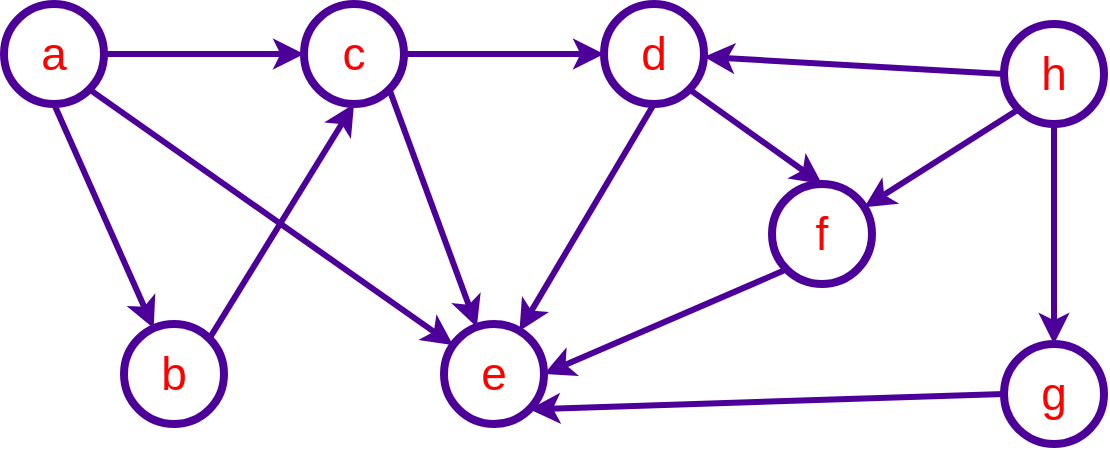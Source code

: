 <mxfile version="16.0.2" type="device" pages="19"><diagram id="E24KhZDyWd663d2NTSz5" name="dfs"><mxGraphModel dx="1422" dy="865" grid="1" gridSize="10" guides="1" tooltips="1" connect="1" arrows="1" fold="1" page="1" pageScale="1" pageWidth="827" pageHeight="1169" math="0" shadow="0"><root><mxCell id="N3FVrw2_lpHR-FA1pYPI-0"/><mxCell id="N3FVrw2_lpHR-FA1pYPI-1" parent="N3FVrw2_lpHR-FA1pYPI-0"/><mxCell id="N3FVrw2_lpHR-FA1pYPI-2" style="rounded=0;orthogonalLoop=1;jettySize=auto;html=1;exitX=1;exitY=0.5;exitDx=0;exitDy=0;entryX=0;entryY=0.5;entryDx=0;entryDy=0;fontSize=23;fontColor=#FF0000;endArrow=classic;endFill=1;strokeWidth=3;strokeColor=#4C0099;" parent="N3FVrw2_lpHR-FA1pYPI-1" source="N3FVrw2_lpHR-FA1pYPI-4" target="N3FVrw2_lpHR-FA1pYPI-8" edge="1"><mxGeometry relative="1" as="geometry"/></mxCell><mxCell id="N3FVrw2_lpHR-FA1pYPI-3" style="edgeStyle=none;rounded=0;orthogonalLoop=1;jettySize=auto;html=1;exitX=0.5;exitY=1;exitDx=0;exitDy=0;fontSize=23;fontColor=#FF0000;endArrow=classic;endFill=1;strokeColor=#4C0099;strokeWidth=3;" parent="N3FVrw2_lpHR-FA1pYPI-1" source="N3FVrw2_lpHR-FA1pYPI-4" target="N3FVrw2_lpHR-FA1pYPI-17" edge="1"><mxGeometry relative="1" as="geometry"/></mxCell><mxCell id="2cZaDDz213741tJzHDfS-1" style="edgeStyle=none;shape=connector;rounded=0;orthogonalLoop=1;jettySize=auto;html=1;exitX=1;exitY=1;exitDx=0;exitDy=0;labelBackgroundColor=default;fontFamily=Helvetica;fontSize=23;fontColor=#FF0000;endArrow=classic;endFill=1;strokeColor=#4C0099;strokeWidth=3;" edge="1" parent="N3FVrw2_lpHR-FA1pYPI-1" source="N3FVrw2_lpHR-FA1pYPI-4" target="N3FVrw2_lpHR-FA1pYPI-15"><mxGeometry relative="1" as="geometry"/></mxCell><mxCell id="N3FVrw2_lpHR-FA1pYPI-4" value="a" style="ellipse;whiteSpace=wrap;html=1;aspect=fixed;fontSize=23;fontColor=#FF0000;strokeColor=#4C0099;strokeWidth=4;fillColor=default;" parent="N3FVrw2_lpHR-FA1pYPI-1" vertex="1"><mxGeometry x="30" y="180" width="50" height="50" as="geometry"/></mxCell><mxCell id="2cZaDDz213741tJzHDfS-3" style="edgeStyle=none;shape=connector;rounded=0;orthogonalLoop=1;jettySize=auto;html=1;exitX=1;exitY=1;exitDx=0;exitDy=0;labelBackgroundColor=default;fontFamily=Helvetica;fontSize=23;fontColor=#FF0000;endArrow=classic;endFill=1;strokeColor=#4C0099;strokeWidth=3;" edge="1" parent="N3FVrw2_lpHR-FA1pYPI-1" source="N3FVrw2_lpHR-FA1pYPI-8" target="N3FVrw2_lpHR-FA1pYPI-15"><mxGeometry relative="1" as="geometry"/></mxCell><mxCell id="2cZaDDz213741tJzHDfS-4" style="edgeStyle=none;shape=connector;rounded=0;orthogonalLoop=1;jettySize=auto;html=1;exitX=1;exitY=0.5;exitDx=0;exitDy=0;entryX=0;entryY=0.5;entryDx=0;entryDy=0;labelBackgroundColor=default;fontFamily=Helvetica;fontSize=23;fontColor=#FF0000;endArrow=classic;endFill=1;strokeColor=#4C0099;strokeWidth=3;" edge="1" parent="N3FVrw2_lpHR-FA1pYPI-1" source="N3FVrw2_lpHR-FA1pYPI-8" target="N3FVrw2_lpHR-FA1pYPI-20"><mxGeometry relative="1" as="geometry"/></mxCell><mxCell id="N3FVrw2_lpHR-FA1pYPI-8" value="c" style="ellipse;whiteSpace=wrap;html=1;aspect=fixed;fontSize=23;fontColor=#FF0000;strokeColor=#4C0099;strokeWidth=4;" parent="N3FVrw2_lpHR-FA1pYPI-1" vertex="1"><mxGeometry x="180" y="180" width="50" height="50" as="geometry"/></mxCell><mxCell id="2cZaDDz213741tJzHDfS-9" style="edgeStyle=none;shape=connector;rounded=0;orthogonalLoop=1;jettySize=auto;html=1;exitX=0;exitY=1;exitDx=0;exitDy=0;entryX=1;entryY=0.5;entryDx=0;entryDy=0;labelBackgroundColor=default;fontFamily=Helvetica;fontSize=23;fontColor=#FF0000;endArrow=classic;endFill=1;strokeColor=#4C0099;strokeWidth=3;" edge="1" parent="N3FVrw2_lpHR-FA1pYPI-1" source="N3FVrw2_lpHR-FA1pYPI-12" target="N3FVrw2_lpHR-FA1pYPI-15"><mxGeometry relative="1" as="geometry"/></mxCell><mxCell id="N3FVrw2_lpHR-FA1pYPI-12" value="f" style="ellipse;whiteSpace=wrap;html=1;aspect=fixed;fontSize=23;fontColor=#FF0000;strokeColor=#4C0099;strokeWidth=4;" parent="N3FVrw2_lpHR-FA1pYPI-1" vertex="1"><mxGeometry x="414" y="270" width="50" height="50" as="geometry"/></mxCell><mxCell id="N3FVrw2_lpHR-FA1pYPI-15" value="e" style="ellipse;whiteSpace=wrap;html=1;aspect=fixed;fontSize=23;fontColor=#FF0000;strokeColor=#4C0099;strokeWidth=4;" parent="N3FVrw2_lpHR-FA1pYPI-1" vertex="1"><mxGeometry x="250" y="340" width="50" height="50" as="geometry"/></mxCell><mxCell id="2cZaDDz213741tJzHDfS-2" style="edgeStyle=none;shape=connector;rounded=0;orthogonalLoop=1;jettySize=auto;html=1;exitX=1;exitY=0;exitDx=0;exitDy=0;entryX=0.5;entryY=1;entryDx=0;entryDy=0;labelBackgroundColor=default;fontFamily=Helvetica;fontSize=23;fontColor=#FF0000;endArrow=classic;endFill=1;strokeColor=#4C0099;strokeWidth=3;" edge="1" parent="N3FVrw2_lpHR-FA1pYPI-1" source="N3FVrw2_lpHR-FA1pYPI-17" target="N3FVrw2_lpHR-FA1pYPI-8"><mxGeometry relative="1" as="geometry"/></mxCell><mxCell id="N3FVrw2_lpHR-FA1pYPI-17" value="b" style="ellipse;whiteSpace=wrap;html=1;aspect=fixed;fontSize=23;fontColor=#FF0000;strokeColor=#4C0099;strokeWidth=4;" parent="N3FVrw2_lpHR-FA1pYPI-1" vertex="1"><mxGeometry x="90" y="340" width="50" height="50" as="geometry"/></mxCell><mxCell id="2cZaDDz213741tJzHDfS-7" style="edgeStyle=none;shape=connector;rounded=0;orthogonalLoop=1;jettySize=auto;html=1;exitX=0.5;exitY=1;exitDx=0;exitDy=0;labelBackgroundColor=default;fontFamily=Helvetica;fontSize=23;fontColor=#FF0000;endArrow=classic;endFill=1;strokeColor=#4C0099;strokeWidth=3;" edge="1" parent="N3FVrw2_lpHR-FA1pYPI-1" source="N3FVrw2_lpHR-FA1pYPI-20" target="N3FVrw2_lpHR-FA1pYPI-15"><mxGeometry relative="1" as="geometry"/></mxCell><mxCell id="2cZaDDz213741tJzHDfS-8" style="edgeStyle=none;shape=connector;rounded=0;orthogonalLoop=1;jettySize=auto;html=1;exitX=1;exitY=1;exitDx=0;exitDy=0;entryX=0.5;entryY=0;entryDx=0;entryDy=0;labelBackgroundColor=default;fontFamily=Helvetica;fontSize=23;fontColor=#FF0000;endArrow=classic;endFill=1;strokeColor=#4C0099;strokeWidth=3;" edge="1" parent="N3FVrw2_lpHR-FA1pYPI-1" source="N3FVrw2_lpHR-FA1pYPI-20" target="N3FVrw2_lpHR-FA1pYPI-12"><mxGeometry relative="1" as="geometry"/></mxCell><mxCell id="N3FVrw2_lpHR-FA1pYPI-20" value="d" style="ellipse;whiteSpace=wrap;html=1;aspect=fixed;fontSize=23;fontColor=#FF0000;strokeColor=#4C0099;strokeWidth=4;" parent="N3FVrw2_lpHR-FA1pYPI-1" vertex="1"><mxGeometry x="330" y="180" width="50" height="50" as="geometry"/></mxCell><mxCell id="2cZaDDz213741tJzHDfS-10" style="edgeStyle=none;shape=connector;rounded=0;orthogonalLoop=1;jettySize=auto;html=1;exitX=0;exitY=0.5;exitDx=0;exitDy=0;entryX=1;entryY=1;entryDx=0;entryDy=0;labelBackgroundColor=default;fontFamily=Helvetica;fontSize=23;fontColor=#FF0000;endArrow=classic;endFill=1;strokeColor=#4C0099;strokeWidth=3;" edge="1" parent="N3FVrw2_lpHR-FA1pYPI-1" source="N3FVrw2_lpHR-FA1pYPI-22" target="N3FVrw2_lpHR-FA1pYPI-15"><mxGeometry relative="1" as="geometry"/></mxCell><mxCell id="N3FVrw2_lpHR-FA1pYPI-22" value="g" style="ellipse;whiteSpace=wrap;html=1;aspect=fixed;fontSize=23;fontColor=#FF0000;strokeColor=#4C0099;strokeWidth=4;" parent="N3FVrw2_lpHR-FA1pYPI-1" vertex="1"><mxGeometry x="530" y="350" width="50" height="50" as="geometry"/></mxCell><mxCell id="2cZaDDz213741tJzHDfS-11" style="edgeStyle=none;shape=connector;rounded=0;orthogonalLoop=1;jettySize=auto;html=1;exitX=0.5;exitY=1;exitDx=0;exitDy=0;entryX=0.5;entryY=0;entryDx=0;entryDy=0;labelBackgroundColor=default;fontFamily=Helvetica;fontSize=23;fontColor=#FF0000;endArrow=classic;endFill=1;strokeColor=#4C0099;strokeWidth=3;" edge="1" parent="N3FVrw2_lpHR-FA1pYPI-1" source="N3FVrw2_lpHR-FA1pYPI-24" target="N3FVrw2_lpHR-FA1pYPI-22"><mxGeometry relative="1" as="geometry"/></mxCell><mxCell id="2cZaDDz213741tJzHDfS-12" style="edgeStyle=none;shape=connector;rounded=0;orthogonalLoop=1;jettySize=auto;html=1;exitX=0;exitY=1;exitDx=0;exitDy=0;labelBackgroundColor=default;fontFamily=Helvetica;fontSize=23;fontColor=#FF0000;endArrow=classic;endFill=1;strokeColor=#4C0099;strokeWidth=3;" edge="1" parent="N3FVrw2_lpHR-FA1pYPI-1" source="N3FVrw2_lpHR-FA1pYPI-24" target="N3FVrw2_lpHR-FA1pYPI-12"><mxGeometry relative="1" as="geometry"/></mxCell><mxCell id="2cZaDDz213741tJzHDfS-13" style="edgeStyle=none;shape=connector;rounded=0;orthogonalLoop=1;jettySize=auto;html=1;exitX=0;exitY=0.5;exitDx=0;exitDy=0;labelBackgroundColor=default;fontFamily=Helvetica;fontSize=23;fontColor=#FF0000;endArrow=classic;endFill=1;strokeColor=#4C0099;strokeWidth=3;" edge="1" parent="N3FVrw2_lpHR-FA1pYPI-1" source="N3FVrw2_lpHR-FA1pYPI-24" target="N3FVrw2_lpHR-FA1pYPI-20"><mxGeometry relative="1" as="geometry"/></mxCell><mxCell id="N3FVrw2_lpHR-FA1pYPI-24" value="h" style="ellipse;whiteSpace=wrap;html=1;aspect=fixed;fontSize=23;fontColor=#FF0000;strokeColor=#4C0099;strokeWidth=4;" parent="N3FVrw2_lpHR-FA1pYPI-1" vertex="1"><mxGeometry x="530" y="190" width="50" height="50" as="geometry"/></mxCell></root></mxGraphModel></diagram><diagram id="ZzTurOY33s8rrh662xYZ" name="dfs-1"><mxGraphModel dx="1422" dy="865" grid="1" gridSize="10" guides="1" tooltips="1" connect="1" arrows="1" fold="1" page="1" pageScale="1" pageWidth="827" pageHeight="1169" math="0" shadow="0"><root><mxCell id="8J4kx0soM7leSGClo3N8-0"/><mxCell id="8J4kx0soM7leSGClo3N8-1" parent="8J4kx0soM7leSGClo3N8-0"/><mxCell id="5iKMjC6koG9jobacyWHz-0" value="" style="rounded=0;whiteSpace=wrap;html=1;fillColor=#1ba1e2;fontColor=#ffffff;strokeColor=#006EAF;fontSize=20;" parent="8J4kx0soM7leSGClo3N8-1" vertex="1"><mxGeometry x="750" y="140" width="40" height="40" as="geometry"/></mxCell><mxCell id="5iKMjC6koG9jobacyWHz-1" value="" style="rounded=0;whiteSpace=wrap;html=1;fillColor=#1ba1e2;fontColor=#ffffff;strokeColor=#006EAF;fontSize=20;" parent="8J4kx0soM7leSGClo3N8-1" vertex="1"><mxGeometry x="750" y="180" width="40" height="40" as="geometry"/></mxCell><mxCell id="5iKMjC6koG9jobacyWHz-2" value="" style="rounded=0;whiteSpace=wrap;html=1;fillColor=#1ba1e2;fontColor=#ffffff;strokeColor=#006EAF;fontSize=20;" parent="8J4kx0soM7leSGClo3N8-1" vertex="1"><mxGeometry x="750" y="220" width="40" height="40" as="geometry"/></mxCell><mxCell id="5iKMjC6koG9jobacyWHz-3" value="" style="rounded=0;whiteSpace=wrap;html=1;fillColor=#1ba1e2;fontColor=#ffffff;strokeColor=#006EAF;fontSize=20;" parent="8J4kx0soM7leSGClo3N8-1" vertex="1"><mxGeometry x="750" y="260" width="40" height="40" as="geometry"/></mxCell><mxCell id="5iKMjC6koG9jobacyWHz-4" value="" style="rounded=0;whiteSpace=wrap;html=1;fillColor=#1ba1e2;fontColor=#ffffff;strokeColor=#006EAF;fontSize=20;strokeWidth=1;" parent="8J4kx0soM7leSGClo3N8-1" vertex="1"><mxGeometry x="750" y="300" width="40" height="40" as="geometry"/></mxCell><mxCell id="LqGoZ8VI526RK_djxbVK-2" style="edgeStyle=none;rounded=0;orthogonalLoop=1;jettySize=auto;html=1;exitX=0.5;exitY=1;exitDx=0;exitDy=0;entryX=0.5;entryY=0;entryDx=0;entryDy=0;startArrow=none;startFill=0;endArrow=classic;endFill=1;strokeColor=#4C0099;strokeWidth=3;fillColor=#4C0099;fontSize=23;fontColor=#FF0000;" parent="8J4kx0soM7leSGClo3N8-1" source="5iKMjC6koG9jobacyWHz-5" target="LqGoZ8VI526RK_djxbVK-0" edge="1"><mxGeometry relative="1" as="geometry"/></mxCell><mxCell id="5iKMjC6koG9jobacyWHz-5" value="a" style="rounded=0;whiteSpace=wrap;html=1;fontSize=20;fillColor=#f5f5f5;strokeColor=#666666;strokeWidth=1;gradientColor=#b3b3b3;" parent="8J4kx0soM7leSGClo3N8-1" vertex="1"><mxGeometry x="750" y="340" width="40" height="40" as="geometry"/></mxCell><mxCell id="uBGRd-huL0rmmNOdHg2c-0" value="STACK" style="text;html=1;strokeColor=#006EAF;fillColor=#1ba1e2;align=center;verticalAlign=middle;whiteSpace=wrap;rounded=0;fontColor=#ffffff;fontSize=23;strokeWidth=4;" parent="8J4kx0soM7leSGClo3N8-1" vertex="1"><mxGeometry x="620" y="90" width="170" height="30" as="geometry"/></mxCell><mxCell id="uBGRd-huL0rmmNOdHg2c-1" value="" style="shape=flexArrow;endArrow=classic;html=1;rounded=0;strokeColor=#A50040;strokeWidth=0;fillColor=#d80073;width=5.747;endSize=7.789;" parent="8J4kx0soM7leSGClo3N8-1" edge="1"><mxGeometry width="50" height="50" relative="1" as="geometry"><mxPoint x="730" y="380" as="sourcePoint"/><mxPoint x="730" y="150" as="targetPoint"/></mxGeometry></mxCell><mxCell id="LqGoZ8VI526RK_djxbVK-0" value="" style="rounded=0;whiteSpace=wrap;html=1;fontSize=23;fillColor=#d80073;strokeColor=#A50040;fontColor=#ffffff;strokeWidth=4;" parent="8J4kx0soM7leSGClo3N8-1" vertex="1"><mxGeometry x="750" y="440" width="40" height="40" as="geometry"/></mxCell><mxCell id="WC6GOq8oXJqtnLhbeL2M-0" style="rounded=0;orthogonalLoop=1;jettySize=auto;html=1;exitX=1;exitY=0.5;exitDx=0;exitDy=0;entryX=0;entryY=0.5;entryDx=0;entryDy=0;fontSize=23;fontColor=#FF0000;endArrow=classic;endFill=1;strokeWidth=3;strokeColor=#4C0099;" edge="1" parent="8J4kx0soM7leSGClo3N8-1" source="WC6GOq8oXJqtnLhbeL2M-3" target="WC6GOq8oXJqtnLhbeL2M-6"><mxGeometry relative="1" as="geometry"/></mxCell><mxCell id="WC6GOq8oXJqtnLhbeL2M-1" style="edgeStyle=none;rounded=0;orthogonalLoop=1;jettySize=auto;html=1;exitX=0.5;exitY=1;exitDx=0;exitDy=0;fontSize=23;fontColor=#FF0000;endArrow=classic;endFill=1;strokeColor=#4C0099;strokeWidth=3;" edge="1" parent="8J4kx0soM7leSGClo3N8-1" source="WC6GOq8oXJqtnLhbeL2M-3" target="WC6GOq8oXJqtnLhbeL2M-11"><mxGeometry relative="1" as="geometry"/></mxCell><mxCell id="WC6GOq8oXJqtnLhbeL2M-2" style="edgeStyle=none;shape=connector;rounded=0;orthogonalLoop=1;jettySize=auto;html=1;exitX=1;exitY=1;exitDx=0;exitDy=0;labelBackgroundColor=default;fontFamily=Helvetica;fontSize=23;fontColor=#FF0000;endArrow=classic;endFill=1;strokeColor=#4C0099;strokeWidth=3;" edge="1" parent="8J4kx0soM7leSGClo3N8-1" source="WC6GOq8oXJqtnLhbeL2M-3" target="WC6GOq8oXJqtnLhbeL2M-9"><mxGeometry relative="1" as="geometry"/></mxCell><mxCell id="WC6GOq8oXJqtnLhbeL2M-3" value="a" style="ellipse;whiteSpace=wrap;html=1;aspect=fixed;fontSize=23;strokeColor=#666666;strokeWidth=4;fillColor=#f5f5f5;gradientColor=#b3b3b3;" vertex="1" parent="8J4kx0soM7leSGClo3N8-1"><mxGeometry x="30" y="180" width="50" height="50" as="geometry"/></mxCell><mxCell id="WC6GOq8oXJqtnLhbeL2M-4" style="edgeStyle=none;shape=connector;rounded=0;orthogonalLoop=1;jettySize=auto;html=1;exitX=1;exitY=1;exitDx=0;exitDy=0;labelBackgroundColor=default;fontFamily=Helvetica;fontSize=23;fontColor=#FF0000;endArrow=classic;endFill=1;strokeColor=#4C0099;strokeWidth=3;" edge="1" parent="8J4kx0soM7leSGClo3N8-1" source="WC6GOq8oXJqtnLhbeL2M-6" target="WC6GOq8oXJqtnLhbeL2M-9"><mxGeometry relative="1" as="geometry"/></mxCell><mxCell id="WC6GOq8oXJqtnLhbeL2M-5" style="edgeStyle=none;shape=connector;rounded=0;orthogonalLoop=1;jettySize=auto;html=1;exitX=1;exitY=0.5;exitDx=0;exitDy=0;entryX=0;entryY=0.5;entryDx=0;entryDy=0;labelBackgroundColor=default;fontFamily=Helvetica;fontSize=23;fontColor=#FF0000;endArrow=classic;endFill=1;strokeColor=#4C0099;strokeWidth=3;" edge="1" parent="8J4kx0soM7leSGClo3N8-1" source="WC6GOq8oXJqtnLhbeL2M-6" target="WC6GOq8oXJqtnLhbeL2M-14"><mxGeometry relative="1" as="geometry"/></mxCell><mxCell id="WC6GOq8oXJqtnLhbeL2M-6" value="c" style="ellipse;whiteSpace=wrap;html=1;aspect=fixed;fontSize=23;fontColor=#FF0000;strokeColor=#4C0099;strokeWidth=4;" vertex="1" parent="8J4kx0soM7leSGClo3N8-1"><mxGeometry x="180" y="180" width="50" height="50" as="geometry"/></mxCell><mxCell id="WC6GOq8oXJqtnLhbeL2M-7" style="edgeStyle=none;shape=connector;rounded=0;orthogonalLoop=1;jettySize=auto;html=1;exitX=0;exitY=1;exitDx=0;exitDy=0;entryX=1;entryY=0.5;entryDx=0;entryDy=0;labelBackgroundColor=default;fontFamily=Helvetica;fontSize=23;fontColor=#FF0000;endArrow=classic;endFill=1;strokeColor=#4C0099;strokeWidth=3;" edge="1" parent="8J4kx0soM7leSGClo3N8-1" source="WC6GOq8oXJqtnLhbeL2M-8" target="WC6GOq8oXJqtnLhbeL2M-9"><mxGeometry relative="1" as="geometry"/></mxCell><mxCell id="WC6GOq8oXJqtnLhbeL2M-8" value="f" style="ellipse;whiteSpace=wrap;html=1;aspect=fixed;fontSize=23;fontColor=#FF0000;strokeColor=#4C0099;strokeWidth=4;" vertex="1" parent="8J4kx0soM7leSGClo3N8-1"><mxGeometry x="414" y="270" width="50" height="50" as="geometry"/></mxCell><mxCell id="WC6GOq8oXJqtnLhbeL2M-9" value="e" style="ellipse;whiteSpace=wrap;html=1;aspect=fixed;fontSize=23;fontColor=#FF0000;strokeColor=#4C0099;strokeWidth=4;" vertex="1" parent="8J4kx0soM7leSGClo3N8-1"><mxGeometry x="250" y="340" width="50" height="50" as="geometry"/></mxCell><mxCell id="WC6GOq8oXJqtnLhbeL2M-10" style="edgeStyle=none;shape=connector;rounded=0;orthogonalLoop=1;jettySize=auto;html=1;exitX=1;exitY=0;exitDx=0;exitDy=0;entryX=0.5;entryY=1;entryDx=0;entryDy=0;labelBackgroundColor=default;fontFamily=Helvetica;fontSize=23;fontColor=#FF0000;endArrow=classic;endFill=1;strokeColor=#4C0099;strokeWidth=3;" edge="1" parent="8J4kx0soM7leSGClo3N8-1" source="WC6GOq8oXJqtnLhbeL2M-11" target="WC6GOq8oXJqtnLhbeL2M-6"><mxGeometry relative="1" as="geometry"/></mxCell><mxCell id="WC6GOq8oXJqtnLhbeL2M-11" value="b" style="ellipse;whiteSpace=wrap;html=1;aspect=fixed;fontSize=23;fontColor=#FF0000;strokeColor=#4C0099;strokeWidth=4;" vertex="1" parent="8J4kx0soM7leSGClo3N8-1"><mxGeometry x="90" y="340" width="50" height="50" as="geometry"/></mxCell><mxCell id="WC6GOq8oXJqtnLhbeL2M-12" style="edgeStyle=none;shape=connector;rounded=0;orthogonalLoop=1;jettySize=auto;html=1;exitX=0.5;exitY=1;exitDx=0;exitDy=0;labelBackgroundColor=default;fontFamily=Helvetica;fontSize=23;fontColor=#FF0000;endArrow=classic;endFill=1;strokeColor=#4C0099;strokeWidth=3;" edge="1" parent="8J4kx0soM7leSGClo3N8-1" source="WC6GOq8oXJqtnLhbeL2M-14" target="WC6GOq8oXJqtnLhbeL2M-9"><mxGeometry relative="1" as="geometry"/></mxCell><mxCell id="WC6GOq8oXJqtnLhbeL2M-13" style="edgeStyle=none;shape=connector;rounded=0;orthogonalLoop=1;jettySize=auto;html=1;exitX=1;exitY=1;exitDx=0;exitDy=0;entryX=0.5;entryY=0;entryDx=0;entryDy=0;labelBackgroundColor=default;fontFamily=Helvetica;fontSize=23;fontColor=#FF0000;endArrow=classic;endFill=1;strokeColor=#4C0099;strokeWidth=3;" edge="1" parent="8J4kx0soM7leSGClo3N8-1" source="WC6GOq8oXJqtnLhbeL2M-14" target="WC6GOq8oXJqtnLhbeL2M-8"><mxGeometry relative="1" as="geometry"/></mxCell><mxCell id="WC6GOq8oXJqtnLhbeL2M-14" value="d" style="ellipse;whiteSpace=wrap;html=1;aspect=fixed;fontSize=23;fontColor=#FF0000;strokeColor=#4C0099;strokeWidth=4;" vertex="1" parent="8J4kx0soM7leSGClo3N8-1"><mxGeometry x="330" y="180" width="50" height="50" as="geometry"/></mxCell><mxCell id="WC6GOq8oXJqtnLhbeL2M-15" style="edgeStyle=none;shape=connector;rounded=0;orthogonalLoop=1;jettySize=auto;html=1;exitX=0;exitY=0.5;exitDx=0;exitDy=0;entryX=1;entryY=1;entryDx=0;entryDy=0;labelBackgroundColor=default;fontFamily=Helvetica;fontSize=23;fontColor=#FF0000;endArrow=classic;endFill=1;strokeColor=#4C0099;strokeWidth=3;" edge="1" parent="8J4kx0soM7leSGClo3N8-1" source="WC6GOq8oXJqtnLhbeL2M-16" target="WC6GOq8oXJqtnLhbeL2M-9"><mxGeometry relative="1" as="geometry"/></mxCell><mxCell id="WC6GOq8oXJqtnLhbeL2M-16" value="g" style="ellipse;whiteSpace=wrap;html=1;aspect=fixed;fontSize=23;fontColor=#FF0000;strokeColor=#4C0099;strokeWidth=4;" vertex="1" parent="8J4kx0soM7leSGClo3N8-1"><mxGeometry x="530" y="350" width="50" height="50" as="geometry"/></mxCell><mxCell id="WC6GOq8oXJqtnLhbeL2M-17" style="edgeStyle=none;shape=connector;rounded=0;orthogonalLoop=1;jettySize=auto;html=1;exitX=0.5;exitY=1;exitDx=0;exitDy=0;entryX=0.5;entryY=0;entryDx=0;entryDy=0;labelBackgroundColor=default;fontFamily=Helvetica;fontSize=23;fontColor=#FF0000;endArrow=classic;endFill=1;strokeColor=#4C0099;strokeWidth=3;" edge="1" parent="8J4kx0soM7leSGClo3N8-1" source="WC6GOq8oXJqtnLhbeL2M-20" target="WC6GOq8oXJqtnLhbeL2M-16"><mxGeometry relative="1" as="geometry"/></mxCell><mxCell id="WC6GOq8oXJqtnLhbeL2M-18" style="edgeStyle=none;shape=connector;rounded=0;orthogonalLoop=1;jettySize=auto;html=1;exitX=0;exitY=1;exitDx=0;exitDy=0;labelBackgroundColor=default;fontFamily=Helvetica;fontSize=23;fontColor=#FF0000;endArrow=classic;endFill=1;strokeColor=#4C0099;strokeWidth=3;" edge="1" parent="8J4kx0soM7leSGClo3N8-1" source="WC6GOq8oXJqtnLhbeL2M-20" target="WC6GOq8oXJqtnLhbeL2M-8"><mxGeometry relative="1" as="geometry"/></mxCell><mxCell id="WC6GOq8oXJqtnLhbeL2M-19" style="edgeStyle=none;shape=connector;rounded=0;orthogonalLoop=1;jettySize=auto;html=1;exitX=0;exitY=0.5;exitDx=0;exitDy=0;labelBackgroundColor=default;fontFamily=Helvetica;fontSize=23;fontColor=#FF0000;endArrow=classic;endFill=1;strokeColor=#4C0099;strokeWidth=3;" edge="1" parent="8J4kx0soM7leSGClo3N8-1" source="WC6GOq8oXJqtnLhbeL2M-20" target="WC6GOq8oXJqtnLhbeL2M-14"><mxGeometry relative="1" as="geometry"/></mxCell><mxCell id="WC6GOq8oXJqtnLhbeL2M-20" value="h" style="ellipse;whiteSpace=wrap;html=1;aspect=fixed;fontSize=23;fontColor=#FF0000;strokeColor=#4C0099;strokeWidth=4;" vertex="1" parent="8J4kx0soM7leSGClo3N8-1"><mxGeometry x="530" y="190" width="50" height="50" as="geometry"/></mxCell><mxCell id="WC6GOq8oXJqtnLhbeL2M-21" value="d=0&amp;nbsp;&lt;br&gt;f=0&lt;br&gt;p=NIL" style="text;html=1;strokeColor=#C73500;fillColor=#fa6800;align=center;verticalAlign=middle;whiteSpace=wrap;rounded=0;fontSize=23;fontColor=#000000;strokeWidth=4;" vertex="1" parent="8J4kx0soM7leSGClo3N8-1"><mxGeometry x="20" y="80" width="80" height="80" as="geometry"/></mxCell><mxCell id="WC6GOq8oXJqtnLhbeL2M-23" value="d=discovery time&lt;br&gt;f=finish time&lt;br&gt;p=parent node" style="text;html=1;strokeColor=#666666;fillColor=#f5f5f5;align=left;verticalAlign=middle;whiteSpace=wrap;rounded=0;fontSize=23;fontColor=#333333;strokeWidth=1;dashed=1;dashPattern=1 4;" vertex="1" parent="8J4kx0soM7leSGClo3N8-1"><mxGeometry x="15" y="430" width="205" height="80" as="geometry"/></mxCell></root></mxGraphModel></diagram><diagram id="GYxB_utOwp0tP36LCu90" name="dfs-2"><mxGraphModel dx="2249" dy="865" grid="1" gridSize="10" guides="1" tooltips="1" connect="1" arrows="1" fold="1" page="1" pageScale="1" pageWidth="827" pageHeight="1169" math="0" shadow="0"><root><mxCell id="uF9qyF1EL_aK1MS3e9Q1-0"/><mxCell id="uF9qyF1EL_aK1MS3e9Q1-1" parent="uF9qyF1EL_aK1MS3e9Q1-0"/><mxCell id="LO4x-92Ms-p2jK8aVb0K-0" value="" style="rounded=0;whiteSpace=wrap;html=1;fillColor=#1ba1e2;fontColor=#ffffff;strokeColor=#006EAF;fontSize=20;" vertex="1" parent="uF9qyF1EL_aK1MS3e9Q1-1"><mxGeometry x="750" y="140" width="40" height="40" as="geometry"/></mxCell><mxCell id="LO4x-92Ms-p2jK8aVb0K-1" value="" style="rounded=0;whiteSpace=wrap;html=1;fillColor=#1ba1e2;strokeColor=#006EAF;fontSize=20;fontColor=#ffffff;" vertex="1" parent="uF9qyF1EL_aK1MS3e9Q1-1"><mxGeometry x="750" y="180" width="40" height="40" as="geometry"/></mxCell><mxCell id="LO4x-92Ms-p2jK8aVb0K-2" value="" style="rounded=0;whiteSpace=wrap;html=1;fillColor=#1ba1e2;strokeColor=#006EAF;fontSize=20;fontColor=#ffffff;" vertex="1" parent="uF9qyF1EL_aK1MS3e9Q1-1"><mxGeometry x="750" y="220" width="40" height="40" as="geometry"/></mxCell><mxCell id="LO4x-92Ms-p2jK8aVb0K-3" value="" style="rounded=0;whiteSpace=wrap;html=1;fillColor=#1ba1e2;strokeColor=#006EAF;fontSize=20;fontColor=#ffffff;" vertex="1" parent="uF9qyF1EL_aK1MS3e9Q1-1"><mxGeometry x="750" y="260" width="40" height="40" as="geometry"/></mxCell><mxCell id="LO4x-92Ms-p2jK8aVb0K-4" value="b" style="rounded=0;whiteSpace=wrap;html=1;fillColor=#f5f5f5;strokeColor=#666666;fontSize=20;strokeWidth=1;gradientColor=#b3b3b3;" vertex="1" parent="uF9qyF1EL_aK1MS3e9Q1-1"><mxGeometry x="750" y="300" width="40" height="40" as="geometry"/></mxCell><mxCell id="LO4x-92Ms-p2jK8aVb0K-5" style="edgeStyle=none;rounded=0;orthogonalLoop=1;jettySize=auto;html=1;exitX=0.5;exitY=1;exitDx=0;exitDy=0;entryX=0.5;entryY=0;entryDx=0;entryDy=0;startArrow=none;startFill=0;endArrow=classic;endFill=1;strokeColor=#4C0099;strokeWidth=3;fillColor=#4C0099;fontSize=23;fontColor=#FF0000;" edge="1" parent="uF9qyF1EL_aK1MS3e9Q1-1" source="LO4x-92Ms-p2jK8aVb0K-6" target="LO4x-92Ms-p2jK8aVb0K-9"><mxGeometry relative="1" as="geometry"/></mxCell><mxCell id="LO4x-92Ms-p2jK8aVb0K-6" value="a" style="rounded=0;whiteSpace=wrap;html=1;fontSize=20;fillColor=#f5f5f5;strokeColor=#666666;strokeWidth=1;gradientColor=#b3b3b3;" vertex="1" parent="uF9qyF1EL_aK1MS3e9Q1-1"><mxGeometry x="750" y="340" width="40" height="40" as="geometry"/></mxCell><mxCell id="LO4x-92Ms-p2jK8aVb0K-7" value="STACK" style="text;html=1;strokeColor=#006EAF;fillColor=#1ba1e2;align=center;verticalAlign=middle;whiteSpace=wrap;rounded=0;fontColor=#ffffff;fontSize=23;strokeWidth=4;" vertex="1" parent="uF9qyF1EL_aK1MS3e9Q1-1"><mxGeometry x="620" y="90" width="170" height="30" as="geometry"/></mxCell><mxCell id="LO4x-92Ms-p2jK8aVb0K-8" value="" style="shape=flexArrow;endArrow=classic;html=1;rounded=0;strokeColor=#A50040;strokeWidth=0;fillColor=#d80073;width=5.747;endSize=7.789;" edge="1" parent="uF9qyF1EL_aK1MS3e9Q1-1"><mxGeometry width="50" height="50" relative="1" as="geometry"><mxPoint x="730" y="380" as="sourcePoint"/><mxPoint x="730" y="150" as="targetPoint"/></mxGeometry></mxCell><mxCell id="LO4x-92Ms-p2jK8aVb0K-9" value="" style="rounded=0;whiteSpace=wrap;html=1;fontSize=23;fillColor=#d80073;strokeColor=#A50040;fontColor=#ffffff;strokeWidth=4;" vertex="1" parent="uF9qyF1EL_aK1MS3e9Q1-1"><mxGeometry x="750" y="440" width="40" height="40" as="geometry"/></mxCell><mxCell id="LO4x-92Ms-p2jK8aVb0K-10" style="rounded=0;orthogonalLoop=1;jettySize=auto;html=1;exitX=1;exitY=0.5;exitDx=0;exitDy=0;entryX=0;entryY=0.5;entryDx=0;entryDy=0;fontSize=23;fontColor=#FF0000;endArrow=classic;endFill=1;strokeWidth=3;strokeColor=#4C0099;" edge="1" parent="uF9qyF1EL_aK1MS3e9Q1-1" source="LO4x-92Ms-p2jK8aVb0K-13" target="LO4x-92Ms-p2jK8aVb0K-16"><mxGeometry relative="1" as="geometry"/></mxCell><mxCell id="LO4x-92Ms-p2jK8aVb0K-11" style="edgeStyle=none;rounded=0;orthogonalLoop=1;jettySize=auto;html=1;exitX=0.5;exitY=1;exitDx=0;exitDy=0;fontSize=23;fontColor=#FF0000;endArrow=classic;endFill=1;strokeColor=#FF0000;strokeWidth=5;" edge="1" parent="uF9qyF1EL_aK1MS3e9Q1-1" source="LO4x-92Ms-p2jK8aVb0K-13" target="LO4x-92Ms-p2jK8aVb0K-21"><mxGeometry relative="1" as="geometry"/></mxCell><mxCell id="LO4x-92Ms-p2jK8aVb0K-12" style="edgeStyle=none;shape=connector;rounded=0;orthogonalLoop=1;jettySize=auto;html=1;exitX=1;exitY=1;exitDx=0;exitDy=0;labelBackgroundColor=default;fontFamily=Helvetica;fontSize=23;fontColor=#FF0000;endArrow=classic;endFill=1;strokeColor=#4C0099;strokeWidth=3;" edge="1" parent="uF9qyF1EL_aK1MS3e9Q1-1" source="LO4x-92Ms-p2jK8aVb0K-13" target="LO4x-92Ms-p2jK8aVb0K-19"><mxGeometry relative="1" as="geometry"/></mxCell><mxCell id="LO4x-92Ms-p2jK8aVb0K-13" value="a" style="ellipse;whiteSpace=wrap;html=1;aspect=fixed;fontSize=23;strokeColor=#666666;strokeWidth=4;fillColor=#f5f5f5;gradientColor=#b3b3b3;" vertex="1" parent="uF9qyF1EL_aK1MS3e9Q1-1"><mxGeometry x="30" y="180" width="50" height="50" as="geometry"/></mxCell><mxCell id="LO4x-92Ms-p2jK8aVb0K-14" style="edgeStyle=none;shape=connector;rounded=0;orthogonalLoop=1;jettySize=auto;html=1;exitX=1;exitY=1;exitDx=0;exitDy=0;labelBackgroundColor=default;fontFamily=Helvetica;fontSize=23;fontColor=#FF0000;endArrow=classic;endFill=1;strokeColor=#4C0099;strokeWidth=3;" edge="1" parent="uF9qyF1EL_aK1MS3e9Q1-1" source="LO4x-92Ms-p2jK8aVb0K-16" target="LO4x-92Ms-p2jK8aVb0K-19"><mxGeometry relative="1" as="geometry"/></mxCell><mxCell id="LO4x-92Ms-p2jK8aVb0K-15" style="edgeStyle=none;shape=connector;rounded=0;orthogonalLoop=1;jettySize=auto;html=1;exitX=1;exitY=0.5;exitDx=0;exitDy=0;entryX=0;entryY=0.5;entryDx=0;entryDy=0;labelBackgroundColor=default;fontFamily=Helvetica;fontSize=23;fontColor=#FF0000;endArrow=classic;endFill=1;strokeColor=#4C0099;strokeWidth=3;" edge="1" parent="uF9qyF1EL_aK1MS3e9Q1-1" source="LO4x-92Ms-p2jK8aVb0K-16" target="LO4x-92Ms-p2jK8aVb0K-24"><mxGeometry relative="1" as="geometry"/></mxCell><mxCell id="LO4x-92Ms-p2jK8aVb0K-16" value="c" style="ellipse;whiteSpace=wrap;html=1;aspect=fixed;fontSize=23;strokeWidth=4;fillColor=default;strokeColor=#4C0099;fontColor=#FF0000;" vertex="1" parent="uF9qyF1EL_aK1MS3e9Q1-1"><mxGeometry x="180" y="180" width="50" height="50" as="geometry"/></mxCell><mxCell id="LO4x-92Ms-p2jK8aVb0K-17" style="edgeStyle=none;shape=connector;rounded=0;orthogonalLoop=1;jettySize=auto;html=1;exitX=0;exitY=1;exitDx=0;exitDy=0;entryX=1;entryY=0.5;entryDx=0;entryDy=0;labelBackgroundColor=default;fontFamily=Helvetica;fontSize=23;fontColor=#FF0000;endArrow=classic;endFill=1;strokeColor=#4C0099;strokeWidth=3;" edge="1" parent="uF9qyF1EL_aK1MS3e9Q1-1" source="LO4x-92Ms-p2jK8aVb0K-18" target="LO4x-92Ms-p2jK8aVb0K-19"><mxGeometry relative="1" as="geometry"/></mxCell><mxCell id="LO4x-92Ms-p2jK8aVb0K-18" value="f" style="ellipse;whiteSpace=wrap;html=1;aspect=fixed;fontSize=23;strokeWidth=4;fillColor=default;strokeColor=#4C0099;fontColor=#FF0000;" vertex="1" parent="uF9qyF1EL_aK1MS3e9Q1-1"><mxGeometry x="414" y="270" width="50" height="50" as="geometry"/></mxCell><mxCell id="LO4x-92Ms-p2jK8aVb0K-19" value="e" style="ellipse;whiteSpace=wrap;html=1;aspect=fixed;fontSize=23;strokeWidth=4;fillColor=default;strokeColor=#4C0099;fontColor=#FF0000;" vertex="1" parent="uF9qyF1EL_aK1MS3e9Q1-1"><mxGeometry x="250" y="340" width="50" height="50" as="geometry"/></mxCell><mxCell id="LO4x-92Ms-p2jK8aVb0K-20" style="edgeStyle=none;shape=connector;rounded=0;orthogonalLoop=1;jettySize=auto;html=1;exitX=1;exitY=0;exitDx=0;exitDy=0;entryX=0.5;entryY=1;entryDx=0;entryDy=0;labelBackgroundColor=default;fontFamily=Helvetica;fontSize=23;fontColor=#FF0000;endArrow=classic;endFill=1;strokeColor=#4C0099;strokeWidth=3;" edge="1" parent="uF9qyF1EL_aK1MS3e9Q1-1" source="LO4x-92Ms-p2jK8aVb0K-21" target="LO4x-92Ms-p2jK8aVb0K-16"><mxGeometry relative="1" as="geometry"/></mxCell><mxCell id="LO4x-92Ms-p2jK8aVb0K-21" value="b" style="ellipse;whiteSpace=wrap;html=1;aspect=fixed;fontSize=23;strokeColor=#666666;strokeWidth=4;fillColor=#f5f5f5;gradientColor=#b3b3b3;" vertex="1" parent="uF9qyF1EL_aK1MS3e9Q1-1"><mxGeometry x="90" y="340" width="50" height="50" as="geometry"/></mxCell><mxCell id="LO4x-92Ms-p2jK8aVb0K-22" style="edgeStyle=none;shape=connector;rounded=0;orthogonalLoop=1;jettySize=auto;html=1;exitX=0.5;exitY=1;exitDx=0;exitDy=0;labelBackgroundColor=default;fontFamily=Helvetica;fontSize=23;fontColor=#FF0000;endArrow=classic;endFill=1;strokeColor=#4C0099;strokeWidth=3;" edge="1" parent="uF9qyF1EL_aK1MS3e9Q1-1" source="LO4x-92Ms-p2jK8aVb0K-24" target="LO4x-92Ms-p2jK8aVb0K-19"><mxGeometry relative="1" as="geometry"/></mxCell><mxCell id="LO4x-92Ms-p2jK8aVb0K-23" style="edgeStyle=none;shape=connector;rounded=0;orthogonalLoop=1;jettySize=auto;html=1;exitX=1;exitY=1;exitDx=0;exitDy=0;entryX=0.5;entryY=0;entryDx=0;entryDy=0;labelBackgroundColor=default;fontFamily=Helvetica;fontSize=23;fontColor=#FF0000;endArrow=classic;endFill=1;strokeColor=#4C0099;strokeWidth=3;" edge="1" parent="uF9qyF1EL_aK1MS3e9Q1-1" source="LO4x-92Ms-p2jK8aVb0K-24" target="LO4x-92Ms-p2jK8aVb0K-18"><mxGeometry relative="1" as="geometry"/></mxCell><mxCell id="LO4x-92Ms-p2jK8aVb0K-24" value="d" style="ellipse;whiteSpace=wrap;html=1;aspect=fixed;fontSize=23;strokeWidth=4;fillColor=default;strokeColor=#4C0099;fontColor=#FF0000;" vertex="1" parent="uF9qyF1EL_aK1MS3e9Q1-1"><mxGeometry x="330" y="180" width="50" height="50" as="geometry"/></mxCell><mxCell id="LO4x-92Ms-p2jK8aVb0K-25" style="edgeStyle=none;shape=connector;rounded=0;orthogonalLoop=1;jettySize=auto;html=1;exitX=0;exitY=0.5;exitDx=0;exitDy=0;entryX=1;entryY=1;entryDx=0;entryDy=0;labelBackgroundColor=default;fontFamily=Helvetica;fontSize=23;fontColor=#FF0000;endArrow=classic;endFill=1;strokeColor=#4C0099;strokeWidth=3;" edge="1" parent="uF9qyF1EL_aK1MS3e9Q1-1" source="LO4x-92Ms-p2jK8aVb0K-26" target="LO4x-92Ms-p2jK8aVb0K-19"><mxGeometry relative="1" as="geometry"/></mxCell><mxCell id="LO4x-92Ms-p2jK8aVb0K-26" value="g" style="ellipse;whiteSpace=wrap;html=1;aspect=fixed;fontSize=23;strokeWidth=4;fillColor=default;strokeColor=#4C0099;fontColor=#FF0000;" vertex="1" parent="uF9qyF1EL_aK1MS3e9Q1-1"><mxGeometry x="530" y="350" width="50" height="50" as="geometry"/></mxCell><mxCell id="LO4x-92Ms-p2jK8aVb0K-27" style="edgeStyle=none;shape=connector;rounded=0;orthogonalLoop=1;jettySize=auto;html=1;exitX=0.5;exitY=1;exitDx=0;exitDy=0;entryX=0.5;entryY=0;entryDx=0;entryDy=0;labelBackgroundColor=default;fontFamily=Helvetica;fontSize=23;fontColor=#FF0000;endArrow=classic;endFill=1;strokeColor=#4C0099;strokeWidth=3;" edge="1" parent="uF9qyF1EL_aK1MS3e9Q1-1" source="LO4x-92Ms-p2jK8aVb0K-30" target="LO4x-92Ms-p2jK8aVb0K-26"><mxGeometry relative="1" as="geometry"/></mxCell><mxCell id="LO4x-92Ms-p2jK8aVb0K-28" style="edgeStyle=none;shape=connector;rounded=0;orthogonalLoop=1;jettySize=auto;html=1;exitX=0;exitY=1;exitDx=0;exitDy=0;labelBackgroundColor=default;fontFamily=Helvetica;fontSize=23;fontColor=#FF0000;endArrow=classic;endFill=1;strokeColor=#4C0099;strokeWidth=3;" edge="1" parent="uF9qyF1EL_aK1MS3e9Q1-1" source="LO4x-92Ms-p2jK8aVb0K-30" target="LO4x-92Ms-p2jK8aVb0K-18"><mxGeometry relative="1" as="geometry"/></mxCell><mxCell id="LO4x-92Ms-p2jK8aVb0K-29" style="edgeStyle=none;shape=connector;rounded=0;orthogonalLoop=1;jettySize=auto;html=1;exitX=0;exitY=0.5;exitDx=0;exitDy=0;labelBackgroundColor=default;fontFamily=Helvetica;fontSize=23;fontColor=#FF0000;endArrow=classic;endFill=1;strokeColor=#4C0099;strokeWidth=3;" edge="1" parent="uF9qyF1EL_aK1MS3e9Q1-1" source="LO4x-92Ms-p2jK8aVb0K-30" target="LO4x-92Ms-p2jK8aVb0K-24"><mxGeometry relative="1" as="geometry"/></mxCell><mxCell id="LO4x-92Ms-p2jK8aVb0K-30" value="h" style="ellipse;whiteSpace=wrap;html=1;aspect=fixed;fontSize=23;fontColor=#FF0000;strokeColor=#4C0099;strokeWidth=4;" vertex="1" parent="uF9qyF1EL_aK1MS3e9Q1-1"><mxGeometry x="530" y="190" width="50" height="50" as="geometry"/></mxCell><mxCell id="LO4x-92Ms-p2jK8aVb0K-31" value="d=1&amp;nbsp;&lt;br&gt;f=0&lt;br&gt;p=NIL" style="text;html=1;strokeColor=#C73500;fillColor=#fa6800;align=center;verticalAlign=middle;whiteSpace=wrap;rounded=0;fontSize=23;fontColor=#000000;strokeWidth=4;" vertex="1" parent="uF9qyF1EL_aK1MS3e9Q1-1"><mxGeometry x="20" y="80" width="80" height="80" as="geometry"/></mxCell><mxCell id="LO4x-92Ms-p2jK8aVb0K-32" value="d=discovery time&lt;br&gt;f=finish time&lt;br&gt;p=parent node" style="text;html=1;strokeColor=#666666;fillColor=#f5f5f5;align=left;verticalAlign=middle;whiteSpace=wrap;rounded=0;fontSize=23;fontColor=#333333;strokeWidth=1;dashed=1;dashPattern=1 4;" vertex="1" parent="uF9qyF1EL_aK1MS3e9Q1-1"><mxGeometry x="15" y="430" width="205" height="80" as="geometry"/></mxCell><mxCell id="LO4x-92Ms-p2jK8aVb0K-33" value="d=2&amp;nbsp;&lt;br&gt;f=0&lt;br&gt;p=a" style="text;html=1;strokeColor=#C73500;fillColor=#fa6800;align=center;verticalAlign=middle;whiteSpace=wrap;rounded=0;fontSize=23;fontColor=#000000;strokeWidth=4;" vertex="1" parent="uF9qyF1EL_aK1MS3e9Q1-1"><mxGeometry y="335" width="80" height="80" as="geometry"/></mxCell></root></mxGraphModel></diagram><diagram id="QkpRxVsv188qRkVzeivT" name="dfs-3"><mxGraphModel dx="2249" dy="865" grid="1" gridSize="10" guides="1" tooltips="1" connect="1" arrows="1" fold="1" page="1" pageScale="1" pageWidth="827" pageHeight="1169" math="0" shadow="0"><root><mxCell id="TbYvWUvVZwkzfpry3sPp-0"/><mxCell id="TbYvWUvVZwkzfpry3sPp-1" parent="TbYvWUvVZwkzfpry3sPp-0"/><mxCell id="TbYvWUvVZwkzfpry3sPp-2" value="" style="rounded=0;whiteSpace=wrap;html=1;fillColor=#1ba1e2;fontColor=#ffffff;strokeColor=#006EAF;fontSize=20;" vertex="1" parent="TbYvWUvVZwkzfpry3sPp-1"><mxGeometry x="750" y="140" width="40" height="40" as="geometry"/></mxCell><mxCell id="TbYvWUvVZwkzfpry3sPp-3" value="" style="rounded=0;whiteSpace=wrap;html=1;fillColor=#1ba1e2;strokeColor=#006EAF;fontSize=20;fontColor=#ffffff;" vertex="1" parent="TbYvWUvVZwkzfpry3sPp-1"><mxGeometry x="750" y="180" width="40" height="40" as="geometry"/></mxCell><mxCell id="TbYvWUvVZwkzfpry3sPp-4" value="" style="rounded=0;whiteSpace=wrap;html=1;fillColor=#1ba1e2;strokeColor=#006EAF;fontSize=20;fontColor=#ffffff;" vertex="1" parent="TbYvWUvVZwkzfpry3sPp-1"><mxGeometry x="750" y="220" width="40" height="40" as="geometry"/></mxCell><mxCell id="TbYvWUvVZwkzfpry3sPp-5" value="c" style="rounded=0;whiteSpace=wrap;html=1;fillColor=#f5f5f5;strokeColor=#666666;fontSize=20;gradientColor=#b3b3b3;" vertex="1" parent="TbYvWUvVZwkzfpry3sPp-1"><mxGeometry x="750" y="260" width="40" height="40" as="geometry"/></mxCell><mxCell id="TbYvWUvVZwkzfpry3sPp-6" value="b" style="rounded=0;whiteSpace=wrap;html=1;fillColor=#f5f5f5;strokeColor=#666666;fontSize=20;strokeWidth=1;gradientColor=#b3b3b3;" vertex="1" parent="TbYvWUvVZwkzfpry3sPp-1"><mxGeometry x="750" y="300" width="40" height="40" as="geometry"/></mxCell><mxCell id="TbYvWUvVZwkzfpry3sPp-7" style="edgeStyle=none;rounded=0;orthogonalLoop=1;jettySize=auto;html=1;exitX=0.5;exitY=1;exitDx=0;exitDy=0;entryX=0.5;entryY=0;entryDx=0;entryDy=0;startArrow=none;startFill=0;endArrow=classic;endFill=1;strokeColor=#4C0099;strokeWidth=3;fillColor=#4C0099;fontSize=23;fontColor=#FF0000;" edge="1" parent="TbYvWUvVZwkzfpry3sPp-1" source="TbYvWUvVZwkzfpry3sPp-8" target="TbYvWUvVZwkzfpry3sPp-11"><mxGeometry relative="1" as="geometry"/></mxCell><mxCell id="TbYvWUvVZwkzfpry3sPp-8" value="a" style="rounded=0;whiteSpace=wrap;html=1;fontSize=20;fillColor=#f5f5f5;strokeColor=#666666;strokeWidth=1;gradientColor=#b3b3b3;" vertex="1" parent="TbYvWUvVZwkzfpry3sPp-1"><mxGeometry x="750" y="340" width="40" height="40" as="geometry"/></mxCell><mxCell id="TbYvWUvVZwkzfpry3sPp-9" value="STACK" style="text;html=1;strokeColor=#006EAF;fillColor=#1ba1e2;align=center;verticalAlign=middle;whiteSpace=wrap;rounded=0;fontColor=#ffffff;fontSize=23;strokeWidth=4;" vertex="1" parent="TbYvWUvVZwkzfpry3sPp-1"><mxGeometry x="620" y="90" width="170" height="30" as="geometry"/></mxCell><mxCell id="TbYvWUvVZwkzfpry3sPp-10" value="" style="shape=flexArrow;endArrow=classic;html=1;rounded=0;strokeColor=#A50040;strokeWidth=0;fillColor=#d80073;width=5.747;endSize=7.789;" edge="1" parent="TbYvWUvVZwkzfpry3sPp-1"><mxGeometry width="50" height="50" relative="1" as="geometry"><mxPoint x="730" y="380" as="sourcePoint"/><mxPoint x="730" y="150" as="targetPoint"/></mxGeometry></mxCell><mxCell id="TbYvWUvVZwkzfpry3sPp-11" value="" style="rounded=0;whiteSpace=wrap;html=1;fontSize=23;fillColor=#d80073;strokeColor=#A50040;fontColor=#ffffff;strokeWidth=4;" vertex="1" parent="TbYvWUvVZwkzfpry3sPp-1"><mxGeometry x="750" y="440" width="40" height="40" as="geometry"/></mxCell><mxCell id="TbYvWUvVZwkzfpry3sPp-12" style="rounded=0;orthogonalLoop=1;jettySize=auto;html=1;exitX=1;exitY=0.5;exitDx=0;exitDy=0;entryX=0;entryY=0.5;entryDx=0;entryDy=0;fontSize=23;fontColor=#FF0000;endArrow=classic;endFill=1;strokeWidth=3;strokeColor=#4C0099;" edge="1" parent="TbYvWUvVZwkzfpry3sPp-1" source="TbYvWUvVZwkzfpry3sPp-15" target="TbYvWUvVZwkzfpry3sPp-18"><mxGeometry relative="1" as="geometry"/></mxCell><mxCell id="TbYvWUvVZwkzfpry3sPp-13" style="edgeStyle=none;rounded=0;orthogonalLoop=1;jettySize=auto;html=1;exitX=0.5;exitY=1;exitDx=0;exitDy=0;fontSize=23;fontColor=#FF0000;endArrow=classic;endFill=1;strokeColor=#FF0000;strokeWidth=5;" edge="1" parent="TbYvWUvVZwkzfpry3sPp-1" source="TbYvWUvVZwkzfpry3sPp-15" target="TbYvWUvVZwkzfpry3sPp-23"><mxGeometry relative="1" as="geometry"/></mxCell><mxCell id="TbYvWUvVZwkzfpry3sPp-14" style="edgeStyle=none;shape=connector;rounded=0;orthogonalLoop=1;jettySize=auto;html=1;exitX=1;exitY=1;exitDx=0;exitDy=0;labelBackgroundColor=default;fontFamily=Helvetica;fontSize=23;fontColor=#FF0000;endArrow=classic;endFill=1;strokeColor=#4C0099;strokeWidth=3;" edge="1" parent="TbYvWUvVZwkzfpry3sPp-1" source="TbYvWUvVZwkzfpry3sPp-15" target="TbYvWUvVZwkzfpry3sPp-21"><mxGeometry relative="1" as="geometry"/></mxCell><mxCell id="TbYvWUvVZwkzfpry3sPp-15" value="a" style="ellipse;whiteSpace=wrap;html=1;aspect=fixed;fontSize=23;strokeColor=#666666;strokeWidth=4;fillColor=#f5f5f5;gradientColor=#b3b3b3;" vertex="1" parent="TbYvWUvVZwkzfpry3sPp-1"><mxGeometry x="30" y="180" width="50" height="50" as="geometry"/></mxCell><mxCell id="TbYvWUvVZwkzfpry3sPp-16" style="edgeStyle=none;shape=connector;rounded=0;orthogonalLoop=1;jettySize=auto;html=1;exitX=1;exitY=1;exitDx=0;exitDy=0;labelBackgroundColor=default;fontFamily=Helvetica;fontSize=23;fontColor=#FF0000;endArrow=classic;endFill=1;strokeColor=#4C0099;strokeWidth=3;" edge="1" parent="TbYvWUvVZwkzfpry3sPp-1" source="TbYvWUvVZwkzfpry3sPp-18" target="TbYvWUvVZwkzfpry3sPp-21"><mxGeometry relative="1" as="geometry"/></mxCell><mxCell id="TbYvWUvVZwkzfpry3sPp-17" style="edgeStyle=none;shape=connector;rounded=0;orthogonalLoop=1;jettySize=auto;html=1;exitX=1;exitY=0.5;exitDx=0;exitDy=0;entryX=0;entryY=0.5;entryDx=0;entryDy=0;labelBackgroundColor=default;fontFamily=Helvetica;fontSize=23;fontColor=#FF0000;endArrow=classic;endFill=1;strokeColor=#4C0099;strokeWidth=3;" edge="1" parent="TbYvWUvVZwkzfpry3sPp-1" source="TbYvWUvVZwkzfpry3sPp-18" target="TbYvWUvVZwkzfpry3sPp-26"><mxGeometry relative="1" as="geometry"/></mxCell><mxCell id="TbYvWUvVZwkzfpry3sPp-18" value="c" style="ellipse;whiteSpace=wrap;html=1;aspect=fixed;fontSize=23;strokeColor=#666666;strokeWidth=4;fillColor=#f5f5f5;gradientColor=#b3b3b3;" vertex="1" parent="TbYvWUvVZwkzfpry3sPp-1"><mxGeometry x="180" y="180" width="50" height="50" as="geometry"/></mxCell><mxCell id="TbYvWUvVZwkzfpry3sPp-19" style="edgeStyle=none;shape=connector;rounded=0;orthogonalLoop=1;jettySize=auto;html=1;exitX=0;exitY=1;exitDx=0;exitDy=0;entryX=1;entryY=0.5;entryDx=0;entryDy=0;labelBackgroundColor=default;fontFamily=Helvetica;fontSize=23;fontColor=#FF0000;endArrow=classic;endFill=1;strokeColor=#4C0099;strokeWidth=3;" edge="1" parent="TbYvWUvVZwkzfpry3sPp-1" source="TbYvWUvVZwkzfpry3sPp-20" target="TbYvWUvVZwkzfpry3sPp-21"><mxGeometry relative="1" as="geometry"/></mxCell><mxCell id="TbYvWUvVZwkzfpry3sPp-20" value="f" style="ellipse;whiteSpace=wrap;html=1;aspect=fixed;fontSize=23;strokeWidth=4;fillColor=default;strokeColor=#4C0099;fontColor=#FF0000;" vertex="1" parent="TbYvWUvVZwkzfpry3sPp-1"><mxGeometry x="414" y="270" width="50" height="50" as="geometry"/></mxCell><mxCell id="TbYvWUvVZwkzfpry3sPp-21" value="e" style="ellipse;whiteSpace=wrap;html=1;aspect=fixed;fontSize=23;strokeWidth=4;fillColor=default;strokeColor=#4C0099;fontColor=#FF0000;" vertex="1" parent="TbYvWUvVZwkzfpry3sPp-1"><mxGeometry x="250" y="340" width="50" height="50" as="geometry"/></mxCell><mxCell id="TbYvWUvVZwkzfpry3sPp-22" style="edgeStyle=none;shape=connector;rounded=0;orthogonalLoop=1;jettySize=auto;html=1;exitX=1;exitY=0;exitDx=0;exitDy=0;entryX=0.5;entryY=1;entryDx=0;entryDy=0;labelBackgroundColor=default;fontFamily=Helvetica;fontSize=23;fontColor=#FF0000;endArrow=classic;endFill=1;strokeColor=#FF0000;strokeWidth=5;" edge="1" parent="TbYvWUvVZwkzfpry3sPp-1" source="TbYvWUvVZwkzfpry3sPp-23" target="TbYvWUvVZwkzfpry3sPp-18"><mxGeometry relative="1" as="geometry"/></mxCell><mxCell id="TbYvWUvVZwkzfpry3sPp-23" value="b" style="ellipse;whiteSpace=wrap;html=1;aspect=fixed;fontSize=23;strokeColor=#666666;strokeWidth=4;fillColor=#f5f5f5;gradientColor=#b3b3b3;" vertex="1" parent="TbYvWUvVZwkzfpry3sPp-1"><mxGeometry x="90" y="340" width="50" height="50" as="geometry"/></mxCell><mxCell id="TbYvWUvVZwkzfpry3sPp-24" style="edgeStyle=none;shape=connector;rounded=0;orthogonalLoop=1;jettySize=auto;html=1;exitX=0.5;exitY=1;exitDx=0;exitDy=0;labelBackgroundColor=default;fontFamily=Helvetica;fontSize=23;fontColor=#FF0000;endArrow=classic;endFill=1;strokeColor=#4C0099;strokeWidth=3;" edge="1" parent="TbYvWUvVZwkzfpry3sPp-1" source="TbYvWUvVZwkzfpry3sPp-26" target="TbYvWUvVZwkzfpry3sPp-21"><mxGeometry relative="1" as="geometry"/></mxCell><mxCell id="TbYvWUvVZwkzfpry3sPp-25" style="edgeStyle=none;shape=connector;rounded=0;orthogonalLoop=1;jettySize=auto;html=1;exitX=1;exitY=1;exitDx=0;exitDy=0;entryX=0.5;entryY=0;entryDx=0;entryDy=0;labelBackgroundColor=default;fontFamily=Helvetica;fontSize=23;fontColor=#FF0000;endArrow=classic;endFill=1;strokeColor=#4C0099;strokeWidth=3;" edge="1" parent="TbYvWUvVZwkzfpry3sPp-1" source="TbYvWUvVZwkzfpry3sPp-26" target="TbYvWUvVZwkzfpry3sPp-20"><mxGeometry relative="1" as="geometry"/></mxCell><mxCell id="TbYvWUvVZwkzfpry3sPp-26" value="d" style="ellipse;whiteSpace=wrap;html=1;aspect=fixed;fontSize=23;strokeWidth=4;fillColor=default;strokeColor=#4C0099;fontColor=#FF0000;" vertex="1" parent="TbYvWUvVZwkzfpry3sPp-1"><mxGeometry x="330" y="180" width="50" height="50" as="geometry"/></mxCell><mxCell id="TbYvWUvVZwkzfpry3sPp-27" style="edgeStyle=none;shape=connector;rounded=0;orthogonalLoop=1;jettySize=auto;html=1;exitX=0;exitY=0.5;exitDx=0;exitDy=0;entryX=1;entryY=1;entryDx=0;entryDy=0;labelBackgroundColor=default;fontFamily=Helvetica;fontSize=23;fontColor=#FF0000;endArrow=classic;endFill=1;strokeColor=#4C0099;strokeWidth=3;" edge="1" parent="TbYvWUvVZwkzfpry3sPp-1" source="TbYvWUvVZwkzfpry3sPp-28" target="TbYvWUvVZwkzfpry3sPp-21"><mxGeometry relative="1" as="geometry"/></mxCell><mxCell id="TbYvWUvVZwkzfpry3sPp-28" value="g" style="ellipse;whiteSpace=wrap;html=1;aspect=fixed;fontSize=23;strokeWidth=4;fillColor=default;strokeColor=#4C0099;fontColor=#FF0000;" vertex="1" parent="TbYvWUvVZwkzfpry3sPp-1"><mxGeometry x="530" y="350" width="50" height="50" as="geometry"/></mxCell><mxCell id="TbYvWUvVZwkzfpry3sPp-29" style="edgeStyle=none;shape=connector;rounded=0;orthogonalLoop=1;jettySize=auto;html=1;exitX=0.5;exitY=1;exitDx=0;exitDy=0;entryX=0.5;entryY=0;entryDx=0;entryDy=0;labelBackgroundColor=default;fontFamily=Helvetica;fontSize=23;fontColor=#FF0000;endArrow=classic;endFill=1;strokeColor=#4C0099;strokeWidth=3;" edge="1" parent="TbYvWUvVZwkzfpry3sPp-1" source="TbYvWUvVZwkzfpry3sPp-32" target="TbYvWUvVZwkzfpry3sPp-28"><mxGeometry relative="1" as="geometry"/></mxCell><mxCell id="TbYvWUvVZwkzfpry3sPp-30" style="edgeStyle=none;shape=connector;rounded=0;orthogonalLoop=1;jettySize=auto;html=1;exitX=0;exitY=1;exitDx=0;exitDy=0;labelBackgroundColor=default;fontFamily=Helvetica;fontSize=23;fontColor=#FF0000;endArrow=classic;endFill=1;strokeColor=#4C0099;strokeWidth=3;" edge="1" parent="TbYvWUvVZwkzfpry3sPp-1" source="TbYvWUvVZwkzfpry3sPp-32" target="TbYvWUvVZwkzfpry3sPp-20"><mxGeometry relative="1" as="geometry"/></mxCell><mxCell id="TbYvWUvVZwkzfpry3sPp-31" style="edgeStyle=none;shape=connector;rounded=0;orthogonalLoop=1;jettySize=auto;html=1;exitX=0;exitY=0.5;exitDx=0;exitDy=0;labelBackgroundColor=default;fontFamily=Helvetica;fontSize=23;fontColor=#FF0000;endArrow=classic;endFill=1;strokeColor=#4C0099;strokeWidth=3;" edge="1" parent="TbYvWUvVZwkzfpry3sPp-1" source="TbYvWUvVZwkzfpry3sPp-32" target="TbYvWUvVZwkzfpry3sPp-26"><mxGeometry relative="1" as="geometry"/></mxCell><mxCell id="TbYvWUvVZwkzfpry3sPp-32" value="h" style="ellipse;whiteSpace=wrap;html=1;aspect=fixed;fontSize=23;fontColor=#FF0000;strokeColor=#4C0099;strokeWidth=4;" vertex="1" parent="TbYvWUvVZwkzfpry3sPp-1"><mxGeometry x="530" y="190" width="50" height="50" as="geometry"/></mxCell><mxCell id="TbYvWUvVZwkzfpry3sPp-33" value="d=1&amp;nbsp;&lt;br&gt;f=0&lt;br&gt;p=NIL" style="text;html=1;strokeColor=#C73500;fillColor=#fa6800;align=center;verticalAlign=middle;whiteSpace=wrap;rounded=0;fontSize=23;fontColor=#000000;strokeWidth=4;" vertex="1" parent="TbYvWUvVZwkzfpry3sPp-1"><mxGeometry x="20" y="80" width="80" height="80" as="geometry"/></mxCell><mxCell id="TbYvWUvVZwkzfpry3sPp-34" value="d=discovery time&lt;br&gt;f=finish time&lt;br&gt;p=parent node" style="text;html=1;strokeColor=#666666;fillColor=#f5f5f5;align=left;verticalAlign=middle;whiteSpace=wrap;rounded=0;fontSize=23;fontColor=#333333;strokeWidth=1;dashed=1;dashPattern=1 4;" vertex="1" parent="TbYvWUvVZwkzfpry3sPp-1"><mxGeometry x="15" y="430" width="205" height="80" as="geometry"/></mxCell><mxCell id="TbYvWUvVZwkzfpry3sPp-35" value="d=2&amp;nbsp;&lt;br&gt;f=0&lt;br&gt;p=a" style="text;html=1;strokeColor=#C73500;fillColor=#fa6800;align=center;verticalAlign=middle;whiteSpace=wrap;rounded=0;fontSize=23;fontColor=#000000;strokeWidth=4;" vertex="1" parent="TbYvWUvVZwkzfpry3sPp-1"><mxGeometry y="335" width="80" height="80" as="geometry"/></mxCell><mxCell id="TbYvWUvVZwkzfpry3sPp-36" value="d=3&amp;nbsp;&lt;br&gt;f=0&lt;br&gt;p=b" style="text;html=1;strokeColor=#C73500;fillColor=#fa6800;align=center;verticalAlign=middle;whiteSpace=wrap;rounded=0;fontSize=23;fontColor=#000000;strokeWidth=4;" vertex="1" parent="TbYvWUvVZwkzfpry3sPp-1"><mxGeometry x="165" y="80" width="80" height="80" as="geometry"/></mxCell></root></mxGraphModel></diagram><diagram id="mvq8k2XEeb-gw9ZbEOix" name="dfs-4"><mxGraphModel dx="2249" dy="865" grid="1" gridSize="10" guides="1" tooltips="1" connect="1" arrows="1" fold="1" page="1" pageScale="1" pageWidth="827" pageHeight="1169" math="0" shadow="0"><root><mxCell id="jp83Qusl9Hf8Tnt9tAYX-0"/><mxCell id="jp83Qusl9Hf8Tnt9tAYX-1" parent="jp83Qusl9Hf8Tnt9tAYX-0"/><mxCell id="jp83Qusl9Hf8Tnt9tAYX-2" value="" style="rounded=0;whiteSpace=wrap;html=1;fillColor=#1ba1e2;fontColor=#ffffff;strokeColor=#006EAF;fontSize=20;" vertex="1" parent="jp83Qusl9Hf8Tnt9tAYX-1"><mxGeometry x="750" y="140" width="40" height="40" as="geometry"/></mxCell><mxCell id="jp83Qusl9Hf8Tnt9tAYX-4" value="d" style="rounded=0;whiteSpace=wrap;html=1;fillColor=#f5f5f5;strokeColor=#666666;fontSize=20;gradientColor=#b3b3b3;" vertex="1" parent="jp83Qusl9Hf8Tnt9tAYX-1"><mxGeometry x="750" y="220" width="40" height="40" as="geometry"/></mxCell><mxCell id="jp83Qusl9Hf8Tnt9tAYX-5" value="c" style="rounded=0;whiteSpace=wrap;html=1;fillColor=#f5f5f5;strokeColor=#666666;fontSize=20;gradientColor=#b3b3b3;" vertex="1" parent="jp83Qusl9Hf8Tnt9tAYX-1"><mxGeometry x="750" y="260" width="40" height="40" as="geometry"/></mxCell><mxCell id="jp83Qusl9Hf8Tnt9tAYX-6" value="b" style="rounded=0;whiteSpace=wrap;html=1;fillColor=#f5f5f5;strokeColor=#666666;fontSize=20;strokeWidth=1;gradientColor=#b3b3b3;" vertex="1" parent="jp83Qusl9Hf8Tnt9tAYX-1"><mxGeometry x="750" y="300" width="40" height="40" as="geometry"/></mxCell><mxCell id="jp83Qusl9Hf8Tnt9tAYX-7" style="edgeStyle=none;rounded=0;orthogonalLoop=1;jettySize=auto;html=1;exitX=0.5;exitY=1;exitDx=0;exitDy=0;entryX=0.5;entryY=0;entryDx=0;entryDy=0;startArrow=none;startFill=0;endArrow=classic;endFill=1;strokeColor=#4C0099;strokeWidth=3;fillColor=#4C0099;fontSize=23;fontColor=#FF0000;" edge="1" parent="jp83Qusl9Hf8Tnt9tAYX-1" source="jp83Qusl9Hf8Tnt9tAYX-8" target="jp83Qusl9Hf8Tnt9tAYX-11"><mxGeometry relative="1" as="geometry"/></mxCell><mxCell id="jp83Qusl9Hf8Tnt9tAYX-8" value="a" style="rounded=0;whiteSpace=wrap;html=1;fontSize=20;fillColor=#f5f5f5;strokeColor=#666666;strokeWidth=1;gradientColor=#b3b3b3;" vertex="1" parent="jp83Qusl9Hf8Tnt9tAYX-1"><mxGeometry x="750" y="340" width="40" height="40" as="geometry"/></mxCell><mxCell id="jp83Qusl9Hf8Tnt9tAYX-9" value="STACK" style="text;html=1;strokeColor=#006EAF;fillColor=#1ba1e2;align=center;verticalAlign=middle;whiteSpace=wrap;rounded=0;fontColor=#ffffff;fontSize=23;strokeWidth=4;" vertex="1" parent="jp83Qusl9Hf8Tnt9tAYX-1"><mxGeometry x="620" y="90" width="170" height="30" as="geometry"/></mxCell><mxCell id="jp83Qusl9Hf8Tnt9tAYX-10" value="" style="shape=flexArrow;endArrow=classic;html=1;rounded=0;strokeColor=#A50040;strokeWidth=0;fillColor=#d80073;width=5.747;endSize=7.789;" edge="1" parent="jp83Qusl9Hf8Tnt9tAYX-1"><mxGeometry width="50" height="50" relative="1" as="geometry"><mxPoint x="730" y="380" as="sourcePoint"/><mxPoint x="730" y="150" as="targetPoint"/></mxGeometry></mxCell><mxCell id="jp83Qusl9Hf8Tnt9tAYX-11" value="" style="rounded=0;whiteSpace=wrap;html=1;fontSize=23;fillColor=#d80073;strokeColor=#A50040;fontColor=#ffffff;strokeWidth=4;" vertex="1" parent="jp83Qusl9Hf8Tnt9tAYX-1"><mxGeometry x="750" y="440" width="40" height="40" as="geometry"/></mxCell><mxCell id="jp83Qusl9Hf8Tnt9tAYX-12" style="rounded=0;orthogonalLoop=1;jettySize=auto;html=1;exitX=1;exitY=0.5;exitDx=0;exitDy=0;entryX=0;entryY=0.5;entryDx=0;entryDy=0;fontSize=23;fontColor=#FF0000;endArrow=classic;endFill=1;strokeWidth=3;strokeColor=#4C0099;" edge="1" parent="jp83Qusl9Hf8Tnt9tAYX-1" source="jp83Qusl9Hf8Tnt9tAYX-15" target="jp83Qusl9Hf8Tnt9tAYX-18"><mxGeometry relative="1" as="geometry"/></mxCell><mxCell id="jp83Qusl9Hf8Tnt9tAYX-13" style="edgeStyle=none;rounded=0;orthogonalLoop=1;jettySize=auto;html=1;exitX=0.5;exitY=1;exitDx=0;exitDy=0;fontSize=23;fontColor=#FF0000;endArrow=classic;endFill=1;strokeColor=#FF0000;strokeWidth=5;" edge="1" parent="jp83Qusl9Hf8Tnt9tAYX-1" source="jp83Qusl9Hf8Tnt9tAYX-15" target="jp83Qusl9Hf8Tnt9tAYX-23"><mxGeometry relative="1" as="geometry"/></mxCell><mxCell id="jp83Qusl9Hf8Tnt9tAYX-14" style="edgeStyle=none;shape=connector;rounded=0;orthogonalLoop=1;jettySize=auto;html=1;exitX=1;exitY=1;exitDx=0;exitDy=0;labelBackgroundColor=default;fontFamily=Helvetica;fontSize=23;fontColor=#FF0000;endArrow=classic;endFill=1;strokeColor=#4C0099;strokeWidth=3;" edge="1" parent="jp83Qusl9Hf8Tnt9tAYX-1" source="jp83Qusl9Hf8Tnt9tAYX-15" target="jp83Qusl9Hf8Tnt9tAYX-21"><mxGeometry relative="1" as="geometry"/></mxCell><mxCell id="jp83Qusl9Hf8Tnt9tAYX-15" value="a" style="ellipse;whiteSpace=wrap;html=1;aspect=fixed;fontSize=23;strokeColor=#666666;strokeWidth=4;fillColor=#f5f5f5;gradientColor=#b3b3b3;" vertex="1" parent="jp83Qusl9Hf8Tnt9tAYX-1"><mxGeometry x="30" y="180" width="50" height="50" as="geometry"/></mxCell><mxCell id="jp83Qusl9Hf8Tnt9tAYX-16" style="edgeStyle=none;shape=connector;rounded=0;orthogonalLoop=1;jettySize=auto;html=1;exitX=1;exitY=1;exitDx=0;exitDy=0;labelBackgroundColor=default;fontFamily=Helvetica;fontSize=23;fontColor=#FF0000;endArrow=classic;endFill=1;strokeColor=#4C0099;strokeWidth=3;" edge="1" parent="jp83Qusl9Hf8Tnt9tAYX-1" source="jp83Qusl9Hf8Tnt9tAYX-18" target="jp83Qusl9Hf8Tnt9tAYX-21"><mxGeometry relative="1" as="geometry"/></mxCell><mxCell id="jp83Qusl9Hf8Tnt9tAYX-17" style="edgeStyle=none;shape=connector;rounded=0;orthogonalLoop=1;jettySize=auto;html=1;exitX=1;exitY=0.5;exitDx=0;exitDy=0;entryX=0;entryY=0.5;entryDx=0;entryDy=0;labelBackgroundColor=default;fontFamily=Helvetica;fontSize=23;fontColor=#FF0000;endArrow=classic;endFill=1;strokeColor=#FF0000;strokeWidth=5;" edge="1" parent="jp83Qusl9Hf8Tnt9tAYX-1" source="jp83Qusl9Hf8Tnt9tAYX-18" target="jp83Qusl9Hf8Tnt9tAYX-26"><mxGeometry relative="1" as="geometry"/></mxCell><mxCell id="jp83Qusl9Hf8Tnt9tAYX-18" value="c" style="ellipse;whiteSpace=wrap;html=1;aspect=fixed;fontSize=23;strokeColor=#666666;strokeWidth=4;fillColor=#f5f5f5;gradientColor=#b3b3b3;" vertex="1" parent="jp83Qusl9Hf8Tnt9tAYX-1"><mxGeometry x="180" y="180" width="50" height="50" as="geometry"/></mxCell><mxCell id="jp83Qusl9Hf8Tnt9tAYX-19" style="edgeStyle=none;shape=connector;rounded=0;orthogonalLoop=1;jettySize=auto;html=1;exitX=0;exitY=1;exitDx=0;exitDy=0;entryX=1;entryY=0.5;entryDx=0;entryDy=0;labelBackgroundColor=default;fontFamily=Helvetica;fontSize=23;fontColor=#FF0000;endArrow=classic;endFill=1;strokeColor=#4C0099;strokeWidth=3;" edge="1" parent="jp83Qusl9Hf8Tnt9tAYX-1" source="jp83Qusl9Hf8Tnt9tAYX-20" target="jp83Qusl9Hf8Tnt9tAYX-21"><mxGeometry relative="1" as="geometry"/></mxCell><mxCell id="jp83Qusl9Hf8Tnt9tAYX-20" value="f" style="ellipse;whiteSpace=wrap;html=1;aspect=fixed;fontSize=23;strokeWidth=4;fillColor=default;strokeColor=#4C0099;fontColor=#FF0000;" vertex="1" parent="jp83Qusl9Hf8Tnt9tAYX-1"><mxGeometry x="414" y="270" width="50" height="50" as="geometry"/></mxCell><mxCell id="jp83Qusl9Hf8Tnt9tAYX-21" value="e" style="ellipse;whiteSpace=wrap;html=1;aspect=fixed;fontSize=23;strokeWidth=4;fillColor=default;strokeColor=#4C0099;fontColor=#FF0000;" vertex="1" parent="jp83Qusl9Hf8Tnt9tAYX-1"><mxGeometry x="250" y="340" width="50" height="50" as="geometry"/></mxCell><mxCell id="jp83Qusl9Hf8Tnt9tAYX-22" style="edgeStyle=none;shape=connector;rounded=0;orthogonalLoop=1;jettySize=auto;html=1;exitX=1;exitY=0;exitDx=0;exitDy=0;entryX=0.5;entryY=1;entryDx=0;entryDy=0;labelBackgroundColor=default;fontFamily=Helvetica;fontSize=23;fontColor=#FF0000;endArrow=classic;endFill=1;strokeColor=#FF0000;strokeWidth=5;" edge="1" parent="jp83Qusl9Hf8Tnt9tAYX-1" source="jp83Qusl9Hf8Tnt9tAYX-23" target="jp83Qusl9Hf8Tnt9tAYX-18"><mxGeometry relative="1" as="geometry"/></mxCell><mxCell id="jp83Qusl9Hf8Tnt9tAYX-23" value="b" style="ellipse;whiteSpace=wrap;html=1;aspect=fixed;fontSize=23;strokeColor=#666666;strokeWidth=4;fillColor=#f5f5f5;gradientColor=#b3b3b3;" vertex="1" parent="jp83Qusl9Hf8Tnt9tAYX-1"><mxGeometry x="90" y="340" width="50" height="50" as="geometry"/></mxCell><mxCell id="jp83Qusl9Hf8Tnt9tAYX-24" style="edgeStyle=none;shape=connector;rounded=0;orthogonalLoop=1;jettySize=auto;html=1;exitX=0.5;exitY=1;exitDx=0;exitDy=0;labelBackgroundColor=default;fontFamily=Helvetica;fontSize=23;fontColor=#FF0000;endArrow=classic;endFill=1;strokeColor=#4C0099;strokeWidth=3;" edge="1" parent="jp83Qusl9Hf8Tnt9tAYX-1" source="jp83Qusl9Hf8Tnt9tAYX-26" target="jp83Qusl9Hf8Tnt9tAYX-21"><mxGeometry relative="1" as="geometry"/></mxCell><mxCell id="jp83Qusl9Hf8Tnt9tAYX-25" style="edgeStyle=none;shape=connector;rounded=0;orthogonalLoop=1;jettySize=auto;html=1;exitX=1;exitY=1;exitDx=0;exitDy=0;entryX=0.5;entryY=0;entryDx=0;entryDy=0;labelBackgroundColor=default;fontFamily=Helvetica;fontSize=23;fontColor=#FF0000;endArrow=classic;endFill=1;strokeColor=#4C0099;strokeWidth=3;" edge="1" parent="jp83Qusl9Hf8Tnt9tAYX-1" source="jp83Qusl9Hf8Tnt9tAYX-26" target="jp83Qusl9Hf8Tnt9tAYX-20"><mxGeometry relative="1" as="geometry"/></mxCell><mxCell id="jp83Qusl9Hf8Tnt9tAYX-26" value="d" style="ellipse;whiteSpace=wrap;html=1;aspect=fixed;fontSize=23;strokeColor=#666666;strokeWidth=4;fillColor=#f5f5f5;gradientColor=#b3b3b3;" vertex="1" parent="jp83Qusl9Hf8Tnt9tAYX-1"><mxGeometry x="330" y="180" width="50" height="50" as="geometry"/></mxCell><mxCell id="jp83Qusl9Hf8Tnt9tAYX-27" style="edgeStyle=none;shape=connector;rounded=0;orthogonalLoop=1;jettySize=auto;html=1;exitX=0;exitY=0.5;exitDx=0;exitDy=0;entryX=1;entryY=1;entryDx=0;entryDy=0;labelBackgroundColor=default;fontFamily=Helvetica;fontSize=23;fontColor=#FF0000;endArrow=classic;endFill=1;strokeColor=#4C0099;strokeWidth=3;" edge="1" parent="jp83Qusl9Hf8Tnt9tAYX-1" source="jp83Qusl9Hf8Tnt9tAYX-28" target="jp83Qusl9Hf8Tnt9tAYX-21"><mxGeometry relative="1" as="geometry"/></mxCell><mxCell id="jp83Qusl9Hf8Tnt9tAYX-28" value="g" style="ellipse;whiteSpace=wrap;html=1;aspect=fixed;fontSize=23;fontColor=#FF0000;strokeColor=#4C0099;strokeWidth=4;" vertex="1" parent="jp83Qusl9Hf8Tnt9tAYX-1"><mxGeometry x="530" y="350" width="50" height="50" as="geometry"/></mxCell><mxCell id="jp83Qusl9Hf8Tnt9tAYX-29" style="edgeStyle=none;shape=connector;rounded=0;orthogonalLoop=1;jettySize=auto;html=1;exitX=0.5;exitY=1;exitDx=0;exitDy=0;entryX=0.5;entryY=0;entryDx=0;entryDy=0;labelBackgroundColor=default;fontFamily=Helvetica;fontSize=23;fontColor=#FF0000;endArrow=classic;endFill=1;strokeColor=#4C0099;strokeWidth=3;" edge="1" parent="jp83Qusl9Hf8Tnt9tAYX-1" source="jp83Qusl9Hf8Tnt9tAYX-32" target="jp83Qusl9Hf8Tnt9tAYX-28"><mxGeometry relative="1" as="geometry"/></mxCell><mxCell id="jp83Qusl9Hf8Tnt9tAYX-30" style="edgeStyle=none;shape=connector;rounded=0;orthogonalLoop=1;jettySize=auto;html=1;exitX=0;exitY=1;exitDx=0;exitDy=0;labelBackgroundColor=default;fontFamily=Helvetica;fontSize=23;fontColor=#FF0000;endArrow=classic;endFill=1;strokeColor=#4C0099;strokeWidth=3;" edge="1" parent="jp83Qusl9Hf8Tnt9tAYX-1" source="jp83Qusl9Hf8Tnt9tAYX-32" target="jp83Qusl9Hf8Tnt9tAYX-20"><mxGeometry relative="1" as="geometry"/></mxCell><mxCell id="jp83Qusl9Hf8Tnt9tAYX-31" style="edgeStyle=none;shape=connector;rounded=0;orthogonalLoop=1;jettySize=auto;html=1;exitX=0;exitY=0.5;exitDx=0;exitDy=0;labelBackgroundColor=default;fontFamily=Helvetica;fontSize=23;fontColor=#FF0000;endArrow=classic;endFill=1;strokeColor=#4C0099;strokeWidth=3;" edge="1" parent="jp83Qusl9Hf8Tnt9tAYX-1" source="jp83Qusl9Hf8Tnt9tAYX-32" target="jp83Qusl9Hf8Tnt9tAYX-26"><mxGeometry relative="1" as="geometry"/></mxCell><mxCell id="jp83Qusl9Hf8Tnt9tAYX-32" value="h" style="ellipse;whiteSpace=wrap;html=1;aspect=fixed;fontSize=23;fontColor=#FF0000;strokeColor=#4C0099;strokeWidth=4;" vertex="1" parent="jp83Qusl9Hf8Tnt9tAYX-1"><mxGeometry x="530" y="190" width="50" height="50" as="geometry"/></mxCell><mxCell id="jp83Qusl9Hf8Tnt9tAYX-33" value="d=1&amp;nbsp;&lt;br&gt;f=0&lt;br&gt;p=NIL" style="text;html=1;strokeColor=#C73500;fillColor=#fa6800;align=center;verticalAlign=middle;whiteSpace=wrap;rounded=0;fontSize=23;fontColor=#000000;strokeWidth=4;" vertex="1" parent="jp83Qusl9Hf8Tnt9tAYX-1"><mxGeometry x="20" y="80" width="80" height="80" as="geometry"/></mxCell><mxCell id="jp83Qusl9Hf8Tnt9tAYX-34" value="d=discovery time&lt;br&gt;f=finish time&lt;br&gt;p=parent node" style="text;html=1;strokeColor=#666666;fillColor=#f5f5f5;align=left;verticalAlign=middle;whiteSpace=wrap;rounded=0;fontSize=23;fontColor=#333333;strokeWidth=1;dashed=1;dashPattern=1 4;" vertex="1" parent="jp83Qusl9Hf8Tnt9tAYX-1"><mxGeometry x="15" y="430" width="205" height="80" as="geometry"/></mxCell><mxCell id="jp83Qusl9Hf8Tnt9tAYX-35" value="d=2&amp;nbsp;&lt;br&gt;f=0&lt;br&gt;p=a" style="text;html=1;strokeColor=#C73500;fillColor=#fa6800;align=center;verticalAlign=middle;whiteSpace=wrap;rounded=0;fontSize=23;fontColor=#000000;strokeWidth=4;" vertex="1" parent="jp83Qusl9Hf8Tnt9tAYX-1"><mxGeometry y="335" width="80" height="80" as="geometry"/></mxCell><mxCell id="jp83Qusl9Hf8Tnt9tAYX-36" value="d=3&amp;nbsp;&lt;br&gt;f=0&lt;br&gt;p=b" style="text;html=1;strokeColor=#C73500;fillColor=#fa6800;align=center;verticalAlign=middle;whiteSpace=wrap;rounded=0;fontSize=23;fontColor=#000000;strokeWidth=4;" vertex="1" parent="jp83Qusl9Hf8Tnt9tAYX-1"><mxGeometry x="165" y="80" width="80" height="80" as="geometry"/></mxCell><mxCell id="jp83Qusl9Hf8Tnt9tAYX-37" value="d=4&amp;nbsp;&lt;br&gt;f=0&lt;br&gt;p=c" style="text;html=1;strokeColor=#C73500;fillColor=#fa6800;align=center;verticalAlign=middle;whiteSpace=wrap;rounded=0;fontSize=23;fontColor=#000000;strokeWidth=4;" vertex="1" parent="jp83Qusl9Hf8Tnt9tAYX-1"><mxGeometry x="310" y="80" width="80" height="80" as="geometry"/></mxCell><mxCell id="CG2OE0ZrqVrjiSgPpK9X-0" value="" style="rounded=0;whiteSpace=wrap;html=1;fillColor=#1ba1e2;fontColor=#ffffff;strokeColor=#006EAF;fontSize=20;" vertex="1" parent="jp83Qusl9Hf8Tnt9tAYX-1"><mxGeometry x="750" y="180" width="40" height="40" as="geometry"/></mxCell></root></mxGraphModel></diagram><diagram id="ckXcRbvgoeri2iEEsvLE" name="dfs-5"><mxGraphModel dx="2249" dy="865" grid="1" gridSize="10" guides="1" tooltips="1" connect="1" arrows="1" fold="1" page="1" pageScale="1" pageWidth="827" pageHeight="1169" math="0" shadow="0"><root><mxCell id="69xS_Aab2op1yHTLoyDI-0"/><mxCell id="69xS_Aab2op1yHTLoyDI-1" parent="69xS_Aab2op1yHTLoyDI-0"/><mxCell id="69xS_Aab2op1yHTLoyDI-2" value="" style="rounded=0;whiteSpace=wrap;html=1;fillColor=#1ba1e2;fontColor=#ffffff;strokeColor=#006EAF;fontSize=20;" vertex="1" parent="69xS_Aab2op1yHTLoyDI-1"><mxGeometry x="750" y="140" width="40" height="40" as="geometry"/></mxCell><mxCell id="69xS_Aab2op1yHTLoyDI-3" value="f" style="rounded=0;whiteSpace=wrap;html=1;fillColor=#f5f5f5;strokeColor=#666666;fontSize=20;gradientColor=#b3b3b3;" vertex="1" parent="69xS_Aab2op1yHTLoyDI-1"><mxGeometry x="750" y="180" width="40" height="40" as="geometry"/></mxCell><mxCell id="69xS_Aab2op1yHTLoyDI-4" value="d" style="rounded=0;whiteSpace=wrap;html=1;fillColor=#f5f5f5;strokeColor=#666666;fontSize=20;gradientColor=#b3b3b3;" vertex="1" parent="69xS_Aab2op1yHTLoyDI-1"><mxGeometry x="750" y="220" width="40" height="40" as="geometry"/></mxCell><mxCell id="69xS_Aab2op1yHTLoyDI-5" value="c" style="rounded=0;whiteSpace=wrap;html=1;fillColor=#f5f5f5;strokeColor=#666666;fontSize=20;gradientColor=#b3b3b3;" vertex="1" parent="69xS_Aab2op1yHTLoyDI-1"><mxGeometry x="750" y="260" width="40" height="40" as="geometry"/></mxCell><mxCell id="69xS_Aab2op1yHTLoyDI-6" value="b" style="rounded=0;whiteSpace=wrap;html=1;fillColor=#f5f5f5;strokeColor=#666666;fontSize=20;strokeWidth=1;gradientColor=#b3b3b3;" vertex="1" parent="69xS_Aab2op1yHTLoyDI-1"><mxGeometry x="750" y="300" width="40" height="40" as="geometry"/></mxCell><mxCell id="69xS_Aab2op1yHTLoyDI-7" style="edgeStyle=none;rounded=0;orthogonalLoop=1;jettySize=auto;html=1;exitX=0.5;exitY=1;exitDx=0;exitDy=0;entryX=0.5;entryY=0;entryDx=0;entryDy=0;startArrow=none;startFill=0;endArrow=classic;endFill=1;strokeColor=#4C0099;strokeWidth=3;fillColor=#4C0099;fontSize=23;fontColor=#FF0000;" edge="1" parent="69xS_Aab2op1yHTLoyDI-1" source="69xS_Aab2op1yHTLoyDI-8" target="69xS_Aab2op1yHTLoyDI-11"><mxGeometry relative="1" as="geometry"/></mxCell><mxCell id="69xS_Aab2op1yHTLoyDI-8" value="a" style="rounded=0;whiteSpace=wrap;html=1;fontSize=20;fillColor=#f5f5f5;strokeColor=#666666;strokeWidth=1;gradientColor=#b3b3b3;" vertex="1" parent="69xS_Aab2op1yHTLoyDI-1"><mxGeometry x="750" y="340" width="40" height="40" as="geometry"/></mxCell><mxCell id="69xS_Aab2op1yHTLoyDI-9" value="STACK" style="text;html=1;strokeColor=#006EAF;fillColor=#1ba1e2;align=center;verticalAlign=middle;whiteSpace=wrap;rounded=0;fontColor=#ffffff;fontSize=23;strokeWidth=4;" vertex="1" parent="69xS_Aab2op1yHTLoyDI-1"><mxGeometry x="620" y="90" width="170" height="30" as="geometry"/></mxCell><mxCell id="69xS_Aab2op1yHTLoyDI-10" value="" style="shape=flexArrow;endArrow=classic;html=1;rounded=0;strokeColor=#A50040;strokeWidth=0;fillColor=#d80073;width=5.747;endSize=7.789;" edge="1" parent="69xS_Aab2op1yHTLoyDI-1"><mxGeometry width="50" height="50" relative="1" as="geometry"><mxPoint x="730" y="380" as="sourcePoint"/><mxPoint x="730" y="150" as="targetPoint"/></mxGeometry></mxCell><mxCell id="69xS_Aab2op1yHTLoyDI-11" value="" style="rounded=0;whiteSpace=wrap;html=1;fontSize=23;fillColor=#d80073;strokeColor=#A50040;fontColor=#ffffff;strokeWidth=4;" vertex="1" parent="69xS_Aab2op1yHTLoyDI-1"><mxGeometry x="750" y="440" width="40" height="40" as="geometry"/></mxCell><mxCell id="69xS_Aab2op1yHTLoyDI-12" style="rounded=0;orthogonalLoop=1;jettySize=auto;html=1;exitX=1;exitY=0.5;exitDx=0;exitDy=0;entryX=0;entryY=0.5;entryDx=0;entryDy=0;fontSize=23;fontColor=#FF0000;endArrow=classic;endFill=1;strokeWidth=3;strokeColor=#4C0099;" edge="1" parent="69xS_Aab2op1yHTLoyDI-1" source="69xS_Aab2op1yHTLoyDI-15" target="69xS_Aab2op1yHTLoyDI-18"><mxGeometry relative="1" as="geometry"/></mxCell><mxCell id="69xS_Aab2op1yHTLoyDI-13" style="edgeStyle=none;rounded=0;orthogonalLoop=1;jettySize=auto;html=1;exitX=0.5;exitY=1;exitDx=0;exitDy=0;fontSize=23;fontColor=#FF0000;endArrow=classic;endFill=1;strokeColor=#FF0000;strokeWidth=5;" edge="1" parent="69xS_Aab2op1yHTLoyDI-1" source="69xS_Aab2op1yHTLoyDI-15" target="69xS_Aab2op1yHTLoyDI-23"><mxGeometry relative="1" as="geometry"/></mxCell><mxCell id="69xS_Aab2op1yHTLoyDI-14" style="edgeStyle=none;shape=connector;rounded=0;orthogonalLoop=1;jettySize=auto;html=1;exitX=1;exitY=1;exitDx=0;exitDy=0;labelBackgroundColor=default;fontFamily=Helvetica;fontSize=23;fontColor=#FF0000;endArrow=classic;endFill=1;strokeColor=#4C0099;strokeWidth=3;" edge="1" parent="69xS_Aab2op1yHTLoyDI-1" source="69xS_Aab2op1yHTLoyDI-15" target="69xS_Aab2op1yHTLoyDI-21"><mxGeometry relative="1" as="geometry"/></mxCell><mxCell id="69xS_Aab2op1yHTLoyDI-15" value="a" style="ellipse;whiteSpace=wrap;html=1;aspect=fixed;fontSize=23;strokeColor=#666666;strokeWidth=4;fillColor=#f5f5f5;gradientColor=#b3b3b3;" vertex="1" parent="69xS_Aab2op1yHTLoyDI-1"><mxGeometry x="30" y="180" width="50" height="50" as="geometry"/></mxCell><mxCell id="69xS_Aab2op1yHTLoyDI-16" style="edgeStyle=none;shape=connector;rounded=0;orthogonalLoop=1;jettySize=auto;html=1;exitX=1;exitY=1;exitDx=0;exitDy=0;labelBackgroundColor=default;fontFamily=Helvetica;fontSize=23;fontColor=#FF0000;endArrow=classic;endFill=1;strokeColor=#4C0099;strokeWidth=3;" edge="1" parent="69xS_Aab2op1yHTLoyDI-1" source="69xS_Aab2op1yHTLoyDI-18" target="69xS_Aab2op1yHTLoyDI-21"><mxGeometry relative="1" as="geometry"/></mxCell><mxCell id="69xS_Aab2op1yHTLoyDI-17" style="edgeStyle=none;shape=connector;rounded=0;orthogonalLoop=1;jettySize=auto;html=1;exitX=1;exitY=0.5;exitDx=0;exitDy=0;entryX=0;entryY=0.5;entryDx=0;entryDy=0;labelBackgroundColor=default;fontFamily=Helvetica;fontSize=23;fontColor=#FF0000;endArrow=classic;endFill=1;strokeColor=#FF0000;strokeWidth=5;" edge="1" parent="69xS_Aab2op1yHTLoyDI-1" source="69xS_Aab2op1yHTLoyDI-18" target="69xS_Aab2op1yHTLoyDI-26"><mxGeometry relative="1" as="geometry"/></mxCell><mxCell id="69xS_Aab2op1yHTLoyDI-18" value="c" style="ellipse;whiteSpace=wrap;html=1;aspect=fixed;fontSize=23;strokeColor=#666666;strokeWidth=4;fillColor=#f5f5f5;gradientColor=#b3b3b3;" vertex="1" parent="69xS_Aab2op1yHTLoyDI-1"><mxGeometry x="180" y="180" width="50" height="50" as="geometry"/></mxCell><mxCell id="69xS_Aab2op1yHTLoyDI-19" style="edgeStyle=none;shape=connector;rounded=0;orthogonalLoop=1;jettySize=auto;html=1;exitX=0;exitY=1;exitDx=0;exitDy=0;entryX=1;entryY=0.5;entryDx=0;entryDy=0;labelBackgroundColor=default;fontFamily=Helvetica;fontSize=23;fontColor=#FF0000;endArrow=classic;endFill=1;strokeColor=#4C0099;strokeWidth=3;" edge="1" parent="69xS_Aab2op1yHTLoyDI-1" source="69xS_Aab2op1yHTLoyDI-20" target="69xS_Aab2op1yHTLoyDI-21"><mxGeometry relative="1" as="geometry"/></mxCell><mxCell id="69xS_Aab2op1yHTLoyDI-20" value="f" style="ellipse;whiteSpace=wrap;html=1;aspect=fixed;fontSize=23;strokeColor=#666666;strokeWidth=4;fillColor=#f5f5f5;gradientColor=#b3b3b3;" vertex="1" parent="69xS_Aab2op1yHTLoyDI-1"><mxGeometry x="414" y="270" width="50" height="50" as="geometry"/></mxCell><mxCell id="69xS_Aab2op1yHTLoyDI-21" value="e" style="ellipse;whiteSpace=wrap;html=1;aspect=fixed;fontSize=23;strokeWidth=4;fillColor=default;strokeColor=#4C0099;fontColor=#FF0000;" vertex="1" parent="69xS_Aab2op1yHTLoyDI-1"><mxGeometry x="250" y="340" width="50" height="50" as="geometry"/></mxCell><mxCell id="69xS_Aab2op1yHTLoyDI-22" style="edgeStyle=none;shape=connector;rounded=0;orthogonalLoop=1;jettySize=auto;html=1;exitX=1;exitY=0;exitDx=0;exitDy=0;entryX=0.5;entryY=1;entryDx=0;entryDy=0;labelBackgroundColor=default;fontFamily=Helvetica;fontSize=23;fontColor=#FF0000;endArrow=classic;endFill=1;strokeColor=#FF0000;strokeWidth=5;" edge="1" parent="69xS_Aab2op1yHTLoyDI-1" source="69xS_Aab2op1yHTLoyDI-23" target="69xS_Aab2op1yHTLoyDI-18"><mxGeometry relative="1" as="geometry"/></mxCell><mxCell id="69xS_Aab2op1yHTLoyDI-23" value="b" style="ellipse;whiteSpace=wrap;html=1;aspect=fixed;fontSize=23;strokeColor=#666666;strokeWidth=4;fillColor=#f5f5f5;gradientColor=#b3b3b3;" vertex="1" parent="69xS_Aab2op1yHTLoyDI-1"><mxGeometry x="90" y="340" width="50" height="50" as="geometry"/></mxCell><mxCell id="69xS_Aab2op1yHTLoyDI-24" style="edgeStyle=none;shape=connector;rounded=0;orthogonalLoop=1;jettySize=auto;html=1;exitX=0.5;exitY=1;exitDx=0;exitDy=0;labelBackgroundColor=default;fontFamily=Helvetica;fontSize=23;fontColor=#FF0000;endArrow=classic;endFill=1;strokeColor=#4C0099;strokeWidth=3;" edge="1" parent="69xS_Aab2op1yHTLoyDI-1" source="69xS_Aab2op1yHTLoyDI-26" target="69xS_Aab2op1yHTLoyDI-21"><mxGeometry relative="1" as="geometry"/></mxCell><mxCell id="69xS_Aab2op1yHTLoyDI-25" style="edgeStyle=none;shape=connector;rounded=0;orthogonalLoop=1;jettySize=auto;html=1;exitX=1;exitY=1;exitDx=0;exitDy=0;entryX=0.5;entryY=0;entryDx=0;entryDy=0;labelBackgroundColor=default;fontFamily=Helvetica;fontSize=23;fontColor=#FF0000;endArrow=classic;endFill=1;strokeColor=#FF0000;strokeWidth=5;" edge="1" parent="69xS_Aab2op1yHTLoyDI-1" source="69xS_Aab2op1yHTLoyDI-26" target="69xS_Aab2op1yHTLoyDI-20"><mxGeometry relative="1" as="geometry"/></mxCell><mxCell id="69xS_Aab2op1yHTLoyDI-26" value="d" style="ellipse;whiteSpace=wrap;html=1;aspect=fixed;fontSize=23;strokeColor=#666666;strokeWidth=4;fillColor=#f5f5f5;gradientColor=#b3b3b3;" vertex="1" parent="69xS_Aab2op1yHTLoyDI-1"><mxGeometry x="330" y="180" width="50" height="50" as="geometry"/></mxCell><mxCell id="69xS_Aab2op1yHTLoyDI-27" style="edgeStyle=none;shape=connector;rounded=0;orthogonalLoop=1;jettySize=auto;html=1;exitX=0;exitY=0.5;exitDx=0;exitDy=0;entryX=1;entryY=1;entryDx=0;entryDy=0;labelBackgroundColor=default;fontFamily=Helvetica;fontSize=23;fontColor=#FF0000;endArrow=classic;endFill=1;strokeColor=#4C0099;strokeWidth=3;" edge="1" parent="69xS_Aab2op1yHTLoyDI-1" source="69xS_Aab2op1yHTLoyDI-28" target="69xS_Aab2op1yHTLoyDI-21"><mxGeometry relative="1" as="geometry"/></mxCell><mxCell id="69xS_Aab2op1yHTLoyDI-28" value="g" style="ellipse;whiteSpace=wrap;html=1;aspect=fixed;fontSize=23;fontColor=#FF0000;strokeColor=#4C0099;strokeWidth=4;" vertex="1" parent="69xS_Aab2op1yHTLoyDI-1"><mxGeometry x="530" y="350" width="50" height="50" as="geometry"/></mxCell><mxCell id="69xS_Aab2op1yHTLoyDI-29" style="edgeStyle=none;shape=connector;rounded=0;orthogonalLoop=1;jettySize=auto;html=1;exitX=0.5;exitY=1;exitDx=0;exitDy=0;entryX=0.5;entryY=0;entryDx=0;entryDy=0;labelBackgroundColor=default;fontFamily=Helvetica;fontSize=23;fontColor=#FF0000;endArrow=classic;endFill=1;strokeColor=#4C0099;strokeWidth=3;" edge="1" parent="69xS_Aab2op1yHTLoyDI-1" source="69xS_Aab2op1yHTLoyDI-32" target="69xS_Aab2op1yHTLoyDI-28"><mxGeometry relative="1" as="geometry"/></mxCell><mxCell id="69xS_Aab2op1yHTLoyDI-30" style="edgeStyle=none;shape=connector;rounded=0;orthogonalLoop=1;jettySize=auto;html=1;exitX=0;exitY=1;exitDx=0;exitDy=0;labelBackgroundColor=default;fontFamily=Helvetica;fontSize=23;fontColor=#FF0000;endArrow=classic;endFill=1;strokeColor=#4C0099;strokeWidth=3;" edge="1" parent="69xS_Aab2op1yHTLoyDI-1" source="69xS_Aab2op1yHTLoyDI-32" target="69xS_Aab2op1yHTLoyDI-20"><mxGeometry relative="1" as="geometry"/></mxCell><mxCell id="69xS_Aab2op1yHTLoyDI-31" style="edgeStyle=none;shape=connector;rounded=0;orthogonalLoop=1;jettySize=auto;html=1;exitX=0;exitY=0.5;exitDx=0;exitDy=0;labelBackgroundColor=default;fontFamily=Helvetica;fontSize=23;fontColor=#FF0000;endArrow=classic;endFill=1;strokeColor=#4C0099;strokeWidth=3;" edge="1" parent="69xS_Aab2op1yHTLoyDI-1" source="69xS_Aab2op1yHTLoyDI-32" target="69xS_Aab2op1yHTLoyDI-26"><mxGeometry relative="1" as="geometry"/></mxCell><mxCell id="69xS_Aab2op1yHTLoyDI-32" value="h" style="ellipse;whiteSpace=wrap;html=1;aspect=fixed;fontSize=23;fontColor=#FF0000;strokeColor=#4C0099;strokeWidth=4;" vertex="1" parent="69xS_Aab2op1yHTLoyDI-1"><mxGeometry x="530" y="190" width="50" height="50" as="geometry"/></mxCell><mxCell id="69xS_Aab2op1yHTLoyDI-33" value="d=1&amp;nbsp;&lt;br&gt;f=0&lt;br&gt;p=NIL" style="text;html=1;strokeColor=#C73500;fillColor=#fa6800;align=center;verticalAlign=middle;whiteSpace=wrap;rounded=0;fontSize=23;fontColor=#000000;strokeWidth=4;" vertex="1" parent="69xS_Aab2op1yHTLoyDI-1"><mxGeometry x="20" y="80" width="80" height="80" as="geometry"/></mxCell><mxCell id="69xS_Aab2op1yHTLoyDI-34" value="d=discovery time&lt;br&gt;f=finish time&lt;br&gt;p=parent node" style="text;html=1;strokeColor=#666666;fillColor=#f5f5f5;align=left;verticalAlign=middle;whiteSpace=wrap;rounded=0;fontSize=23;fontColor=#333333;strokeWidth=1;dashed=1;dashPattern=1 4;" vertex="1" parent="69xS_Aab2op1yHTLoyDI-1"><mxGeometry x="15" y="430" width="205" height="80" as="geometry"/></mxCell><mxCell id="69xS_Aab2op1yHTLoyDI-35" value="d=2&amp;nbsp;&lt;br&gt;f=0&lt;br&gt;p=a" style="text;html=1;strokeColor=#C73500;fillColor=#fa6800;align=center;verticalAlign=middle;whiteSpace=wrap;rounded=0;fontSize=23;fontColor=#000000;strokeWidth=4;" vertex="1" parent="69xS_Aab2op1yHTLoyDI-1"><mxGeometry y="335" width="80" height="80" as="geometry"/></mxCell><mxCell id="69xS_Aab2op1yHTLoyDI-36" value="d=3&amp;nbsp;&lt;br&gt;f=0&lt;br&gt;p=b" style="text;html=1;strokeColor=#C73500;fillColor=#fa6800;align=center;verticalAlign=middle;whiteSpace=wrap;rounded=0;fontSize=23;fontColor=#000000;strokeWidth=4;" vertex="1" parent="69xS_Aab2op1yHTLoyDI-1"><mxGeometry x="165" y="80" width="80" height="80" as="geometry"/></mxCell><mxCell id="69xS_Aab2op1yHTLoyDI-37" value="d=4&amp;nbsp;&lt;br&gt;f=0&lt;br&gt;p=c" style="text;html=1;strokeColor=#C73500;fillColor=#fa6800;align=center;verticalAlign=middle;whiteSpace=wrap;rounded=0;fontSize=23;fontColor=#000000;strokeWidth=4;" vertex="1" parent="69xS_Aab2op1yHTLoyDI-1"><mxGeometry x="310" y="80" width="80" height="80" as="geometry"/></mxCell><mxCell id="69xS_Aab2op1yHTLoyDI-38" value="d=5&amp;nbsp;&lt;br&gt;f=0&lt;br&gt;p=d" style="text;html=1;strokeColor=#C73500;fillColor=#fa6800;align=center;verticalAlign=middle;whiteSpace=wrap;rounded=0;fontSize=23;fontColor=#000000;strokeWidth=4;" vertex="1" parent="69xS_Aab2op1yHTLoyDI-1"><mxGeometry x="399" y="340" width="80" height="80" as="geometry"/></mxCell></root></mxGraphModel></diagram><diagram id="68rJ1OFgRPruv-qGYPUy" name="dfs-6"><mxGraphModel dx="2249" dy="865" grid="1" gridSize="10" guides="1" tooltips="1" connect="1" arrows="1" fold="1" page="1" pageScale="1" pageWidth="827" pageHeight="1169" math="0" shadow="0"><root><mxCell id="6TB_VOkk-yc-pW_G7KQg-0"/><mxCell id="6TB_VOkk-yc-pW_G7KQg-1" parent="6TB_VOkk-yc-pW_G7KQg-0"/><mxCell id="6TB_VOkk-yc-pW_G7KQg-2" value="e" style="rounded=0;whiteSpace=wrap;html=1;fillColor=#f5f5f5;strokeColor=#666666;fontSize=20;gradientColor=#b3b3b3;" vertex="1" parent="6TB_VOkk-yc-pW_G7KQg-1"><mxGeometry x="750" y="140" width="40" height="40" as="geometry"/></mxCell><mxCell id="6TB_VOkk-yc-pW_G7KQg-3" value="f" style="rounded=0;whiteSpace=wrap;html=1;fillColor=#f5f5f5;strokeColor=#666666;fontSize=20;gradientColor=#b3b3b3;" vertex="1" parent="6TB_VOkk-yc-pW_G7KQg-1"><mxGeometry x="750" y="180" width="40" height="40" as="geometry"/></mxCell><mxCell id="6TB_VOkk-yc-pW_G7KQg-4" value="d" style="rounded=0;whiteSpace=wrap;html=1;fillColor=#f5f5f5;strokeColor=#666666;fontSize=20;gradientColor=#b3b3b3;" vertex="1" parent="6TB_VOkk-yc-pW_G7KQg-1"><mxGeometry x="750" y="220" width="40" height="40" as="geometry"/></mxCell><mxCell id="6TB_VOkk-yc-pW_G7KQg-5" value="c" style="rounded=0;whiteSpace=wrap;html=1;fillColor=#f5f5f5;strokeColor=#666666;fontSize=20;gradientColor=#b3b3b3;" vertex="1" parent="6TB_VOkk-yc-pW_G7KQg-1"><mxGeometry x="750" y="260" width="40" height="40" as="geometry"/></mxCell><mxCell id="6TB_VOkk-yc-pW_G7KQg-6" value="b" style="rounded=0;whiteSpace=wrap;html=1;fillColor=#f5f5f5;strokeColor=#666666;fontSize=20;strokeWidth=1;gradientColor=#b3b3b3;" vertex="1" parent="6TB_VOkk-yc-pW_G7KQg-1"><mxGeometry x="750" y="300" width="40" height="40" as="geometry"/></mxCell><mxCell id="6TB_VOkk-yc-pW_G7KQg-7" style="edgeStyle=none;rounded=0;orthogonalLoop=1;jettySize=auto;html=1;exitX=0.5;exitY=1;exitDx=0;exitDy=0;entryX=0.5;entryY=0;entryDx=0;entryDy=0;startArrow=none;startFill=0;endArrow=classic;endFill=1;strokeColor=#4C0099;strokeWidth=3;fillColor=#4C0099;fontSize=23;fontColor=#FF0000;" edge="1" parent="6TB_VOkk-yc-pW_G7KQg-1" source="6TB_VOkk-yc-pW_G7KQg-8" target="6TB_VOkk-yc-pW_G7KQg-11"><mxGeometry relative="1" as="geometry"/></mxCell><mxCell id="6TB_VOkk-yc-pW_G7KQg-8" value="a" style="rounded=0;whiteSpace=wrap;html=1;fontSize=20;fillColor=#f5f5f5;strokeColor=#666666;strokeWidth=1;gradientColor=#b3b3b3;" vertex="1" parent="6TB_VOkk-yc-pW_G7KQg-1"><mxGeometry x="750" y="340" width="40" height="40" as="geometry"/></mxCell><mxCell id="6TB_VOkk-yc-pW_G7KQg-9" value="STACK" style="text;html=1;strokeColor=#006EAF;fillColor=#1ba1e2;align=center;verticalAlign=middle;whiteSpace=wrap;rounded=0;fontColor=#ffffff;fontSize=23;strokeWidth=4;" vertex="1" parent="6TB_VOkk-yc-pW_G7KQg-1"><mxGeometry x="620" y="90" width="170" height="30" as="geometry"/></mxCell><mxCell id="6TB_VOkk-yc-pW_G7KQg-10" value="" style="shape=flexArrow;endArrow=classic;html=1;rounded=0;strokeColor=#A50040;strokeWidth=0;fillColor=#d80073;width=5.747;endSize=7.789;" edge="1" parent="6TB_VOkk-yc-pW_G7KQg-1"><mxGeometry width="50" height="50" relative="1" as="geometry"><mxPoint x="730" y="380" as="sourcePoint"/><mxPoint x="730" y="150" as="targetPoint"/></mxGeometry></mxCell><mxCell id="6TB_VOkk-yc-pW_G7KQg-11" value="" style="rounded=0;whiteSpace=wrap;html=1;fontSize=23;fillColor=#d80073;strokeColor=#A50040;fontColor=#ffffff;strokeWidth=4;" vertex="1" parent="6TB_VOkk-yc-pW_G7KQg-1"><mxGeometry x="750" y="440" width="40" height="40" as="geometry"/></mxCell><mxCell id="6TB_VOkk-yc-pW_G7KQg-12" style="rounded=0;orthogonalLoop=1;jettySize=auto;html=1;exitX=1;exitY=0.5;exitDx=0;exitDy=0;entryX=0;entryY=0.5;entryDx=0;entryDy=0;fontSize=23;fontColor=#FF0000;endArrow=classic;endFill=1;strokeWidth=3;strokeColor=#4C0099;" edge="1" parent="6TB_VOkk-yc-pW_G7KQg-1" source="6TB_VOkk-yc-pW_G7KQg-15" target="6TB_VOkk-yc-pW_G7KQg-18"><mxGeometry relative="1" as="geometry"/></mxCell><mxCell id="6TB_VOkk-yc-pW_G7KQg-13" style="edgeStyle=none;rounded=0;orthogonalLoop=1;jettySize=auto;html=1;exitX=0.5;exitY=1;exitDx=0;exitDy=0;fontSize=23;fontColor=#FF0000;endArrow=classic;endFill=1;strokeColor=#FF0000;strokeWidth=5;" edge="1" parent="6TB_VOkk-yc-pW_G7KQg-1" source="6TB_VOkk-yc-pW_G7KQg-15" target="6TB_VOkk-yc-pW_G7KQg-23"><mxGeometry relative="1" as="geometry"/></mxCell><mxCell id="6TB_VOkk-yc-pW_G7KQg-14" style="edgeStyle=none;shape=connector;rounded=0;orthogonalLoop=1;jettySize=auto;html=1;exitX=1;exitY=1;exitDx=0;exitDy=0;labelBackgroundColor=default;fontFamily=Helvetica;fontSize=23;fontColor=#FF0000;endArrow=classic;endFill=1;strokeColor=#4C0099;strokeWidth=3;" edge="1" parent="6TB_VOkk-yc-pW_G7KQg-1" source="6TB_VOkk-yc-pW_G7KQg-15" target="6TB_VOkk-yc-pW_G7KQg-21"><mxGeometry relative="1" as="geometry"/></mxCell><mxCell id="6TB_VOkk-yc-pW_G7KQg-15" value="a" style="ellipse;whiteSpace=wrap;html=1;aspect=fixed;fontSize=23;strokeColor=#666666;strokeWidth=4;fillColor=#f5f5f5;gradientColor=#b3b3b3;" vertex="1" parent="6TB_VOkk-yc-pW_G7KQg-1"><mxGeometry x="30" y="180" width="50" height="50" as="geometry"/></mxCell><mxCell id="6TB_VOkk-yc-pW_G7KQg-16" style="edgeStyle=none;shape=connector;rounded=0;orthogonalLoop=1;jettySize=auto;html=1;exitX=1;exitY=1;exitDx=0;exitDy=0;labelBackgroundColor=default;fontFamily=Helvetica;fontSize=23;fontColor=#FF0000;endArrow=classic;endFill=1;strokeColor=#4C0099;strokeWidth=3;" edge="1" parent="6TB_VOkk-yc-pW_G7KQg-1" source="6TB_VOkk-yc-pW_G7KQg-18" target="6TB_VOkk-yc-pW_G7KQg-21"><mxGeometry relative="1" as="geometry"/></mxCell><mxCell id="6TB_VOkk-yc-pW_G7KQg-17" style="edgeStyle=none;shape=connector;rounded=0;orthogonalLoop=1;jettySize=auto;html=1;exitX=1;exitY=0.5;exitDx=0;exitDy=0;entryX=0;entryY=0.5;entryDx=0;entryDy=0;labelBackgroundColor=default;fontFamily=Helvetica;fontSize=23;fontColor=#FF0000;endArrow=classic;endFill=1;strokeColor=#FF0000;strokeWidth=5;" edge="1" parent="6TB_VOkk-yc-pW_G7KQg-1" source="6TB_VOkk-yc-pW_G7KQg-18" target="6TB_VOkk-yc-pW_G7KQg-26"><mxGeometry relative="1" as="geometry"/></mxCell><mxCell id="6TB_VOkk-yc-pW_G7KQg-18" value="c" style="ellipse;whiteSpace=wrap;html=1;aspect=fixed;fontSize=23;strokeColor=#666666;strokeWidth=4;fillColor=#f5f5f5;gradientColor=#b3b3b3;" vertex="1" parent="6TB_VOkk-yc-pW_G7KQg-1"><mxGeometry x="180" y="180" width="50" height="50" as="geometry"/></mxCell><mxCell id="6TB_VOkk-yc-pW_G7KQg-19" style="edgeStyle=none;shape=connector;rounded=0;orthogonalLoop=1;jettySize=auto;html=1;exitX=0;exitY=1;exitDx=0;exitDy=0;entryX=1;entryY=0.5;entryDx=0;entryDy=0;labelBackgroundColor=default;fontFamily=Helvetica;fontSize=23;fontColor=#FF0000;endArrow=classic;endFill=1;strokeColor=#FF0000;strokeWidth=5;" edge="1" parent="6TB_VOkk-yc-pW_G7KQg-1" source="6TB_VOkk-yc-pW_G7KQg-20" target="6TB_VOkk-yc-pW_G7KQg-21"><mxGeometry relative="1" as="geometry"/></mxCell><mxCell id="6TB_VOkk-yc-pW_G7KQg-20" value="f" style="ellipse;whiteSpace=wrap;html=1;aspect=fixed;fontSize=23;strokeColor=#666666;strokeWidth=4;fillColor=#f5f5f5;gradientColor=#b3b3b3;" vertex="1" parent="6TB_VOkk-yc-pW_G7KQg-1"><mxGeometry x="414" y="270" width="50" height="50" as="geometry"/></mxCell><mxCell id="6TB_VOkk-yc-pW_G7KQg-21" value="e" style="ellipse;whiteSpace=wrap;html=1;aspect=fixed;fontSize=23;strokeColor=#666666;strokeWidth=4;fillColor=#f5f5f5;gradientColor=#b3b3b3;" vertex="1" parent="6TB_VOkk-yc-pW_G7KQg-1"><mxGeometry x="250" y="340" width="50" height="50" as="geometry"/></mxCell><mxCell id="6TB_VOkk-yc-pW_G7KQg-22" style="edgeStyle=none;shape=connector;rounded=0;orthogonalLoop=1;jettySize=auto;html=1;exitX=1;exitY=0;exitDx=0;exitDy=0;entryX=0.5;entryY=1;entryDx=0;entryDy=0;labelBackgroundColor=default;fontFamily=Helvetica;fontSize=23;fontColor=#FF0000;endArrow=classic;endFill=1;strokeColor=#FF0000;strokeWidth=5;" edge="1" parent="6TB_VOkk-yc-pW_G7KQg-1" source="6TB_VOkk-yc-pW_G7KQg-23" target="6TB_VOkk-yc-pW_G7KQg-18"><mxGeometry relative="1" as="geometry"/></mxCell><mxCell id="6TB_VOkk-yc-pW_G7KQg-23" value="b" style="ellipse;whiteSpace=wrap;html=1;aspect=fixed;fontSize=23;strokeColor=#666666;strokeWidth=4;fillColor=#f5f5f5;gradientColor=#b3b3b3;" vertex="1" parent="6TB_VOkk-yc-pW_G7KQg-1"><mxGeometry x="90" y="340" width="50" height="50" as="geometry"/></mxCell><mxCell id="6TB_VOkk-yc-pW_G7KQg-24" style="edgeStyle=none;shape=connector;rounded=0;orthogonalLoop=1;jettySize=auto;html=1;exitX=0.5;exitY=1;exitDx=0;exitDy=0;labelBackgroundColor=default;fontFamily=Helvetica;fontSize=23;fontColor=#FF0000;endArrow=classic;endFill=1;strokeColor=#4C0099;strokeWidth=3;" edge="1" parent="6TB_VOkk-yc-pW_G7KQg-1" source="6TB_VOkk-yc-pW_G7KQg-26" target="6TB_VOkk-yc-pW_G7KQg-21"><mxGeometry relative="1" as="geometry"/></mxCell><mxCell id="6TB_VOkk-yc-pW_G7KQg-25" style="edgeStyle=none;shape=connector;rounded=0;orthogonalLoop=1;jettySize=auto;html=1;exitX=1;exitY=1;exitDx=0;exitDy=0;entryX=0.5;entryY=0;entryDx=0;entryDy=0;labelBackgroundColor=default;fontFamily=Helvetica;fontSize=23;fontColor=#FF0000;endArrow=classic;endFill=1;strokeColor=#FF0000;strokeWidth=5;" edge="1" parent="6TB_VOkk-yc-pW_G7KQg-1" source="6TB_VOkk-yc-pW_G7KQg-26" target="6TB_VOkk-yc-pW_G7KQg-20"><mxGeometry relative="1" as="geometry"/></mxCell><mxCell id="6TB_VOkk-yc-pW_G7KQg-26" value="d" style="ellipse;whiteSpace=wrap;html=1;aspect=fixed;fontSize=23;strokeColor=#666666;strokeWidth=4;fillColor=#f5f5f5;gradientColor=#b3b3b3;" vertex="1" parent="6TB_VOkk-yc-pW_G7KQg-1"><mxGeometry x="330" y="180" width="50" height="50" as="geometry"/></mxCell><mxCell id="6TB_VOkk-yc-pW_G7KQg-27" style="edgeStyle=none;shape=connector;rounded=0;orthogonalLoop=1;jettySize=auto;html=1;exitX=0;exitY=0.5;exitDx=0;exitDy=0;entryX=1;entryY=1;entryDx=0;entryDy=0;labelBackgroundColor=default;fontFamily=Helvetica;fontSize=23;fontColor=#FF0000;endArrow=classic;endFill=1;strokeColor=#4C0099;strokeWidth=3;" edge="1" parent="6TB_VOkk-yc-pW_G7KQg-1" source="6TB_VOkk-yc-pW_G7KQg-28" target="6TB_VOkk-yc-pW_G7KQg-21"><mxGeometry relative="1" as="geometry"/></mxCell><mxCell id="6TB_VOkk-yc-pW_G7KQg-28" value="g" style="ellipse;whiteSpace=wrap;html=1;aspect=fixed;fontSize=23;fontColor=#FF0000;strokeColor=#4C0099;strokeWidth=4;" vertex="1" parent="6TB_VOkk-yc-pW_G7KQg-1"><mxGeometry x="530" y="350" width="50" height="50" as="geometry"/></mxCell><mxCell id="6TB_VOkk-yc-pW_G7KQg-29" style="edgeStyle=none;shape=connector;rounded=0;orthogonalLoop=1;jettySize=auto;html=1;exitX=0.5;exitY=1;exitDx=0;exitDy=0;entryX=0.5;entryY=0;entryDx=0;entryDy=0;labelBackgroundColor=default;fontFamily=Helvetica;fontSize=23;fontColor=#FF0000;endArrow=classic;endFill=1;strokeColor=#4C0099;strokeWidth=3;" edge="1" parent="6TB_VOkk-yc-pW_G7KQg-1" source="6TB_VOkk-yc-pW_G7KQg-32" target="6TB_VOkk-yc-pW_G7KQg-28"><mxGeometry relative="1" as="geometry"/></mxCell><mxCell id="6TB_VOkk-yc-pW_G7KQg-30" style="edgeStyle=none;shape=connector;rounded=0;orthogonalLoop=1;jettySize=auto;html=1;exitX=0;exitY=1;exitDx=0;exitDy=0;labelBackgroundColor=default;fontFamily=Helvetica;fontSize=23;fontColor=#FF0000;endArrow=classic;endFill=1;strokeColor=#4C0099;strokeWidth=3;" edge="1" parent="6TB_VOkk-yc-pW_G7KQg-1" source="6TB_VOkk-yc-pW_G7KQg-32" target="6TB_VOkk-yc-pW_G7KQg-20"><mxGeometry relative="1" as="geometry"/></mxCell><mxCell id="6TB_VOkk-yc-pW_G7KQg-31" style="edgeStyle=none;shape=connector;rounded=0;orthogonalLoop=1;jettySize=auto;html=1;exitX=0;exitY=0.5;exitDx=0;exitDy=0;labelBackgroundColor=default;fontFamily=Helvetica;fontSize=23;fontColor=#FF0000;endArrow=classic;endFill=1;strokeColor=#4C0099;strokeWidth=3;" edge="1" parent="6TB_VOkk-yc-pW_G7KQg-1" source="6TB_VOkk-yc-pW_G7KQg-32" target="6TB_VOkk-yc-pW_G7KQg-26"><mxGeometry relative="1" as="geometry"/></mxCell><mxCell id="6TB_VOkk-yc-pW_G7KQg-32" value="h" style="ellipse;whiteSpace=wrap;html=1;aspect=fixed;fontSize=23;fontColor=#FF0000;strokeColor=#4C0099;strokeWidth=4;" vertex="1" parent="6TB_VOkk-yc-pW_G7KQg-1"><mxGeometry x="530" y="190" width="50" height="50" as="geometry"/></mxCell><mxCell id="6TB_VOkk-yc-pW_G7KQg-33" value="d=1&amp;nbsp;&lt;br&gt;f=0&lt;br&gt;p=NIL" style="text;html=1;strokeColor=#C73500;fillColor=#fa6800;align=center;verticalAlign=middle;whiteSpace=wrap;rounded=0;fontSize=23;fontColor=#000000;strokeWidth=4;" vertex="1" parent="6TB_VOkk-yc-pW_G7KQg-1"><mxGeometry x="20" y="80" width="80" height="80" as="geometry"/></mxCell><mxCell id="6TB_VOkk-yc-pW_G7KQg-34" value="d=discovery time&lt;br&gt;f=finish time&lt;br&gt;p=parent node" style="text;html=1;strokeColor=#666666;fillColor=#f5f5f5;align=left;verticalAlign=middle;whiteSpace=wrap;rounded=0;fontSize=23;fontColor=#333333;strokeWidth=1;dashed=1;dashPattern=1 4;" vertex="1" parent="6TB_VOkk-yc-pW_G7KQg-1"><mxGeometry x="15" y="430" width="205" height="80" as="geometry"/></mxCell><mxCell id="6TB_VOkk-yc-pW_G7KQg-35" value="d=2&amp;nbsp;&lt;br&gt;f=0&lt;br&gt;p=a" style="text;html=1;strokeColor=#C73500;fillColor=#fa6800;align=center;verticalAlign=middle;whiteSpace=wrap;rounded=0;fontSize=23;fontColor=#000000;strokeWidth=4;" vertex="1" parent="6TB_VOkk-yc-pW_G7KQg-1"><mxGeometry y="335" width="80" height="80" as="geometry"/></mxCell><mxCell id="6TB_VOkk-yc-pW_G7KQg-36" value="d=3&amp;nbsp;&lt;br&gt;f=0&lt;br&gt;p=b" style="text;html=1;strokeColor=#C73500;fillColor=#fa6800;align=center;verticalAlign=middle;whiteSpace=wrap;rounded=0;fontSize=23;fontColor=#000000;strokeWidth=4;" vertex="1" parent="6TB_VOkk-yc-pW_G7KQg-1"><mxGeometry x="165" y="80" width="80" height="80" as="geometry"/></mxCell><mxCell id="6TB_VOkk-yc-pW_G7KQg-37" value="d=4&amp;nbsp;&lt;br&gt;f=0&lt;br&gt;p=c" style="text;html=1;strokeColor=#C73500;fillColor=#fa6800;align=center;verticalAlign=middle;whiteSpace=wrap;rounded=0;fontSize=23;fontColor=#000000;strokeWidth=4;" vertex="1" parent="6TB_VOkk-yc-pW_G7KQg-1"><mxGeometry x="310" y="80" width="80" height="80" as="geometry"/></mxCell><mxCell id="6TB_VOkk-yc-pW_G7KQg-38" value="d=5&amp;nbsp;&lt;br&gt;f=0&lt;br&gt;p=d" style="text;html=1;strokeColor=#C73500;fillColor=#fa6800;align=center;verticalAlign=middle;whiteSpace=wrap;rounded=0;fontSize=23;fontColor=#000000;strokeWidth=4;" vertex="1" parent="6TB_VOkk-yc-pW_G7KQg-1"><mxGeometry x="399" y="340" width="80" height="80" as="geometry"/></mxCell><mxCell id="6TB_VOkk-yc-pW_G7KQg-39" value="d=6&amp;nbsp;&lt;br&gt;f=0&lt;br&gt;p=f" style="text;html=1;strokeColor=#C73500;fillColor=#fa6800;align=center;verticalAlign=middle;whiteSpace=wrap;rounded=0;fontSize=23;fontColor=#000000;strokeWidth=4;" vertex="1" parent="6TB_VOkk-yc-pW_G7KQg-1"><mxGeometry x="250" y="415" width="80" height="80" as="geometry"/></mxCell></root></mxGraphModel></diagram><diagram id="C5mcuBNYovLgpNdBtrRk" name="dfs-7"><mxGraphModel dx="2249" dy="865" grid="1" gridSize="10" guides="1" tooltips="1" connect="1" arrows="1" fold="1" page="1" pageScale="1" pageWidth="827" pageHeight="1169" math="0" shadow="0"><root><mxCell id="gfM4LyjkEJRsbxif9bjg-0"/><mxCell id="gfM4LyjkEJRsbxif9bjg-1" parent="gfM4LyjkEJRsbxif9bjg-0"/><mxCell id="gfM4LyjkEJRsbxif9bjg-2" value="" style="rounded=0;whiteSpace=wrap;html=1;fillColor=#1ba1e2;strokeColor=#006EAF;fontSize=20;fontColor=#ffffff;" vertex="1" parent="gfM4LyjkEJRsbxif9bjg-1"><mxGeometry x="750" y="140" width="40" height="40" as="geometry"/></mxCell><mxCell id="gfM4LyjkEJRsbxif9bjg-3" value="f" style="rounded=0;whiteSpace=wrap;html=1;fillColor=#f5f5f5;strokeColor=#666666;fontSize=20;gradientColor=#b3b3b3;" vertex="1" parent="gfM4LyjkEJRsbxif9bjg-1"><mxGeometry x="750" y="180" width="40" height="40" as="geometry"/></mxCell><mxCell id="gfM4LyjkEJRsbxif9bjg-4" value="d" style="rounded=0;whiteSpace=wrap;html=1;fillColor=#f5f5f5;strokeColor=#666666;fontSize=20;gradientColor=#b3b3b3;" vertex="1" parent="gfM4LyjkEJRsbxif9bjg-1"><mxGeometry x="750" y="220" width="40" height="40" as="geometry"/></mxCell><mxCell id="gfM4LyjkEJRsbxif9bjg-5" value="c" style="rounded=0;whiteSpace=wrap;html=1;fillColor=#f5f5f5;strokeColor=#666666;fontSize=20;gradientColor=#b3b3b3;" vertex="1" parent="gfM4LyjkEJRsbxif9bjg-1"><mxGeometry x="750" y="260" width="40" height="40" as="geometry"/></mxCell><mxCell id="gfM4LyjkEJRsbxif9bjg-6" value="b" style="rounded=0;whiteSpace=wrap;html=1;fillColor=#f5f5f5;strokeColor=#666666;fontSize=20;strokeWidth=1;gradientColor=#b3b3b3;" vertex="1" parent="gfM4LyjkEJRsbxif9bjg-1"><mxGeometry x="750" y="300" width="40" height="40" as="geometry"/></mxCell><mxCell id="gfM4LyjkEJRsbxif9bjg-7" style="edgeStyle=none;rounded=0;orthogonalLoop=1;jettySize=auto;html=1;exitX=0.5;exitY=1;exitDx=0;exitDy=0;entryX=0.5;entryY=0;entryDx=0;entryDy=0;startArrow=none;startFill=0;endArrow=classic;endFill=1;strokeColor=#4C0099;strokeWidth=3;fillColor=#4C0099;fontSize=23;fontColor=#FF0000;" edge="1" parent="gfM4LyjkEJRsbxif9bjg-1" source="gfM4LyjkEJRsbxif9bjg-8" target="gfM4LyjkEJRsbxif9bjg-11"><mxGeometry relative="1" as="geometry"/></mxCell><mxCell id="gfM4LyjkEJRsbxif9bjg-8" value="a" style="rounded=0;whiteSpace=wrap;html=1;fontSize=20;fillColor=#f5f5f5;strokeColor=#666666;strokeWidth=1;gradientColor=#b3b3b3;" vertex="1" parent="gfM4LyjkEJRsbxif9bjg-1"><mxGeometry x="750" y="340" width="40" height="40" as="geometry"/></mxCell><mxCell id="gfM4LyjkEJRsbxif9bjg-9" value="STACK" style="text;html=1;strokeColor=#006EAF;fillColor=#1ba1e2;align=center;verticalAlign=middle;whiteSpace=wrap;rounded=0;fontColor=#ffffff;fontSize=23;strokeWidth=4;" vertex="1" parent="gfM4LyjkEJRsbxif9bjg-1"><mxGeometry x="620" y="90" width="170" height="30" as="geometry"/></mxCell><mxCell id="gfM4LyjkEJRsbxif9bjg-10" value="" style="shape=flexArrow;endArrow=classic;html=1;rounded=0;strokeColor=#A50040;strokeWidth=0;fillColor=#d80073;width=5.747;endSize=7.789;" edge="1" parent="gfM4LyjkEJRsbxif9bjg-1"><mxGeometry width="50" height="50" relative="1" as="geometry"><mxPoint x="730" y="380" as="sourcePoint"/><mxPoint x="730" y="150" as="targetPoint"/></mxGeometry></mxCell><mxCell id="gfM4LyjkEJRsbxif9bjg-11" value="e" style="rounded=0;whiteSpace=wrap;html=1;fontSize=23;fillColor=#d80073;strokeColor=#A50040;fontColor=#ffffff;strokeWidth=4;" vertex="1" parent="gfM4LyjkEJRsbxif9bjg-1"><mxGeometry x="750" y="440" width="40" height="40" as="geometry"/></mxCell><mxCell id="gfM4LyjkEJRsbxif9bjg-12" style="rounded=0;orthogonalLoop=1;jettySize=auto;html=1;exitX=1;exitY=0.5;exitDx=0;exitDy=0;entryX=0;entryY=0.5;entryDx=0;entryDy=0;fontSize=23;fontColor=#FF0000;endArrow=classic;endFill=1;strokeWidth=3;strokeColor=#4C0099;" edge="1" parent="gfM4LyjkEJRsbxif9bjg-1" source="gfM4LyjkEJRsbxif9bjg-15" target="gfM4LyjkEJRsbxif9bjg-18"><mxGeometry relative="1" as="geometry"/></mxCell><mxCell id="gfM4LyjkEJRsbxif9bjg-13" style="edgeStyle=none;rounded=0;orthogonalLoop=1;jettySize=auto;html=1;exitX=0.5;exitY=1;exitDx=0;exitDy=0;fontSize=23;fontColor=#FF0000;endArrow=classic;endFill=1;strokeColor=#FF0000;strokeWidth=5;" edge="1" parent="gfM4LyjkEJRsbxif9bjg-1" source="gfM4LyjkEJRsbxif9bjg-15" target="gfM4LyjkEJRsbxif9bjg-23"><mxGeometry relative="1" as="geometry"/></mxCell><mxCell id="gfM4LyjkEJRsbxif9bjg-14" style="edgeStyle=none;shape=connector;rounded=0;orthogonalLoop=1;jettySize=auto;html=1;exitX=1;exitY=1;exitDx=0;exitDy=0;labelBackgroundColor=default;fontFamily=Helvetica;fontSize=23;fontColor=#FF0000;endArrow=classic;endFill=1;strokeColor=#4C0099;strokeWidth=3;" edge="1" parent="gfM4LyjkEJRsbxif9bjg-1" source="gfM4LyjkEJRsbxif9bjg-15" target="gfM4LyjkEJRsbxif9bjg-21"><mxGeometry relative="1" as="geometry"/></mxCell><mxCell id="gfM4LyjkEJRsbxif9bjg-15" value="a" style="ellipse;whiteSpace=wrap;html=1;aspect=fixed;fontSize=23;strokeColor=#666666;strokeWidth=4;fillColor=#f5f5f5;gradientColor=#b3b3b3;" vertex="1" parent="gfM4LyjkEJRsbxif9bjg-1"><mxGeometry x="30" y="180" width="50" height="50" as="geometry"/></mxCell><mxCell id="gfM4LyjkEJRsbxif9bjg-16" style="edgeStyle=none;shape=connector;rounded=0;orthogonalLoop=1;jettySize=auto;html=1;exitX=1;exitY=1;exitDx=0;exitDy=0;labelBackgroundColor=default;fontFamily=Helvetica;fontSize=23;fontColor=#FF0000;endArrow=classic;endFill=1;strokeColor=#4C0099;strokeWidth=3;" edge="1" parent="gfM4LyjkEJRsbxif9bjg-1" source="gfM4LyjkEJRsbxif9bjg-18" target="gfM4LyjkEJRsbxif9bjg-21"><mxGeometry relative="1" as="geometry"/></mxCell><mxCell id="gfM4LyjkEJRsbxif9bjg-17" style="edgeStyle=none;shape=connector;rounded=0;orthogonalLoop=1;jettySize=auto;html=1;exitX=1;exitY=0.5;exitDx=0;exitDy=0;entryX=0;entryY=0.5;entryDx=0;entryDy=0;labelBackgroundColor=default;fontFamily=Helvetica;fontSize=23;fontColor=#FF0000;endArrow=classic;endFill=1;strokeColor=#FF0000;strokeWidth=5;" edge="1" parent="gfM4LyjkEJRsbxif9bjg-1" source="gfM4LyjkEJRsbxif9bjg-18" target="gfM4LyjkEJRsbxif9bjg-26"><mxGeometry relative="1" as="geometry"/></mxCell><mxCell id="gfM4LyjkEJRsbxif9bjg-18" value="c" style="ellipse;whiteSpace=wrap;html=1;aspect=fixed;fontSize=23;strokeColor=#666666;strokeWidth=4;fillColor=#f5f5f5;gradientColor=#b3b3b3;" vertex="1" parent="gfM4LyjkEJRsbxif9bjg-1"><mxGeometry x="180" y="180" width="50" height="50" as="geometry"/></mxCell><mxCell id="gfM4LyjkEJRsbxif9bjg-19" style="edgeStyle=none;shape=connector;rounded=0;orthogonalLoop=1;jettySize=auto;html=1;exitX=0;exitY=1;exitDx=0;exitDy=0;entryX=1;entryY=0.5;entryDx=0;entryDy=0;labelBackgroundColor=default;fontFamily=Helvetica;fontSize=23;fontColor=#FF0000;endArrow=classic;endFill=1;strokeColor=#FF0000;strokeWidth=5;" edge="1" parent="gfM4LyjkEJRsbxif9bjg-1" source="gfM4LyjkEJRsbxif9bjg-20" target="gfM4LyjkEJRsbxif9bjg-21"><mxGeometry relative="1" as="geometry"/></mxCell><mxCell id="gfM4LyjkEJRsbxif9bjg-20" value="f" style="ellipse;whiteSpace=wrap;html=1;aspect=fixed;fontSize=23;strokeColor=#666666;strokeWidth=4;fillColor=#f5f5f5;gradientColor=#b3b3b3;" vertex="1" parent="gfM4LyjkEJRsbxif9bjg-1"><mxGeometry x="414" y="270" width="50" height="50" as="geometry"/></mxCell><mxCell id="gfM4LyjkEJRsbxif9bjg-21" value="e" style="ellipse;whiteSpace=wrap;html=1;aspect=fixed;fontSize=23;strokeColor=#432D57;strokeWidth=4;fillColor=#76608a;fontColor=#ffffff;" vertex="1" parent="gfM4LyjkEJRsbxif9bjg-1"><mxGeometry x="250" y="340" width="50" height="50" as="geometry"/></mxCell><mxCell id="gfM4LyjkEJRsbxif9bjg-22" style="edgeStyle=none;shape=connector;rounded=0;orthogonalLoop=1;jettySize=auto;html=1;exitX=1;exitY=0;exitDx=0;exitDy=0;entryX=0.5;entryY=1;entryDx=0;entryDy=0;labelBackgroundColor=default;fontFamily=Helvetica;fontSize=23;fontColor=#FF0000;endArrow=classic;endFill=1;strokeColor=#FF0000;strokeWidth=5;" edge="1" parent="gfM4LyjkEJRsbxif9bjg-1" source="gfM4LyjkEJRsbxif9bjg-23" target="gfM4LyjkEJRsbxif9bjg-18"><mxGeometry relative="1" as="geometry"/></mxCell><mxCell id="gfM4LyjkEJRsbxif9bjg-23" value="b" style="ellipse;whiteSpace=wrap;html=1;aspect=fixed;fontSize=23;strokeColor=#666666;strokeWidth=4;fillColor=#f5f5f5;gradientColor=#b3b3b3;" vertex="1" parent="gfM4LyjkEJRsbxif9bjg-1"><mxGeometry x="90" y="340" width="50" height="50" as="geometry"/></mxCell><mxCell id="gfM4LyjkEJRsbxif9bjg-24" style="edgeStyle=none;shape=connector;rounded=0;orthogonalLoop=1;jettySize=auto;html=1;exitX=0.5;exitY=1;exitDx=0;exitDy=0;labelBackgroundColor=default;fontFamily=Helvetica;fontSize=23;fontColor=#FF0000;endArrow=classic;endFill=1;strokeColor=#4C0099;strokeWidth=3;" edge="1" parent="gfM4LyjkEJRsbxif9bjg-1" source="gfM4LyjkEJRsbxif9bjg-26" target="gfM4LyjkEJRsbxif9bjg-21"><mxGeometry relative="1" as="geometry"/></mxCell><mxCell id="gfM4LyjkEJRsbxif9bjg-25" style="edgeStyle=none;shape=connector;rounded=0;orthogonalLoop=1;jettySize=auto;html=1;exitX=1;exitY=1;exitDx=0;exitDy=0;entryX=0.5;entryY=0;entryDx=0;entryDy=0;labelBackgroundColor=default;fontFamily=Helvetica;fontSize=23;fontColor=#FF0000;endArrow=classic;endFill=1;strokeColor=#FF0000;strokeWidth=5;" edge="1" parent="gfM4LyjkEJRsbxif9bjg-1" source="gfM4LyjkEJRsbxif9bjg-26" target="gfM4LyjkEJRsbxif9bjg-20"><mxGeometry relative="1" as="geometry"/></mxCell><mxCell id="gfM4LyjkEJRsbxif9bjg-26" value="d" style="ellipse;whiteSpace=wrap;html=1;aspect=fixed;fontSize=23;strokeColor=#666666;strokeWidth=4;fillColor=#f5f5f5;gradientColor=#b3b3b3;" vertex="1" parent="gfM4LyjkEJRsbxif9bjg-1"><mxGeometry x="330" y="180" width="50" height="50" as="geometry"/></mxCell><mxCell id="gfM4LyjkEJRsbxif9bjg-27" style="edgeStyle=none;shape=connector;rounded=0;orthogonalLoop=1;jettySize=auto;html=1;exitX=0;exitY=0.5;exitDx=0;exitDy=0;entryX=1;entryY=1;entryDx=0;entryDy=0;labelBackgroundColor=default;fontFamily=Helvetica;fontSize=23;fontColor=#FF0000;endArrow=classic;endFill=1;strokeColor=#4C0099;strokeWidth=3;" edge="1" parent="gfM4LyjkEJRsbxif9bjg-1" source="gfM4LyjkEJRsbxif9bjg-28" target="gfM4LyjkEJRsbxif9bjg-21"><mxGeometry relative="1" as="geometry"/></mxCell><mxCell id="gfM4LyjkEJRsbxif9bjg-28" value="g" style="ellipse;whiteSpace=wrap;html=1;aspect=fixed;fontSize=23;fontColor=#FF0000;strokeColor=#4C0099;strokeWidth=4;" vertex="1" parent="gfM4LyjkEJRsbxif9bjg-1"><mxGeometry x="530" y="350" width="50" height="50" as="geometry"/></mxCell><mxCell id="gfM4LyjkEJRsbxif9bjg-29" style="edgeStyle=none;shape=connector;rounded=0;orthogonalLoop=1;jettySize=auto;html=1;exitX=0.5;exitY=1;exitDx=0;exitDy=0;entryX=0.5;entryY=0;entryDx=0;entryDy=0;labelBackgroundColor=default;fontFamily=Helvetica;fontSize=23;fontColor=#FF0000;endArrow=classic;endFill=1;strokeColor=#4C0099;strokeWidth=3;" edge="1" parent="gfM4LyjkEJRsbxif9bjg-1" source="gfM4LyjkEJRsbxif9bjg-32" target="gfM4LyjkEJRsbxif9bjg-28"><mxGeometry relative="1" as="geometry"/></mxCell><mxCell id="gfM4LyjkEJRsbxif9bjg-30" style="edgeStyle=none;shape=connector;rounded=0;orthogonalLoop=1;jettySize=auto;html=1;exitX=0;exitY=1;exitDx=0;exitDy=0;labelBackgroundColor=default;fontFamily=Helvetica;fontSize=23;fontColor=#FF0000;endArrow=classic;endFill=1;strokeColor=#4C0099;strokeWidth=3;" edge="1" parent="gfM4LyjkEJRsbxif9bjg-1" source="gfM4LyjkEJRsbxif9bjg-32" target="gfM4LyjkEJRsbxif9bjg-20"><mxGeometry relative="1" as="geometry"/></mxCell><mxCell id="gfM4LyjkEJRsbxif9bjg-31" style="edgeStyle=none;shape=connector;rounded=0;orthogonalLoop=1;jettySize=auto;html=1;exitX=0;exitY=0.5;exitDx=0;exitDy=0;labelBackgroundColor=default;fontFamily=Helvetica;fontSize=23;fontColor=#FF0000;endArrow=classic;endFill=1;strokeColor=#4C0099;strokeWidth=3;" edge="1" parent="gfM4LyjkEJRsbxif9bjg-1" source="gfM4LyjkEJRsbxif9bjg-32" target="gfM4LyjkEJRsbxif9bjg-26"><mxGeometry relative="1" as="geometry"/></mxCell><mxCell id="gfM4LyjkEJRsbxif9bjg-32" value="h" style="ellipse;whiteSpace=wrap;html=1;aspect=fixed;fontSize=23;fontColor=#FF0000;strokeColor=#4C0099;strokeWidth=4;" vertex="1" parent="gfM4LyjkEJRsbxif9bjg-1"><mxGeometry x="530" y="190" width="50" height="50" as="geometry"/></mxCell><mxCell id="gfM4LyjkEJRsbxif9bjg-33" value="d=1&amp;nbsp;&lt;br&gt;f=0&lt;br&gt;p=NIL" style="text;html=1;strokeColor=#C73500;fillColor=#fa6800;align=center;verticalAlign=middle;whiteSpace=wrap;rounded=0;fontSize=23;fontColor=#000000;strokeWidth=4;" vertex="1" parent="gfM4LyjkEJRsbxif9bjg-1"><mxGeometry x="20" y="80" width="80" height="80" as="geometry"/></mxCell><mxCell id="gfM4LyjkEJRsbxif9bjg-34" value="d=discovery time&lt;br&gt;f=finish time&lt;br&gt;p=parent node" style="text;html=1;strokeColor=#666666;fillColor=#f5f5f5;align=left;verticalAlign=middle;whiteSpace=wrap;rounded=0;fontSize=23;fontColor=#333333;strokeWidth=1;dashed=1;dashPattern=1 4;" vertex="1" parent="gfM4LyjkEJRsbxif9bjg-1"><mxGeometry x="15" y="430" width="205" height="80" as="geometry"/></mxCell><mxCell id="gfM4LyjkEJRsbxif9bjg-35" value="d=2&amp;nbsp;&lt;br&gt;f=0&lt;br&gt;p=a" style="text;html=1;strokeColor=#C73500;fillColor=#fa6800;align=center;verticalAlign=middle;whiteSpace=wrap;rounded=0;fontSize=23;fontColor=#000000;strokeWidth=4;" vertex="1" parent="gfM4LyjkEJRsbxif9bjg-1"><mxGeometry y="335" width="80" height="80" as="geometry"/></mxCell><mxCell id="gfM4LyjkEJRsbxif9bjg-36" value="d=3&amp;nbsp;&lt;br&gt;f=0&lt;br&gt;p=b" style="text;html=1;strokeColor=#C73500;fillColor=#fa6800;align=center;verticalAlign=middle;whiteSpace=wrap;rounded=0;fontSize=23;fontColor=#000000;strokeWidth=4;" vertex="1" parent="gfM4LyjkEJRsbxif9bjg-1"><mxGeometry x="165" y="80" width="80" height="80" as="geometry"/></mxCell><mxCell id="gfM4LyjkEJRsbxif9bjg-37" value="d=4&amp;nbsp;&lt;br&gt;f=0&lt;br&gt;p=c" style="text;html=1;strokeColor=#C73500;fillColor=#fa6800;align=center;verticalAlign=middle;whiteSpace=wrap;rounded=0;fontSize=23;fontColor=#000000;strokeWidth=4;" vertex="1" parent="gfM4LyjkEJRsbxif9bjg-1"><mxGeometry x="310" y="80" width="80" height="80" as="geometry"/></mxCell><mxCell id="gfM4LyjkEJRsbxif9bjg-38" value="d=5&amp;nbsp;&lt;br&gt;f=0&lt;br&gt;p=d" style="text;html=1;strokeColor=#C73500;fillColor=#fa6800;align=center;verticalAlign=middle;whiteSpace=wrap;rounded=0;fontSize=23;fontColor=#000000;strokeWidth=4;" vertex="1" parent="gfM4LyjkEJRsbxif9bjg-1"><mxGeometry x="399" y="340" width="80" height="80" as="geometry"/></mxCell><mxCell id="gfM4LyjkEJRsbxif9bjg-39" value="d=6&amp;nbsp;&lt;br&gt;f=7&lt;br&gt;p=f" style="text;html=1;strokeColor=#C73500;fillColor=#fa6800;align=center;verticalAlign=middle;whiteSpace=wrap;rounded=0;fontSize=23;fontColor=#000000;strokeWidth=4;" vertex="1" parent="gfM4LyjkEJRsbxif9bjg-1"><mxGeometry x="250" y="415" width="80" height="80" as="geometry"/></mxCell></root></mxGraphModel></diagram><diagram id="0UCLYuvhN-rqYLsyh9ei" name="dfs-8"><mxGraphModel dx="2249" dy="865" grid="1" gridSize="10" guides="1" tooltips="1" connect="1" arrows="1" fold="1" page="1" pageScale="1" pageWidth="827" pageHeight="1169" math="0" shadow="0"><root><mxCell id="Nn75Kqj7h3eiAan-NKtb-0"/><mxCell id="Nn75Kqj7h3eiAan-NKtb-1" parent="Nn75Kqj7h3eiAan-NKtb-0"/><mxCell id="Nn75Kqj7h3eiAan-NKtb-2" value="" style="rounded=0;whiteSpace=wrap;html=1;fillColor=#1ba1e2;strokeColor=#006EAF;fontSize=20;fontColor=#ffffff;" vertex="1" parent="Nn75Kqj7h3eiAan-NKtb-1"><mxGeometry x="750" y="140" width="40" height="40" as="geometry"/></mxCell><mxCell id="Nn75Kqj7h3eiAan-NKtb-3" value="" style="rounded=0;whiteSpace=wrap;html=1;fillColor=#1ba1e2;strokeColor=#006EAF;fontSize=20;fontColor=#ffffff;" vertex="1" parent="Nn75Kqj7h3eiAan-NKtb-1"><mxGeometry x="750" y="180" width="40" height="40" as="geometry"/></mxCell><mxCell id="Nn75Kqj7h3eiAan-NKtb-4" value="d" style="rounded=0;whiteSpace=wrap;html=1;fillColor=#f5f5f5;strokeColor=#666666;fontSize=20;gradientColor=#b3b3b3;" vertex="1" parent="Nn75Kqj7h3eiAan-NKtb-1"><mxGeometry x="750" y="220" width="40" height="40" as="geometry"/></mxCell><mxCell id="Nn75Kqj7h3eiAan-NKtb-5" value="c" style="rounded=0;whiteSpace=wrap;html=1;fillColor=#f5f5f5;strokeColor=#666666;fontSize=20;gradientColor=#b3b3b3;" vertex="1" parent="Nn75Kqj7h3eiAan-NKtb-1"><mxGeometry x="750" y="260" width="40" height="40" as="geometry"/></mxCell><mxCell id="Nn75Kqj7h3eiAan-NKtb-6" value="b" style="rounded=0;whiteSpace=wrap;html=1;fillColor=#f5f5f5;strokeColor=#666666;fontSize=20;strokeWidth=1;gradientColor=#b3b3b3;" vertex="1" parent="Nn75Kqj7h3eiAan-NKtb-1"><mxGeometry x="750" y="300" width="40" height="40" as="geometry"/></mxCell><mxCell id="Nn75Kqj7h3eiAan-NKtb-7" style="edgeStyle=none;rounded=0;orthogonalLoop=1;jettySize=auto;html=1;exitX=0.5;exitY=1;exitDx=0;exitDy=0;entryX=0.5;entryY=0;entryDx=0;entryDy=0;startArrow=none;startFill=0;endArrow=classic;endFill=1;strokeColor=#4C0099;strokeWidth=3;fillColor=#4C0099;fontSize=23;fontColor=#FF0000;" edge="1" parent="Nn75Kqj7h3eiAan-NKtb-1" source="Nn75Kqj7h3eiAan-NKtb-8" target="Nn75Kqj7h3eiAan-NKtb-11"><mxGeometry relative="1" as="geometry"/></mxCell><mxCell id="Nn75Kqj7h3eiAan-NKtb-8" value="a" style="rounded=0;whiteSpace=wrap;html=1;fontSize=20;fillColor=#f5f5f5;strokeColor=#666666;strokeWidth=1;gradientColor=#b3b3b3;" vertex="1" parent="Nn75Kqj7h3eiAan-NKtb-1"><mxGeometry x="750" y="340" width="40" height="40" as="geometry"/></mxCell><mxCell id="Nn75Kqj7h3eiAan-NKtb-9" value="STACK" style="text;html=1;strokeColor=#006EAF;fillColor=#1ba1e2;align=center;verticalAlign=middle;whiteSpace=wrap;rounded=0;fontColor=#ffffff;fontSize=23;strokeWidth=4;" vertex="1" parent="Nn75Kqj7h3eiAan-NKtb-1"><mxGeometry x="620" y="90" width="170" height="30" as="geometry"/></mxCell><mxCell id="Nn75Kqj7h3eiAan-NKtb-10" value="" style="shape=flexArrow;endArrow=classic;html=1;rounded=0;strokeColor=#A50040;strokeWidth=0;fillColor=#d80073;width=5.747;endSize=7.789;" edge="1" parent="Nn75Kqj7h3eiAan-NKtb-1"><mxGeometry width="50" height="50" relative="1" as="geometry"><mxPoint x="730" y="380" as="sourcePoint"/><mxPoint x="730" y="150" as="targetPoint"/></mxGeometry></mxCell><mxCell id="Nn75Kqj7h3eiAan-NKtb-11" value="f" style="rounded=0;whiteSpace=wrap;html=1;fontSize=23;fillColor=#d80073;strokeColor=#A50040;fontColor=#ffffff;strokeWidth=4;" vertex="1" parent="Nn75Kqj7h3eiAan-NKtb-1"><mxGeometry x="750" y="440" width="40" height="40" as="geometry"/></mxCell><mxCell id="Nn75Kqj7h3eiAan-NKtb-12" style="rounded=0;orthogonalLoop=1;jettySize=auto;html=1;exitX=1;exitY=0.5;exitDx=0;exitDy=0;entryX=0;entryY=0.5;entryDx=0;entryDy=0;fontSize=23;fontColor=#FF0000;endArrow=classic;endFill=1;strokeWidth=3;strokeColor=#4C0099;" edge="1" parent="Nn75Kqj7h3eiAan-NKtb-1" source="Nn75Kqj7h3eiAan-NKtb-15" target="Nn75Kqj7h3eiAan-NKtb-18"><mxGeometry relative="1" as="geometry"/></mxCell><mxCell id="Nn75Kqj7h3eiAan-NKtb-13" style="edgeStyle=none;rounded=0;orthogonalLoop=1;jettySize=auto;html=1;exitX=0.5;exitY=1;exitDx=0;exitDy=0;fontSize=23;fontColor=#FF0000;endArrow=classic;endFill=1;strokeColor=#FF0000;strokeWidth=5;" edge="1" parent="Nn75Kqj7h3eiAan-NKtb-1" source="Nn75Kqj7h3eiAan-NKtb-15" target="Nn75Kqj7h3eiAan-NKtb-23"><mxGeometry relative="1" as="geometry"/></mxCell><mxCell id="Nn75Kqj7h3eiAan-NKtb-14" style="edgeStyle=none;shape=connector;rounded=0;orthogonalLoop=1;jettySize=auto;html=1;exitX=1;exitY=1;exitDx=0;exitDy=0;labelBackgroundColor=default;fontFamily=Helvetica;fontSize=23;fontColor=#FF0000;endArrow=classic;endFill=1;strokeColor=#4C0099;strokeWidth=3;" edge="1" parent="Nn75Kqj7h3eiAan-NKtb-1" source="Nn75Kqj7h3eiAan-NKtb-15" target="Nn75Kqj7h3eiAan-NKtb-21"><mxGeometry relative="1" as="geometry"/></mxCell><mxCell id="Nn75Kqj7h3eiAan-NKtb-15" value="a" style="ellipse;whiteSpace=wrap;html=1;aspect=fixed;fontSize=23;strokeColor=#666666;strokeWidth=4;fillColor=#f5f5f5;gradientColor=#b3b3b3;" vertex="1" parent="Nn75Kqj7h3eiAan-NKtb-1"><mxGeometry x="30" y="180" width="50" height="50" as="geometry"/></mxCell><mxCell id="Nn75Kqj7h3eiAan-NKtb-16" style="edgeStyle=none;shape=connector;rounded=0;orthogonalLoop=1;jettySize=auto;html=1;exitX=1;exitY=1;exitDx=0;exitDy=0;labelBackgroundColor=default;fontFamily=Helvetica;fontSize=23;fontColor=#FF0000;endArrow=classic;endFill=1;strokeColor=#4C0099;strokeWidth=3;" edge="1" parent="Nn75Kqj7h3eiAan-NKtb-1" source="Nn75Kqj7h3eiAan-NKtb-18" target="Nn75Kqj7h3eiAan-NKtb-21"><mxGeometry relative="1" as="geometry"/></mxCell><mxCell id="Nn75Kqj7h3eiAan-NKtb-17" style="edgeStyle=none;shape=connector;rounded=0;orthogonalLoop=1;jettySize=auto;html=1;exitX=1;exitY=0.5;exitDx=0;exitDy=0;entryX=0;entryY=0.5;entryDx=0;entryDy=0;labelBackgroundColor=default;fontFamily=Helvetica;fontSize=23;fontColor=#FF0000;endArrow=classic;endFill=1;strokeColor=#FF0000;strokeWidth=5;" edge="1" parent="Nn75Kqj7h3eiAan-NKtb-1" source="Nn75Kqj7h3eiAan-NKtb-18" target="Nn75Kqj7h3eiAan-NKtb-26"><mxGeometry relative="1" as="geometry"/></mxCell><mxCell id="Nn75Kqj7h3eiAan-NKtb-18" value="c" style="ellipse;whiteSpace=wrap;html=1;aspect=fixed;fontSize=23;strokeColor=#666666;strokeWidth=4;fillColor=#f5f5f5;gradientColor=#b3b3b3;" vertex="1" parent="Nn75Kqj7h3eiAan-NKtb-1"><mxGeometry x="180" y="180" width="50" height="50" as="geometry"/></mxCell><mxCell id="Nn75Kqj7h3eiAan-NKtb-19" style="edgeStyle=none;shape=connector;rounded=0;orthogonalLoop=1;jettySize=auto;html=1;exitX=0;exitY=1;exitDx=0;exitDy=0;entryX=1;entryY=0.5;entryDx=0;entryDy=0;labelBackgroundColor=default;fontFamily=Helvetica;fontSize=23;fontColor=#FF0000;endArrow=classic;endFill=1;strokeColor=#FF0000;strokeWidth=5;" edge="1" parent="Nn75Kqj7h3eiAan-NKtb-1" source="Nn75Kqj7h3eiAan-NKtb-20" target="Nn75Kqj7h3eiAan-NKtb-21"><mxGeometry relative="1" as="geometry"/></mxCell><mxCell id="Nn75Kqj7h3eiAan-NKtb-20" value="f" style="ellipse;whiteSpace=wrap;html=1;aspect=fixed;fontSize=23;strokeColor=#432D57;strokeWidth=4;fillColor=#76608a;fontColor=#ffffff;" vertex="1" parent="Nn75Kqj7h3eiAan-NKtb-1"><mxGeometry x="414" y="270" width="50" height="50" as="geometry"/></mxCell><mxCell id="Nn75Kqj7h3eiAan-NKtb-40" style="edgeStyle=none;shape=connector;rounded=0;orthogonalLoop=1;jettySize=auto;html=1;exitX=1;exitY=0;exitDx=0;exitDy=0;entryX=0;entryY=0.5;entryDx=0;entryDy=0;labelBackgroundColor=default;fontFamily=Helvetica;fontSize=20;fontColor=#FF0000;endArrow=classic;endFill=1;strokeColor=#0000FF;strokeWidth=5;" edge="1" parent="Nn75Kqj7h3eiAan-NKtb-1" source="Nn75Kqj7h3eiAan-NKtb-21" target="Nn75Kqj7h3eiAan-NKtb-20"><mxGeometry relative="1" as="geometry"/></mxCell><mxCell id="Nn75Kqj7h3eiAan-NKtb-21" value="e" style="ellipse;whiteSpace=wrap;html=1;aspect=fixed;fontSize=23;strokeColor=#432D57;strokeWidth=4;fillColor=#76608a;fontColor=#ffffff;" vertex="1" parent="Nn75Kqj7h3eiAan-NKtb-1"><mxGeometry x="250" y="340" width="50" height="50" as="geometry"/></mxCell><mxCell id="Nn75Kqj7h3eiAan-NKtb-22" style="edgeStyle=none;shape=connector;rounded=0;orthogonalLoop=1;jettySize=auto;html=1;exitX=1;exitY=0;exitDx=0;exitDy=0;entryX=0.5;entryY=1;entryDx=0;entryDy=0;labelBackgroundColor=default;fontFamily=Helvetica;fontSize=23;fontColor=#FF0000;endArrow=classic;endFill=1;strokeColor=#FF0000;strokeWidth=5;" edge="1" parent="Nn75Kqj7h3eiAan-NKtb-1" source="Nn75Kqj7h3eiAan-NKtb-23" target="Nn75Kqj7h3eiAan-NKtb-18"><mxGeometry relative="1" as="geometry"/></mxCell><mxCell id="Nn75Kqj7h3eiAan-NKtb-23" value="b" style="ellipse;whiteSpace=wrap;html=1;aspect=fixed;fontSize=23;strokeColor=#666666;strokeWidth=4;fillColor=#f5f5f5;gradientColor=#b3b3b3;" vertex="1" parent="Nn75Kqj7h3eiAan-NKtb-1"><mxGeometry x="90" y="340" width="50" height="50" as="geometry"/></mxCell><mxCell id="Nn75Kqj7h3eiAan-NKtb-24" style="edgeStyle=none;shape=connector;rounded=0;orthogonalLoop=1;jettySize=auto;html=1;exitX=0.5;exitY=1;exitDx=0;exitDy=0;labelBackgroundColor=default;fontFamily=Helvetica;fontSize=23;fontColor=#FF0000;endArrow=classic;endFill=1;strokeColor=#4C0099;strokeWidth=3;" edge="1" parent="Nn75Kqj7h3eiAan-NKtb-1" source="Nn75Kqj7h3eiAan-NKtb-26" target="Nn75Kqj7h3eiAan-NKtb-21"><mxGeometry relative="1" as="geometry"/></mxCell><mxCell id="Nn75Kqj7h3eiAan-NKtb-25" style="edgeStyle=none;shape=connector;rounded=0;orthogonalLoop=1;jettySize=auto;html=1;exitX=1;exitY=1;exitDx=0;exitDy=0;entryX=0.5;entryY=0;entryDx=0;entryDy=0;labelBackgroundColor=default;fontFamily=Helvetica;fontSize=23;fontColor=#FF0000;endArrow=classic;endFill=1;strokeColor=#FF0000;strokeWidth=5;" edge="1" parent="Nn75Kqj7h3eiAan-NKtb-1" source="Nn75Kqj7h3eiAan-NKtb-26" target="Nn75Kqj7h3eiAan-NKtb-20"><mxGeometry relative="1" as="geometry"/></mxCell><mxCell id="Nn75Kqj7h3eiAan-NKtb-26" value="d" style="ellipse;whiteSpace=wrap;html=1;aspect=fixed;fontSize=23;strokeColor=#666666;strokeWidth=4;fillColor=#f5f5f5;gradientColor=#b3b3b3;" vertex="1" parent="Nn75Kqj7h3eiAan-NKtb-1"><mxGeometry x="330" y="180" width="50" height="50" as="geometry"/></mxCell><mxCell id="Nn75Kqj7h3eiAan-NKtb-27" style="edgeStyle=none;shape=connector;rounded=0;orthogonalLoop=1;jettySize=auto;html=1;exitX=0;exitY=0.5;exitDx=0;exitDy=0;entryX=1;entryY=1;entryDx=0;entryDy=0;labelBackgroundColor=default;fontFamily=Helvetica;fontSize=23;fontColor=#FF0000;endArrow=classic;endFill=1;strokeColor=#4C0099;strokeWidth=3;" edge="1" parent="Nn75Kqj7h3eiAan-NKtb-1" source="Nn75Kqj7h3eiAan-NKtb-28" target="Nn75Kqj7h3eiAan-NKtb-21"><mxGeometry relative="1" as="geometry"/></mxCell><mxCell id="Nn75Kqj7h3eiAan-NKtb-28" value="g" style="ellipse;whiteSpace=wrap;html=1;aspect=fixed;fontSize=23;fontColor=#FF0000;strokeColor=#4C0099;strokeWidth=4;" vertex="1" parent="Nn75Kqj7h3eiAan-NKtb-1"><mxGeometry x="530" y="350" width="50" height="50" as="geometry"/></mxCell><mxCell id="Nn75Kqj7h3eiAan-NKtb-29" style="edgeStyle=none;shape=connector;rounded=0;orthogonalLoop=1;jettySize=auto;html=1;exitX=0.5;exitY=1;exitDx=0;exitDy=0;entryX=0.5;entryY=0;entryDx=0;entryDy=0;labelBackgroundColor=default;fontFamily=Helvetica;fontSize=23;fontColor=#FF0000;endArrow=classic;endFill=1;strokeColor=#4C0099;strokeWidth=3;" edge="1" parent="Nn75Kqj7h3eiAan-NKtb-1" source="Nn75Kqj7h3eiAan-NKtb-32" target="Nn75Kqj7h3eiAan-NKtb-28"><mxGeometry relative="1" as="geometry"/></mxCell><mxCell id="Nn75Kqj7h3eiAan-NKtb-30" style="edgeStyle=none;shape=connector;rounded=0;orthogonalLoop=1;jettySize=auto;html=1;exitX=0;exitY=1;exitDx=0;exitDy=0;labelBackgroundColor=default;fontFamily=Helvetica;fontSize=23;fontColor=#FF0000;endArrow=classic;endFill=1;strokeColor=#4C0099;strokeWidth=3;" edge="1" parent="Nn75Kqj7h3eiAan-NKtb-1" source="Nn75Kqj7h3eiAan-NKtb-32" target="Nn75Kqj7h3eiAan-NKtb-20"><mxGeometry relative="1" as="geometry"/></mxCell><mxCell id="Nn75Kqj7h3eiAan-NKtb-31" style="edgeStyle=none;shape=connector;rounded=0;orthogonalLoop=1;jettySize=auto;html=1;exitX=0;exitY=0.5;exitDx=0;exitDy=0;labelBackgroundColor=default;fontFamily=Helvetica;fontSize=23;fontColor=#FF0000;endArrow=classic;endFill=1;strokeColor=#4C0099;strokeWidth=3;" edge="1" parent="Nn75Kqj7h3eiAan-NKtb-1" source="Nn75Kqj7h3eiAan-NKtb-32" target="Nn75Kqj7h3eiAan-NKtb-26"><mxGeometry relative="1" as="geometry"/></mxCell><mxCell id="Nn75Kqj7h3eiAan-NKtb-32" value="h" style="ellipse;whiteSpace=wrap;html=1;aspect=fixed;fontSize=23;fontColor=#FF0000;strokeColor=#4C0099;strokeWidth=4;" vertex="1" parent="Nn75Kqj7h3eiAan-NKtb-1"><mxGeometry x="530" y="190" width="50" height="50" as="geometry"/></mxCell><mxCell id="Nn75Kqj7h3eiAan-NKtb-33" value="d=1&amp;nbsp;&lt;br&gt;f=0&lt;br&gt;p=NIL" style="text;html=1;strokeColor=#C73500;fillColor=#fa6800;align=center;verticalAlign=middle;whiteSpace=wrap;rounded=0;fontSize=23;fontColor=#000000;strokeWidth=4;" vertex="1" parent="Nn75Kqj7h3eiAan-NKtb-1"><mxGeometry x="20" y="80" width="80" height="80" as="geometry"/></mxCell><mxCell id="Nn75Kqj7h3eiAan-NKtb-34" value="d=discovery time&lt;br&gt;f=finish time&lt;br&gt;p=parent node" style="text;html=1;strokeColor=#666666;fillColor=#f5f5f5;align=left;verticalAlign=middle;whiteSpace=wrap;rounded=0;fontSize=23;fontColor=#333333;strokeWidth=1;dashed=1;dashPattern=1 4;" vertex="1" parent="Nn75Kqj7h3eiAan-NKtb-1"><mxGeometry x="15" y="430" width="205" height="80" as="geometry"/></mxCell><mxCell id="Nn75Kqj7h3eiAan-NKtb-35" value="d=2&amp;nbsp;&lt;br&gt;f=0&lt;br&gt;p=a" style="text;html=1;strokeColor=#C73500;fillColor=#fa6800;align=center;verticalAlign=middle;whiteSpace=wrap;rounded=0;fontSize=23;fontColor=#000000;strokeWidth=4;" vertex="1" parent="Nn75Kqj7h3eiAan-NKtb-1"><mxGeometry y="335" width="80" height="80" as="geometry"/></mxCell><mxCell id="Nn75Kqj7h3eiAan-NKtb-36" value="d=3&amp;nbsp;&lt;br&gt;f=0&lt;br&gt;p=b" style="text;html=1;strokeColor=#C73500;fillColor=#fa6800;align=center;verticalAlign=middle;whiteSpace=wrap;rounded=0;fontSize=23;fontColor=#000000;strokeWidth=4;" vertex="1" parent="Nn75Kqj7h3eiAan-NKtb-1"><mxGeometry x="165" y="80" width="80" height="80" as="geometry"/></mxCell><mxCell id="Nn75Kqj7h3eiAan-NKtb-37" value="d=4&amp;nbsp;&lt;br&gt;f=0&lt;br&gt;p=c" style="text;html=1;strokeColor=#C73500;fillColor=#fa6800;align=center;verticalAlign=middle;whiteSpace=wrap;rounded=0;fontSize=23;fontColor=#000000;strokeWidth=4;" vertex="1" parent="Nn75Kqj7h3eiAan-NKtb-1"><mxGeometry x="310" y="80" width="80" height="80" as="geometry"/></mxCell><mxCell id="Nn75Kqj7h3eiAan-NKtb-38" value="d=5&amp;nbsp;&lt;br&gt;f=8&lt;br&gt;p=d" style="text;html=1;strokeColor=#C73500;fillColor=#fa6800;align=center;verticalAlign=middle;whiteSpace=wrap;rounded=0;fontSize=23;fontColor=#000000;strokeWidth=4;" vertex="1" parent="Nn75Kqj7h3eiAan-NKtb-1"><mxGeometry x="399" y="340" width="80" height="80" as="geometry"/></mxCell><mxCell id="Nn75Kqj7h3eiAan-NKtb-39" value="d=6&amp;nbsp;&lt;br&gt;f=7&lt;br&gt;p=f" style="text;html=1;strokeColor=#C73500;fillColor=#fa6800;align=center;verticalAlign=middle;whiteSpace=wrap;rounded=0;fontSize=23;fontColor=#000000;strokeWidth=4;" vertex="1" parent="Nn75Kqj7h3eiAan-NKtb-1"><mxGeometry x="250" y="415" width="80" height="80" as="geometry"/></mxCell></root></mxGraphModel></diagram><diagram id="AU1YHE0udlJ2TS21Rxvj" name="dfs-9"><mxGraphModel dx="2249" dy="865" grid="1" gridSize="10" guides="1" tooltips="1" connect="1" arrows="1" fold="1" page="1" pageScale="1" pageWidth="827" pageHeight="1169" math="0" shadow="0"><root><mxCell id="F9gvnGB45IgAPcdV6QRX-0"/><mxCell id="F9gvnGB45IgAPcdV6QRX-1" parent="F9gvnGB45IgAPcdV6QRX-0"/><mxCell id="F9gvnGB45IgAPcdV6QRX-2" value="" style="rounded=0;whiteSpace=wrap;html=1;fillColor=#1ba1e2;strokeColor=#006EAF;fontSize=20;fontColor=#ffffff;" vertex="1" parent="F9gvnGB45IgAPcdV6QRX-1"><mxGeometry x="750" y="140" width="40" height="40" as="geometry"/></mxCell><mxCell id="F9gvnGB45IgAPcdV6QRX-3" value="" style="rounded=0;whiteSpace=wrap;html=1;fillColor=#1ba1e2;strokeColor=#006EAF;fontSize=20;fontColor=#ffffff;" vertex="1" parent="F9gvnGB45IgAPcdV6QRX-1"><mxGeometry x="750" y="180" width="40" height="40" as="geometry"/></mxCell><mxCell id="F9gvnGB45IgAPcdV6QRX-4" value="" style="rounded=0;whiteSpace=wrap;html=1;fillColor=#1ba1e2;strokeColor=#006EAF;fontSize=20;fontColor=#ffffff;" vertex="1" parent="F9gvnGB45IgAPcdV6QRX-1"><mxGeometry x="750" y="220" width="40" height="40" as="geometry"/></mxCell><mxCell id="F9gvnGB45IgAPcdV6QRX-5" value="c" style="rounded=0;whiteSpace=wrap;html=1;fillColor=#f5f5f5;strokeColor=#666666;fontSize=20;gradientColor=#b3b3b3;" vertex="1" parent="F9gvnGB45IgAPcdV6QRX-1"><mxGeometry x="750" y="260" width="40" height="40" as="geometry"/></mxCell><mxCell id="F9gvnGB45IgAPcdV6QRX-6" value="b" style="rounded=0;whiteSpace=wrap;html=1;fillColor=#f5f5f5;strokeColor=#666666;fontSize=20;strokeWidth=1;gradientColor=#b3b3b3;" vertex="1" parent="F9gvnGB45IgAPcdV6QRX-1"><mxGeometry x="750" y="300" width="40" height="40" as="geometry"/></mxCell><mxCell id="F9gvnGB45IgAPcdV6QRX-7" style="edgeStyle=none;rounded=0;orthogonalLoop=1;jettySize=auto;html=1;exitX=0.5;exitY=1;exitDx=0;exitDy=0;entryX=0.5;entryY=0;entryDx=0;entryDy=0;startArrow=none;startFill=0;endArrow=classic;endFill=1;strokeColor=#4C0099;strokeWidth=3;fillColor=#4C0099;fontSize=23;fontColor=#FF0000;" edge="1" parent="F9gvnGB45IgAPcdV6QRX-1" source="F9gvnGB45IgAPcdV6QRX-8" target="F9gvnGB45IgAPcdV6QRX-11"><mxGeometry relative="1" as="geometry"/></mxCell><mxCell id="F9gvnGB45IgAPcdV6QRX-8" value="a" style="rounded=0;whiteSpace=wrap;html=1;fontSize=20;fillColor=#f5f5f5;strokeColor=#666666;strokeWidth=1;gradientColor=#b3b3b3;" vertex="1" parent="F9gvnGB45IgAPcdV6QRX-1"><mxGeometry x="750" y="340" width="40" height="40" as="geometry"/></mxCell><mxCell id="F9gvnGB45IgAPcdV6QRX-9" value="STACK" style="text;html=1;strokeColor=#006EAF;fillColor=#1ba1e2;align=center;verticalAlign=middle;whiteSpace=wrap;rounded=0;fontColor=#ffffff;fontSize=23;strokeWidth=4;" vertex="1" parent="F9gvnGB45IgAPcdV6QRX-1"><mxGeometry x="620" y="90" width="170" height="30" as="geometry"/></mxCell><mxCell id="F9gvnGB45IgAPcdV6QRX-10" value="" style="shape=flexArrow;endArrow=classic;html=1;rounded=0;strokeColor=#A50040;strokeWidth=0;fillColor=#d80073;width=5.747;endSize=7.789;" edge="1" parent="F9gvnGB45IgAPcdV6QRX-1"><mxGeometry width="50" height="50" relative="1" as="geometry"><mxPoint x="730" y="380" as="sourcePoint"/><mxPoint x="730" y="150" as="targetPoint"/></mxGeometry></mxCell><mxCell id="F9gvnGB45IgAPcdV6QRX-11" value="d" style="rounded=0;whiteSpace=wrap;html=1;fontSize=23;fillColor=#d80073;strokeColor=#A50040;fontColor=#ffffff;strokeWidth=4;" vertex="1" parent="F9gvnGB45IgAPcdV6QRX-1"><mxGeometry x="750" y="440" width="40" height="40" as="geometry"/></mxCell><mxCell id="F9gvnGB45IgAPcdV6QRX-12" style="rounded=0;orthogonalLoop=1;jettySize=auto;html=1;exitX=1;exitY=0.5;exitDx=0;exitDy=0;entryX=0;entryY=0.5;entryDx=0;entryDy=0;fontSize=23;fontColor=#FF0000;endArrow=classic;endFill=1;strokeWidth=3;strokeColor=#4C0099;" edge="1" parent="F9gvnGB45IgAPcdV6QRX-1" source="F9gvnGB45IgAPcdV6QRX-15" target="F9gvnGB45IgAPcdV6QRX-18"><mxGeometry relative="1" as="geometry"/></mxCell><mxCell id="F9gvnGB45IgAPcdV6QRX-13" style="edgeStyle=none;rounded=0;orthogonalLoop=1;jettySize=auto;html=1;exitX=0.5;exitY=1;exitDx=0;exitDy=0;fontSize=23;fontColor=#FF0000;endArrow=classic;endFill=1;strokeColor=#FF0000;strokeWidth=5;" edge="1" parent="F9gvnGB45IgAPcdV6QRX-1" source="F9gvnGB45IgAPcdV6QRX-15" target="F9gvnGB45IgAPcdV6QRX-24"><mxGeometry relative="1" as="geometry"/></mxCell><mxCell id="F9gvnGB45IgAPcdV6QRX-14" style="edgeStyle=none;shape=connector;rounded=0;orthogonalLoop=1;jettySize=auto;html=1;exitX=1;exitY=1;exitDx=0;exitDy=0;labelBackgroundColor=default;fontFamily=Helvetica;fontSize=23;fontColor=#FF0000;endArrow=classic;endFill=1;strokeColor=#4C0099;strokeWidth=3;" edge="1" parent="F9gvnGB45IgAPcdV6QRX-1" source="F9gvnGB45IgAPcdV6QRX-15" target="F9gvnGB45IgAPcdV6QRX-22"><mxGeometry relative="1" as="geometry"/></mxCell><mxCell id="F9gvnGB45IgAPcdV6QRX-15" value="a" style="ellipse;whiteSpace=wrap;html=1;aspect=fixed;fontSize=23;strokeColor=#666666;strokeWidth=4;fillColor=#f5f5f5;gradientColor=#b3b3b3;" vertex="1" parent="F9gvnGB45IgAPcdV6QRX-1"><mxGeometry x="30" y="180" width="50" height="50" as="geometry"/></mxCell><mxCell id="F9gvnGB45IgAPcdV6QRX-16" style="edgeStyle=none;shape=connector;rounded=0;orthogonalLoop=1;jettySize=auto;html=1;exitX=1;exitY=1;exitDx=0;exitDy=0;labelBackgroundColor=default;fontFamily=Helvetica;fontSize=23;fontColor=#FF0000;endArrow=classic;endFill=1;strokeColor=#4C0099;strokeWidth=3;" edge="1" parent="F9gvnGB45IgAPcdV6QRX-1" source="F9gvnGB45IgAPcdV6QRX-18" target="F9gvnGB45IgAPcdV6QRX-22"><mxGeometry relative="1" as="geometry"/></mxCell><mxCell id="F9gvnGB45IgAPcdV6QRX-17" style="edgeStyle=none;shape=connector;rounded=0;orthogonalLoop=1;jettySize=auto;html=1;exitX=1;exitY=0.5;exitDx=0;exitDy=0;entryX=0;entryY=0.5;entryDx=0;entryDy=0;labelBackgroundColor=default;fontFamily=Helvetica;fontSize=23;fontColor=#FF0000;endArrow=classic;endFill=1;strokeColor=#FF0000;strokeWidth=5;" edge="1" parent="F9gvnGB45IgAPcdV6QRX-1" source="F9gvnGB45IgAPcdV6QRX-18" target="F9gvnGB45IgAPcdV6QRX-27"><mxGeometry relative="1" as="geometry"/></mxCell><mxCell id="F9gvnGB45IgAPcdV6QRX-18" value="c" style="ellipse;whiteSpace=wrap;html=1;aspect=fixed;fontSize=23;strokeColor=#666666;strokeWidth=4;fillColor=#f5f5f5;gradientColor=#b3b3b3;" vertex="1" parent="F9gvnGB45IgAPcdV6QRX-1"><mxGeometry x="180" y="180" width="50" height="50" as="geometry"/></mxCell><mxCell id="F9gvnGB45IgAPcdV6QRX-19" style="edgeStyle=none;shape=connector;rounded=0;orthogonalLoop=1;jettySize=auto;html=1;exitX=0;exitY=1;exitDx=0;exitDy=0;entryX=1;entryY=0.5;entryDx=0;entryDy=0;labelBackgroundColor=default;fontFamily=Helvetica;fontSize=23;fontColor=#FF0000;endArrow=classic;endFill=1;strokeColor=#FF0000;strokeWidth=5;" edge="1" parent="F9gvnGB45IgAPcdV6QRX-1" source="F9gvnGB45IgAPcdV6QRX-20" target="F9gvnGB45IgAPcdV6QRX-22"><mxGeometry relative="1" as="geometry"/></mxCell><mxCell id="diDWex7mn1By-KCiV5-6-0" style="edgeStyle=none;shape=connector;rounded=0;orthogonalLoop=1;jettySize=auto;html=1;exitX=0;exitY=0;exitDx=0;exitDy=0;entryX=0.74;entryY=1.02;entryDx=0;entryDy=0;entryPerimeter=0;labelBackgroundColor=default;fontFamily=Helvetica;fontSize=20;fontColor=#FF0000;endArrow=classic;endFill=1;strokeColor=#0000FF;strokeWidth=5;" edge="1" parent="F9gvnGB45IgAPcdV6QRX-1" source="F9gvnGB45IgAPcdV6QRX-20" target="F9gvnGB45IgAPcdV6QRX-27"><mxGeometry relative="1" as="geometry"/></mxCell><mxCell id="F9gvnGB45IgAPcdV6QRX-20" value="f" style="ellipse;whiteSpace=wrap;html=1;aspect=fixed;fontSize=23;strokeColor=#432D57;strokeWidth=4;fillColor=#76608a;fontColor=#ffffff;" vertex="1" parent="F9gvnGB45IgAPcdV6QRX-1"><mxGeometry x="414" y="270" width="50" height="50" as="geometry"/></mxCell><mxCell id="F9gvnGB45IgAPcdV6QRX-21" style="edgeStyle=none;shape=connector;rounded=0;orthogonalLoop=1;jettySize=auto;html=1;exitX=1;exitY=0;exitDx=0;exitDy=0;entryX=0;entryY=0.5;entryDx=0;entryDy=0;labelBackgroundColor=default;fontFamily=Helvetica;fontSize=20;fontColor=#FF0000;endArrow=classic;endFill=1;strokeColor=#0000FF;strokeWidth=5;" edge="1" parent="F9gvnGB45IgAPcdV6QRX-1" source="F9gvnGB45IgAPcdV6QRX-22" target="F9gvnGB45IgAPcdV6QRX-20"><mxGeometry relative="1" as="geometry"/></mxCell><mxCell id="F9gvnGB45IgAPcdV6QRX-22" value="e" style="ellipse;whiteSpace=wrap;html=1;aspect=fixed;fontSize=23;strokeColor=#432D57;strokeWidth=4;fillColor=#76608a;fontColor=#ffffff;" vertex="1" parent="F9gvnGB45IgAPcdV6QRX-1"><mxGeometry x="250" y="340" width="50" height="50" as="geometry"/></mxCell><mxCell id="F9gvnGB45IgAPcdV6QRX-23" style="edgeStyle=none;shape=connector;rounded=0;orthogonalLoop=1;jettySize=auto;html=1;exitX=1;exitY=0;exitDx=0;exitDy=0;entryX=0.5;entryY=1;entryDx=0;entryDy=0;labelBackgroundColor=default;fontFamily=Helvetica;fontSize=23;fontColor=#FF0000;endArrow=classic;endFill=1;strokeColor=#FF0000;strokeWidth=5;" edge="1" parent="F9gvnGB45IgAPcdV6QRX-1" source="F9gvnGB45IgAPcdV6QRX-24" target="F9gvnGB45IgAPcdV6QRX-18"><mxGeometry relative="1" as="geometry"/></mxCell><mxCell id="F9gvnGB45IgAPcdV6QRX-24" value="b" style="ellipse;whiteSpace=wrap;html=1;aspect=fixed;fontSize=23;strokeColor=#666666;strokeWidth=4;fillColor=#f5f5f5;gradientColor=#b3b3b3;" vertex="1" parent="F9gvnGB45IgAPcdV6QRX-1"><mxGeometry x="90" y="340" width="50" height="50" as="geometry"/></mxCell><mxCell id="F9gvnGB45IgAPcdV6QRX-25" style="edgeStyle=none;shape=connector;rounded=0;orthogonalLoop=1;jettySize=auto;html=1;exitX=0.5;exitY=1;exitDx=0;exitDy=0;labelBackgroundColor=default;fontFamily=Helvetica;fontSize=23;fontColor=#FF0000;endArrow=classic;endFill=1;strokeColor=#4C0099;strokeWidth=3;" edge="1" parent="F9gvnGB45IgAPcdV6QRX-1" source="F9gvnGB45IgAPcdV6QRX-27" target="F9gvnGB45IgAPcdV6QRX-22"><mxGeometry relative="1" as="geometry"/></mxCell><mxCell id="F9gvnGB45IgAPcdV6QRX-26" style="edgeStyle=none;shape=connector;rounded=0;orthogonalLoop=1;jettySize=auto;html=1;exitX=1;exitY=1;exitDx=0;exitDy=0;entryX=0.5;entryY=0;entryDx=0;entryDy=0;labelBackgroundColor=default;fontFamily=Helvetica;fontSize=23;fontColor=#FF0000;endArrow=classic;endFill=1;strokeColor=#FF0000;strokeWidth=5;" edge="1" parent="F9gvnGB45IgAPcdV6QRX-1" source="F9gvnGB45IgAPcdV6QRX-27" target="F9gvnGB45IgAPcdV6QRX-20"><mxGeometry relative="1" as="geometry"/></mxCell><mxCell id="F9gvnGB45IgAPcdV6QRX-27" value="d" style="ellipse;whiteSpace=wrap;html=1;aspect=fixed;fontSize=23;strokeColor=#432D57;strokeWidth=4;fillColor=#76608a;fontColor=#ffffff;" vertex="1" parent="F9gvnGB45IgAPcdV6QRX-1"><mxGeometry x="330" y="180" width="50" height="50" as="geometry"/></mxCell><mxCell id="F9gvnGB45IgAPcdV6QRX-28" style="edgeStyle=none;shape=connector;rounded=0;orthogonalLoop=1;jettySize=auto;html=1;exitX=0;exitY=0.5;exitDx=0;exitDy=0;entryX=1;entryY=1;entryDx=0;entryDy=0;labelBackgroundColor=default;fontFamily=Helvetica;fontSize=23;fontColor=#FF0000;endArrow=classic;endFill=1;strokeColor=#4C0099;strokeWidth=3;" edge="1" parent="F9gvnGB45IgAPcdV6QRX-1" source="F9gvnGB45IgAPcdV6QRX-29" target="F9gvnGB45IgAPcdV6QRX-22"><mxGeometry relative="1" as="geometry"/></mxCell><mxCell id="F9gvnGB45IgAPcdV6QRX-29" value="g" style="ellipse;whiteSpace=wrap;html=1;aspect=fixed;fontSize=23;fontColor=#FF0000;strokeColor=#4C0099;strokeWidth=4;" vertex="1" parent="F9gvnGB45IgAPcdV6QRX-1"><mxGeometry x="530" y="350" width="50" height="50" as="geometry"/></mxCell><mxCell id="F9gvnGB45IgAPcdV6QRX-30" style="edgeStyle=none;shape=connector;rounded=0;orthogonalLoop=1;jettySize=auto;html=1;exitX=0.5;exitY=1;exitDx=0;exitDy=0;entryX=0.5;entryY=0;entryDx=0;entryDy=0;labelBackgroundColor=default;fontFamily=Helvetica;fontSize=23;fontColor=#FF0000;endArrow=classic;endFill=1;strokeColor=#4C0099;strokeWidth=3;" edge="1" parent="F9gvnGB45IgAPcdV6QRX-1" source="F9gvnGB45IgAPcdV6QRX-33" target="F9gvnGB45IgAPcdV6QRX-29"><mxGeometry relative="1" as="geometry"/></mxCell><mxCell id="F9gvnGB45IgAPcdV6QRX-31" style="edgeStyle=none;shape=connector;rounded=0;orthogonalLoop=1;jettySize=auto;html=1;exitX=0;exitY=1;exitDx=0;exitDy=0;labelBackgroundColor=default;fontFamily=Helvetica;fontSize=23;fontColor=#FF0000;endArrow=classic;endFill=1;strokeColor=#4C0099;strokeWidth=3;" edge="1" parent="F9gvnGB45IgAPcdV6QRX-1" source="F9gvnGB45IgAPcdV6QRX-33" target="F9gvnGB45IgAPcdV6QRX-20"><mxGeometry relative="1" as="geometry"/></mxCell><mxCell id="F9gvnGB45IgAPcdV6QRX-32" style="edgeStyle=none;shape=connector;rounded=0;orthogonalLoop=1;jettySize=auto;html=1;exitX=0;exitY=0.5;exitDx=0;exitDy=0;labelBackgroundColor=default;fontFamily=Helvetica;fontSize=23;fontColor=#FF0000;endArrow=classic;endFill=1;strokeColor=#4C0099;strokeWidth=3;" edge="1" parent="F9gvnGB45IgAPcdV6QRX-1" source="F9gvnGB45IgAPcdV6QRX-33" target="F9gvnGB45IgAPcdV6QRX-27"><mxGeometry relative="1" as="geometry"/></mxCell><mxCell id="F9gvnGB45IgAPcdV6QRX-33" value="h" style="ellipse;whiteSpace=wrap;html=1;aspect=fixed;fontSize=23;fontColor=#FF0000;strokeColor=#4C0099;strokeWidth=4;" vertex="1" parent="F9gvnGB45IgAPcdV6QRX-1"><mxGeometry x="530" y="190" width="50" height="50" as="geometry"/></mxCell><mxCell id="F9gvnGB45IgAPcdV6QRX-34" value="d=1&amp;nbsp;&lt;br&gt;f=0&lt;br&gt;p=NIL" style="text;html=1;strokeColor=#C73500;fillColor=#fa6800;align=center;verticalAlign=middle;whiteSpace=wrap;rounded=0;fontSize=23;fontColor=#000000;strokeWidth=4;" vertex="1" parent="F9gvnGB45IgAPcdV6QRX-1"><mxGeometry x="20" y="80" width="80" height="80" as="geometry"/></mxCell><mxCell id="F9gvnGB45IgAPcdV6QRX-35" value="d=discovery time&lt;br&gt;f=finish time&lt;br&gt;p=parent node" style="text;html=1;strokeColor=#666666;fillColor=#f5f5f5;align=left;verticalAlign=middle;whiteSpace=wrap;rounded=0;fontSize=23;fontColor=#333333;strokeWidth=1;dashed=1;dashPattern=1 4;" vertex="1" parent="F9gvnGB45IgAPcdV6QRX-1"><mxGeometry x="15" y="430" width="205" height="80" as="geometry"/></mxCell><mxCell id="F9gvnGB45IgAPcdV6QRX-36" value="d=2&amp;nbsp;&lt;br&gt;f=0&lt;br&gt;p=a" style="text;html=1;strokeColor=#C73500;fillColor=#fa6800;align=center;verticalAlign=middle;whiteSpace=wrap;rounded=0;fontSize=23;fontColor=#000000;strokeWidth=4;" vertex="1" parent="F9gvnGB45IgAPcdV6QRX-1"><mxGeometry y="335" width="80" height="80" as="geometry"/></mxCell><mxCell id="F9gvnGB45IgAPcdV6QRX-37" value="d=3&amp;nbsp;&lt;br&gt;f=0&lt;br&gt;p=b" style="text;html=1;strokeColor=#C73500;fillColor=#fa6800;align=center;verticalAlign=middle;whiteSpace=wrap;rounded=0;fontSize=23;fontColor=#000000;strokeWidth=4;" vertex="1" parent="F9gvnGB45IgAPcdV6QRX-1"><mxGeometry x="165" y="80" width="80" height="80" as="geometry"/></mxCell><mxCell id="F9gvnGB45IgAPcdV6QRX-38" value="d=4&amp;nbsp;&lt;br&gt;f=9&lt;br&gt;p=c" style="text;html=1;strokeColor=#C73500;fillColor=#fa6800;align=center;verticalAlign=middle;whiteSpace=wrap;rounded=0;fontSize=23;fontColor=#000000;strokeWidth=4;" vertex="1" parent="F9gvnGB45IgAPcdV6QRX-1"><mxGeometry x="310" y="80" width="80" height="80" as="geometry"/></mxCell><mxCell id="F9gvnGB45IgAPcdV6QRX-39" value="d=5&amp;nbsp;&lt;br&gt;f=8&lt;br&gt;p=d" style="text;html=1;strokeColor=#C73500;fillColor=#fa6800;align=center;verticalAlign=middle;whiteSpace=wrap;rounded=0;fontSize=23;fontColor=#000000;strokeWidth=4;" vertex="1" parent="F9gvnGB45IgAPcdV6QRX-1"><mxGeometry x="399" y="340" width="80" height="80" as="geometry"/></mxCell><mxCell id="F9gvnGB45IgAPcdV6QRX-40" value="d=6&amp;nbsp;&lt;br&gt;f=7&lt;br&gt;p=f" style="text;html=1;strokeColor=#C73500;fillColor=#fa6800;align=center;verticalAlign=middle;whiteSpace=wrap;rounded=0;fontSize=23;fontColor=#000000;strokeWidth=4;" vertex="1" parent="F9gvnGB45IgAPcdV6QRX-1"><mxGeometry x="250" y="415" width="80" height="80" as="geometry"/></mxCell></root></mxGraphModel></diagram><diagram id="J2swLisleJLu5dNm9Ll4" name="dfs-10"><mxGraphModel dx="2249" dy="865" grid="1" gridSize="10" guides="1" tooltips="1" connect="1" arrows="1" fold="1" page="1" pageScale="1" pageWidth="827" pageHeight="1169" math="0" shadow="0"><root><mxCell id="Z-hjteDBHBgV_QvC1TpI-0"/><mxCell id="Z-hjteDBHBgV_QvC1TpI-1" parent="Z-hjteDBHBgV_QvC1TpI-0"/><mxCell id="Z-hjteDBHBgV_QvC1TpI-2" value="" style="rounded=0;whiteSpace=wrap;html=1;fillColor=#1ba1e2;strokeColor=#006EAF;fontSize=20;fontColor=#ffffff;" vertex="1" parent="Z-hjteDBHBgV_QvC1TpI-1"><mxGeometry x="750" y="140" width="40" height="40" as="geometry"/></mxCell><mxCell id="Z-hjteDBHBgV_QvC1TpI-3" value="" style="rounded=0;whiteSpace=wrap;html=1;fillColor=#1ba1e2;strokeColor=#006EAF;fontSize=20;fontColor=#ffffff;" vertex="1" parent="Z-hjteDBHBgV_QvC1TpI-1"><mxGeometry x="750" y="180" width="40" height="40" as="geometry"/></mxCell><mxCell id="Z-hjteDBHBgV_QvC1TpI-4" value="" style="rounded=0;whiteSpace=wrap;html=1;fillColor=#1ba1e2;strokeColor=#006EAF;fontSize=20;fontColor=#ffffff;" vertex="1" parent="Z-hjteDBHBgV_QvC1TpI-1"><mxGeometry x="750" y="220" width="40" height="40" as="geometry"/></mxCell><mxCell id="Z-hjteDBHBgV_QvC1TpI-5" value="" style="rounded=0;whiteSpace=wrap;html=1;fillColor=#1ba1e2;strokeColor=#006EAF;fontSize=20;fontColor=#ffffff;" vertex="1" parent="Z-hjteDBHBgV_QvC1TpI-1"><mxGeometry x="750" y="260" width="40" height="40" as="geometry"/></mxCell><mxCell id="Z-hjteDBHBgV_QvC1TpI-6" value="b" style="rounded=0;whiteSpace=wrap;html=1;fillColor=#f5f5f5;strokeColor=#666666;fontSize=20;strokeWidth=1;gradientColor=#b3b3b3;" vertex="1" parent="Z-hjteDBHBgV_QvC1TpI-1"><mxGeometry x="750" y="300" width="40" height="40" as="geometry"/></mxCell><mxCell id="Z-hjteDBHBgV_QvC1TpI-7" style="edgeStyle=none;rounded=0;orthogonalLoop=1;jettySize=auto;html=1;exitX=0.5;exitY=1;exitDx=0;exitDy=0;entryX=0.5;entryY=0;entryDx=0;entryDy=0;startArrow=none;startFill=0;endArrow=classic;endFill=1;strokeColor=#4C0099;strokeWidth=3;fillColor=#4C0099;fontSize=23;fontColor=#FF0000;" edge="1" parent="Z-hjteDBHBgV_QvC1TpI-1" source="Z-hjteDBHBgV_QvC1TpI-8" target="Z-hjteDBHBgV_QvC1TpI-11"><mxGeometry relative="1" as="geometry"/></mxCell><mxCell id="Z-hjteDBHBgV_QvC1TpI-8" value="a" style="rounded=0;whiteSpace=wrap;html=1;fontSize=20;fillColor=#f5f5f5;strokeColor=#666666;strokeWidth=1;gradientColor=#b3b3b3;" vertex="1" parent="Z-hjteDBHBgV_QvC1TpI-1"><mxGeometry x="750" y="340" width="40" height="40" as="geometry"/></mxCell><mxCell id="Z-hjteDBHBgV_QvC1TpI-9" value="STACK" style="text;html=1;strokeColor=#006EAF;fillColor=#1ba1e2;align=center;verticalAlign=middle;whiteSpace=wrap;rounded=0;fontColor=#ffffff;fontSize=23;strokeWidth=4;" vertex="1" parent="Z-hjteDBHBgV_QvC1TpI-1"><mxGeometry x="620" y="90" width="170" height="30" as="geometry"/></mxCell><mxCell id="Z-hjteDBHBgV_QvC1TpI-10" value="" style="shape=flexArrow;endArrow=classic;html=1;rounded=0;strokeColor=#A50040;strokeWidth=0;fillColor=#d80073;width=5.747;endSize=7.789;" edge="1" parent="Z-hjteDBHBgV_QvC1TpI-1"><mxGeometry width="50" height="50" relative="1" as="geometry"><mxPoint x="730" y="380" as="sourcePoint"/><mxPoint x="730" y="150" as="targetPoint"/></mxGeometry></mxCell><mxCell id="Z-hjteDBHBgV_QvC1TpI-11" value="c" style="rounded=0;whiteSpace=wrap;html=1;fontSize=23;fillColor=#d80073;strokeColor=#A50040;fontColor=#ffffff;strokeWidth=4;" vertex="1" parent="Z-hjteDBHBgV_QvC1TpI-1"><mxGeometry x="750" y="440" width="40" height="40" as="geometry"/></mxCell><mxCell id="Z-hjteDBHBgV_QvC1TpI-12" style="rounded=0;orthogonalLoop=1;jettySize=auto;html=1;exitX=1;exitY=0.5;exitDx=0;exitDy=0;entryX=0;entryY=0.5;entryDx=0;entryDy=0;fontSize=23;fontColor=#FF0000;endArrow=classic;endFill=1;strokeWidth=3;strokeColor=#4C0099;" edge="1" parent="Z-hjteDBHBgV_QvC1TpI-1" source="Z-hjteDBHBgV_QvC1TpI-15" target="Z-hjteDBHBgV_QvC1TpI-18"><mxGeometry relative="1" as="geometry"/></mxCell><mxCell id="Z-hjteDBHBgV_QvC1TpI-13" style="edgeStyle=none;rounded=0;orthogonalLoop=1;jettySize=auto;html=1;exitX=0.5;exitY=1;exitDx=0;exitDy=0;fontSize=23;fontColor=#FF0000;endArrow=classic;endFill=1;strokeColor=#FF0000;strokeWidth=5;" edge="1" parent="Z-hjteDBHBgV_QvC1TpI-1" source="Z-hjteDBHBgV_QvC1TpI-15" target="Z-hjteDBHBgV_QvC1TpI-25"><mxGeometry relative="1" as="geometry"/></mxCell><mxCell id="Z-hjteDBHBgV_QvC1TpI-14" style="edgeStyle=none;shape=connector;rounded=0;orthogonalLoop=1;jettySize=auto;html=1;exitX=1;exitY=1;exitDx=0;exitDy=0;labelBackgroundColor=default;fontFamily=Helvetica;fontSize=23;fontColor=#FF0000;endArrow=classic;endFill=1;strokeColor=#4C0099;strokeWidth=3;" edge="1" parent="Z-hjteDBHBgV_QvC1TpI-1" source="Z-hjteDBHBgV_QvC1TpI-15" target="Z-hjteDBHBgV_QvC1TpI-23"><mxGeometry relative="1" as="geometry"/></mxCell><mxCell id="Z-hjteDBHBgV_QvC1TpI-15" value="a" style="ellipse;whiteSpace=wrap;html=1;aspect=fixed;fontSize=23;strokeColor=#666666;strokeWidth=4;fillColor=#f5f5f5;gradientColor=#b3b3b3;" vertex="1" parent="Z-hjteDBHBgV_QvC1TpI-1"><mxGeometry x="30" y="180" width="50" height="50" as="geometry"/></mxCell><mxCell id="Z-hjteDBHBgV_QvC1TpI-16" style="edgeStyle=none;shape=connector;rounded=0;orthogonalLoop=1;jettySize=auto;html=1;exitX=1;exitY=1;exitDx=0;exitDy=0;labelBackgroundColor=default;fontFamily=Helvetica;fontSize=23;fontColor=#FF0000;endArrow=classic;endFill=1;strokeColor=#4C0099;strokeWidth=3;" edge="1" parent="Z-hjteDBHBgV_QvC1TpI-1" source="Z-hjteDBHBgV_QvC1TpI-18" target="Z-hjteDBHBgV_QvC1TpI-23"><mxGeometry relative="1" as="geometry"/></mxCell><mxCell id="Z-hjteDBHBgV_QvC1TpI-17" style="edgeStyle=none;shape=connector;rounded=0;orthogonalLoop=1;jettySize=auto;html=1;exitX=1;exitY=0.5;exitDx=0;exitDy=0;entryX=0;entryY=0.5;entryDx=0;entryDy=0;labelBackgroundColor=default;fontFamily=Helvetica;fontSize=23;fontColor=#FF0000;endArrow=classic;endFill=1;strokeColor=#FF0000;strokeWidth=5;" edge="1" parent="Z-hjteDBHBgV_QvC1TpI-1" source="Z-hjteDBHBgV_QvC1TpI-18" target="Z-hjteDBHBgV_QvC1TpI-28"><mxGeometry relative="1" as="geometry"/></mxCell><mxCell id="Z-hjteDBHBgV_QvC1TpI-18" value="c" style="ellipse;whiteSpace=wrap;html=1;aspect=fixed;fontSize=23;strokeColor=#432D57;strokeWidth=4;fillColor=#76608a;fontColor=#ffffff;" vertex="1" parent="Z-hjteDBHBgV_QvC1TpI-1"><mxGeometry x="180" y="180" width="50" height="50" as="geometry"/></mxCell><mxCell id="Z-hjteDBHBgV_QvC1TpI-19" style="edgeStyle=none;shape=connector;rounded=0;orthogonalLoop=1;jettySize=auto;html=1;exitX=0;exitY=1;exitDx=0;exitDy=0;entryX=1;entryY=0.5;entryDx=0;entryDy=0;labelBackgroundColor=default;fontFamily=Helvetica;fontSize=23;fontColor=#FF0000;endArrow=classic;endFill=1;strokeColor=#FF0000;strokeWidth=5;" edge="1" parent="Z-hjteDBHBgV_QvC1TpI-1" source="Z-hjteDBHBgV_QvC1TpI-21" target="Z-hjteDBHBgV_QvC1TpI-23"><mxGeometry relative="1" as="geometry"/></mxCell><mxCell id="Z-hjteDBHBgV_QvC1TpI-20" style="edgeStyle=none;shape=connector;rounded=0;orthogonalLoop=1;jettySize=auto;html=1;exitX=0;exitY=0;exitDx=0;exitDy=0;entryX=0.74;entryY=1.02;entryDx=0;entryDy=0;entryPerimeter=0;labelBackgroundColor=default;fontFamily=Helvetica;fontSize=20;fontColor=#FF0000;endArrow=classic;endFill=1;strokeColor=#0000FF;strokeWidth=5;" edge="1" parent="Z-hjteDBHBgV_QvC1TpI-1" source="Z-hjteDBHBgV_QvC1TpI-21" target="Z-hjteDBHBgV_QvC1TpI-28"><mxGeometry relative="1" as="geometry"/></mxCell><mxCell id="Z-hjteDBHBgV_QvC1TpI-21" value="f" style="ellipse;whiteSpace=wrap;html=1;aspect=fixed;fontSize=23;strokeColor=#432D57;strokeWidth=4;fillColor=#76608a;fontColor=#ffffff;" vertex="1" parent="Z-hjteDBHBgV_QvC1TpI-1"><mxGeometry x="414" y="270" width="50" height="50" as="geometry"/></mxCell><mxCell id="Z-hjteDBHBgV_QvC1TpI-22" style="edgeStyle=none;shape=connector;rounded=0;orthogonalLoop=1;jettySize=auto;html=1;exitX=1;exitY=0;exitDx=0;exitDy=0;entryX=0;entryY=0.5;entryDx=0;entryDy=0;labelBackgroundColor=default;fontFamily=Helvetica;fontSize=20;fontColor=#FF0000;endArrow=classic;endFill=1;strokeColor=#0000FF;strokeWidth=5;" edge="1" parent="Z-hjteDBHBgV_QvC1TpI-1" source="Z-hjteDBHBgV_QvC1TpI-23" target="Z-hjteDBHBgV_QvC1TpI-21"><mxGeometry relative="1" as="geometry"/></mxCell><mxCell id="Z-hjteDBHBgV_QvC1TpI-23" value="e" style="ellipse;whiteSpace=wrap;html=1;aspect=fixed;fontSize=23;strokeColor=#432D57;strokeWidth=4;fillColor=#76608a;fontColor=#ffffff;" vertex="1" parent="Z-hjteDBHBgV_QvC1TpI-1"><mxGeometry x="250" y="340" width="50" height="50" as="geometry"/></mxCell><mxCell id="Z-hjteDBHBgV_QvC1TpI-24" style="edgeStyle=none;shape=connector;rounded=0;orthogonalLoop=1;jettySize=auto;html=1;exitX=1;exitY=0;exitDx=0;exitDy=0;entryX=0.5;entryY=1;entryDx=0;entryDy=0;labelBackgroundColor=default;fontFamily=Helvetica;fontSize=23;fontColor=#FF0000;endArrow=classic;endFill=1;strokeColor=#FF0000;strokeWidth=5;" edge="1" parent="Z-hjteDBHBgV_QvC1TpI-1" source="Z-hjteDBHBgV_QvC1TpI-25" target="Z-hjteDBHBgV_QvC1TpI-18"><mxGeometry relative="1" as="geometry"/></mxCell><mxCell id="Z-hjteDBHBgV_QvC1TpI-25" value="b" style="ellipse;whiteSpace=wrap;html=1;aspect=fixed;fontSize=23;strokeColor=#666666;strokeWidth=4;fillColor=#f5f5f5;gradientColor=#b3b3b3;" vertex="1" parent="Z-hjteDBHBgV_QvC1TpI-1"><mxGeometry x="90" y="340" width="50" height="50" as="geometry"/></mxCell><mxCell id="Z-hjteDBHBgV_QvC1TpI-26" style="edgeStyle=none;shape=connector;rounded=0;orthogonalLoop=1;jettySize=auto;html=1;exitX=0.5;exitY=1;exitDx=0;exitDy=0;labelBackgroundColor=default;fontFamily=Helvetica;fontSize=23;fontColor=#FF0000;endArrow=classic;endFill=1;strokeColor=#4C0099;strokeWidth=3;" edge="1" parent="Z-hjteDBHBgV_QvC1TpI-1" source="Z-hjteDBHBgV_QvC1TpI-28" target="Z-hjteDBHBgV_QvC1TpI-23"><mxGeometry relative="1" as="geometry"/></mxCell><mxCell id="Z-hjteDBHBgV_QvC1TpI-27" style="edgeStyle=none;shape=connector;rounded=0;orthogonalLoop=1;jettySize=auto;html=1;exitX=1;exitY=1;exitDx=0;exitDy=0;entryX=0.5;entryY=0;entryDx=0;entryDy=0;labelBackgroundColor=default;fontFamily=Helvetica;fontSize=23;fontColor=#FF0000;endArrow=classic;endFill=1;strokeColor=#FF0000;strokeWidth=5;" edge="1" parent="Z-hjteDBHBgV_QvC1TpI-1" source="Z-hjteDBHBgV_QvC1TpI-28" target="Z-hjteDBHBgV_QvC1TpI-21"><mxGeometry relative="1" as="geometry"/></mxCell><mxCell id="Z-hjteDBHBgV_QvC1TpI-42" style="edgeStyle=none;shape=connector;rounded=0;orthogonalLoop=1;jettySize=auto;html=1;exitX=0;exitY=1;exitDx=0;exitDy=0;entryX=1;entryY=1;entryDx=0;entryDy=0;labelBackgroundColor=default;fontFamily=Helvetica;fontSize=20;fontColor=#FF0000;endArrow=classic;endFill=1;strokeColor=#0000FF;strokeWidth=5;" edge="1" parent="Z-hjteDBHBgV_QvC1TpI-1" source="Z-hjteDBHBgV_QvC1TpI-28" target="Z-hjteDBHBgV_QvC1TpI-18"><mxGeometry relative="1" as="geometry"/></mxCell><mxCell id="Z-hjteDBHBgV_QvC1TpI-28" value="d" style="ellipse;whiteSpace=wrap;html=1;aspect=fixed;fontSize=23;strokeColor=#432D57;strokeWidth=4;fillColor=#76608a;fontColor=#ffffff;" vertex="1" parent="Z-hjteDBHBgV_QvC1TpI-1"><mxGeometry x="330" y="180" width="50" height="50" as="geometry"/></mxCell><mxCell id="Z-hjteDBHBgV_QvC1TpI-29" style="edgeStyle=none;shape=connector;rounded=0;orthogonalLoop=1;jettySize=auto;html=1;exitX=0;exitY=0.5;exitDx=0;exitDy=0;entryX=1;entryY=1;entryDx=0;entryDy=0;labelBackgroundColor=default;fontFamily=Helvetica;fontSize=23;fontColor=#FF0000;endArrow=classic;endFill=1;strokeColor=#4C0099;strokeWidth=3;" edge="1" parent="Z-hjteDBHBgV_QvC1TpI-1" source="Z-hjteDBHBgV_QvC1TpI-30" target="Z-hjteDBHBgV_QvC1TpI-23"><mxGeometry relative="1" as="geometry"/></mxCell><mxCell id="Z-hjteDBHBgV_QvC1TpI-30" value="g" style="ellipse;whiteSpace=wrap;html=1;aspect=fixed;fontSize=23;fontColor=#FF0000;strokeColor=#4C0099;strokeWidth=4;" vertex="1" parent="Z-hjteDBHBgV_QvC1TpI-1"><mxGeometry x="530" y="350" width="50" height="50" as="geometry"/></mxCell><mxCell id="Z-hjteDBHBgV_QvC1TpI-31" style="edgeStyle=none;shape=connector;rounded=0;orthogonalLoop=1;jettySize=auto;html=1;exitX=0.5;exitY=1;exitDx=0;exitDy=0;entryX=0.5;entryY=0;entryDx=0;entryDy=0;labelBackgroundColor=default;fontFamily=Helvetica;fontSize=23;fontColor=#FF0000;endArrow=classic;endFill=1;strokeColor=#4C0099;strokeWidth=3;" edge="1" parent="Z-hjteDBHBgV_QvC1TpI-1" source="Z-hjteDBHBgV_QvC1TpI-34" target="Z-hjteDBHBgV_QvC1TpI-30"><mxGeometry relative="1" as="geometry"/></mxCell><mxCell id="Z-hjteDBHBgV_QvC1TpI-32" style="edgeStyle=none;shape=connector;rounded=0;orthogonalLoop=1;jettySize=auto;html=1;exitX=0;exitY=1;exitDx=0;exitDy=0;labelBackgroundColor=default;fontFamily=Helvetica;fontSize=23;fontColor=#FF0000;endArrow=classic;endFill=1;strokeColor=#4C0099;strokeWidth=3;" edge="1" parent="Z-hjteDBHBgV_QvC1TpI-1" source="Z-hjteDBHBgV_QvC1TpI-34" target="Z-hjteDBHBgV_QvC1TpI-21"><mxGeometry relative="1" as="geometry"/></mxCell><mxCell id="Z-hjteDBHBgV_QvC1TpI-33" style="edgeStyle=none;shape=connector;rounded=0;orthogonalLoop=1;jettySize=auto;html=1;exitX=0;exitY=0.5;exitDx=0;exitDy=0;labelBackgroundColor=default;fontFamily=Helvetica;fontSize=23;fontColor=#FF0000;endArrow=classic;endFill=1;strokeColor=#4C0099;strokeWidth=3;" edge="1" parent="Z-hjteDBHBgV_QvC1TpI-1" source="Z-hjteDBHBgV_QvC1TpI-34" target="Z-hjteDBHBgV_QvC1TpI-28"><mxGeometry relative="1" as="geometry"/></mxCell><mxCell id="Z-hjteDBHBgV_QvC1TpI-34" value="h" style="ellipse;whiteSpace=wrap;html=1;aspect=fixed;fontSize=23;fontColor=#FF0000;strokeColor=#4C0099;strokeWidth=4;" vertex="1" parent="Z-hjteDBHBgV_QvC1TpI-1"><mxGeometry x="530" y="190" width="50" height="50" as="geometry"/></mxCell><mxCell id="Z-hjteDBHBgV_QvC1TpI-35" value="d=1&amp;nbsp;&lt;br&gt;f=0&lt;br&gt;p=NIL" style="text;html=1;strokeColor=#C73500;fillColor=#fa6800;align=center;verticalAlign=middle;whiteSpace=wrap;rounded=0;fontSize=23;fontColor=#000000;strokeWidth=4;" vertex="1" parent="Z-hjteDBHBgV_QvC1TpI-1"><mxGeometry x="20" y="80" width="80" height="80" as="geometry"/></mxCell><mxCell id="Z-hjteDBHBgV_QvC1TpI-36" value="d=discovery time&lt;br&gt;f=finish time&lt;br&gt;p=parent node" style="text;html=1;strokeColor=#666666;fillColor=#f5f5f5;align=left;verticalAlign=middle;whiteSpace=wrap;rounded=0;fontSize=23;fontColor=#333333;strokeWidth=1;dashed=1;dashPattern=1 4;" vertex="1" parent="Z-hjteDBHBgV_QvC1TpI-1"><mxGeometry x="15" y="430" width="205" height="80" as="geometry"/></mxCell><mxCell id="Z-hjteDBHBgV_QvC1TpI-37" value="d=2&amp;nbsp;&lt;br&gt;f=0&lt;br&gt;p=a" style="text;html=1;strokeColor=#C73500;fillColor=#fa6800;align=center;verticalAlign=middle;whiteSpace=wrap;rounded=0;fontSize=23;fontColor=#000000;strokeWidth=4;" vertex="1" parent="Z-hjteDBHBgV_QvC1TpI-1"><mxGeometry y="335" width="80" height="80" as="geometry"/></mxCell><mxCell id="Z-hjteDBHBgV_QvC1TpI-38" value="d=3&amp;nbsp;&lt;br&gt;f=10&lt;br&gt;p=b" style="text;html=1;strokeColor=#C73500;fillColor=#fa6800;align=center;verticalAlign=middle;whiteSpace=wrap;rounded=0;fontSize=23;fontColor=#000000;strokeWidth=4;" vertex="1" parent="Z-hjteDBHBgV_QvC1TpI-1"><mxGeometry x="165" y="80" width="80" height="80" as="geometry"/></mxCell><mxCell id="Z-hjteDBHBgV_QvC1TpI-39" value="d=4&amp;nbsp;&lt;br&gt;f=9&lt;br&gt;p=c" style="text;html=1;strokeColor=#C73500;fillColor=#fa6800;align=center;verticalAlign=middle;whiteSpace=wrap;rounded=0;fontSize=23;fontColor=#000000;strokeWidth=4;" vertex="1" parent="Z-hjteDBHBgV_QvC1TpI-1"><mxGeometry x="310" y="80" width="80" height="80" as="geometry"/></mxCell><mxCell id="Z-hjteDBHBgV_QvC1TpI-40" value="d=5&amp;nbsp;&lt;br&gt;f=8&lt;br&gt;p=d" style="text;html=1;strokeColor=#C73500;fillColor=#fa6800;align=center;verticalAlign=middle;whiteSpace=wrap;rounded=0;fontSize=23;fontColor=#000000;strokeWidth=4;" vertex="1" parent="Z-hjteDBHBgV_QvC1TpI-1"><mxGeometry x="399" y="340" width="80" height="80" as="geometry"/></mxCell><mxCell id="Z-hjteDBHBgV_QvC1TpI-41" value="d=6&amp;nbsp;&lt;br&gt;f=7&lt;br&gt;p=f" style="text;html=1;strokeColor=#C73500;fillColor=#fa6800;align=center;verticalAlign=middle;whiteSpace=wrap;rounded=0;fontSize=23;fontColor=#000000;strokeWidth=4;" vertex="1" parent="Z-hjteDBHBgV_QvC1TpI-1"><mxGeometry x="250" y="415" width="80" height="80" as="geometry"/></mxCell></root></mxGraphModel></diagram><diagram id="JbcTicq9E4Itw5AOseRG" name="dfs-11"><mxGraphModel dx="2249" dy="865" grid="1" gridSize="10" guides="1" tooltips="1" connect="1" arrows="1" fold="1" page="1" pageScale="1" pageWidth="827" pageHeight="1169" math="0" shadow="0"><root><mxCell id="KPy-0hF2AB6hUdnhb_Jt-0"/><mxCell id="KPy-0hF2AB6hUdnhb_Jt-1" parent="KPy-0hF2AB6hUdnhb_Jt-0"/><mxCell id="KPy-0hF2AB6hUdnhb_Jt-2" value="" style="rounded=0;whiteSpace=wrap;html=1;fillColor=#1ba1e2;strokeColor=#006EAF;fontSize=20;fontColor=#ffffff;" vertex="1" parent="KPy-0hF2AB6hUdnhb_Jt-1"><mxGeometry x="750" y="140" width="40" height="40" as="geometry"/></mxCell><mxCell id="KPy-0hF2AB6hUdnhb_Jt-3" value="" style="rounded=0;whiteSpace=wrap;html=1;fillColor=#1ba1e2;strokeColor=#006EAF;fontSize=20;fontColor=#ffffff;" vertex="1" parent="KPy-0hF2AB6hUdnhb_Jt-1"><mxGeometry x="750" y="180" width="40" height="40" as="geometry"/></mxCell><mxCell id="KPy-0hF2AB6hUdnhb_Jt-4" value="" style="rounded=0;whiteSpace=wrap;html=1;fillColor=#1ba1e2;strokeColor=#006EAF;fontSize=20;fontColor=#ffffff;" vertex="1" parent="KPy-0hF2AB6hUdnhb_Jt-1"><mxGeometry x="750" y="220" width="40" height="40" as="geometry"/></mxCell><mxCell id="KPy-0hF2AB6hUdnhb_Jt-5" value="" style="rounded=0;whiteSpace=wrap;html=1;fillColor=#1ba1e2;strokeColor=#006EAF;fontSize=20;fontColor=#ffffff;" vertex="1" parent="KPy-0hF2AB6hUdnhb_Jt-1"><mxGeometry x="750" y="260" width="40" height="40" as="geometry"/></mxCell><mxCell id="KPy-0hF2AB6hUdnhb_Jt-6" value="" style="rounded=0;whiteSpace=wrap;html=1;fillColor=#1ba1e2;strokeColor=#006EAF;fontSize=20;strokeWidth=1;fontColor=#ffffff;" vertex="1" parent="KPy-0hF2AB6hUdnhb_Jt-1"><mxGeometry x="750" y="300" width="40" height="40" as="geometry"/></mxCell><mxCell id="KPy-0hF2AB6hUdnhb_Jt-7" style="edgeStyle=none;rounded=0;orthogonalLoop=1;jettySize=auto;html=1;exitX=0.5;exitY=1;exitDx=0;exitDy=0;entryX=0.5;entryY=0;entryDx=0;entryDy=0;startArrow=none;startFill=0;endArrow=classic;endFill=1;strokeColor=#4C0099;strokeWidth=3;fillColor=#4C0099;fontSize=23;fontColor=#FF0000;" edge="1" parent="KPy-0hF2AB6hUdnhb_Jt-1" source="KPy-0hF2AB6hUdnhb_Jt-8" target="KPy-0hF2AB6hUdnhb_Jt-11"><mxGeometry relative="1" as="geometry"/></mxCell><mxCell id="KPy-0hF2AB6hUdnhb_Jt-8" value="a" style="rounded=0;whiteSpace=wrap;html=1;fontSize=20;fillColor=#f5f5f5;strokeColor=#666666;strokeWidth=1;gradientColor=#b3b3b3;" vertex="1" parent="KPy-0hF2AB6hUdnhb_Jt-1"><mxGeometry x="750" y="340" width="40" height="40" as="geometry"/></mxCell><mxCell id="KPy-0hF2AB6hUdnhb_Jt-9" value="STACK" style="text;html=1;strokeColor=#006EAF;fillColor=#1ba1e2;align=center;verticalAlign=middle;whiteSpace=wrap;rounded=0;fontColor=#ffffff;fontSize=23;strokeWidth=4;" vertex="1" parent="KPy-0hF2AB6hUdnhb_Jt-1"><mxGeometry x="620" y="90" width="170" height="30" as="geometry"/></mxCell><mxCell id="KPy-0hF2AB6hUdnhb_Jt-10" value="" style="shape=flexArrow;endArrow=classic;html=1;rounded=0;strokeColor=#A50040;strokeWidth=0;fillColor=#d80073;width=5.747;endSize=7.789;" edge="1" parent="KPy-0hF2AB6hUdnhb_Jt-1"><mxGeometry width="50" height="50" relative="1" as="geometry"><mxPoint x="730" y="380" as="sourcePoint"/><mxPoint x="730" y="150" as="targetPoint"/></mxGeometry></mxCell><mxCell id="KPy-0hF2AB6hUdnhb_Jt-11" value="b" style="rounded=0;whiteSpace=wrap;html=1;fontSize=23;fillColor=#d80073;strokeColor=#A50040;fontColor=#ffffff;strokeWidth=4;" vertex="1" parent="KPy-0hF2AB6hUdnhb_Jt-1"><mxGeometry x="750" y="440" width="40" height="40" as="geometry"/></mxCell><mxCell id="KPy-0hF2AB6hUdnhb_Jt-12" style="rounded=0;orthogonalLoop=1;jettySize=auto;html=1;exitX=1;exitY=0.5;exitDx=0;exitDy=0;entryX=0;entryY=0.5;entryDx=0;entryDy=0;fontSize=23;fontColor=#FF0000;endArrow=classic;endFill=1;strokeWidth=3;strokeColor=#4C0099;" edge="1" parent="KPy-0hF2AB6hUdnhb_Jt-1" source="KPy-0hF2AB6hUdnhb_Jt-15" target="KPy-0hF2AB6hUdnhb_Jt-18"><mxGeometry relative="1" as="geometry"/></mxCell><mxCell id="KPy-0hF2AB6hUdnhb_Jt-13" style="edgeStyle=none;rounded=0;orthogonalLoop=1;jettySize=auto;html=1;exitX=0.5;exitY=1;exitDx=0;exitDy=0;fontSize=23;fontColor=#FF0000;endArrow=classic;endFill=1;strokeColor=#FF0000;strokeWidth=5;" edge="1" parent="KPy-0hF2AB6hUdnhb_Jt-1" source="KPy-0hF2AB6hUdnhb_Jt-15" target="KPy-0hF2AB6hUdnhb_Jt-25"><mxGeometry relative="1" as="geometry"/></mxCell><mxCell id="KPy-0hF2AB6hUdnhb_Jt-14" style="edgeStyle=none;shape=connector;rounded=0;orthogonalLoop=1;jettySize=auto;html=1;exitX=1;exitY=1;exitDx=0;exitDy=0;labelBackgroundColor=default;fontFamily=Helvetica;fontSize=23;fontColor=#FF0000;endArrow=classic;endFill=1;strokeColor=#4C0099;strokeWidth=3;" edge="1" parent="KPy-0hF2AB6hUdnhb_Jt-1" source="KPy-0hF2AB6hUdnhb_Jt-15" target="KPy-0hF2AB6hUdnhb_Jt-23"><mxGeometry relative="1" as="geometry"/></mxCell><mxCell id="KPy-0hF2AB6hUdnhb_Jt-15" value="a" style="ellipse;whiteSpace=wrap;html=1;aspect=fixed;fontSize=23;strokeColor=#666666;strokeWidth=4;fillColor=#f5f5f5;gradientColor=#b3b3b3;" vertex="1" parent="KPy-0hF2AB6hUdnhb_Jt-1"><mxGeometry x="30" y="180" width="50" height="50" as="geometry"/></mxCell><mxCell id="KPy-0hF2AB6hUdnhb_Jt-16" style="edgeStyle=none;shape=connector;rounded=0;orthogonalLoop=1;jettySize=auto;html=1;exitX=1;exitY=1;exitDx=0;exitDy=0;labelBackgroundColor=default;fontFamily=Helvetica;fontSize=23;fontColor=#FF0000;endArrow=classic;endFill=1;strokeColor=#4C0099;strokeWidth=3;" edge="1" parent="KPy-0hF2AB6hUdnhb_Jt-1" source="KPy-0hF2AB6hUdnhb_Jt-18" target="KPy-0hF2AB6hUdnhb_Jt-23"><mxGeometry relative="1" as="geometry"/></mxCell><mxCell id="KPy-0hF2AB6hUdnhb_Jt-17" style="edgeStyle=none;shape=connector;rounded=0;orthogonalLoop=1;jettySize=auto;html=1;exitX=1;exitY=0.5;exitDx=0;exitDy=0;entryX=0;entryY=0.5;entryDx=0;entryDy=0;labelBackgroundColor=default;fontFamily=Helvetica;fontSize=23;fontColor=#FF0000;endArrow=classic;endFill=1;strokeColor=#FF0000;strokeWidth=5;" edge="1" parent="KPy-0hF2AB6hUdnhb_Jt-1" source="KPy-0hF2AB6hUdnhb_Jt-18" target="KPy-0hF2AB6hUdnhb_Jt-29"><mxGeometry relative="1" as="geometry"/></mxCell><mxCell id="KPy-0hF2AB6hUdnhb_Jt-43" style="edgeStyle=none;shape=connector;rounded=0;orthogonalLoop=1;jettySize=auto;html=1;exitX=0;exitY=1;exitDx=0;exitDy=0;entryX=0.5;entryY=0;entryDx=0;entryDy=0;labelBackgroundColor=default;fontFamily=Helvetica;fontSize=20;fontColor=#FF0000;endArrow=classic;endFill=1;strokeColor=#0000FF;strokeWidth=5;" edge="1" parent="KPy-0hF2AB6hUdnhb_Jt-1" source="KPy-0hF2AB6hUdnhb_Jt-18" target="KPy-0hF2AB6hUdnhb_Jt-25"><mxGeometry relative="1" as="geometry"/></mxCell><mxCell id="KPy-0hF2AB6hUdnhb_Jt-18" value="c" style="ellipse;whiteSpace=wrap;html=1;aspect=fixed;fontSize=23;strokeColor=#432D57;strokeWidth=4;fillColor=#76608a;fontColor=#ffffff;" vertex="1" parent="KPy-0hF2AB6hUdnhb_Jt-1"><mxGeometry x="180" y="180" width="50" height="50" as="geometry"/></mxCell><mxCell id="KPy-0hF2AB6hUdnhb_Jt-19" style="edgeStyle=none;shape=connector;rounded=0;orthogonalLoop=1;jettySize=auto;html=1;exitX=0;exitY=1;exitDx=0;exitDy=0;entryX=1;entryY=0.5;entryDx=0;entryDy=0;labelBackgroundColor=default;fontFamily=Helvetica;fontSize=23;fontColor=#FF0000;endArrow=classic;endFill=1;strokeColor=#FF0000;strokeWidth=5;" edge="1" parent="KPy-0hF2AB6hUdnhb_Jt-1" source="KPy-0hF2AB6hUdnhb_Jt-21" target="KPy-0hF2AB6hUdnhb_Jt-23"><mxGeometry relative="1" as="geometry"/></mxCell><mxCell id="KPy-0hF2AB6hUdnhb_Jt-20" style="edgeStyle=none;shape=connector;rounded=0;orthogonalLoop=1;jettySize=auto;html=1;exitX=0;exitY=0;exitDx=0;exitDy=0;entryX=0.74;entryY=1.02;entryDx=0;entryDy=0;entryPerimeter=0;labelBackgroundColor=default;fontFamily=Helvetica;fontSize=20;fontColor=#FF0000;endArrow=classic;endFill=1;strokeColor=#0000FF;strokeWidth=5;" edge="1" parent="KPy-0hF2AB6hUdnhb_Jt-1" source="KPy-0hF2AB6hUdnhb_Jt-21" target="KPy-0hF2AB6hUdnhb_Jt-29"><mxGeometry relative="1" as="geometry"/></mxCell><mxCell id="KPy-0hF2AB6hUdnhb_Jt-21" value="f" style="ellipse;whiteSpace=wrap;html=1;aspect=fixed;fontSize=23;strokeColor=#432D57;strokeWidth=4;fillColor=#76608a;fontColor=#ffffff;" vertex="1" parent="KPy-0hF2AB6hUdnhb_Jt-1"><mxGeometry x="414" y="270" width="50" height="50" as="geometry"/></mxCell><mxCell id="KPy-0hF2AB6hUdnhb_Jt-22" style="edgeStyle=none;shape=connector;rounded=0;orthogonalLoop=1;jettySize=auto;html=1;exitX=1;exitY=0;exitDx=0;exitDy=0;entryX=0;entryY=0.5;entryDx=0;entryDy=0;labelBackgroundColor=default;fontFamily=Helvetica;fontSize=20;fontColor=#FF0000;endArrow=classic;endFill=1;strokeColor=#0000FF;strokeWidth=5;" edge="1" parent="KPy-0hF2AB6hUdnhb_Jt-1" source="KPy-0hF2AB6hUdnhb_Jt-23" target="KPy-0hF2AB6hUdnhb_Jt-21"><mxGeometry relative="1" as="geometry"/></mxCell><mxCell id="KPy-0hF2AB6hUdnhb_Jt-23" value="e" style="ellipse;whiteSpace=wrap;html=1;aspect=fixed;fontSize=23;strokeColor=#432D57;strokeWidth=4;fillColor=#76608a;fontColor=#ffffff;" vertex="1" parent="KPy-0hF2AB6hUdnhb_Jt-1"><mxGeometry x="250" y="340" width="50" height="50" as="geometry"/></mxCell><mxCell id="KPy-0hF2AB6hUdnhb_Jt-24" style="edgeStyle=none;shape=connector;rounded=0;orthogonalLoop=1;jettySize=auto;html=1;exitX=1;exitY=0;exitDx=0;exitDy=0;entryX=0.5;entryY=1;entryDx=0;entryDy=0;labelBackgroundColor=default;fontFamily=Helvetica;fontSize=23;fontColor=#FF0000;endArrow=classic;endFill=1;strokeColor=#FF0000;strokeWidth=5;" edge="1" parent="KPy-0hF2AB6hUdnhb_Jt-1" source="KPy-0hF2AB6hUdnhb_Jt-25" target="KPy-0hF2AB6hUdnhb_Jt-18"><mxGeometry relative="1" as="geometry"/></mxCell><mxCell id="KPy-0hF2AB6hUdnhb_Jt-25" value="b" style="ellipse;whiteSpace=wrap;html=1;aspect=fixed;fontSize=23;strokeColor=#432D57;strokeWidth=4;fillColor=#76608a;fontColor=#ffffff;" vertex="1" parent="KPy-0hF2AB6hUdnhb_Jt-1"><mxGeometry x="90" y="340" width="50" height="50" as="geometry"/></mxCell><mxCell id="KPy-0hF2AB6hUdnhb_Jt-26" style="edgeStyle=none;shape=connector;rounded=0;orthogonalLoop=1;jettySize=auto;html=1;exitX=0.5;exitY=1;exitDx=0;exitDy=0;labelBackgroundColor=default;fontFamily=Helvetica;fontSize=23;fontColor=#FF0000;endArrow=classic;endFill=1;strokeColor=#4C0099;strokeWidth=3;" edge="1" parent="KPy-0hF2AB6hUdnhb_Jt-1" source="KPy-0hF2AB6hUdnhb_Jt-29" target="KPy-0hF2AB6hUdnhb_Jt-23"><mxGeometry relative="1" as="geometry"/></mxCell><mxCell id="KPy-0hF2AB6hUdnhb_Jt-27" style="edgeStyle=none;shape=connector;rounded=0;orthogonalLoop=1;jettySize=auto;html=1;exitX=1;exitY=1;exitDx=0;exitDy=0;entryX=0.5;entryY=0;entryDx=0;entryDy=0;labelBackgroundColor=default;fontFamily=Helvetica;fontSize=23;fontColor=#FF0000;endArrow=classic;endFill=1;strokeColor=#FF0000;strokeWidth=5;" edge="1" parent="KPy-0hF2AB6hUdnhb_Jt-1" source="KPy-0hF2AB6hUdnhb_Jt-29" target="KPy-0hF2AB6hUdnhb_Jt-21"><mxGeometry relative="1" as="geometry"/></mxCell><mxCell id="KPy-0hF2AB6hUdnhb_Jt-28" style="edgeStyle=none;shape=connector;rounded=0;orthogonalLoop=1;jettySize=auto;html=1;exitX=0;exitY=1;exitDx=0;exitDy=0;entryX=1;entryY=1;entryDx=0;entryDy=0;labelBackgroundColor=default;fontFamily=Helvetica;fontSize=20;fontColor=#FF0000;endArrow=classic;endFill=1;strokeColor=#0000FF;strokeWidth=5;" edge="1" parent="KPy-0hF2AB6hUdnhb_Jt-1" source="KPy-0hF2AB6hUdnhb_Jt-29" target="KPy-0hF2AB6hUdnhb_Jt-18"><mxGeometry relative="1" as="geometry"/></mxCell><mxCell id="KPy-0hF2AB6hUdnhb_Jt-29" value="d" style="ellipse;whiteSpace=wrap;html=1;aspect=fixed;fontSize=23;strokeColor=#432D57;strokeWidth=4;fillColor=#76608a;fontColor=#ffffff;" vertex="1" parent="KPy-0hF2AB6hUdnhb_Jt-1"><mxGeometry x="330" y="180" width="50" height="50" as="geometry"/></mxCell><mxCell id="KPy-0hF2AB6hUdnhb_Jt-30" style="edgeStyle=none;shape=connector;rounded=0;orthogonalLoop=1;jettySize=auto;html=1;exitX=0;exitY=0.5;exitDx=0;exitDy=0;entryX=1;entryY=1;entryDx=0;entryDy=0;labelBackgroundColor=default;fontFamily=Helvetica;fontSize=23;fontColor=#FF0000;endArrow=classic;endFill=1;strokeColor=#4C0099;strokeWidth=3;" edge="1" parent="KPy-0hF2AB6hUdnhb_Jt-1" source="KPy-0hF2AB6hUdnhb_Jt-31" target="KPy-0hF2AB6hUdnhb_Jt-23"><mxGeometry relative="1" as="geometry"/></mxCell><mxCell id="KPy-0hF2AB6hUdnhb_Jt-31" value="g" style="ellipse;whiteSpace=wrap;html=1;aspect=fixed;fontSize=23;fontColor=#FF0000;strokeColor=#4C0099;strokeWidth=4;" vertex="1" parent="KPy-0hF2AB6hUdnhb_Jt-1"><mxGeometry x="530" y="350" width="50" height="50" as="geometry"/></mxCell><mxCell id="KPy-0hF2AB6hUdnhb_Jt-32" style="edgeStyle=none;shape=connector;rounded=0;orthogonalLoop=1;jettySize=auto;html=1;exitX=0.5;exitY=1;exitDx=0;exitDy=0;entryX=0.5;entryY=0;entryDx=0;entryDy=0;labelBackgroundColor=default;fontFamily=Helvetica;fontSize=23;fontColor=#FF0000;endArrow=classic;endFill=1;strokeColor=#4C0099;strokeWidth=3;" edge="1" parent="KPy-0hF2AB6hUdnhb_Jt-1" source="KPy-0hF2AB6hUdnhb_Jt-35" target="KPy-0hF2AB6hUdnhb_Jt-31"><mxGeometry relative="1" as="geometry"/></mxCell><mxCell id="KPy-0hF2AB6hUdnhb_Jt-33" style="edgeStyle=none;shape=connector;rounded=0;orthogonalLoop=1;jettySize=auto;html=1;exitX=0;exitY=1;exitDx=0;exitDy=0;labelBackgroundColor=default;fontFamily=Helvetica;fontSize=23;fontColor=#FF0000;endArrow=classic;endFill=1;strokeColor=#4C0099;strokeWidth=3;" edge="1" parent="KPy-0hF2AB6hUdnhb_Jt-1" source="KPy-0hF2AB6hUdnhb_Jt-35" target="KPy-0hF2AB6hUdnhb_Jt-21"><mxGeometry relative="1" as="geometry"/></mxCell><mxCell id="KPy-0hF2AB6hUdnhb_Jt-34" style="edgeStyle=none;shape=connector;rounded=0;orthogonalLoop=1;jettySize=auto;html=1;exitX=0;exitY=0.5;exitDx=0;exitDy=0;labelBackgroundColor=default;fontFamily=Helvetica;fontSize=23;fontColor=#FF0000;endArrow=classic;endFill=1;strokeColor=#4C0099;strokeWidth=3;" edge="1" parent="KPy-0hF2AB6hUdnhb_Jt-1" source="KPy-0hF2AB6hUdnhb_Jt-35" target="KPy-0hF2AB6hUdnhb_Jt-29"><mxGeometry relative="1" as="geometry"/></mxCell><mxCell id="KPy-0hF2AB6hUdnhb_Jt-35" value="h" style="ellipse;whiteSpace=wrap;html=1;aspect=fixed;fontSize=23;fontColor=#FF0000;strokeColor=#4C0099;strokeWidth=4;" vertex="1" parent="KPy-0hF2AB6hUdnhb_Jt-1"><mxGeometry x="530" y="190" width="50" height="50" as="geometry"/></mxCell><mxCell id="KPy-0hF2AB6hUdnhb_Jt-36" value="d=1&amp;nbsp;&lt;br&gt;f=0&lt;br&gt;p=NIL" style="text;html=1;strokeColor=#C73500;fillColor=#fa6800;align=center;verticalAlign=middle;whiteSpace=wrap;rounded=0;fontSize=23;fontColor=#000000;strokeWidth=4;" vertex="1" parent="KPy-0hF2AB6hUdnhb_Jt-1"><mxGeometry x="20" y="80" width="80" height="80" as="geometry"/></mxCell><mxCell id="KPy-0hF2AB6hUdnhb_Jt-37" value="d=discovery time&lt;br&gt;f=finish time&lt;br&gt;p=parent node" style="text;html=1;strokeColor=#666666;fillColor=#f5f5f5;align=left;verticalAlign=middle;whiteSpace=wrap;rounded=0;fontSize=23;fontColor=#333333;strokeWidth=1;dashed=1;dashPattern=1 4;" vertex="1" parent="KPy-0hF2AB6hUdnhb_Jt-1"><mxGeometry x="15" y="430" width="205" height="80" as="geometry"/></mxCell><mxCell id="KPy-0hF2AB6hUdnhb_Jt-38" value="d=2&amp;nbsp;&lt;br&gt;f=11&lt;br&gt;p=a" style="text;html=1;strokeColor=#C73500;fillColor=#fa6800;align=center;verticalAlign=middle;whiteSpace=wrap;rounded=0;fontSize=23;fontColor=#000000;strokeWidth=4;" vertex="1" parent="KPy-0hF2AB6hUdnhb_Jt-1"><mxGeometry y="335" width="80" height="80" as="geometry"/></mxCell><mxCell id="KPy-0hF2AB6hUdnhb_Jt-39" value="d=3&amp;nbsp;&lt;br&gt;f=10&lt;br&gt;p=b" style="text;html=1;strokeColor=#C73500;fillColor=#fa6800;align=center;verticalAlign=middle;whiteSpace=wrap;rounded=0;fontSize=23;fontColor=#000000;strokeWidth=4;" vertex="1" parent="KPy-0hF2AB6hUdnhb_Jt-1"><mxGeometry x="165" y="80" width="80" height="80" as="geometry"/></mxCell><mxCell id="KPy-0hF2AB6hUdnhb_Jt-40" value="d=4&amp;nbsp;&lt;br&gt;f=9&lt;br&gt;p=c" style="text;html=1;strokeColor=#C73500;fillColor=#fa6800;align=center;verticalAlign=middle;whiteSpace=wrap;rounded=0;fontSize=23;fontColor=#000000;strokeWidth=4;" vertex="1" parent="KPy-0hF2AB6hUdnhb_Jt-1"><mxGeometry x="310" y="80" width="80" height="80" as="geometry"/></mxCell><mxCell id="KPy-0hF2AB6hUdnhb_Jt-41" value="d=5&amp;nbsp;&lt;br&gt;f=8&lt;br&gt;p=d" style="text;html=1;strokeColor=#C73500;fillColor=#fa6800;align=center;verticalAlign=middle;whiteSpace=wrap;rounded=0;fontSize=23;fontColor=#000000;strokeWidth=4;" vertex="1" parent="KPy-0hF2AB6hUdnhb_Jt-1"><mxGeometry x="399" y="340" width="80" height="80" as="geometry"/></mxCell><mxCell id="KPy-0hF2AB6hUdnhb_Jt-42" value="d=6&amp;nbsp;&lt;br&gt;f=7&lt;br&gt;p=f" style="text;html=1;strokeColor=#C73500;fillColor=#fa6800;align=center;verticalAlign=middle;whiteSpace=wrap;rounded=0;fontSize=23;fontColor=#000000;strokeWidth=4;" vertex="1" parent="KPy-0hF2AB6hUdnhb_Jt-1"><mxGeometry x="250" y="415" width="80" height="80" as="geometry"/></mxCell></root></mxGraphModel></diagram><diagram id="SBhgD1yl9jyo0fihSD1J" name="dfs-12"><mxGraphModel dx="2249" dy="865" grid="1" gridSize="10" guides="1" tooltips="1" connect="1" arrows="1" fold="1" page="1" pageScale="1" pageWidth="827" pageHeight="1169" math="0" shadow="0"><root><mxCell id="gBNk72nbTMyZ7C4DMmf2-0"/><mxCell id="gBNk72nbTMyZ7C4DMmf2-1" parent="gBNk72nbTMyZ7C4DMmf2-0"/><mxCell id="GpN-DXw2oDsB5klIZv1k-3" value="" style="rounded=0;whiteSpace=wrap;html=1;dashed=1;dashPattern=1 4;fontFamily=Helvetica;fontSize=20;strokeWidth=1;fillColor=#fff2cc;strokeColor=#d6b656;" vertex="1" parent="gBNk72nbTMyZ7C4DMmf2-1"><mxGeometry x="-10" y="70" width="500" height="450" as="geometry"/></mxCell><mxCell id="gBNk72nbTMyZ7C4DMmf2-2" value="" style="rounded=0;whiteSpace=wrap;html=1;fillColor=#1ba1e2;strokeColor=#006EAF;fontSize=20;fontColor=#ffffff;" vertex="1" parent="gBNk72nbTMyZ7C4DMmf2-1"><mxGeometry x="750" y="140" width="40" height="40" as="geometry"/></mxCell><mxCell id="gBNk72nbTMyZ7C4DMmf2-3" value="" style="rounded=0;whiteSpace=wrap;html=1;fillColor=#1ba1e2;strokeColor=#006EAF;fontSize=20;fontColor=#ffffff;" vertex="1" parent="gBNk72nbTMyZ7C4DMmf2-1"><mxGeometry x="750" y="180" width="40" height="40" as="geometry"/></mxCell><mxCell id="gBNk72nbTMyZ7C4DMmf2-4" value="" style="rounded=0;whiteSpace=wrap;html=1;fillColor=#1ba1e2;strokeColor=#006EAF;fontSize=20;fontColor=#ffffff;" vertex="1" parent="gBNk72nbTMyZ7C4DMmf2-1"><mxGeometry x="750" y="220" width="40" height="40" as="geometry"/></mxCell><mxCell id="gBNk72nbTMyZ7C4DMmf2-5" value="" style="rounded=0;whiteSpace=wrap;html=1;fillColor=#1ba1e2;strokeColor=#006EAF;fontSize=20;fontColor=#ffffff;" vertex="1" parent="gBNk72nbTMyZ7C4DMmf2-1"><mxGeometry x="750" y="260" width="40" height="40" as="geometry"/></mxCell><mxCell id="gBNk72nbTMyZ7C4DMmf2-6" value="" style="rounded=0;whiteSpace=wrap;html=1;fillColor=#1ba1e2;strokeColor=#006EAF;fontSize=20;strokeWidth=1;fontColor=#ffffff;" vertex="1" parent="gBNk72nbTMyZ7C4DMmf2-1"><mxGeometry x="750" y="300" width="40" height="40" as="geometry"/></mxCell><mxCell id="gBNk72nbTMyZ7C4DMmf2-7" style="edgeStyle=none;rounded=0;orthogonalLoop=1;jettySize=auto;html=1;exitX=0.5;exitY=1;exitDx=0;exitDy=0;entryX=0.5;entryY=0;entryDx=0;entryDy=0;startArrow=none;startFill=0;endArrow=classic;endFill=1;strokeColor=#4C0099;strokeWidth=3;fillColor=#4C0099;fontSize=23;fontColor=#FF0000;" edge="1" parent="gBNk72nbTMyZ7C4DMmf2-1" source="gBNk72nbTMyZ7C4DMmf2-8" target="gBNk72nbTMyZ7C4DMmf2-11"><mxGeometry relative="1" as="geometry"/></mxCell><mxCell id="gBNk72nbTMyZ7C4DMmf2-8" value="" style="rounded=0;whiteSpace=wrap;html=1;fontSize=20;fillColor=#1ba1e2;strokeColor=#006EAF;strokeWidth=1;fontColor=#ffffff;" vertex="1" parent="gBNk72nbTMyZ7C4DMmf2-1"><mxGeometry x="750" y="340" width="40" height="40" as="geometry"/></mxCell><mxCell id="gBNk72nbTMyZ7C4DMmf2-9" value="STACK" style="text;html=1;strokeColor=#006EAF;fillColor=#1ba1e2;align=center;verticalAlign=middle;whiteSpace=wrap;rounded=0;fontColor=#ffffff;fontSize=23;strokeWidth=4;" vertex="1" parent="gBNk72nbTMyZ7C4DMmf2-1"><mxGeometry x="620" y="90" width="170" height="30" as="geometry"/></mxCell><mxCell id="gBNk72nbTMyZ7C4DMmf2-10" value="" style="shape=flexArrow;endArrow=classic;html=1;rounded=0;strokeColor=#A50040;strokeWidth=0;fillColor=#d80073;width=5.747;endSize=7.789;" edge="1" parent="gBNk72nbTMyZ7C4DMmf2-1"><mxGeometry width="50" height="50" relative="1" as="geometry"><mxPoint x="730" y="380" as="sourcePoint"/><mxPoint x="730" y="150" as="targetPoint"/></mxGeometry></mxCell><mxCell id="gBNk72nbTMyZ7C4DMmf2-11" value="a" style="rounded=0;whiteSpace=wrap;html=1;fontSize=23;fillColor=#d80073;strokeColor=#A50040;fontColor=#ffffff;strokeWidth=4;" vertex="1" parent="gBNk72nbTMyZ7C4DMmf2-1"><mxGeometry x="750" y="440" width="40" height="40" as="geometry"/></mxCell><mxCell id="gBNk72nbTMyZ7C4DMmf2-12" style="rounded=0;orthogonalLoop=1;jettySize=auto;html=1;exitX=1;exitY=0.5;exitDx=0;exitDy=0;entryX=0;entryY=0.5;entryDx=0;entryDy=0;fontSize=23;fontColor=#FF0000;endArrow=classic;endFill=1;strokeWidth=3;strokeColor=#4C0099;" edge="1" parent="gBNk72nbTMyZ7C4DMmf2-1" source="gBNk72nbTMyZ7C4DMmf2-15" target="gBNk72nbTMyZ7C4DMmf2-19"><mxGeometry relative="1" as="geometry"/></mxCell><mxCell id="gBNk72nbTMyZ7C4DMmf2-13" style="edgeStyle=none;rounded=0;orthogonalLoop=1;jettySize=auto;html=1;exitX=0.5;exitY=1;exitDx=0;exitDy=0;fontSize=23;fontColor=#FF0000;endArrow=classic;endFill=1;strokeColor=#FF0000;strokeWidth=5;" edge="1" parent="gBNk72nbTMyZ7C4DMmf2-1" source="gBNk72nbTMyZ7C4DMmf2-15" target="gBNk72nbTMyZ7C4DMmf2-26"><mxGeometry relative="1" as="geometry"/></mxCell><mxCell id="gBNk72nbTMyZ7C4DMmf2-14" style="edgeStyle=none;shape=connector;rounded=0;orthogonalLoop=1;jettySize=auto;html=1;exitX=1;exitY=1;exitDx=0;exitDy=0;labelBackgroundColor=default;fontFamily=Helvetica;fontSize=23;fontColor=#FF0000;endArrow=classic;endFill=1;strokeColor=#4C0099;strokeWidth=3;" edge="1" parent="gBNk72nbTMyZ7C4DMmf2-1" source="gBNk72nbTMyZ7C4DMmf2-15" target="gBNk72nbTMyZ7C4DMmf2-24"><mxGeometry relative="1" as="geometry"/></mxCell><mxCell id="gBNk72nbTMyZ7C4DMmf2-15" value="a" style="ellipse;whiteSpace=wrap;html=1;aspect=fixed;fontSize=23;strokeColor=#432D57;strokeWidth=4;fillColor=#76608a;fontColor=#ffffff;" vertex="1" parent="gBNk72nbTMyZ7C4DMmf2-1"><mxGeometry x="30" y="180" width="50" height="50" as="geometry"/></mxCell><mxCell id="gBNk72nbTMyZ7C4DMmf2-16" style="edgeStyle=none;shape=connector;rounded=0;orthogonalLoop=1;jettySize=auto;html=1;exitX=1;exitY=1;exitDx=0;exitDy=0;labelBackgroundColor=default;fontFamily=Helvetica;fontSize=23;fontColor=#FF0000;endArrow=classic;endFill=1;strokeColor=#4C0099;strokeWidth=3;" edge="1" parent="gBNk72nbTMyZ7C4DMmf2-1" source="gBNk72nbTMyZ7C4DMmf2-19" target="gBNk72nbTMyZ7C4DMmf2-24"><mxGeometry relative="1" as="geometry"/></mxCell><mxCell id="gBNk72nbTMyZ7C4DMmf2-17" style="edgeStyle=none;shape=connector;rounded=0;orthogonalLoop=1;jettySize=auto;html=1;exitX=1;exitY=0.5;exitDx=0;exitDy=0;entryX=0;entryY=0.5;entryDx=0;entryDy=0;labelBackgroundColor=default;fontFamily=Helvetica;fontSize=23;fontColor=#FF0000;endArrow=classic;endFill=1;strokeColor=#FF0000;strokeWidth=5;" edge="1" parent="gBNk72nbTMyZ7C4DMmf2-1" source="gBNk72nbTMyZ7C4DMmf2-19" target="gBNk72nbTMyZ7C4DMmf2-30"><mxGeometry relative="1" as="geometry"/></mxCell><mxCell id="gBNk72nbTMyZ7C4DMmf2-18" style="edgeStyle=none;shape=connector;rounded=0;orthogonalLoop=1;jettySize=auto;html=1;exitX=0;exitY=1;exitDx=0;exitDy=0;entryX=0.5;entryY=0;entryDx=0;entryDy=0;labelBackgroundColor=default;fontFamily=Helvetica;fontSize=20;fontColor=#FF0000;endArrow=classic;endFill=1;strokeColor=#0000FF;strokeWidth=5;" edge="1" parent="gBNk72nbTMyZ7C4DMmf2-1" source="gBNk72nbTMyZ7C4DMmf2-19" target="gBNk72nbTMyZ7C4DMmf2-26"><mxGeometry relative="1" as="geometry"/></mxCell><mxCell id="gBNk72nbTMyZ7C4DMmf2-19" value="c" style="ellipse;whiteSpace=wrap;html=1;aspect=fixed;fontSize=23;strokeColor=#432D57;strokeWidth=4;fillColor=#76608a;fontColor=#ffffff;" vertex="1" parent="gBNk72nbTMyZ7C4DMmf2-1"><mxGeometry x="180" y="180" width="50" height="50" as="geometry"/></mxCell><mxCell id="gBNk72nbTMyZ7C4DMmf2-20" style="edgeStyle=none;shape=connector;rounded=0;orthogonalLoop=1;jettySize=auto;html=1;exitX=0;exitY=1;exitDx=0;exitDy=0;entryX=1;entryY=0.5;entryDx=0;entryDy=0;labelBackgroundColor=default;fontFamily=Helvetica;fontSize=23;fontColor=#FF0000;endArrow=classic;endFill=1;strokeColor=#FF0000;strokeWidth=5;" edge="1" parent="gBNk72nbTMyZ7C4DMmf2-1" source="gBNk72nbTMyZ7C4DMmf2-22" target="gBNk72nbTMyZ7C4DMmf2-24"><mxGeometry relative="1" as="geometry"/></mxCell><mxCell id="gBNk72nbTMyZ7C4DMmf2-21" style="edgeStyle=none;shape=connector;rounded=0;orthogonalLoop=1;jettySize=auto;html=1;exitX=0;exitY=0;exitDx=0;exitDy=0;entryX=0.74;entryY=1.02;entryDx=0;entryDy=0;entryPerimeter=0;labelBackgroundColor=default;fontFamily=Helvetica;fontSize=20;fontColor=#FF0000;endArrow=classic;endFill=1;strokeColor=#0000FF;strokeWidth=5;" edge="1" parent="gBNk72nbTMyZ7C4DMmf2-1" source="gBNk72nbTMyZ7C4DMmf2-22" target="gBNk72nbTMyZ7C4DMmf2-30"><mxGeometry relative="1" as="geometry"/></mxCell><mxCell id="gBNk72nbTMyZ7C4DMmf2-22" value="f" style="ellipse;whiteSpace=wrap;html=1;aspect=fixed;fontSize=23;strokeColor=#432D57;strokeWidth=4;fillColor=#76608a;fontColor=#ffffff;" vertex="1" parent="gBNk72nbTMyZ7C4DMmf2-1"><mxGeometry x="414" y="270" width="50" height="50" as="geometry"/></mxCell><mxCell id="gBNk72nbTMyZ7C4DMmf2-23" style="edgeStyle=none;shape=connector;rounded=0;orthogonalLoop=1;jettySize=auto;html=1;exitX=1;exitY=0;exitDx=0;exitDy=0;entryX=0;entryY=0.5;entryDx=0;entryDy=0;labelBackgroundColor=default;fontFamily=Helvetica;fontSize=20;fontColor=#FF0000;endArrow=classic;endFill=1;strokeColor=#0000FF;strokeWidth=5;" edge="1" parent="gBNk72nbTMyZ7C4DMmf2-1" source="gBNk72nbTMyZ7C4DMmf2-24" target="gBNk72nbTMyZ7C4DMmf2-22"><mxGeometry relative="1" as="geometry"/></mxCell><mxCell id="gBNk72nbTMyZ7C4DMmf2-24" value="e" style="ellipse;whiteSpace=wrap;html=1;aspect=fixed;fontSize=23;strokeColor=#432D57;strokeWidth=4;fillColor=#76608a;fontColor=#ffffff;" vertex="1" parent="gBNk72nbTMyZ7C4DMmf2-1"><mxGeometry x="250" y="340" width="50" height="50" as="geometry"/></mxCell><mxCell id="gBNk72nbTMyZ7C4DMmf2-25" style="edgeStyle=none;shape=connector;rounded=0;orthogonalLoop=1;jettySize=auto;html=1;exitX=1;exitY=0;exitDx=0;exitDy=0;entryX=0.5;entryY=1;entryDx=0;entryDy=0;labelBackgroundColor=default;fontFamily=Helvetica;fontSize=23;fontColor=#FF0000;endArrow=classic;endFill=1;strokeColor=#FF0000;strokeWidth=5;" edge="1" parent="gBNk72nbTMyZ7C4DMmf2-1" source="gBNk72nbTMyZ7C4DMmf2-26" target="gBNk72nbTMyZ7C4DMmf2-19"><mxGeometry relative="1" as="geometry"/></mxCell><mxCell id="GpN-DXw2oDsB5klIZv1k-4" style="edgeStyle=none;rounded=0;orthogonalLoop=1;jettySize=auto;html=1;exitX=0.5;exitY=0;exitDx=0;exitDy=0;entryX=1;entryY=1;entryDx=0;entryDy=0;labelBackgroundColor=default;fontFamily=Helvetica;fontSize=20;fontColor=#FF0000;endArrow=classic;endFill=1;strokeColor=#0000FF;strokeWidth=5;" edge="1" parent="gBNk72nbTMyZ7C4DMmf2-1" source="gBNk72nbTMyZ7C4DMmf2-26" target="gBNk72nbTMyZ7C4DMmf2-15"><mxGeometry relative="1" as="geometry"/></mxCell><mxCell id="gBNk72nbTMyZ7C4DMmf2-26" value="b" style="ellipse;whiteSpace=wrap;html=1;aspect=fixed;fontSize=23;strokeColor=#432D57;strokeWidth=4;fillColor=#76608a;fontColor=#ffffff;" vertex="1" parent="gBNk72nbTMyZ7C4DMmf2-1"><mxGeometry x="90" y="340" width="50" height="50" as="geometry"/></mxCell><mxCell id="gBNk72nbTMyZ7C4DMmf2-27" style="edgeStyle=none;shape=connector;rounded=0;orthogonalLoop=1;jettySize=auto;html=1;exitX=0.5;exitY=1;exitDx=0;exitDy=0;labelBackgroundColor=default;fontFamily=Helvetica;fontSize=23;fontColor=#FF0000;endArrow=classic;endFill=1;strokeColor=#4C0099;strokeWidth=3;" edge="1" parent="gBNk72nbTMyZ7C4DMmf2-1" source="gBNk72nbTMyZ7C4DMmf2-30" target="gBNk72nbTMyZ7C4DMmf2-24"><mxGeometry relative="1" as="geometry"/></mxCell><mxCell id="gBNk72nbTMyZ7C4DMmf2-28" style="edgeStyle=none;shape=connector;rounded=0;orthogonalLoop=1;jettySize=auto;html=1;exitX=1;exitY=1;exitDx=0;exitDy=0;entryX=0.5;entryY=0;entryDx=0;entryDy=0;labelBackgroundColor=default;fontFamily=Helvetica;fontSize=23;fontColor=#FF0000;endArrow=classic;endFill=1;strokeColor=#FF0000;strokeWidth=5;" edge="1" parent="gBNk72nbTMyZ7C4DMmf2-1" source="gBNk72nbTMyZ7C4DMmf2-30" target="gBNk72nbTMyZ7C4DMmf2-22"><mxGeometry relative="1" as="geometry"/></mxCell><mxCell id="gBNk72nbTMyZ7C4DMmf2-29" style="edgeStyle=none;shape=connector;rounded=0;orthogonalLoop=1;jettySize=auto;html=1;exitX=0;exitY=1;exitDx=0;exitDy=0;entryX=1;entryY=1;entryDx=0;entryDy=0;labelBackgroundColor=default;fontFamily=Helvetica;fontSize=20;fontColor=#FF0000;endArrow=classic;endFill=1;strokeColor=#0000FF;strokeWidth=5;" edge="1" parent="gBNk72nbTMyZ7C4DMmf2-1" source="gBNk72nbTMyZ7C4DMmf2-30" target="gBNk72nbTMyZ7C4DMmf2-19"><mxGeometry relative="1" as="geometry"/></mxCell><mxCell id="gBNk72nbTMyZ7C4DMmf2-30" value="d" style="ellipse;whiteSpace=wrap;html=1;aspect=fixed;fontSize=23;strokeColor=#432D57;strokeWidth=4;fillColor=#76608a;fontColor=#ffffff;" vertex="1" parent="gBNk72nbTMyZ7C4DMmf2-1"><mxGeometry x="330" y="180" width="50" height="50" as="geometry"/></mxCell><mxCell id="gBNk72nbTMyZ7C4DMmf2-31" style="edgeStyle=none;shape=connector;rounded=0;orthogonalLoop=1;jettySize=auto;html=1;exitX=0;exitY=0.5;exitDx=0;exitDy=0;entryX=1;entryY=1;entryDx=0;entryDy=0;labelBackgroundColor=default;fontFamily=Helvetica;fontSize=23;fontColor=#FF0000;endArrow=classic;endFill=1;strokeColor=#4C0099;strokeWidth=3;" edge="1" parent="gBNk72nbTMyZ7C4DMmf2-1" source="gBNk72nbTMyZ7C4DMmf2-32" target="gBNk72nbTMyZ7C4DMmf2-24"><mxGeometry relative="1" as="geometry"/></mxCell><mxCell id="gBNk72nbTMyZ7C4DMmf2-32" value="g" style="ellipse;whiteSpace=wrap;html=1;aspect=fixed;fontSize=23;fontColor=#FF0000;strokeColor=#4C0099;strokeWidth=4;" vertex="1" parent="gBNk72nbTMyZ7C4DMmf2-1"><mxGeometry x="530" y="350" width="50" height="50" as="geometry"/></mxCell><mxCell id="gBNk72nbTMyZ7C4DMmf2-33" style="edgeStyle=none;shape=connector;rounded=0;orthogonalLoop=1;jettySize=auto;html=1;exitX=0.5;exitY=1;exitDx=0;exitDy=0;entryX=0.5;entryY=0;entryDx=0;entryDy=0;labelBackgroundColor=default;fontFamily=Helvetica;fontSize=23;fontColor=#FF0000;endArrow=classic;endFill=1;strokeColor=#4C0099;strokeWidth=3;" edge="1" parent="gBNk72nbTMyZ7C4DMmf2-1" source="gBNk72nbTMyZ7C4DMmf2-36" target="gBNk72nbTMyZ7C4DMmf2-32"><mxGeometry relative="1" as="geometry"/></mxCell><mxCell id="gBNk72nbTMyZ7C4DMmf2-34" style="edgeStyle=none;shape=connector;rounded=0;orthogonalLoop=1;jettySize=auto;html=1;exitX=0;exitY=1;exitDx=0;exitDy=0;labelBackgroundColor=default;fontFamily=Helvetica;fontSize=23;fontColor=#FF0000;endArrow=classic;endFill=1;strokeColor=#4C0099;strokeWidth=3;" edge="1" parent="gBNk72nbTMyZ7C4DMmf2-1" source="gBNk72nbTMyZ7C4DMmf2-36" target="gBNk72nbTMyZ7C4DMmf2-22"><mxGeometry relative="1" as="geometry"/></mxCell><mxCell id="gBNk72nbTMyZ7C4DMmf2-35" style="edgeStyle=none;shape=connector;rounded=0;orthogonalLoop=1;jettySize=auto;html=1;exitX=0;exitY=0.5;exitDx=0;exitDy=0;labelBackgroundColor=default;fontFamily=Helvetica;fontSize=23;fontColor=#FF0000;endArrow=classic;endFill=1;strokeColor=#4C0099;strokeWidth=3;" edge="1" parent="gBNk72nbTMyZ7C4DMmf2-1" source="gBNk72nbTMyZ7C4DMmf2-36" target="gBNk72nbTMyZ7C4DMmf2-30"><mxGeometry relative="1" as="geometry"/></mxCell><mxCell id="gBNk72nbTMyZ7C4DMmf2-36" value="h" style="ellipse;whiteSpace=wrap;html=1;aspect=fixed;fontSize=23;fontColor=#FF0000;strokeColor=#4C0099;strokeWidth=4;" vertex="1" parent="gBNk72nbTMyZ7C4DMmf2-1"><mxGeometry x="530" y="190" width="50" height="50" as="geometry"/></mxCell><mxCell id="gBNk72nbTMyZ7C4DMmf2-37" value="d=1&amp;nbsp;&lt;br&gt;f=12&lt;br&gt;p=NIL" style="text;html=1;strokeColor=#C73500;fillColor=#fa6800;align=center;verticalAlign=middle;whiteSpace=wrap;rounded=0;fontSize=23;fontColor=#000000;strokeWidth=4;" vertex="1" parent="gBNk72nbTMyZ7C4DMmf2-1"><mxGeometry x="20" y="80" width="80" height="80" as="geometry"/></mxCell><mxCell id="gBNk72nbTMyZ7C4DMmf2-38" value="d=discovery time&lt;br&gt;f=finish time&lt;br&gt;p=parent node" style="text;html=1;strokeColor=#666666;fillColor=#f5f5f5;align=left;verticalAlign=middle;whiteSpace=wrap;rounded=0;fontSize=23;fontColor=#333333;strokeWidth=1;dashed=1;dashPattern=1 4;" vertex="1" parent="gBNk72nbTMyZ7C4DMmf2-1"><mxGeometry x="15" y="430" width="205" height="80" as="geometry"/></mxCell><mxCell id="gBNk72nbTMyZ7C4DMmf2-39" value="d=2&amp;nbsp;&lt;br&gt;f=11&lt;br&gt;p=a" style="text;html=1;strokeColor=#C73500;fillColor=#fa6800;align=center;verticalAlign=middle;whiteSpace=wrap;rounded=0;fontSize=23;fontColor=#000000;strokeWidth=4;" vertex="1" parent="gBNk72nbTMyZ7C4DMmf2-1"><mxGeometry y="335" width="80" height="80" as="geometry"/></mxCell><mxCell id="gBNk72nbTMyZ7C4DMmf2-40" value="d=3&amp;nbsp;&lt;br&gt;f=10&lt;br&gt;p=b" style="text;html=1;strokeColor=#C73500;fillColor=#fa6800;align=center;verticalAlign=middle;whiteSpace=wrap;rounded=0;fontSize=23;fontColor=#000000;strokeWidth=4;" vertex="1" parent="gBNk72nbTMyZ7C4DMmf2-1"><mxGeometry x="165" y="80" width="80" height="80" as="geometry"/></mxCell><mxCell id="gBNk72nbTMyZ7C4DMmf2-41" value="d=4&amp;nbsp;&lt;br&gt;f=9&lt;br&gt;p=c" style="text;html=1;strokeColor=#C73500;fillColor=#fa6800;align=center;verticalAlign=middle;whiteSpace=wrap;rounded=0;fontSize=23;fontColor=#000000;strokeWidth=4;" vertex="1" parent="gBNk72nbTMyZ7C4DMmf2-1"><mxGeometry x="310" y="80" width="80" height="80" as="geometry"/></mxCell><mxCell id="gBNk72nbTMyZ7C4DMmf2-42" value="d=5&amp;nbsp;&lt;br&gt;f=8&lt;br&gt;p=d" style="text;html=1;strokeColor=#C73500;fillColor=#fa6800;align=center;verticalAlign=middle;whiteSpace=wrap;rounded=0;fontSize=23;fontColor=#000000;strokeWidth=4;" vertex="1" parent="gBNk72nbTMyZ7C4DMmf2-1"><mxGeometry x="399" y="340" width="80" height="80" as="geometry"/></mxCell><mxCell id="gBNk72nbTMyZ7C4DMmf2-43" value="d=6&amp;nbsp;&lt;br&gt;f=7&lt;br&gt;p=f" style="text;html=1;strokeColor=#C73500;fillColor=#fa6800;align=center;verticalAlign=middle;whiteSpace=wrap;rounded=0;fontSize=23;fontColor=#000000;strokeWidth=4;" vertex="1" parent="gBNk72nbTMyZ7C4DMmf2-1"><mxGeometry x="250" y="415" width="80" height="80" as="geometry"/></mxCell></root></mxGraphModel></diagram><diagram id="BTtcJzxQENATNc-ursjD" name="dfs-13"><mxGraphModel dx="2249" dy="865" grid="1" gridSize="10" guides="1" tooltips="1" connect="1" arrows="1" fold="1" page="1" pageScale="1" pageWidth="827" pageHeight="1169" math="0" shadow="0"><root><mxCell id="LOEAUqA7kiz7RsMyuQLt-0"/><mxCell id="LOEAUqA7kiz7RsMyuQLt-1" parent="LOEAUqA7kiz7RsMyuQLt-0"/><mxCell id="zzuPIImBE3dyVSNC1s8k-0" value="" style="rounded=0;whiteSpace=wrap;html=1;dashed=1;dashPattern=1 4;fontFamily=Helvetica;fontSize=20;strokeWidth=1;fillColor=#fff2cc;strokeColor=#d6b656;" vertex="1" parent="LOEAUqA7kiz7RsMyuQLt-1"><mxGeometry x="-10" y="70" width="500" height="450" as="geometry"/></mxCell><mxCell id="zzuPIImBE3dyVSNC1s8k-1" value="" style="rounded=0;whiteSpace=wrap;html=1;fillColor=#1ba1e2;strokeColor=#006EAF;fontSize=20;fontColor=#ffffff;" vertex="1" parent="LOEAUqA7kiz7RsMyuQLt-1"><mxGeometry x="750" y="140" width="40" height="40" as="geometry"/></mxCell><mxCell id="zzuPIImBE3dyVSNC1s8k-2" value="" style="rounded=0;whiteSpace=wrap;html=1;fillColor=#1ba1e2;strokeColor=#006EAF;fontSize=20;fontColor=#ffffff;" vertex="1" parent="LOEAUqA7kiz7RsMyuQLt-1"><mxGeometry x="750" y="180" width="40" height="40" as="geometry"/></mxCell><mxCell id="zzuPIImBE3dyVSNC1s8k-3" value="" style="rounded=0;whiteSpace=wrap;html=1;fillColor=#1ba1e2;strokeColor=#006EAF;fontSize=20;fontColor=#ffffff;" vertex="1" parent="LOEAUqA7kiz7RsMyuQLt-1"><mxGeometry x="750" y="220" width="40" height="40" as="geometry"/></mxCell><mxCell id="zzuPIImBE3dyVSNC1s8k-4" value="" style="rounded=0;whiteSpace=wrap;html=1;fillColor=#1ba1e2;strokeColor=#006EAF;fontSize=20;fontColor=#ffffff;" vertex="1" parent="LOEAUqA7kiz7RsMyuQLt-1"><mxGeometry x="750" y="260" width="40" height="40" as="geometry"/></mxCell><mxCell id="zzuPIImBE3dyVSNC1s8k-5" value="" style="rounded=0;whiteSpace=wrap;html=1;fillColor=#1ba1e2;strokeColor=#006EAF;fontSize=20;strokeWidth=1;fontColor=#ffffff;" vertex="1" parent="LOEAUqA7kiz7RsMyuQLt-1"><mxGeometry x="750" y="300" width="40" height="40" as="geometry"/></mxCell><mxCell id="zzuPIImBE3dyVSNC1s8k-6" style="edgeStyle=none;rounded=0;orthogonalLoop=1;jettySize=auto;html=1;exitX=0.5;exitY=1;exitDx=0;exitDy=0;entryX=0.5;entryY=0;entryDx=0;entryDy=0;startArrow=none;startFill=0;endArrow=classic;endFill=1;strokeColor=#4C0099;strokeWidth=3;fillColor=#4C0099;fontSize=23;fontColor=#FF0000;" edge="1" parent="LOEAUqA7kiz7RsMyuQLt-1" source="zzuPIImBE3dyVSNC1s8k-7" target="zzuPIImBE3dyVSNC1s8k-10"><mxGeometry relative="1" as="geometry"/></mxCell><mxCell id="zzuPIImBE3dyVSNC1s8k-7" value="h" style="rounded=0;whiteSpace=wrap;html=1;fontSize=20;fillColor=#f5f5f5;strokeColor=#666666;strokeWidth=1;gradientColor=#b3b3b3;" vertex="1" parent="LOEAUqA7kiz7RsMyuQLt-1"><mxGeometry x="750" y="340" width="40" height="40" as="geometry"/></mxCell><mxCell id="zzuPIImBE3dyVSNC1s8k-8" value="STACK" style="text;html=1;strokeColor=#006EAF;fillColor=#1ba1e2;align=center;verticalAlign=middle;whiteSpace=wrap;rounded=0;fontColor=#ffffff;fontSize=23;strokeWidth=4;" vertex="1" parent="LOEAUqA7kiz7RsMyuQLt-1"><mxGeometry x="620" y="90" width="170" height="30" as="geometry"/></mxCell><mxCell id="zzuPIImBE3dyVSNC1s8k-9" value="" style="shape=flexArrow;endArrow=classic;html=1;rounded=0;strokeColor=#A50040;strokeWidth=0;fillColor=#d80073;width=5.747;endSize=7.789;" edge="1" parent="LOEAUqA7kiz7RsMyuQLt-1"><mxGeometry width="50" height="50" relative="1" as="geometry"><mxPoint x="730" y="380" as="sourcePoint"/><mxPoint x="730" y="150" as="targetPoint"/></mxGeometry></mxCell><mxCell id="zzuPIImBE3dyVSNC1s8k-10" value="" style="rounded=0;whiteSpace=wrap;html=1;fontSize=23;fillColor=#d80073;strokeColor=#A50040;fontColor=#ffffff;strokeWidth=4;" vertex="1" parent="LOEAUqA7kiz7RsMyuQLt-1"><mxGeometry x="750" y="440" width="40" height="40" as="geometry"/></mxCell><mxCell id="zzuPIImBE3dyVSNC1s8k-11" style="rounded=0;orthogonalLoop=1;jettySize=auto;html=1;exitX=1;exitY=0.5;exitDx=0;exitDy=0;entryX=0;entryY=0.5;entryDx=0;entryDy=0;fontSize=23;fontColor=#FF0000;endArrow=classic;endFill=1;strokeWidth=3;strokeColor=#4C0099;" edge="1" parent="LOEAUqA7kiz7RsMyuQLt-1" source="zzuPIImBE3dyVSNC1s8k-14" target="zzuPIImBE3dyVSNC1s8k-18"><mxGeometry relative="1" as="geometry"/></mxCell><mxCell id="zzuPIImBE3dyVSNC1s8k-12" style="edgeStyle=none;rounded=0;orthogonalLoop=1;jettySize=auto;html=1;exitX=0.5;exitY=1;exitDx=0;exitDy=0;fontSize=23;fontColor=#FF0000;endArrow=classic;endFill=1;strokeColor=#FF0000;strokeWidth=5;" edge="1" parent="LOEAUqA7kiz7RsMyuQLt-1" source="zzuPIImBE3dyVSNC1s8k-14" target="zzuPIImBE3dyVSNC1s8k-26"><mxGeometry relative="1" as="geometry"/></mxCell><mxCell id="zzuPIImBE3dyVSNC1s8k-13" style="edgeStyle=none;shape=connector;rounded=0;orthogonalLoop=1;jettySize=auto;html=1;exitX=1;exitY=1;exitDx=0;exitDy=0;labelBackgroundColor=default;fontFamily=Helvetica;fontSize=23;fontColor=#FF0000;endArrow=classic;endFill=1;strokeColor=#4C0099;strokeWidth=3;" edge="1" parent="LOEAUqA7kiz7RsMyuQLt-1" source="zzuPIImBE3dyVSNC1s8k-14" target="zzuPIImBE3dyVSNC1s8k-23"><mxGeometry relative="1" as="geometry"/></mxCell><mxCell id="zzuPIImBE3dyVSNC1s8k-14" value="a" style="ellipse;whiteSpace=wrap;html=1;aspect=fixed;fontSize=23;strokeColor=#432D57;strokeWidth=4;fillColor=#76608a;fontColor=#ffffff;" vertex="1" parent="LOEAUqA7kiz7RsMyuQLt-1"><mxGeometry x="30" y="180" width="50" height="50" as="geometry"/></mxCell><mxCell id="zzuPIImBE3dyVSNC1s8k-15" style="edgeStyle=none;shape=connector;rounded=0;orthogonalLoop=1;jettySize=auto;html=1;exitX=1;exitY=1;exitDx=0;exitDy=0;labelBackgroundColor=default;fontFamily=Helvetica;fontSize=23;fontColor=#FF0000;endArrow=classic;endFill=1;strokeColor=#4C0099;strokeWidth=3;" edge="1" parent="LOEAUqA7kiz7RsMyuQLt-1" source="zzuPIImBE3dyVSNC1s8k-18" target="zzuPIImBE3dyVSNC1s8k-23"><mxGeometry relative="1" as="geometry"/></mxCell><mxCell id="zzuPIImBE3dyVSNC1s8k-16" style="edgeStyle=none;shape=connector;rounded=0;orthogonalLoop=1;jettySize=auto;html=1;exitX=1;exitY=0.5;exitDx=0;exitDy=0;entryX=0;entryY=0.5;entryDx=0;entryDy=0;labelBackgroundColor=default;fontFamily=Helvetica;fontSize=23;fontColor=#FF0000;endArrow=classic;endFill=1;strokeColor=#FF0000;strokeWidth=5;" edge="1" parent="LOEAUqA7kiz7RsMyuQLt-1" source="zzuPIImBE3dyVSNC1s8k-18" target="zzuPIImBE3dyVSNC1s8k-30"><mxGeometry relative="1" as="geometry"/></mxCell><mxCell id="zzuPIImBE3dyVSNC1s8k-17" style="edgeStyle=none;shape=connector;rounded=0;orthogonalLoop=1;jettySize=auto;html=1;exitX=0;exitY=1;exitDx=0;exitDy=0;entryX=0.5;entryY=0;entryDx=0;entryDy=0;labelBackgroundColor=default;fontFamily=Helvetica;fontSize=20;fontColor=#FF0000;endArrow=classic;endFill=1;strokeColor=#0000FF;strokeWidth=5;" edge="1" parent="LOEAUqA7kiz7RsMyuQLt-1" source="zzuPIImBE3dyVSNC1s8k-18" target="zzuPIImBE3dyVSNC1s8k-26"><mxGeometry relative="1" as="geometry"/></mxCell><mxCell id="zzuPIImBE3dyVSNC1s8k-18" value="c" style="ellipse;whiteSpace=wrap;html=1;aspect=fixed;fontSize=23;strokeColor=#432D57;strokeWidth=4;fillColor=#76608a;fontColor=#ffffff;" vertex="1" parent="LOEAUqA7kiz7RsMyuQLt-1"><mxGeometry x="180" y="180" width="50" height="50" as="geometry"/></mxCell><mxCell id="zzuPIImBE3dyVSNC1s8k-19" style="edgeStyle=none;shape=connector;rounded=0;orthogonalLoop=1;jettySize=auto;html=1;exitX=0;exitY=1;exitDx=0;exitDy=0;entryX=1;entryY=0.5;entryDx=0;entryDy=0;labelBackgroundColor=default;fontFamily=Helvetica;fontSize=23;fontColor=#FF0000;endArrow=classic;endFill=1;strokeColor=#FF0000;strokeWidth=5;" edge="1" parent="LOEAUqA7kiz7RsMyuQLt-1" source="zzuPIImBE3dyVSNC1s8k-21" target="zzuPIImBE3dyVSNC1s8k-23"><mxGeometry relative="1" as="geometry"/></mxCell><mxCell id="zzuPIImBE3dyVSNC1s8k-20" style="edgeStyle=none;shape=connector;rounded=0;orthogonalLoop=1;jettySize=auto;html=1;exitX=0;exitY=0;exitDx=0;exitDy=0;entryX=0.74;entryY=1.02;entryDx=0;entryDy=0;entryPerimeter=0;labelBackgroundColor=default;fontFamily=Helvetica;fontSize=20;fontColor=#FF0000;endArrow=classic;endFill=1;strokeColor=#0000FF;strokeWidth=5;" edge="1" parent="LOEAUqA7kiz7RsMyuQLt-1" source="zzuPIImBE3dyVSNC1s8k-21" target="zzuPIImBE3dyVSNC1s8k-30"><mxGeometry relative="1" as="geometry"/></mxCell><mxCell id="zzuPIImBE3dyVSNC1s8k-21" value="f" style="ellipse;whiteSpace=wrap;html=1;aspect=fixed;fontSize=23;strokeColor=#432D57;strokeWidth=4;fillColor=#76608a;fontColor=#ffffff;" vertex="1" parent="LOEAUqA7kiz7RsMyuQLt-1"><mxGeometry x="414" y="270" width="50" height="50" as="geometry"/></mxCell><mxCell id="zzuPIImBE3dyVSNC1s8k-22" style="edgeStyle=none;shape=connector;rounded=0;orthogonalLoop=1;jettySize=auto;html=1;exitX=1;exitY=0;exitDx=0;exitDy=0;entryX=0;entryY=0.5;entryDx=0;entryDy=0;labelBackgroundColor=default;fontFamily=Helvetica;fontSize=20;fontColor=#FF0000;endArrow=classic;endFill=1;strokeColor=#0000FF;strokeWidth=5;" edge="1" parent="LOEAUqA7kiz7RsMyuQLt-1" source="zzuPIImBE3dyVSNC1s8k-23" target="zzuPIImBE3dyVSNC1s8k-21"><mxGeometry relative="1" as="geometry"/></mxCell><mxCell id="zzuPIImBE3dyVSNC1s8k-23" value="e" style="ellipse;whiteSpace=wrap;html=1;aspect=fixed;fontSize=23;strokeColor=#432D57;strokeWidth=4;fillColor=#76608a;fontColor=#ffffff;" vertex="1" parent="LOEAUqA7kiz7RsMyuQLt-1"><mxGeometry x="250" y="340" width="50" height="50" as="geometry"/></mxCell><mxCell id="zzuPIImBE3dyVSNC1s8k-24" style="edgeStyle=none;shape=connector;rounded=0;orthogonalLoop=1;jettySize=auto;html=1;exitX=1;exitY=0;exitDx=0;exitDy=0;entryX=0.5;entryY=1;entryDx=0;entryDy=0;labelBackgroundColor=default;fontFamily=Helvetica;fontSize=23;fontColor=#FF0000;endArrow=classic;endFill=1;strokeColor=#FF0000;strokeWidth=5;" edge="1" parent="LOEAUqA7kiz7RsMyuQLt-1" source="zzuPIImBE3dyVSNC1s8k-26" target="zzuPIImBE3dyVSNC1s8k-18"><mxGeometry relative="1" as="geometry"/></mxCell><mxCell id="zzuPIImBE3dyVSNC1s8k-25" style="edgeStyle=none;rounded=0;orthogonalLoop=1;jettySize=auto;html=1;exitX=0.5;exitY=0;exitDx=0;exitDy=0;entryX=1;entryY=1;entryDx=0;entryDy=0;labelBackgroundColor=default;fontFamily=Helvetica;fontSize=20;fontColor=#FF0000;endArrow=classic;endFill=1;strokeColor=#0000FF;strokeWidth=5;" edge="1" parent="LOEAUqA7kiz7RsMyuQLt-1" source="zzuPIImBE3dyVSNC1s8k-26" target="zzuPIImBE3dyVSNC1s8k-14"><mxGeometry relative="1" as="geometry"/></mxCell><mxCell id="zzuPIImBE3dyVSNC1s8k-26" value="b" style="ellipse;whiteSpace=wrap;html=1;aspect=fixed;fontSize=23;strokeColor=#432D57;strokeWidth=4;fillColor=#76608a;fontColor=#ffffff;" vertex="1" parent="LOEAUqA7kiz7RsMyuQLt-1"><mxGeometry x="90" y="340" width="50" height="50" as="geometry"/></mxCell><mxCell id="zzuPIImBE3dyVSNC1s8k-27" style="edgeStyle=none;shape=connector;rounded=0;orthogonalLoop=1;jettySize=auto;html=1;exitX=0.5;exitY=1;exitDx=0;exitDy=0;labelBackgroundColor=default;fontFamily=Helvetica;fontSize=23;fontColor=#FF0000;endArrow=classic;endFill=1;strokeColor=#4C0099;strokeWidth=3;" edge="1" parent="LOEAUqA7kiz7RsMyuQLt-1" source="zzuPIImBE3dyVSNC1s8k-30" target="zzuPIImBE3dyVSNC1s8k-23"><mxGeometry relative="1" as="geometry"/></mxCell><mxCell id="zzuPIImBE3dyVSNC1s8k-28" style="edgeStyle=none;shape=connector;rounded=0;orthogonalLoop=1;jettySize=auto;html=1;exitX=1;exitY=1;exitDx=0;exitDy=0;entryX=0.5;entryY=0;entryDx=0;entryDy=0;labelBackgroundColor=default;fontFamily=Helvetica;fontSize=23;fontColor=#FF0000;endArrow=classic;endFill=1;strokeColor=#FF0000;strokeWidth=5;" edge="1" parent="LOEAUqA7kiz7RsMyuQLt-1" source="zzuPIImBE3dyVSNC1s8k-30" target="zzuPIImBE3dyVSNC1s8k-21"><mxGeometry relative="1" as="geometry"/></mxCell><mxCell id="zzuPIImBE3dyVSNC1s8k-29" style="edgeStyle=none;shape=connector;rounded=0;orthogonalLoop=1;jettySize=auto;html=1;exitX=0;exitY=1;exitDx=0;exitDy=0;entryX=1;entryY=1;entryDx=0;entryDy=0;labelBackgroundColor=default;fontFamily=Helvetica;fontSize=20;fontColor=#FF0000;endArrow=classic;endFill=1;strokeColor=#0000FF;strokeWidth=5;" edge="1" parent="LOEAUqA7kiz7RsMyuQLt-1" source="zzuPIImBE3dyVSNC1s8k-30" target="zzuPIImBE3dyVSNC1s8k-18"><mxGeometry relative="1" as="geometry"/></mxCell><mxCell id="zzuPIImBE3dyVSNC1s8k-30" value="d" style="ellipse;whiteSpace=wrap;html=1;aspect=fixed;fontSize=23;strokeColor=#432D57;strokeWidth=4;fillColor=#76608a;fontColor=#ffffff;" vertex="1" parent="LOEAUqA7kiz7RsMyuQLt-1"><mxGeometry x="330" y="180" width="50" height="50" as="geometry"/></mxCell><mxCell id="zzuPIImBE3dyVSNC1s8k-31" style="edgeStyle=none;shape=connector;rounded=0;orthogonalLoop=1;jettySize=auto;html=1;exitX=0;exitY=0.5;exitDx=0;exitDy=0;entryX=1;entryY=1;entryDx=0;entryDy=0;labelBackgroundColor=default;fontFamily=Helvetica;fontSize=23;fontColor=#FF0000;endArrow=classic;endFill=1;strokeColor=#4C0099;strokeWidth=3;" edge="1" parent="LOEAUqA7kiz7RsMyuQLt-1" source="zzuPIImBE3dyVSNC1s8k-32" target="zzuPIImBE3dyVSNC1s8k-23"><mxGeometry relative="1" as="geometry"/></mxCell><mxCell id="zzuPIImBE3dyVSNC1s8k-32" value="g" style="ellipse;whiteSpace=wrap;html=1;aspect=fixed;fontSize=23;fontColor=#FF0000;strokeColor=#4C0099;strokeWidth=4;" vertex="1" parent="LOEAUqA7kiz7RsMyuQLt-1"><mxGeometry x="530" y="350" width="50" height="50" as="geometry"/></mxCell><mxCell id="zzuPIImBE3dyVSNC1s8k-33" style="edgeStyle=none;shape=connector;rounded=0;orthogonalLoop=1;jettySize=auto;html=1;exitX=0.5;exitY=1;exitDx=0;exitDy=0;entryX=0.5;entryY=0;entryDx=0;entryDy=0;labelBackgroundColor=default;fontFamily=Helvetica;fontSize=23;fontColor=#FF0000;endArrow=classic;endFill=1;strokeColor=#4C0099;strokeWidth=3;" edge="1" parent="LOEAUqA7kiz7RsMyuQLt-1" source="zzuPIImBE3dyVSNC1s8k-36" target="zzuPIImBE3dyVSNC1s8k-32"><mxGeometry relative="1" as="geometry"/></mxCell><mxCell id="zzuPIImBE3dyVSNC1s8k-34" style="edgeStyle=none;shape=connector;rounded=0;orthogonalLoop=1;jettySize=auto;html=1;exitX=0;exitY=1;exitDx=0;exitDy=0;labelBackgroundColor=default;fontFamily=Helvetica;fontSize=23;fontColor=#FF0000;endArrow=classic;endFill=1;strokeColor=#4C0099;strokeWidth=3;" edge="1" parent="LOEAUqA7kiz7RsMyuQLt-1" source="zzuPIImBE3dyVSNC1s8k-36" target="zzuPIImBE3dyVSNC1s8k-21"><mxGeometry relative="1" as="geometry"/></mxCell><mxCell id="zzuPIImBE3dyVSNC1s8k-35" style="edgeStyle=none;shape=connector;rounded=0;orthogonalLoop=1;jettySize=auto;html=1;exitX=0;exitY=0.5;exitDx=0;exitDy=0;labelBackgroundColor=default;fontFamily=Helvetica;fontSize=23;fontColor=#FF0000;endArrow=classic;endFill=1;strokeColor=#4C0099;strokeWidth=3;" edge="1" parent="LOEAUqA7kiz7RsMyuQLt-1" source="zzuPIImBE3dyVSNC1s8k-36" target="zzuPIImBE3dyVSNC1s8k-30"><mxGeometry relative="1" as="geometry"/></mxCell><mxCell id="zzuPIImBE3dyVSNC1s8k-36" value="h" style="ellipse;whiteSpace=wrap;html=1;aspect=fixed;fontSize=23;strokeColor=#666666;strokeWidth=4;fillColor=#f5f5f5;gradientColor=#b3b3b3;" vertex="1" parent="LOEAUqA7kiz7RsMyuQLt-1"><mxGeometry x="530" y="190" width="50" height="50" as="geometry"/></mxCell><mxCell id="zzuPIImBE3dyVSNC1s8k-37" value="d=1&amp;nbsp;&lt;br&gt;f=12&lt;br&gt;p=NIL" style="text;html=1;strokeColor=#C73500;fillColor=#fa6800;align=center;verticalAlign=middle;whiteSpace=wrap;rounded=0;fontSize=23;fontColor=#000000;strokeWidth=4;" vertex="1" parent="LOEAUqA7kiz7RsMyuQLt-1"><mxGeometry x="20" y="80" width="80" height="80" as="geometry"/></mxCell><mxCell id="zzuPIImBE3dyVSNC1s8k-38" value="d=discovery time&lt;br&gt;f=finish time&lt;br&gt;p=parent node" style="text;html=1;strokeColor=#666666;fillColor=#f5f5f5;align=left;verticalAlign=middle;whiteSpace=wrap;rounded=0;fontSize=23;fontColor=#333333;strokeWidth=1;dashed=1;dashPattern=1 4;" vertex="1" parent="LOEAUqA7kiz7RsMyuQLt-1"><mxGeometry x="15" y="430" width="205" height="80" as="geometry"/></mxCell><mxCell id="zzuPIImBE3dyVSNC1s8k-39" value="d=2&amp;nbsp;&lt;br&gt;f=11&lt;br&gt;p=a" style="text;html=1;strokeColor=#C73500;fillColor=#fa6800;align=center;verticalAlign=middle;whiteSpace=wrap;rounded=0;fontSize=23;fontColor=#000000;strokeWidth=4;" vertex="1" parent="LOEAUqA7kiz7RsMyuQLt-1"><mxGeometry y="335" width="80" height="80" as="geometry"/></mxCell><mxCell id="zzuPIImBE3dyVSNC1s8k-40" value="d=3&amp;nbsp;&lt;br&gt;f=10&lt;br&gt;p=b" style="text;html=1;strokeColor=#C73500;fillColor=#fa6800;align=center;verticalAlign=middle;whiteSpace=wrap;rounded=0;fontSize=23;fontColor=#000000;strokeWidth=4;" vertex="1" parent="LOEAUqA7kiz7RsMyuQLt-1"><mxGeometry x="165" y="80" width="80" height="80" as="geometry"/></mxCell><mxCell id="zzuPIImBE3dyVSNC1s8k-41" value="d=4&amp;nbsp;&lt;br&gt;f=9&lt;br&gt;p=c" style="text;html=1;strokeColor=#C73500;fillColor=#fa6800;align=center;verticalAlign=middle;whiteSpace=wrap;rounded=0;fontSize=23;fontColor=#000000;strokeWidth=4;" vertex="1" parent="LOEAUqA7kiz7RsMyuQLt-1"><mxGeometry x="310" y="80" width="80" height="80" as="geometry"/></mxCell><mxCell id="zzuPIImBE3dyVSNC1s8k-42" value="d=5&amp;nbsp;&lt;br&gt;f=8&lt;br&gt;p=d" style="text;html=1;strokeColor=#C73500;fillColor=#fa6800;align=center;verticalAlign=middle;whiteSpace=wrap;rounded=0;fontSize=23;fontColor=#000000;strokeWidth=4;" vertex="1" parent="LOEAUqA7kiz7RsMyuQLt-1"><mxGeometry x="399" y="340" width="80" height="80" as="geometry"/></mxCell><mxCell id="zzuPIImBE3dyVSNC1s8k-43" value="d=6&amp;nbsp;&lt;br&gt;f=7&lt;br&gt;p=f" style="text;html=1;strokeColor=#C73500;fillColor=#fa6800;align=center;verticalAlign=middle;whiteSpace=wrap;rounded=0;fontSize=23;fontColor=#000000;strokeWidth=4;" vertex="1" parent="LOEAUqA7kiz7RsMyuQLt-1"><mxGeometry x="250" y="415" width="80" height="80" as="geometry"/></mxCell><mxCell id="zzuPIImBE3dyVSNC1s8k-45" value="d=13&amp;nbsp;&lt;br&gt;f=0&lt;br&gt;p=a" style="text;html=1;strokeColor=#C73500;fillColor=#fa6800;align=center;verticalAlign=middle;whiteSpace=wrap;rounded=0;fontSize=23;fontColor=#000000;strokeWidth=4;" vertex="1" parent="LOEAUqA7kiz7RsMyuQLt-1"><mxGeometry x="590" y="220" width="80" height="80" as="geometry"/></mxCell></root></mxGraphModel></diagram><diagram id="SaE2SR0VRROjeK0vHRZU" name="dfs-14"><mxGraphModel dx="2249" dy="865" grid="1" gridSize="10" guides="1" tooltips="1" connect="1" arrows="1" fold="1" page="1" pageScale="1" pageWidth="827" pageHeight="1169" math="0" shadow="0"><root><mxCell id="NwQ4VXxJvve6l6gjpif_-0"/><mxCell id="NwQ4VXxJvve6l6gjpif_-1" parent="NwQ4VXxJvve6l6gjpif_-0"/><mxCell id="NwQ4VXxJvve6l6gjpif_-2" value="" style="rounded=0;whiteSpace=wrap;html=1;dashed=1;dashPattern=1 4;fontFamily=Helvetica;fontSize=20;strokeWidth=1;fillColor=#fff2cc;strokeColor=#d6b656;" vertex="1" parent="NwQ4VXxJvve6l6gjpif_-1"><mxGeometry x="-10" y="70" width="500" height="450" as="geometry"/></mxCell><mxCell id="NwQ4VXxJvve6l6gjpif_-3" value="" style="rounded=0;whiteSpace=wrap;html=1;fillColor=#1ba1e2;strokeColor=#006EAF;fontSize=20;fontColor=#ffffff;" vertex="1" parent="NwQ4VXxJvve6l6gjpif_-1"><mxGeometry x="750" y="140" width="40" height="40" as="geometry"/></mxCell><mxCell id="NwQ4VXxJvve6l6gjpif_-4" value="" style="rounded=0;whiteSpace=wrap;html=1;fillColor=#1ba1e2;strokeColor=#006EAF;fontSize=20;fontColor=#ffffff;" vertex="1" parent="NwQ4VXxJvve6l6gjpif_-1"><mxGeometry x="750" y="180" width="40" height="40" as="geometry"/></mxCell><mxCell id="NwQ4VXxJvve6l6gjpif_-5" value="" style="rounded=0;whiteSpace=wrap;html=1;fillColor=#1ba1e2;strokeColor=#006EAF;fontSize=20;fontColor=#ffffff;" vertex="1" parent="NwQ4VXxJvve6l6gjpif_-1"><mxGeometry x="750" y="220" width="40" height="40" as="geometry"/></mxCell><mxCell id="NwQ4VXxJvve6l6gjpif_-6" value="" style="rounded=0;whiteSpace=wrap;html=1;fillColor=#1ba1e2;strokeColor=#006EAF;fontSize=20;fontColor=#ffffff;" vertex="1" parent="NwQ4VXxJvve6l6gjpif_-1"><mxGeometry x="750" y="260" width="40" height="40" as="geometry"/></mxCell><mxCell id="NwQ4VXxJvve6l6gjpif_-7" value="g" style="rounded=0;whiteSpace=wrap;html=1;fillColor=#f5f5f5;strokeColor=#666666;fontSize=20;strokeWidth=1;gradientColor=#b3b3b3;" vertex="1" parent="NwQ4VXxJvve6l6gjpif_-1"><mxGeometry x="750" y="300" width="40" height="40" as="geometry"/></mxCell><mxCell id="NwQ4VXxJvve6l6gjpif_-8" style="edgeStyle=none;rounded=0;orthogonalLoop=1;jettySize=auto;html=1;exitX=0.5;exitY=1;exitDx=0;exitDy=0;entryX=0.5;entryY=0;entryDx=0;entryDy=0;startArrow=none;startFill=0;endArrow=classic;endFill=1;strokeColor=#4C0099;strokeWidth=3;fillColor=#4C0099;fontSize=23;fontColor=#FF0000;" edge="1" parent="NwQ4VXxJvve6l6gjpif_-1" source="NwQ4VXxJvve6l6gjpif_-9" target="NwQ4VXxJvve6l6gjpif_-12"><mxGeometry relative="1" as="geometry"/></mxCell><mxCell id="NwQ4VXxJvve6l6gjpif_-9" value="h" style="rounded=0;whiteSpace=wrap;html=1;fontSize=20;fillColor=#f5f5f5;strokeColor=#666666;strokeWidth=1;gradientColor=#b3b3b3;" vertex="1" parent="NwQ4VXxJvve6l6gjpif_-1"><mxGeometry x="750" y="340" width="40" height="40" as="geometry"/></mxCell><mxCell id="NwQ4VXxJvve6l6gjpif_-10" value="STACK" style="text;html=1;strokeColor=#006EAF;fillColor=#1ba1e2;align=center;verticalAlign=middle;whiteSpace=wrap;rounded=0;fontColor=#ffffff;fontSize=23;strokeWidth=4;" vertex="1" parent="NwQ4VXxJvve6l6gjpif_-1"><mxGeometry x="620" y="90" width="170" height="30" as="geometry"/></mxCell><mxCell id="NwQ4VXxJvve6l6gjpif_-11" value="" style="shape=flexArrow;endArrow=classic;html=1;rounded=0;strokeColor=#A50040;strokeWidth=0;fillColor=#d80073;width=5.747;endSize=7.789;" edge="1" parent="NwQ4VXxJvve6l6gjpif_-1"><mxGeometry width="50" height="50" relative="1" as="geometry"><mxPoint x="730" y="380" as="sourcePoint"/><mxPoint x="730" y="150" as="targetPoint"/></mxGeometry></mxCell><mxCell id="NwQ4VXxJvve6l6gjpif_-12" value="" style="rounded=0;whiteSpace=wrap;html=1;fontSize=23;fillColor=#d80073;strokeColor=#A50040;fontColor=#ffffff;strokeWidth=4;" vertex="1" parent="NwQ4VXxJvve6l6gjpif_-1"><mxGeometry x="750" y="440" width="40" height="40" as="geometry"/></mxCell><mxCell id="NwQ4VXxJvve6l6gjpif_-13" style="rounded=0;orthogonalLoop=1;jettySize=auto;html=1;exitX=1;exitY=0.5;exitDx=0;exitDy=0;entryX=0;entryY=0.5;entryDx=0;entryDy=0;fontSize=23;fontColor=#FF0000;endArrow=classic;endFill=1;strokeWidth=3;strokeColor=#4C0099;" edge="1" parent="NwQ4VXxJvve6l6gjpif_-1" source="NwQ4VXxJvve6l6gjpif_-16" target="NwQ4VXxJvve6l6gjpif_-20"><mxGeometry relative="1" as="geometry"/></mxCell><mxCell id="NwQ4VXxJvve6l6gjpif_-14" style="edgeStyle=none;rounded=0;orthogonalLoop=1;jettySize=auto;html=1;exitX=0.5;exitY=1;exitDx=0;exitDy=0;fontSize=23;fontColor=#FF0000;endArrow=classic;endFill=1;strokeColor=#FF0000;strokeWidth=5;" edge="1" parent="NwQ4VXxJvve6l6gjpif_-1" source="NwQ4VXxJvve6l6gjpif_-16" target="NwQ4VXxJvve6l6gjpif_-28"><mxGeometry relative="1" as="geometry"/></mxCell><mxCell id="NwQ4VXxJvve6l6gjpif_-15" style="edgeStyle=none;shape=connector;rounded=0;orthogonalLoop=1;jettySize=auto;html=1;exitX=1;exitY=1;exitDx=0;exitDy=0;labelBackgroundColor=default;fontFamily=Helvetica;fontSize=23;fontColor=#FF0000;endArrow=classic;endFill=1;strokeColor=#4C0099;strokeWidth=3;" edge="1" parent="NwQ4VXxJvve6l6gjpif_-1" source="NwQ4VXxJvve6l6gjpif_-16" target="NwQ4VXxJvve6l6gjpif_-25"><mxGeometry relative="1" as="geometry"/></mxCell><mxCell id="NwQ4VXxJvve6l6gjpif_-16" value="a" style="ellipse;whiteSpace=wrap;html=1;aspect=fixed;fontSize=23;strokeColor=#432D57;strokeWidth=4;fillColor=#76608a;fontColor=#ffffff;" vertex="1" parent="NwQ4VXxJvve6l6gjpif_-1"><mxGeometry x="30" y="180" width="50" height="50" as="geometry"/></mxCell><mxCell id="NwQ4VXxJvve6l6gjpif_-17" style="edgeStyle=none;shape=connector;rounded=0;orthogonalLoop=1;jettySize=auto;html=1;exitX=1;exitY=1;exitDx=0;exitDy=0;labelBackgroundColor=default;fontFamily=Helvetica;fontSize=23;fontColor=#FF0000;endArrow=classic;endFill=1;strokeColor=#4C0099;strokeWidth=3;" edge="1" parent="NwQ4VXxJvve6l6gjpif_-1" source="NwQ4VXxJvve6l6gjpif_-20" target="NwQ4VXxJvve6l6gjpif_-25"><mxGeometry relative="1" as="geometry"/></mxCell><mxCell id="NwQ4VXxJvve6l6gjpif_-18" style="edgeStyle=none;shape=connector;rounded=0;orthogonalLoop=1;jettySize=auto;html=1;exitX=1;exitY=0.5;exitDx=0;exitDy=0;entryX=0;entryY=0.5;entryDx=0;entryDy=0;labelBackgroundColor=default;fontFamily=Helvetica;fontSize=23;fontColor=#FF0000;endArrow=classic;endFill=1;strokeColor=#FF0000;strokeWidth=5;" edge="1" parent="NwQ4VXxJvve6l6gjpif_-1" source="NwQ4VXxJvve6l6gjpif_-20" target="NwQ4VXxJvve6l6gjpif_-32"><mxGeometry relative="1" as="geometry"/></mxCell><mxCell id="NwQ4VXxJvve6l6gjpif_-19" style="edgeStyle=none;shape=connector;rounded=0;orthogonalLoop=1;jettySize=auto;html=1;exitX=0;exitY=1;exitDx=0;exitDy=0;entryX=0.5;entryY=0;entryDx=0;entryDy=0;labelBackgroundColor=default;fontFamily=Helvetica;fontSize=20;fontColor=#FF0000;endArrow=classic;endFill=1;strokeColor=#0000FF;strokeWidth=5;" edge="1" parent="NwQ4VXxJvve6l6gjpif_-1" source="NwQ4VXxJvve6l6gjpif_-20" target="NwQ4VXxJvve6l6gjpif_-28"><mxGeometry relative="1" as="geometry"/></mxCell><mxCell id="NwQ4VXxJvve6l6gjpif_-20" value="c" style="ellipse;whiteSpace=wrap;html=1;aspect=fixed;fontSize=23;strokeColor=#432D57;strokeWidth=4;fillColor=#76608a;fontColor=#ffffff;" vertex="1" parent="NwQ4VXxJvve6l6gjpif_-1"><mxGeometry x="180" y="180" width="50" height="50" as="geometry"/></mxCell><mxCell id="NwQ4VXxJvve6l6gjpif_-21" style="edgeStyle=none;shape=connector;rounded=0;orthogonalLoop=1;jettySize=auto;html=1;exitX=0;exitY=1;exitDx=0;exitDy=0;entryX=1;entryY=0.5;entryDx=0;entryDy=0;labelBackgroundColor=default;fontFamily=Helvetica;fontSize=23;fontColor=#FF0000;endArrow=classic;endFill=1;strokeColor=#FF0000;strokeWidth=5;" edge="1" parent="NwQ4VXxJvve6l6gjpif_-1" source="NwQ4VXxJvve6l6gjpif_-23" target="NwQ4VXxJvve6l6gjpif_-25"><mxGeometry relative="1" as="geometry"/></mxCell><mxCell id="NwQ4VXxJvve6l6gjpif_-22" style="edgeStyle=none;shape=connector;rounded=0;orthogonalLoop=1;jettySize=auto;html=1;exitX=0;exitY=0;exitDx=0;exitDy=0;entryX=0.74;entryY=1.02;entryDx=0;entryDy=0;entryPerimeter=0;labelBackgroundColor=default;fontFamily=Helvetica;fontSize=20;fontColor=#FF0000;endArrow=classic;endFill=1;strokeColor=#0000FF;strokeWidth=5;" edge="1" parent="NwQ4VXxJvve6l6gjpif_-1" source="NwQ4VXxJvve6l6gjpif_-23" target="NwQ4VXxJvve6l6gjpif_-32"><mxGeometry relative="1" as="geometry"/></mxCell><mxCell id="NwQ4VXxJvve6l6gjpif_-23" value="f" style="ellipse;whiteSpace=wrap;html=1;aspect=fixed;fontSize=23;strokeColor=#432D57;strokeWidth=4;fillColor=#76608a;fontColor=#ffffff;" vertex="1" parent="NwQ4VXxJvve6l6gjpif_-1"><mxGeometry x="414" y="270" width="50" height="50" as="geometry"/></mxCell><mxCell id="NwQ4VXxJvve6l6gjpif_-24" style="edgeStyle=none;shape=connector;rounded=0;orthogonalLoop=1;jettySize=auto;html=1;exitX=1;exitY=0;exitDx=0;exitDy=0;entryX=0;entryY=0.5;entryDx=0;entryDy=0;labelBackgroundColor=default;fontFamily=Helvetica;fontSize=20;fontColor=#FF0000;endArrow=classic;endFill=1;strokeColor=#0000FF;strokeWidth=5;" edge="1" parent="NwQ4VXxJvve6l6gjpif_-1" source="NwQ4VXxJvve6l6gjpif_-25" target="NwQ4VXxJvve6l6gjpif_-23"><mxGeometry relative="1" as="geometry"/></mxCell><mxCell id="NwQ4VXxJvve6l6gjpif_-25" value="e" style="ellipse;whiteSpace=wrap;html=1;aspect=fixed;fontSize=23;strokeColor=#432D57;strokeWidth=4;fillColor=#76608a;fontColor=#ffffff;" vertex="1" parent="NwQ4VXxJvve6l6gjpif_-1"><mxGeometry x="250" y="340" width="50" height="50" as="geometry"/></mxCell><mxCell id="NwQ4VXxJvve6l6gjpif_-26" style="edgeStyle=none;shape=connector;rounded=0;orthogonalLoop=1;jettySize=auto;html=1;exitX=1;exitY=0;exitDx=0;exitDy=0;entryX=0.5;entryY=1;entryDx=0;entryDy=0;labelBackgroundColor=default;fontFamily=Helvetica;fontSize=23;fontColor=#FF0000;endArrow=classic;endFill=1;strokeColor=#FF0000;strokeWidth=5;" edge="1" parent="NwQ4VXxJvve6l6gjpif_-1" source="NwQ4VXxJvve6l6gjpif_-28" target="NwQ4VXxJvve6l6gjpif_-20"><mxGeometry relative="1" as="geometry"/></mxCell><mxCell id="NwQ4VXxJvve6l6gjpif_-27" style="edgeStyle=none;rounded=0;orthogonalLoop=1;jettySize=auto;html=1;exitX=0.5;exitY=0;exitDx=0;exitDy=0;entryX=1;entryY=1;entryDx=0;entryDy=0;labelBackgroundColor=default;fontFamily=Helvetica;fontSize=20;fontColor=#FF0000;endArrow=classic;endFill=1;strokeColor=#0000FF;strokeWidth=5;" edge="1" parent="NwQ4VXxJvve6l6gjpif_-1" source="NwQ4VXxJvve6l6gjpif_-28" target="NwQ4VXxJvve6l6gjpif_-16"><mxGeometry relative="1" as="geometry"/></mxCell><mxCell id="NwQ4VXxJvve6l6gjpif_-28" value="b" style="ellipse;whiteSpace=wrap;html=1;aspect=fixed;fontSize=23;strokeColor=#432D57;strokeWidth=4;fillColor=#76608a;fontColor=#ffffff;" vertex="1" parent="NwQ4VXxJvve6l6gjpif_-1"><mxGeometry x="90" y="340" width="50" height="50" as="geometry"/></mxCell><mxCell id="NwQ4VXxJvve6l6gjpif_-29" style="edgeStyle=none;shape=connector;rounded=0;orthogonalLoop=1;jettySize=auto;html=1;exitX=0.5;exitY=1;exitDx=0;exitDy=0;labelBackgroundColor=default;fontFamily=Helvetica;fontSize=23;fontColor=#FF0000;endArrow=classic;endFill=1;strokeColor=#4C0099;strokeWidth=3;" edge="1" parent="NwQ4VXxJvve6l6gjpif_-1" source="NwQ4VXxJvve6l6gjpif_-32" target="NwQ4VXxJvve6l6gjpif_-25"><mxGeometry relative="1" as="geometry"/></mxCell><mxCell id="NwQ4VXxJvve6l6gjpif_-30" style="edgeStyle=none;shape=connector;rounded=0;orthogonalLoop=1;jettySize=auto;html=1;exitX=1;exitY=1;exitDx=0;exitDy=0;entryX=0.5;entryY=0;entryDx=0;entryDy=0;labelBackgroundColor=default;fontFamily=Helvetica;fontSize=23;fontColor=#FF0000;endArrow=classic;endFill=1;strokeColor=#FF0000;strokeWidth=5;" edge="1" parent="NwQ4VXxJvve6l6gjpif_-1" source="NwQ4VXxJvve6l6gjpif_-32" target="NwQ4VXxJvve6l6gjpif_-23"><mxGeometry relative="1" as="geometry"/></mxCell><mxCell id="NwQ4VXxJvve6l6gjpif_-31" style="edgeStyle=none;shape=connector;rounded=0;orthogonalLoop=1;jettySize=auto;html=1;exitX=0;exitY=1;exitDx=0;exitDy=0;entryX=1;entryY=1;entryDx=0;entryDy=0;labelBackgroundColor=default;fontFamily=Helvetica;fontSize=20;fontColor=#FF0000;endArrow=classic;endFill=1;strokeColor=#0000FF;strokeWidth=5;" edge="1" parent="NwQ4VXxJvve6l6gjpif_-1" source="NwQ4VXxJvve6l6gjpif_-32" target="NwQ4VXxJvve6l6gjpif_-20"><mxGeometry relative="1" as="geometry"/></mxCell><mxCell id="NwQ4VXxJvve6l6gjpif_-32" value="d" style="ellipse;whiteSpace=wrap;html=1;aspect=fixed;fontSize=23;strokeColor=#432D57;strokeWidth=4;fillColor=#76608a;fontColor=#ffffff;" vertex="1" parent="NwQ4VXxJvve6l6gjpif_-1"><mxGeometry x="330" y="180" width="50" height="50" as="geometry"/></mxCell><mxCell id="NwQ4VXxJvve6l6gjpif_-33" style="edgeStyle=none;shape=connector;rounded=0;orthogonalLoop=1;jettySize=auto;html=1;exitX=0;exitY=0.5;exitDx=0;exitDy=0;entryX=1;entryY=1;entryDx=0;entryDy=0;labelBackgroundColor=default;fontFamily=Helvetica;fontSize=23;fontColor=#FF0000;endArrow=classic;endFill=1;strokeColor=#4C0099;strokeWidth=3;" edge="1" parent="NwQ4VXxJvve6l6gjpif_-1" source="NwQ4VXxJvve6l6gjpif_-34" target="NwQ4VXxJvve6l6gjpif_-25"><mxGeometry relative="1" as="geometry"/></mxCell><mxCell id="NwQ4VXxJvve6l6gjpif_-34" value="g" style="ellipse;whiteSpace=wrap;html=1;aspect=fixed;fontSize=23;strokeColor=#666666;strokeWidth=4;fillColor=#f5f5f5;gradientColor=#b3b3b3;" vertex="1" parent="NwQ4VXxJvve6l6gjpif_-1"><mxGeometry x="530" y="350" width="50" height="50" as="geometry"/></mxCell><mxCell id="NwQ4VXxJvve6l6gjpif_-35" style="edgeStyle=none;shape=connector;rounded=0;orthogonalLoop=1;jettySize=auto;html=1;exitX=0.5;exitY=1;exitDx=0;exitDy=0;entryX=0.5;entryY=0;entryDx=0;entryDy=0;labelBackgroundColor=default;fontFamily=Helvetica;fontSize=23;fontColor=#FF0000;endArrow=classic;endFill=1;strokeColor=#FF0000;strokeWidth=5;" edge="1" parent="NwQ4VXxJvve6l6gjpif_-1" source="NwQ4VXxJvve6l6gjpif_-38" target="NwQ4VXxJvve6l6gjpif_-34"><mxGeometry relative="1" as="geometry"/></mxCell><mxCell id="NwQ4VXxJvve6l6gjpif_-36" style="edgeStyle=none;shape=connector;rounded=0;orthogonalLoop=1;jettySize=auto;html=1;exitX=0;exitY=1;exitDx=0;exitDy=0;labelBackgroundColor=default;fontFamily=Helvetica;fontSize=23;fontColor=#FF0000;endArrow=classic;endFill=1;strokeColor=#4C0099;strokeWidth=3;" edge="1" parent="NwQ4VXxJvve6l6gjpif_-1" source="NwQ4VXxJvve6l6gjpif_-38" target="NwQ4VXxJvve6l6gjpif_-23"><mxGeometry relative="1" as="geometry"/></mxCell><mxCell id="NwQ4VXxJvve6l6gjpif_-37" style="edgeStyle=none;shape=connector;rounded=0;orthogonalLoop=1;jettySize=auto;html=1;exitX=0;exitY=0.5;exitDx=0;exitDy=0;labelBackgroundColor=default;fontFamily=Helvetica;fontSize=23;fontColor=#FF0000;endArrow=classic;endFill=1;strokeColor=#4C0099;strokeWidth=3;" edge="1" parent="NwQ4VXxJvve6l6gjpif_-1" source="NwQ4VXxJvve6l6gjpif_-38" target="NwQ4VXxJvve6l6gjpif_-32"><mxGeometry relative="1" as="geometry"/></mxCell><mxCell id="NwQ4VXxJvve6l6gjpif_-38" value="h" style="ellipse;whiteSpace=wrap;html=1;aspect=fixed;fontSize=23;strokeColor=#666666;strokeWidth=4;fillColor=#f5f5f5;gradientColor=#b3b3b3;" vertex="1" parent="NwQ4VXxJvve6l6gjpif_-1"><mxGeometry x="530" y="190" width="50" height="50" as="geometry"/></mxCell><mxCell id="NwQ4VXxJvve6l6gjpif_-39" value="d=1&amp;nbsp;&lt;br&gt;f=12&lt;br&gt;p=NIL" style="text;html=1;strokeColor=#C73500;fillColor=#fa6800;align=center;verticalAlign=middle;whiteSpace=wrap;rounded=0;fontSize=23;fontColor=#000000;strokeWidth=4;" vertex="1" parent="NwQ4VXxJvve6l6gjpif_-1"><mxGeometry x="20" y="80" width="80" height="80" as="geometry"/></mxCell><mxCell id="NwQ4VXxJvve6l6gjpif_-40" value="d=discovery time&lt;br&gt;f=finish time&lt;br&gt;p=parent node" style="text;html=1;strokeColor=#666666;fillColor=#f5f5f5;align=left;verticalAlign=middle;whiteSpace=wrap;rounded=0;fontSize=23;fontColor=#333333;strokeWidth=1;dashed=1;dashPattern=1 4;" vertex="1" parent="NwQ4VXxJvve6l6gjpif_-1"><mxGeometry x="15" y="430" width="205" height="80" as="geometry"/></mxCell><mxCell id="NwQ4VXxJvve6l6gjpif_-41" value="d=2&amp;nbsp;&lt;br&gt;f=11&lt;br&gt;p=a" style="text;html=1;strokeColor=#C73500;fillColor=#fa6800;align=center;verticalAlign=middle;whiteSpace=wrap;rounded=0;fontSize=23;fontColor=#000000;strokeWidth=4;" vertex="1" parent="NwQ4VXxJvve6l6gjpif_-1"><mxGeometry y="335" width="80" height="80" as="geometry"/></mxCell><mxCell id="NwQ4VXxJvve6l6gjpif_-42" value="d=3&amp;nbsp;&lt;br&gt;f=10&lt;br&gt;p=b" style="text;html=1;strokeColor=#C73500;fillColor=#fa6800;align=center;verticalAlign=middle;whiteSpace=wrap;rounded=0;fontSize=23;fontColor=#000000;strokeWidth=4;" vertex="1" parent="NwQ4VXxJvve6l6gjpif_-1"><mxGeometry x="165" y="80" width="80" height="80" as="geometry"/></mxCell><mxCell id="NwQ4VXxJvve6l6gjpif_-43" value="d=4&amp;nbsp;&lt;br&gt;f=9&lt;br&gt;p=c" style="text;html=1;strokeColor=#C73500;fillColor=#fa6800;align=center;verticalAlign=middle;whiteSpace=wrap;rounded=0;fontSize=23;fontColor=#000000;strokeWidth=4;" vertex="1" parent="NwQ4VXxJvve6l6gjpif_-1"><mxGeometry x="310" y="80" width="80" height="80" as="geometry"/></mxCell><mxCell id="NwQ4VXxJvve6l6gjpif_-44" value="d=5&amp;nbsp;&lt;br&gt;f=8&lt;br&gt;p=d" style="text;html=1;strokeColor=#C73500;fillColor=#fa6800;align=center;verticalAlign=middle;whiteSpace=wrap;rounded=0;fontSize=23;fontColor=#000000;strokeWidth=4;" vertex="1" parent="NwQ4VXxJvve6l6gjpif_-1"><mxGeometry x="399" y="340" width="80" height="80" as="geometry"/></mxCell><mxCell id="NwQ4VXxJvve6l6gjpif_-45" value="d=6&amp;nbsp;&lt;br&gt;f=7&lt;br&gt;p=f" style="text;html=1;strokeColor=#C73500;fillColor=#fa6800;align=center;verticalAlign=middle;whiteSpace=wrap;rounded=0;fontSize=23;fontColor=#000000;strokeWidth=4;" vertex="1" parent="NwQ4VXxJvve6l6gjpif_-1"><mxGeometry x="250" y="415" width="80" height="80" as="geometry"/></mxCell><mxCell id="NwQ4VXxJvve6l6gjpif_-46" value="d=13&amp;nbsp;&lt;br&gt;f=0&lt;br&gt;p=a" style="text;html=1;strokeColor=#C73500;fillColor=#fa6800;align=center;verticalAlign=middle;whiteSpace=wrap;rounded=0;fontSize=23;fontColor=#000000;strokeWidth=4;" vertex="1" parent="NwQ4VXxJvve6l6gjpif_-1"><mxGeometry x="590" y="180" width="80" height="80" as="geometry"/></mxCell><mxCell id="NwQ4VXxJvve6l6gjpif_-47" value="d=14&amp;nbsp;&lt;br&gt;f=0&lt;br&gt;p=h" style="text;html=1;strokeColor=#C73500;fillColor=#fa6800;align=center;verticalAlign=middle;whiteSpace=wrap;rounded=0;fontSize=23;fontColor=#000000;strokeWidth=4;" vertex="1" parent="NwQ4VXxJvve6l6gjpif_-1"><mxGeometry x="590" y="335" width="80" height="80" as="geometry"/></mxCell></root></mxGraphModel></diagram><diagram id="CkaW98t52jexmFe_qAEa" name="dfs-15"><mxGraphModel dx="2249" dy="865" grid="1" gridSize="10" guides="1" tooltips="1" connect="1" arrows="1" fold="1" page="1" pageScale="1" pageWidth="827" pageHeight="1169" math="0" shadow="0"><root><mxCell id="MRGKSHp2Z4GeUODk6K6Y-0"/><mxCell id="MRGKSHp2Z4GeUODk6K6Y-1" parent="MRGKSHp2Z4GeUODk6K6Y-0"/><mxCell id="MRGKSHp2Z4GeUODk6K6Y-2" value="" style="rounded=0;whiteSpace=wrap;html=1;dashed=1;dashPattern=1 4;fontFamily=Helvetica;fontSize=20;strokeWidth=1;fillColor=#fff2cc;strokeColor=#d6b656;" vertex="1" parent="MRGKSHp2Z4GeUODk6K6Y-1"><mxGeometry x="-10" y="70" width="500" height="450" as="geometry"/></mxCell><mxCell id="MRGKSHp2Z4GeUODk6K6Y-3" value="" style="rounded=0;whiteSpace=wrap;html=1;fillColor=#1ba1e2;strokeColor=#006EAF;fontSize=20;fontColor=#ffffff;" vertex="1" parent="MRGKSHp2Z4GeUODk6K6Y-1"><mxGeometry x="750" y="140" width="40" height="40" as="geometry"/></mxCell><mxCell id="MRGKSHp2Z4GeUODk6K6Y-4" value="" style="rounded=0;whiteSpace=wrap;html=1;fillColor=#1ba1e2;strokeColor=#006EAF;fontSize=20;fontColor=#ffffff;" vertex="1" parent="MRGKSHp2Z4GeUODk6K6Y-1"><mxGeometry x="750" y="180" width="40" height="40" as="geometry"/></mxCell><mxCell id="MRGKSHp2Z4GeUODk6K6Y-5" value="" style="rounded=0;whiteSpace=wrap;html=1;fillColor=#1ba1e2;strokeColor=#006EAF;fontSize=20;fontColor=#ffffff;" vertex="1" parent="MRGKSHp2Z4GeUODk6K6Y-1"><mxGeometry x="750" y="220" width="40" height="40" as="geometry"/></mxCell><mxCell id="MRGKSHp2Z4GeUODk6K6Y-6" value="" style="rounded=0;whiteSpace=wrap;html=1;fillColor=#1ba1e2;strokeColor=#006EAF;fontSize=20;fontColor=#ffffff;" vertex="1" parent="MRGKSHp2Z4GeUODk6K6Y-1"><mxGeometry x="750" y="260" width="40" height="40" as="geometry"/></mxCell><mxCell id="MRGKSHp2Z4GeUODk6K6Y-7" value="" style="rounded=0;whiteSpace=wrap;html=1;fillColor=#1ba1e2;strokeColor=#006EAF;fontSize=20;strokeWidth=1;fontColor=#ffffff;" vertex="1" parent="MRGKSHp2Z4GeUODk6K6Y-1"><mxGeometry x="750" y="300" width="40" height="40" as="geometry"/></mxCell><mxCell id="MRGKSHp2Z4GeUODk6K6Y-8" style="edgeStyle=none;rounded=0;orthogonalLoop=1;jettySize=auto;html=1;exitX=0.5;exitY=1;exitDx=0;exitDy=0;entryX=0.5;entryY=0;entryDx=0;entryDy=0;startArrow=none;startFill=0;endArrow=classic;endFill=1;strokeColor=#4C0099;strokeWidth=3;fillColor=#4C0099;fontSize=23;fontColor=#FF0000;" edge="1" parent="MRGKSHp2Z4GeUODk6K6Y-1" source="MRGKSHp2Z4GeUODk6K6Y-9" target="MRGKSHp2Z4GeUODk6K6Y-12"><mxGeometry relative="1" as="geometry"/></mxCell><mxCell id="MRGKSHp2Z4GeUODk6K6Y-9" value="h" style="rounded=0;whiteSpace=wrap;html=1;fontSize=20;fillColor=#f5f5f5;strokeColor=#666666;strokeWidth=1;gradientColor=#b3b3b3;" vertex="1" parent="MRGKSHp2Z4GeUODk6K6Y-1"><mxGeometry x="750" y="340" width="40" height="40" as="geometry"/></mxCell><mxCell id="MRGKSHp2Z4GeUODk6K6Y-10" value="STACK" style="text;html=1;strokeColor=#006EAF;fillColor=#1ba1e2;align=center;verticalAlign=middle;whiteSpace=wrap;rounded=0;fontColor=#ffffff;fontSize=23;strokeWidth=4;" vertex="1" parent="MRGKSHp2Z4GeUODk6K6Y-1"><mxGeometry x="620" y="90" width="170" height="30" as="geometry"/></mxCell><mxCell id="MRGKSHp2Z4GeUODk6K6Y-11" value="" style="shape=flexArrow;endArrow=classic;html=1;rounded=0;strokeColor=#A50040;strokeWidth=0;fillColor=#d80073;width=5.747;endSize=7.789;" edge="1" parent="MRGKSHp2Z4GeUODk6K6Y-1"><mxGeometry width="50" height="50" relative="1" as="geometry"><mxPoint x="730" y="380" as="sourcePoint"/><mxPoint x="730" y="150" as="targetPoint"/></mxGeometry></mxCell><mxCell id="MRGKSHp2Z4GeUODk6K6Y-12" value="g" style="rounded=0;whiteSpace=wrap;html=1;fontSize=23;fillColor=#d80073;strokeColor=#A50040;fontColor=#ffffff;strokeWidth=4;" vertex="1" parent="MRGKSHp2Z4GeUODk6K6Y-1"><mxGeometry x="750" y="440" width="40" height="40" as="geometry"/></mxCell><mxCell id="MRGKSHp2Z4GeUODk6K6Y-13" style="rounded=0;orthogonalLoop=1;jettySize=auto;html=1;exitX=1;exitY=0.5;exitDx=0;exitDy=0;entryX=0;entryY=0.5;entryDx=0;entryDy=0;fontSize=23;fontColor=#FF0000;endArrow=classic;endFill=1;strokeWidth=3;strokeColor=#4C0099;" edge="1" parent="MRGKSHp2Z4GeUODk6K6Y-1" source="MRGKSHp2Z4GeUODk6K6Y-16" target="MRGKSHp2Z4GeUODk6K6Y-20"><mxGeometry relative="1" as="geometry"/></mxCell><mxCell id="MRGKSHp2Z4GeUODk6K6Y-14" style="edgeStyle=none;rounded=0;orthogonalLoop=1;jettySize=auto;html=1;exitX=0.5;exitY=1;exitDx=0;exitDy=0;fontSize=23;fontColor=#FF0000;endArrow=classic;endFill=1;strokeColor=#FF0000;strokeWidth=5;" edge="1" parent="MRGKSHp2Z4GeUODk6K6Y-1" source="MRGKSHp2Z4GeUODk6K6Y-16" target="MRGKSHp2Z4GeUODk6K6Y-28"><mxGeometry relative="1" as="geometry"/></mxCell><mxCell id="MRGKSHp2Z4GeUODk6K6Y-15" style="edgeStyle=none;shape=connector;rounded=0;orthogonalLoop=1;jettySize=auto;html=1;exitX=1;exitY=1;exitDx=0;exitDy=0;labelBackgroundColor=default;fontFamily=Helvetica;fontSize=23;fontColor=#FF0000;endArrow=classic;endFill=1;strokeColor=#4C0099;strokeWidth=3;" edge="1" parent="MRGKSHp2Z4GeUODk6K6Y-1" source="MRGKSHp2Z4GeUODk6K6Y-16" target="MRGKSHp2Z4GeUODk6K6Y-25"><mxGeometry relative="1" as="geometry"/></mxCell><mxCell id="MRGKSHp2Z4GeUODk6K6Y-16" value="a" style="ellipse;whiteSpace=wrap;html=1;aspect=fixed;fontSize=23;strokeColor=#432D57;strokeWidth=4;fillColor=#76608a;fontColor=#ffffff;" vertex="1" parent="MRGKSHp2Z4GeUODk6K6Y-1"><mxGeometry x="30" y="180" width="50" height="50" as="geometry"/></mxCell><mxCell id="MRGKSHp2Z4GeUODk6K6Y-17" style="edgeStyle=none;shape=connector;rounded=0;orthogonalLoop=1;jettySize=auto;html=1;exitX=1;exitY=1;exitDx=0;exitDy=0;labelBackgroundColor=default;fontFamily=Helvetica;fontSize=23;fontColor=#FF0000;endArrow=classic;endFill=1;strokeColor=#4C0099;strokeWidth=3;" edge="1" parent="MRGKSHp2Z4GeUODk6K6Y-1" source="MRGKSHp2Z4GeUODk6K6Y-20" target="MRGKSHp2Z4GeUODk6K6Y-25"><mxGeometry relative="1" as="geometry"/></mxCell><mxCell id="MRGKSHp2Z4GeUODk6K6Y-18" style="edgeStyle=none;shape=connector;rounded=0;orthogonalLoop=1;jettySize=auto;html=1;exitX=1;exitY=0.5;exitDx=0;exitDy=0;entryX=0;entryY=0.5;entryDx=0;entryDy=0;labelBackgroundColor=default;fontFamily=Helvetica;fontSize=23;fontColor=#FF0000;endArrow=classic;endFill=1;strokeColor=#FF0000;strokeWidth=5;" edge="1" parent="MRGKSHp2Z4GeUODk6K6Y-1" source="MRGKSHp2Z4GeUODk6K6Y-20" target="MRGKSHp2Z4GeUODk6K6Y-32"><mxGeometry relative="1" as="geometry"/></mxCell><mxCell id="MRGKSHp2Z4GeUODk6K6Y-19" style="edgeStyle=none;shape=connector;rounded=0;orthogonalLoop=1;jettySize=auto;html=1;exitX=0;exitY=1;exitDx=0;exitDy=0;entryX=0.5;entryY=0;entryDx=0;entryDy=0;labelBackgroundColor=default;fontFamily=Helvetica;fontSize=20;fontColor=#FF0000;endArrow=classic;endFill=1;strokeColor=#0000FF;strokeWidth=5;" edge="1" parent="MRGKSHp2Z4GeUODk6K6Y-1" source="MRGKSHp2Z4GeUODk6K6Y-20" target="MRGKSHp2Z4GeUODk6K6Y-28"><mxGeometry relative="1" as="geometry"/></mxCell><mxCell id="MRGKSHp2Z4GeUODk6K6Y-20" value="c" style="ellipse;whiteSpace=wrap;html=1;aspect=fixed;fontSize=23;strokeColor=#432D57;strokeWidth=4;fillColor=#76608a;fontColor=#ffffff;" vertex="1" parent="MRGKSHp2Z4GeUODk6K6Y-1"><mxGeometry x="180" y="180" width="50" height="50" as="geometry"/></mxCell><mxCell id="MRGKSHp2Z4GeUODk6K6Y-21" style="edgeStyle=none;shape=connector;rounded=0;orthogonalLoop=1;jettySize=auto;html=1;exitX=0;exitY=1;exitDx=0;exitDy=0;entryX=1;entryY=0.5;entryDx=0;entryDy=0;labelBackgroundColor=default;fontFamily=Helvetica;fontSize=23;fontColor=#FF0000;endArrow=classic;endFill=1;strokeColor=#FF0000;strokeWidth=5;" edge="1" parent="MRGKSHp2Z4GeUODk6K6Y-1" source="MRGKSHp2Z4GeUODk6K6Y-23" target="MRGKSHp2Z4GeUODk6K6Y-25"><mxGeometry relative="1" as="geometry"/></mxCell><mxCell id="MRGKSHp2Z4GeUODk6K6Y-22" style="edgeStyle=none;shape=connector;rounded=0;orthogonalLoop=1;jettySize=auto;html=1;exitX=0;exitY=0;exitDx=0;exitDy=0;entryX=0.74;entryY=1.02;entryDx=0;entryDy=0;entryPerimeter=0;labelBackgroundColor=default;fontFamily=Helvetica;fontSize=20;fontColor=#FF0000;endArrow=classic;endFill=1;strokeColor=#0000FF;strokeWidth=5;" edge="1" parent="MRGKSHp2Z4GeUODk6K6Y-1" source="MRGKSHp2Z4GeUODk6K6Y-23" target="MRGKSHp2Z4GeUODk6K6Y-32"><mxGeometry relative="1" as="geometry"/></mxCell><mxCell id="MRGKSHp2Z4GeUODk6K6Y-23" value="f" style="ellipse;whiteSpace=wrap;html=1;aspect=fixed;fontSize=23;strokeColor=#432D57;strokeWidth=4;fillColor=#76608a;fontColor=#ffffff;" vertex="1" parent="MRGKSHp2Z4GeUODk6K6Y-1"><mxGeometry x="414" y="270" width="50" height="50" as="geometry"/></mxCell><mxCell id="MRGKSHp2Z4GeUODk6K6Y-24" style="edgeStyle=none;shape=connector;rounded=0;orthogonalLoop=1;jettySize=auto;html=1;exitX=1;exitY=0;exitDx=0;exitDy=0;entryX=0;entryY=0.5;entryDx=0;entryDy=0;labelBackgroundColor=default;fontFamily=Helvetica;fontSize=20;fontColor=#FF0000;endArrow=classic;endFill=1;strokeColor=#0000FF;strokeWidth=5;" edge="1" parent="MRGKSHp2Z4GeUODk6K6Y-1" source="MRGKSHp2Z4GeUODk6K6Y-25" target="MRGKSHp2Z4GeUODk6K6Y-23"><mxGeometry relative="1" as="geometry"/></mxCell><mxCell id="MRGKSHp2Z4GeUODk6K6Y-25" value="e" style="ellipse;whiteSpace=wrap;html=1;aspect=fixed;fontSize=23;strokeColor=#432D57;strokeWidth=4;fillColor=#76608a;fontColor=#ffffff;" vertex="1" parent="MRGKSHp2Z4GeUODk6K6Y-1"><mxGeometry x="250" y="340" width="50" height="50" as="geometry"/></mxCell><mxCell id="MRGKSHp2Z4GeUODk6K6Y-26" style="edgeStyle=none;shape=connector;rounded=0;orthogonalLoop=1;jettySize=auto;html=1;exitX=1;exitY=0;exitDx=0;exitDy=0;entryX=0.5;entryY=1;entryDx=0;entryDy=0;labelBackgroundColor=default;fontFamily=Helvetica;fontSize=23;fontColor=#FF0000;endArrow=classic;endFill=1;strokeColor=#FF0000;strokeWidth=5;" edge="1" parent="MRGKSHp2Z4GeUODk6K6Y-1" source="MRGKSHp2Z4GeUODk6K6Y-28" target="MRGKSHp2Z4GeUODk6K6Y-20"><mxGeometry relative="1" as="geometry"/></mxCell><mxCell id="MRGKSHp2Z4GeUODk6K6Y-27" style="edgeStyle=none;rounded=0;orthogonalLoop=1;jettySize=auto;html=1;exitX=0.5;exitY=0;exitDx=0;exitDy=0;entryX=1;entryY=1;entryDx=0;entryDy=0;labelBackgroundColor=default;fontFamily=Helvetica;fontSize=20;fontColor=#FF0000;endArrow=classic;endFill=1;strokeColor=#0000FF;strokeWidth=5;" edge="1" parent="MRGKSHp2Z4GeUODk6K6Y-1" source="MRGKSHp2Z4GeUODk6K6Y-28" target="MRGKSHp2Z4GeUODk6K6Y-16"><mxGeometry relative="1" as="geometry"/></mxCell><mxCell id="MRGKSHp2Z4GeUODk6K6Y-28" value="b" style="ellipse;whiteSpace=wrap;html=1;aspect=fixed;fontSize=23;strokeColor=#432D57;strokeWidth=4;fillColor=#76608a;fontColor=#ffffff;" vertex="1" parent="MRGKSHp2Z4GeUODk6K6Y-1"><mxGeometry x="90" y="340" width="50" height="50" as="geometry"/></mxCell><mxCell id="MRGKSHp2Z4GeUODk6K6Y-29" style="edgeStyle=none;shape=connector;rounded=0;orthogonalLoop=1;jettySize=auto;html=1;exitX=0.5;exitY=1;exitDx=0;exitDy=0;labelBackgroundColor=default;fontFamily=Helvetica;fontSize=23;fontColor=#FF0000;endArrow=classic;endFill=1;strokeColor=#4C0099;strokeWidth=3;" edge="1" parent="MRGKSHp2Z4GeUODk6K6Y-1" source="MRGKSHp2Z4GeUODk6K6Y-32" target="MRGKSHp2Z4GeUODk6K6Y-25"><mxGeometry relative="1" as="geometry"/></mxCell><mxCell id="MRGKSHp2Z4GeUODk6K6Y-30" style="edgeStyle=none;shape=connector;rounded=0;orthogonalLoop=1;jettySize=auto;html=1;exitX=1;exitY=1;exitDx=0;exitDy=0;entryX=0.5;entryY=0;entryDx=0;entryDy=0;labelBackgroundColor=default;fontFamily=Helvetica;fontSize=23;fontColor=#FF0000;endArrow=classic;endFill=1;strokeColor=#FF0000;strokeWidth=5;" edge="1" parent="MRGKSHp2Z4GeUODk6K6Y-1" source="MRGKSHp2Z4GeUODk6K6Y-32" target="MRGKSHp2Z4GeUODk6K6Y-23"><mxGeometry relative="1" as="geometry"/></mxCell><mxCell id="MRGKSHp2Z4GeUODk6K6Y-31" style="edgeStyle=none;shape=connector;rounded=0;orthogonalLoop=1;jettySize=auto;html=1;exitX=0;exitY=1;exitDx=0;exitDy=0;entryX=1;entryY=1;entryDx=0;entryDy=0;labelBackgroundColor=default;fontFamily=Helvetica;fontSize=20;fontColor=#FF0000;endArrow=classic;endFill=1;strokeColor=#0000FF;strokeWidth=5;" edge="1" parent="MRGKSHp2Z4GeUODk6K6Y-1" source="MRGKSHp2Z4GeUODk6K6Y-32" target="MRGKSHp2Z4GeUODk6K6Y-20"><mxGeometry relative="1" as="geometry"/></mxCell><mxCell id="MRGKSHp2Z4GeUODk6K6Y-32" value="d" style="ellipse;whiteSpace=wrap;html=1;aspect=fixed;fontSize=23;strokeColor=#432D57;strokeWidth=4;fillColor=#76608a;fontColor=#ffffff;" vertex="1" parent="MRGKSHp2Z4GeUODk6K6Y-1"><mxGeometry x="330" y="180" width="50" height="50" as="geometry"/></mxCell><mxCell id="MRGKSHp2Z4GeUODk6K6Y-33" style="edgeStyle=none;shape=connector;rounded=0;orthogonalLoop=1;jettySize=auto;html=1;exitX=0;exitY=0.5;exitDx=0;exitDy=0;entryX=1;entryY=1;entryDx=0;entryDy=0;labelBackgroundColor=default;fontFamily=Helvetica;fontSize=23;fontColor=#FF0000;endArrow=classic;endFill=1;strokeColor=#4C0099;strokeWidth=3;" edge="1" parent="MRGKSHp2Z4GeUODk6K6Y-1" source="MRGKSHp2Z4GeUODk6K6Y-34" target="MRGKSHp2Z4GeUODk6K6Y-25"><mxGeometry relative="1" as="geometry"/></mxCell><mxCell id="MRGKSHp2Z4GeUODk6K6Y-34" value="g" style="ellipse;whiteSpace=wrap;html=1;aspect=fixed;fontSize=23;strokeColor=#432D57;strokeWidth=4;fillColor=#76608a;fontColor=#ffffff;" vertex="1" parent="MRGKSHp2Z4GeUODk6K6Y-1"><mxGeometry x="530" y="350" width="50" height="50" as="geometry"/></mxCell><mxCell id="MRGKSHp2Z4GeUODk6K6Y-35" style="edgeStyle=none;shape=connector;rounded=0;orthogonalLoop=1;jettySize=auto;html=1;exitX=0.5;exitY=1;exitDx=0;exitDy=0;entryX=0.5;entryY=0;entryDx=0;entryDy=0;labelBackgroundColor=default;fontFamily=Helvetica;fontSize=23;fontColor=#FF0000;endArrow=classic;endFill=1;strokeColor=#FF0000;strokeWidth=5;" edge="1" parent="MRGKSHp2Z4GeUODk6K6Y-1" source="MRGKSHp2Z4GeUODk6K6Y-38" target="MRGKSHp2Z4GeUODk6K6Y-34"><mxGeometry relative="1" as="geometry"/></mxCell><mxCell id="MRGKSHp2Z4GeUODk6K6Y-36" style="edgeStyle=none;shape=connector;rounded=0;orthogonalLoop=1;jettySize=auto;html=1;exitX=0;exitY=1;exitDx=0;exitDy=0;labelBackgroundColor=default;fontFamily=Helvetica;fontSize=23;fontColor=#FF0000;endArrow=classic;endFill=1;strokeColor=#4C0099;strokeWidth=3;" edge="1" parent="MRGKSHp2Z4GeUODk6K6Y-1" source="MRGKSHp2Z4GeUODk6K6Y-38" target="MRGKSHp2Z4GeUODk6K6Y-23"><mxGeometry relative="1" as="geometry"/></mxCell><mxCell id="MRGKSHp2Z4GeUODk6K6Y-37" style="edgeStyle=none;shape=connector;rounded=0;orthogonalLoop=1;jettySize=auto;html=1;exitX=0;exitY=0.5;exitDx=0;exitDy=0;labelBackgroundColor=default;fontFamily=Helvetica;fontSize=23;fontColor=#FF0000;endArrow=classic;endFill=1;strokeColor=#4C0099;strokeWidth=3;" edge="1" parent="MRGKSHp2Z4GeUODk6K6Y-1" source="MRGKSHp2Z4GeUODk6K6Y-38" target="MRGKSHp2Z4GeUODk6K6Y-32"><mxGeometry relative="1" as="geometry"/></mxCell><mxCell id="MRGKSHp2Z4GeUODk6K6Y-38" value="h" style="ellipse;whiteSpace=wrap;html=1;aspect=fixed;fontSize=23;strokeColor=#666666;strokeWidth=4;fillColor=#f5f5f5;gradientColor=#b3b3b3;" vertex="1" parent="MRGKSHp2Z4GeUODk6K6Y-1"><mxGeometry x="530" y="190" width="50" height="50" as="geometry"/></mxCell><mxCell id="MRGKSHp2Z4GeUODk6K6Y-39" value="d=1&amp;nbsp;&lt;br&gt;f=12&lt;br&gt;p=NIL" style="text;html=1;strokeColor=#C73500;fillColor=#fa6800;align=center;verticalAlign=middle;whiteSpace=wrap;rounded=0;fontSize=23;fontColor=#000000;strokeWidth=4;" vertex="1" parent="MRGKSHp2Z4GeUODk6K6Y-1"><mxGeometry x="20" y="80" width="80" height="80" as="geometry"/></mxCell><mxCell id="MRGKSHp2Z4GeUODk6K6Y-40" value="d=discovery time&lt;br&gt;f=finish time&lt;br&gt;p=parent node" style="text;html=1;strokeColor=#666666;fillColor=#f5f5f5;align=left;verticalAlign=middle;whiteSpace=wrap;rounded=0;fontSize=23;fontColor=#333333;strokeWidth=1;dashed=1;dashPattern=1 4;" vertex="1" parent="MRGKSHp2Z4GeUODk6K6Y-1"><mxGeometry x="15" y="430" width="205" height="80" as="geometry"/></mxCell><mxCell id="MRGKSHp2Z4GeUODk6K6Y-41" value="d=2&amp;nbsp;&lt;br&gt;f=11&lt;br&gt;p=a" style="text;html=1;strokeColor=#C73500;fillColor=#fa6800;align=center;verticalAlign=middle;whiteSpace=wrap;rounded=0;fontSize=23;fontColor=#000000;strokeWidth=4;" vertex="1" parent="MRGKSHp2Z4GeUODk6K6Y-1"><mxGeometry y="335" width="80" height="80" as="geometry"/></mxCell><mxCell id="MRGKSHp2Z4GeUODk6K6Y-42" value="d=3&amp;nbsp;&lt;br&gt;f=10&lt;br&gt;p=b" style="text;html=1;strokeColor=#C73500;fillColor=#fa6800;align=center;verticalAlign=middle;whiteSpace=wrap;rounded=0;fontSize=23;fontColor=#000000;strokeWidth=4;" vertex="1" parent="MRGKSHp2Z4GeUODk6K6Y-1"><mxGeometry x="165" y="80" width="80" height="80" as="geometry"/></mxCell><mxCell id="MRGKSHp2Z4GeUODk6K6Y-43" value="d=4&amp;nbsp;&lt;br&gt;f=9&lt;br&gt;p=c" style="text;html=1;strokeColor=#C73500;fillColor=#fa6800;align=center;verticalAlign=middle;whiteSpace=wrap;rounded=0;fontSize=23;fontColor=#000000;strokeWidth=4;" vertex="1" parent="MRGKSHp2Z4GeUODk6K6Y-1"><mxGeometry x="310" y="80" width="80" height="80" as="geometry"/></mxCell><mxCell id="MRGKSHp2Z4GeUODk6K6Y-44" value="d=5&amp;nbsp;&lt;br&gt;f=8&lt;br&gt;p=d" style="text;html=1;strokeColor=#C73500;fillColor=#fa6800;align=center;verticalAlign=middle;whiteSpace=wrap;rounded=0;fontSize=23;fontColor=#000000;strokeWidth=4;" vertex="1" parent="MRGKSHp2Z4GeUODk6K6Y-1"><mxGeometry x="399" y="340" width="80" height="80" as="geometry"/></mxCell><mxCell id="MRGKSHp2Z4GeUODk6K6Y-45" value="d=6&amp;nbsp;&lt;br&gt;f=7&lt;br&gt;p=f" style="text;html=1;strokeColor=#C73500;fillColor=#fa6800;align=center;verticalAlign=middle;whiteSpace=wrap;rounded=0;fontSize=23;fontColor=#000000;strokeWidth=4;" vertex="1" parent="MRGKSHp2Z4GeUODk6K6Y-1"><mxGeometry x="250" y="415" width="80" height="80" as="geometry"/></mxCell><mxCell id="MRGKSHp2Z4GeUODk6K6Y-46" value="d=13&amp;nbsp;&lt;br&gt;f=0&lt;br&gt;p=a" style="text;html=1;strokeColor=#C73500;fillColor=#fa6800;align=center;verticalAlign=middle;whiteSpace=wrap;rounded=0;fontSize=23;fontColor=#000000;strokeWidth=4;" vertex="1" parent="MRGKSHp2Z4GeUODk6K6Y-1"><mxGeometry x="590" y="180" width="80" height="80" as="geometry"/></mxCell><mxCell id="MRGKSHp2Z4GeUODk6K6Y-47" value="d=14&amp;nbsp;&lt;br&gt;f=15&lt;br&gt;p=h" style="text;html=1;strokeColor=#C73500;fillColor=#fa6800;align=center;verticalAlign=middle;whiteSpace=wrap;rounded=0;fontSize=23;fontColor=#000000;strokeWidth=4;" vertex="1" parent="MRGKSHp2Z4GeUODk6K6Y-1"><mxGeometry x="590" y="335" width="80" height="80" as="geometry"/></mxCell></root></mxGraphModel></diagram><diagram id="ggZsPQwa-0_PF5ld-WG5" name="dfs-16"><mxGraphModel dx="2249" dy="865" grid="1" gridSize="10" guides="1" tooltips="1" connect="1" arrows="1" fold="1" page="1" pageScale="1" pageWidth="827" pageHeight="1169" math="0" shadow="0"><root><mxCell id="PPnGDyYtgi6W5Z7yQtpE-0"/><mxCell id="PPnGDyYtgi6W5Z7yQtpE-1" parent="PPnGDyYtgi6W5Z7yQtpE-0"/><mxCell id="PPnGDyYtgi6W5Z7yQtpE-49" value="" style="rounded=0;whiteSpace=wrap;html=1;dashed=1;dashPattern=1 4;fontFamily=Helvetica;fontSize=20;strokeWidth=1;fillColor=#fff2cc;strokeColor=#d6b656;" vertex="1" parent="PPnGDyYtgi6W5Z7yQtpE-1"><mxGeometry x="520" y="150" width="170" height="300" as="geometry"/></mxCell><mxCell id="PPnGDyYtgi6W5Z7yQtpE-2" value="" style="rounded=0;whiteSpace=wrap;html=1;dashed=1;dashPattern=1 4;fontFamily=Helvetica;fontSize=20;strokeWidth=1;fillColor=#fff2cc;strokeColor=#d6b656;" vertex="1" parent="PPnGDyYtgi6W5Z7yQtpE-1"><mxGeometry x="-10" y="70" width="500" height="450" as="geometry"/></mxCell><mxCell id="PPnGDyYtgi6W5Z7yQtpE-3" value="" style="rounded=0;whiteSpace=wrap;html=1;fillColor=#1ba1e2;strokeColor=#006EAF;fontSize=20;fontColor=#ffffff;" vertex="1" parent="PPnGDyYtgi6W5Z7yQtpE-1"><mxGeometry x="750" y="140" width="40" height="40" as="geometry"/></mxCell><mxCell id="PPnGDyYtgi6W5Z7yQtpE-4" value="" style="rounded=0;whiteSpace=wrap;html=1;fillColor=#1ba1e2;strokeColor=#006EAF;fontSize=20;fontColor=#ffffff;" vertex="1" parent="PPnGDyYtgi6W5Z7yQtpE-1"><mxGeometry x="750" y="180" width="40" height="40" as="geometry"/></mxCell><mxCell id="PPnGDyYtgi6W5Z7yQtpE-5" value="" style="rounded=0;whiteSpace=wrap;html=1;fillColor=#1ba1e2;strokeColor=#006EAF;fontSize=20;fontColor=#ffffff;" vertex="1" parent="PPnGDyYtgi6W5Z7yQtpE-1"><mxGeometry x="750" y="220" width="40" height="40" as="geometry"/></mxCell><mxCell id="PPnGDyYtgi6W5Z7yQtpE-6" value="" style="rounded=0;whiteSpace=wrap;html=1;fillColor=#1ba1e2;strokeColor=#006EAF;fontSize=20;fontColor=#ffffff;" vertex="1" parent="PPnGDyYtgi6W5Z7yQtpE-1"><mxGeometry x="750" y="260" width="40" height="40" as="geometry"/></mxCell><mxCell id="PPnGDyYtgi6W5Z7yQtpE-7" value="" style="rounded=0;whiteSpace=wrap;html=1;fillColor=#1ba1e2;strokeColor=#006EAF;fontSize=20;strokeWidth=1;fontColor=#ffffff;" vertex="1" parent="PPnGDyYtgi6W5Z7yQtpE-1"><mxGeometry x="750" y="300" width="40" height="40" as="geometry"/></mxCell><mxCell id="PPnGDyYtgi6W5Z7yQtpE-8" style="edgeStyle=none;rounded=0;orthogonalLoop=1;jettySize=auto;html=1;exitX=0.5;exitY=1;exitDx=0;exitDy=0;entryX=0.5;entryY=0;entryDx=0;entryDy=0;startArrow=none;startFill=0;endArrow=classic;endFill=1;strokeColor=#4C0099;strokeWidth=3;fillColor=#4C0099;fontSize=23;fontColor=#FF0000;" edge="1" parent="PPnGDyYtgi6W5Z7yQtpE-1" source="PPnGDyYtgi6W5Z7yQtpE-9" target="PPnGDyYtgi6W5Z7yQtpE-12"><mxGeometry relative="1" as="geometry"/></mxCell><mxCell id="PPnGDyYtgi6W5Z7yQtpE-9" value="" style="rounded=0;whiteSpace=wrap;html=1;fontSize=20;fillColor=#1ba1e2;strokeColor=#006EAF;strokeWidth=1;fontColor=#ffffff;" vertex="1" parent="PPnGDyYtgi6W5Z7yQtpE-1"><mxGeometry x="750" y="340" width="40" height="40" as="geometry"/></mxCell><mxCell id="PPnGDyYtgi6W5Z7yQtpE-10" value="STACK" style="text;html=1;strokeColor=#006EAF;fillColor=#1ba1e2;align=center;verticalAlign=middle;whiteSpace=wrap;rounded=0;fontColor=#ffffff;fontSize=23;strokeWidth=4;" vertex="1" parent="PPnGDyYtgi6W5Z7yQtpE-1"><mxGeometry x="620" y="90" width="170" height="30" as="geometry"/></mxCell><mxCell id="PPnGDyYtgi6W5Z7yQtpE-11" value="" style="shape=flexArrow;endArrow=classic;html=1;rounded=0;strokeColor=#A50040;strokeWidth=0;fillColor=#d80073;width=5.747;endSize=7.789;" edge="1" parent="PPnGDyYtgi6W5Z7yQtpE-1"><mxGeometry width="50" height="50" relative="1" as="geometry"><mxPoint x="730" y="380" as="sourcePoint"/><mxPoint x="730" y="150" as="targetPoint"/></mxGeometry></mxCell><mxCell id="PPnGDyYtgi6W5Z7yQtpE-12" value="h" style="rounded=0;whiteSpace=wrap;html=1;fontSize=23;fillColor=#d80073;strokeColor=#A50040;fontColor=#ffffff;strokeWidth=4;" vertex="1" parent="PPnGDyYtgi6W5Z7yQtpE-1"><mxGeometry x="750" y="440" width="40" height="40" as="geometry"/></mxCell><mxCell id="PPnGDyYtgi6W5Z7yQtpE-13" style="rounded=0;orthogonalLoop=1;jettySize=auto;html=1;exitX=1;exitY=0.5;exitDx=0;exitDy=0;entryX=0;entryY=0.5;entryDx=0;entryDy=0;fontSize=23;fontColor=#FF0000;endArrow=classic;endFill=1;strokeWidth=3;strokeColor=#4C0099;" edge="1" parent="PPnGDyYtgi6W5Z7yQtpE-1" source="PPnGDyYtgi6W5Z7yQtpE-16" target="PPnGDyYtgi6W5Z7yQtpE-20"><mxGeometry relative="1" as="geometry"/></mxCell><mxCell id="PPnGDyYtgi6W5Z7yQtpE-14" style="edgeStyle=none;rounded=0;orthogonalLoop=1;jettySize=auto;html=1;exitX=0.5;exitY=1;exitDx=0;exitDy=0;fontSize=23;fontColor=#FF0000;endArrow=classic;endFill=1;strokeColor=#FF0000;strokeWidth=5;" edge="1" parent="PPnGDyYtgi6W5Z7yQtpE-1" source="PPnGDyYtgi6W5Z7yQtpE-16" target="PPnGDyYtgi6W5Z7yQtpE-28"><mxGeometry relative="1" as="geometry"/></mxCell><mxCell id="PPnGDyYtgi6W5Z7yQtpE-15" style="edgeStyle=none;shape=connector;rounded=0;orthogonalLoop=1;jettySize=auto;html=1;exitX=1;exitY=1;exitDx=0;exitDy=0;labelBackgroundColor=default;fontFamily=Helvetica;fontSize=23;fontColor=#FF0000;endArrow=classic;endFill=1;strokeColor=#4C0099;strokeWidth=3;" edge="1" parent="PPnGDyYtgi6W5Z7yQtpE-1" source="PPnGDyYtgi6W5Z7yQtpE-16" target="PPnGDyYtgi6W5Z7yQtpE-25"><mxGeometry relative="1" as="geometry"/></mxCell><mxCell id="PPnGDyYtgi6W5Z7yQtpE-16" value="a" style="ellipse;whiteSpace=wrap;html=1;aspect=fixed;fontSize=23;strokeColor=#432D57;strokeWidth=4;fillColor=#76608a;fontColor=#ffffff;" vertex="1" parent="PPnGDyYtgi6W5Z7yQtpE-1"><mxGeometry x="30" y="180" width="50" height="50" as="geometry"/></mxCell><mxCell id="PPnGDyYtgi6W5Z7yQtpE-17" style="edgeStyle=none;shape=connector;rounded=0;orthogonalLoop=1;jettySize=auto;html=1;exitX=1;exitY=1;exitDx=0;exitDy=0;labelBackgroundColor=default;fontFamily=Helvetica;fontSize=23;fontColor=#FF0000;endArrow=classic;endFill=1;strokeColor=#4C0099;strokeWidth=3;" edge="1" parent="PPnGDyYtgi6W5Z7yQtpE-1" source="PPnGDyYtgi6W5Z7yQtpE-20" target="PPnGDyYtgi6W5Z7yQtpE-25"><mxGeometry relative="1" as="geometry"/></mxCell><mxCell id="PPnGDyYtgi6W5Z7yQtpE-18" style="edgeStyle=none;shape=connector;rounded=0;orthogonalLoop=1;jettySize=auto;html=1;exitX=1;exitY=0.5;exitDx=0;exitDy=0;entryX=0;entryY=0.5;entryDx=0;entryDy=0;labelBackgroundColor=default;fontFamily=Helvetica;fontSize=23;fontColor=#FF0000;endArrow=classic;endFill=1;strokeColor=#FF0000;strokeWidth=5;" edge="1" parent="PPnGDyYtgi6W5Z7yQtpE-1" source="PPnGDyYtgi6W5Z7yQtpE-20" target="PPnGDyYtgi6W5Z7yQtpE-32"><mxGeometry relative="1" as="geometry"/></mxCell><mxCell id="PPnGDyYtgi6W5Z7yQtpE-19" style="edgeStyle=none;shape=connector;rounded=0;orthogonalLoop=1;jettySize=auto;html=1;exitX=0;exitY=1;exitDx=0;exitDy=0;entryX=0.5;entryY=0;entryDx=0;entryDy=0;labelBackgroundColor=default;fontFamily=Helvetica;fontSize=20;fontColor=#FF0000;endArrow=classic;endFill=1;strokeColor=#0000FF;strokeWidth=5;" edge="1" parent="PPnGDyYtgi6W5Z7yQtpE-1" source="PPnGDyYtgi6W5Z7yQtpE-20" target="PPnGDyYtgi6W5Z7yQtpE-28"><mxGeometry relative="1" as="geometry"/></mxCell><mxCell id="PPnGDyYtgi6W5Z7yQtpE-20" value="c" style="ellipse;whiteSpace=wrap;html=1;aspect=fixed;fontSize=23;strokeColor=#432D57;strokeWidth=4;fillColor=#76608a;fontColor=#ffffff;" vertex="1" parent="PPnGDyYtgi6W5Z7yQtpE-1"><mxGeometry x="180" y="180" width="50" height="50" as="geometry"/></mxCell><mxCell id="PPnGDyYtgi6W5Z7yQtpE-21" style="edgeStyle=none;shape=connector;rounded=0;orthogonalLoop=1;jettySize=auto;html=1;exitX=0;exitY=1;exitDx=0;exitDy=0;entryX=1;entryY=0.5;entryDx=0;entryDy=0;labelBackgroundColor=default;fontFamily=Helvetica;fontSize=23;fontColor=#FF0000;endArrow=classic;endFill=1;strokeColor=#FF0000;strokeWidth=5;" edge="1" parent="PPnGDyYtgi6W5Z7yQtpE-1" source="PPnGDyYtgi6W5Z7yQtpE-23" target="PPnGDyYtgi6W5Z7yQtpE-25"><mxGeometry relative="1" as="geometry"/></mxCell><mxCell id="PPnGDyYtgi6W5Z7yQtpE-22" style="edgeStyle=none;shape=connector;rounded=0;orthogonalLoop=1;jettySize=auto;html=1;exitX=0;exitY=0;exitDx=0;exitDy=0;entryX=0.74;entryY=1.02;entryDx=0;entryDy=0;entryPerimeter=0;labelBackgroundColor=default;fontFamily=Helvetica;fontSize=20;fontColor=#FF0000;endArrow=classic;endFill=1;strokeColor=#0000FF;strokeWidth=5;" edge="1" parent="PPnGDyYtgi6W5Z7yQtpE-1" source="PPnGDyYtgi6W5Z7yQtpE-23" target="PPnGDyYtgi6W5Z7yQtpE-32"><mxGeometry relative="1" as="geometry"/></mxCell><mxCell id="PPnGDyYtgi6W5Z7yQtpE-23" value="f" style="ellipse;whiteSpace=wrap;html=1;aspect=fixed;fontSize=23;strokeColor=#432D57;strokeWidth=4;fillColor=#76608a;fontColor=#ffffff;" vertex="1" parent="PPnGDyYtgi6W5Z7yQtpE-1"><mxGeometry x="414" y="270" width="50" height="50" as="geometry"/></mxCell><mxCell id="PPnGDyYtgi6W5Z7yQtpE-24" style="edgeStyle=none;shape=connector;rounded=0;orthogonalLoop=1;jettySize=auto;html=1;exitX=1;exitY=0;exitDx=0;exitDy=0;entryX=0;entryY=0.5;entryDx=0;entryDy=0;labelBackgroundColor=default;fontFamily=Helvetica;fontSize=20;fontColor=#FF0000;endArrow=classic;endFill=1;strokeColor=#0000FF;strokeWidth=5;" edge="1" parent="PPnGDyYtgi6W5Z7yQtpE-1" source="PPnGDyYtgi6W5Z7yQtpE-25" target="PPnGDyYtgi6W5Z7yQtpE-23"><mxGeometry relative="1" as="geometry"/></mxCell><mxCell id="PPnGDyYtgi6W5Z7yQtpE-25" value="e" style="ellipse;whiteSpace=wrap;html=1;aspect=fixed;fontSize=23;strokeColor=#432D57;strokeWidth=4;fillColor=#76608a;fontColor=#ffffff;" vertex="1" parent="PPnGDyYtgi6W5Z7yQtpE-1"><mxGeometry x="250" y="340" width="50" height="50" as="geometry"/></mxCell><mxCell id="PPnGDyYtgi6W5Z7yQtpE-26" style="edgeStyle=none;shape=connector;rounded=0;orthogonalLoop=1;jettySize=auto;html=1;exitX=1;exitY=0;exitDx=0;exitDy=0;entryX=0.5;entryY=1;entryDx=0;entryDy=0;labelBackgroundColor=default;fontFamily=Helvetica;fontSize=23;fontColor=#FF0000;endArrow=classic;endFill=1;strokeColor=#FF0000;strokeWidth=5;" edge="1" parent="PPnGDyYtgi6W5Z7yQtpE-1" source="PPnGDyYtgi6W5Z7yQtpE-28" target="PPnGDyYtgi6W5Z7yQtpE-20"><mxGeometry relative="1" as="geometry"/></mxCell><mxCell id="PPnGDyYtgi6W5Z7yQtpE-27" style="edgeStyle=none;rounded=0;orthogonalLoop=1;jettySize=auto;html=1;exitX=0.5;exitY=0;exitDx=0;exitDy=0;entryX=1;entryY=1;entryDx=0;entryDy=0;labelBackgroundColor=default;fontFamily=Helvetica;fontSize=20;fontColor=#FF0000;endArrow=classic;endFill=1;strokeColor=#0000FF;strokeWidth=5;" edge="1" parent="PPnGDyYtgi6W5Z7yQtpE-1" source="PPnGDyYtgi6W5Z7yQtpE-28" target="PPnGDyYtgi6W5Z7yQtpE-16"><mxGeometry relative="1" as="geometry"/></mxCell><mxCell id="PPnGDyYtgi6W5Z7yQtpE-28" value="b" style="ellipse;whiteSpace=wrap;html=1;aspect=fixed;fontSize=23;strokeColor=#432D57;strokeWidth=4;fillColor=#76608a;fontColor=#ffffff;" vertex="1" parent="PPnGDyYtgi6W5Z7yQtpE-1"><mxGeometry x="90" y="340" width="50" height="50" as="geometry"/></mxCell><mxCell id="PPnGDyYtgi6W5Z7yQtpE-29" style="edgeStyle=none;shape=connector;rounded=0;orthogonalLoop=1;jettySize=auto;html=1;exitX=0.5;exitY=1;exitDx=0;exitDy=0;labelBackgroundColor=default;fontFamily=Helvetica;fontSize=23;fontColor=#FF0000;endArrow=classic;endFill=1;strokeColor=#4C0099;strokeWidth=3;" edge="1" parent="PPnGDyYtgi6W5Z7yQtpE-1" source="PPnGDyYtgi6W5Z7yQtpE-32" target="PPnGDyYtgi6W5Z7yQtpE-25"><mxGeometry relative="1" as="geometry"/></mxCell><mxCell id="PPnGDyYtgi6W5Z7yQtpE-30" style="edgeStyle=none;shape=connector;rounded=0;orthogonalLoop=1;jettySize=auto;html=1;exitX=1;exitY=1;exitDx=0;exitDy=0;entryX=0.5;entryY=0;entryDx=0;entryDy=0;labelBackgroundColor=default;fontFamily=Helvetica;fontSize=23;fontColor=#FF0000;endArrow=classic;endFill=1;strokeColor=#FF0000;strokeWidth=5;" edge="1" parent="PPnGDyYtgi6W5Z7yQtpE-1" source="PPnGDyYtgi6W5Z7yQtpE-32" target="PPnGDyYtgi6W5Z7yQtpE-23"><mxGeometry relative="1" as="geometry"/></mxCell><mxCell id="PPnGDyYtgi6W5Z7yQtpE-31" style="edgeStyle=none;shape=connector;rounded=0;orthogonalLoop=1;jettySize=auto;html=1;exitX=0;exitY=1;exitDx=0;exitDy=0;entryX=1;entryY=1;entryDx=0;entryDy=0;labelBackgroundColor=default;fontFamily=Helvetica;fontSize=20;fontColor=#FF0000;endArrow=classic;endFill=1;strokeColor=#0000FF;strokeWidth=5;" edge="1" parent="PPnGDyYtgi6W5Z7yQtpE-1" source="PPnGDyYtgi6W5Z7yQtpE-32" target="PPnGDyYtgi6W5Z7yQtpE-20"><mxGeometry relative="1" as="geometry"/></mxCell><mxCell id="PPnGDyYtgi6W5Z7yQtpE-32" value="d" style="ellipse;whiteSpace=wrap;html=1;aspect=fixed;fontSize=23;strokeColor=#432D57;strokeWidth=4;fillColor=#76608a;fontColor=#ffffff;" vertex="1" parent="PPnGDyYtgi6W5Z7yQtpE-1"><mxGeometry x="330" y="180" width="50" height="50" as="geometry"/></mxCell><mxCell id="PPnGDyYtgi6W5Z7yQtpE-33" style="edgeStyle=none;shape=connector;rounded=0;orthogonalLoop=1;jettySize=auto;html=1;exitX=0;exitY=0.5;exitDx=0;exitDy=0;entryX=1;entryY=1;entryDx=0;entryDy=0;labelBackgroundColor=default;fontFamily=Helvetica;fontSize=23;fontColor=#FF0000;endArrow=classic;endFill=1;strokeColor=#4C0099;strokeWidth=3;" edge="1" parent="PPnGDyYtgi6W5Z7yQtpE-1" source="PPnGDyYtgi6W5Z7yQtpE-34" target="PPnGDyYtgi6W5Z7yQtpE-25"><mxGeometry relative="1" as="geometry"/></mxCell><mxCell id="PPnGDyYtgi6W5Z7yQtpE-48" style="edgeStyle=none;rounded=0;orthogonalLoop=1;jettySize=auto;html=1;exitX=0;exitY=0;exitDx=0;exitDy=0;entryX=0;entryY=1;entryDx=0;entryDy=0;labelBackgroundColor=default;fontFamily=Helvetica;fontSize=20;fontColor=#FF0000;endArrow=classic;endFill=1;strokeColor=#0000FF;strokeWidth=5;" edge="1" parent="PPnGDyYtgi6W5Z7yQtpE-1" source="PPnGDyYtgi6W5Z7yQtpE-34" target="PPnGDyYtgi6W5Z7yQtpE-38"><mxGeometry relative="1" as="geometry"/></mxCell><mxCell id="PPnGDyYtgi6W5Z7yQtpE-34" value="g" style="ellipse;whiteSpace=wrap;html=1;aspect=fixed;fontSize=23;strokeColor=#432D57;strokeWidth=4;fillColor=#76608a;fontColor=#ffffff;" vertex="1" parent="PPnGDyYtgi6W5Z7yQtpE-1"><mxGeometry x="530" y="350" width="50" height="50" as="geometry"/></mxCell><mxCell id="PPnGDyYtgi6W5Z7yQtpE-35" style="edgeStyle=none;shape=connector;rounded=0;orthogonalLoop=1;jettySize=auto;html=1;exitX=0.5;exitY=1;exitDx=0;exitDy=0;entryX=0.5;entryY=0;entryDx=0;entryDy=0;labelBackgroundColor=default;fontFamily=Helvetica;fontSize=23;fontColor=#FF0000;endArrow=classic;endFill=1;strokeColor=#FF0000;strokeWidth=5;" edge="1" parent="PPnGDyYtgi6W5Z7yQtpE-1" source="PPnGDyYtgi6W5Z7yQtpE-38" target="PPnGDyYtgi6W5Z7yQtpE-34"><mxGeometry relative="1" as="geometry"/></mxCell><mxCell id="PPnGDyYtgi6W5Z7yQtpE-36" style="edgeStyle=none;shape=connector;rounded=0;orthogonalLoop=1;jettySize=auto;html=1;exitX=0;exitY=1;exitDx=0;exitDy=0;labelBackgroundColor=default;fontFamily=Helvetica;fontSize=23;fontColor=#FF0000;endArrow=classic;endFill=1;strokeColor=#4C0099;strokeWidth=3;" edge="1" parent="PPnGDyYtgi6W5Z7yQtpE-1" source="PPnGDyYtgi6W5Z7yQtpE-38" target="PPnGDyYtgi6W5Z7yQtpE-23"><mxGeometry relative="1" as="geometry"/></mxCell><mxCell id="PPnGDyYtgi6W5Z7yQtpE-37" style="edgeStyle=none;shape=connector;rounded=0;orthogonalLoop=1;jettySize=auto;html=1;exitX=0;exitY=0.5;exitDx=0;exitDy=0;labelBackgroundColor=default;fontFamily=Helvetica;fontSize=23;fontColor=#FF0000;endArrow=classic;endFill=1;strokeColor=#4C0099;strokeWidth=3;" edge="1" parent="PPnGDyYtgi6W5Z7yQtpE-1" source="PPnGDyYtgi6W5Z7yQtpE-38" target="PPnGDyYtgi6W5Z7yQtpE-32"><mxGeometry relative="1" as="geometry"/></mxCell><mxCell id="PPnGDyYtgi6W5Z7yQtpE-38" value="h" style="ellipse;whiteSpace=wrap;html=1;aspect=fixed;fontSize=23;strokeColor=#432D57;strokeWidth=4;fillColor=#76608a;fontColor=#ffffff;" vertex="1" parent="PPnGDyYtgi6W5Z7yQtpE-1"><mxGeometry x="530" y="190" width="50" height="50" as="geometry"/></mxCell><mxCell id="PPnGDyYtgi6W5Z7yQtpE-39" value="d=1&amp;nbsp;&lt;br&gt;f=12&lt;br&gt;p=NIL" style="text;html=1;strokeColor=#C73500;fillColor=#fa6800;align=center;verticalAlign=middle;whiteSpace=wrap;rounded=0;fontSize=23;fontColor=#000000;strokeWidth=4;" vertex="1" parent="PPnGDyYtgi6W5Z7yQtpE-1"><mxGeometry x="20" y="80" width="80" height="80" as="geometry"/></mxCell><mxCell id="PPnGDyYtgi6W5Z7yQtpE-40" value="d=discovery time&lt;br&gt;f=finish time&lt;br&gt;p=parent node" style="text;html=1;strokeColor=#666666;fillColor=#f5f5f5;align=left;verticalAlign=middle;whiteSpace=wrap;rounded=0;fontSize=23;fontColor=#333333;strokeWidth=1;dashed=1;dashPattern=1 4;" vertex="1" parent="PPnGDyYtgi6W5Z7yQtpE-1"><mxGeometry x="15" y="430" width="205" height="80" as="geometry"/></mxCell><mxCell id="PPnGDyYtgi6W5Z7yQtpE-41" value="d=2&amp;nbsp;&lt;br&gt;f=11&lt;br&gt;p=a" style="text;html=1;strokeColor=#C73500;fillColor=#fa6800;align=center;verticalAlign=middle;whiteSpace=wrap;rounded=0;fontSize=23;fontColor=#000000;strokeWidth=4;" vertex="1" parent="PPnGDyYtgi6W5Z7yQtpE-1"><mxGeometry y="335" width="80" height="80" as="geometry"/></mxCell><mxCell id="PPnGDyYtgi6W5Z7yQtpE-42" value="d=3&amp;nbsp;&lt;br&gt;f=10&lt;br&gt;p=b" style="text;html=1;strokeColor=#C73500;fillColor=#fa6800;align=center;verticalAlign=middle;whiteSpace=wrap;rounded=0;fontSize=23;fontColor=#000000;strokeWidth=4;" vertex="1" parent="PPnGDyYtgi6W5Z7yQtpE-1"><mxGeometry x="165" y="80" width="80" height="80" as="geometry"/></mxCell><mxCell id="PPnGDyYtgi6W5Z7yQtpE-43" value="d=4&amp;nbsp;&lt;br&gt;f=9&lt;br&gt;p=c" style="text;html=1;strokeColor=#C73500;fillColor=#fa6800;align=center;verticalAlign=middle;whiteSpace=wrap;rounded=0;fontSize=23;fontColor=#000000;strokeWidth=4;" vertex="1" parent="PPnGDyYtgi6W5Z7yQtpE-1"><mxGeometry x="310" y="80" width="80" height="80" as="geometry"/></mxCell><mxCell id="PPnGDyYtgi6W5Z7yQtpE-44" value="d=5&amp;nbsp;&lt;br&gt;f=8&lt;br&gt;p=d" style="text;html=1;strokeColor=#C73500;fillColor=#fa6800;align=center;verticalAlign=middle;whiteSpace=wrap;rounded=0;fontSize=23;fontColor=#000000;strokeWidth=4;" vertex="1" parent="PPnGDyYtgi6W5Z7yQtpE-1"><mxGeometry x="399" y="340" width="80" height="80" as="geometry"/></mxCell><mxCell id="PPnGDyYtgi6W5Z7yQtpE-45" value="d=6&amp;nbsp;&lt;br&gt;f=7&lt;br&gt;p=f" style="text;html=1;strokeColor=#C73500;fillColor=#fa6800;align=center;verticalAlign=middle;whiteSpace=wrap;rounded=0;fontSize=23;fontColor=#000000;strokeWidth=4;" vertex="1" parent="PPnGDyYtgi6W5Z7yQtpE-1"><mxGeometry x="250" y="415" width="80" height="80" as="geometry"/></mxCell><mxCell id="PPnGDyYtgi6W5Z7yQtpE-46" value="d=13&amp;nbsp;&lt;br&gt;f=16&lt;br&gt;p=a" style="text;html=1;strokeColor=#C73500;fillColor=#fa6800;align=center;verticalAlign=middle;whiteSpace=wrap;rounded=0;fontSize=23;fontColor=#000000;strokeWidth=4;" vertex="1" parent="PPnGDyYtgi6W5Z7yQtpE-1"><mxGeometry x="590" y="180" width="80" height="80" as="geometry"/></mxCell><mxCell id="PPnGDyYtgi6W5Z7yQtpE-47" value="d=14&amp;nbsp;&lt;br&gt;f=15&lt;br&gt;p=h" style="text;html=1;strokeColor=#C73500;fillColor=#fa6800;align=center;verticalAlign=middle;whiteSpace=wrap;rounded=0;fontSize=23;fontColor=#000000;strokeWidth=4;" vertex="1" parent="PPnGDyYtgi6W5Z7yQtpE-1"><mxGeometry x="590" y="335" width="80" height="80" as="geometry"/></mxCell></root></mxGraphModel></diagram><diagram id="z69rFPkGiP_j_NdqOCfg" name="dfs-17"><mxGraphModel dx="2249" dy="865" grid="1" gridSize="10" guides="1" tooltips="1" connect="1" arrows="1" fold="1" page="1" pageScale="1" pageWidth="827" pageHeight="1169" math="0" shadow="0"><root><mxCell id="dqO7Q2fkmljCU-vslWkw-0"/><mxCell id="dqO7Q2fkmljCU-vslWkw-1" parent="dqO7Q2fkmljCU-vslWkw-0"/><mxCell id="dqO7Q2fkmljCU-vslWkw-2" value="" style="rounded=0;whiteSpace=wrap;html=1;dashed=1;dashPattern=1 4;fontFamily=Helvetica;fontSize=20;strokeWidth=1;fillColor=#fff2cc;strokeColor=#d6b656;" vertex="1" parent="dqO7Q2fkmljCU-vslWkw-1"><mxGeometry x="520" y="150" width="170" height="300" as="geometry"/></mxCell><mxCell id="dqO7Q2fkmljCU-vslWkw-3" value="" style="rounded=0;whiteSpace=wrap;html=1;dashed=1;dashPattern=1 4;fontFamily=Helvetica;fontSize=20;strokeWidth=1;fillColor=#fff2cc;strokeColor=#d6b656;" vertex="1" parent="dqO7Q2fkmljCU-vslWkw-1"><mxGeometry x="-10" y="70" width="500" height="450" as="geometry"/></mxCell><mxCell id="dqO7Q2fkmljCU-vslWkw-4" value="" style="rounded=0;whiteSpace=wrap;html=1;fillColor=#1ba1e2;strokeColor=#006EAF;fontSize=20;fontColor=#ffffff;" vertex="1" parent="dqO7Q2fkmljCU-vslWkw-1"><mxGeometry x="750" y="140" width="40" height="40" as="geometry"/></mxCell><mxCell id="dqO7Q2fkmljCU-vslWkw-5" value="" style="rounded=0;whiteSpace=wrap;html=1;fillColor=#1ba1e2;strokeColor=#006EAF;fontSize=20;fontColor=#ffffff;" vertex="1" parent="dqO7Q2fkmljCU-vslWkw-1"><mxGeometry x="750" y="180" width="40" height="40" as="geometry"/></mxCell><mxCell id="dqO7Q2fkmljCU-vslWkw-6" value="" style="rounded=0;whiteSpace=wrap;html=1;fillColor=#1ba1e2;strokeColor=#006EAF;fontSize=20;fontColor=#ffffff;" vertex="1" parent="dqO7Q2fkmljCU-vslWkw-1"><mxGeometry x="750" y="220" width="40" height="40" as="geometry"/></mxCell><mxCell id="dqO7Q2fkmljCU-vslWkw-7" value="" style="rounded=0;whiteSpace=wrap;html=1;fillColor=#1ba1e2;strokeColor=#006EAF;fontSize=20;fontColor=#ffffff;" vertex="1" parent="dqO7Q2fkmljCU-vslWkw-1"><mxGeometry x="750" y="260" width="40" height="40" as="geometry"/></mxCell><mxCell id="dqO7Q2fkmljCU-vslWkw-8" value="" style="rounded=0;whiteSpace=wrap;html=1;fillColor=#1ba1e2;strokeColor=#006EAF;fontSize=20;strokeWidth=1;fontColor=#ffffff;" vertex="1" parent="dqO7Q2fkmljCU-vslWkw-1"><mxGeometry x="750" y="300" width="40" height="40" as="geometry"/></mxCell><mxCell id="dqO7Q2fkmljCU-vslWkw-9" style="edgeStyle=none;rounded=0;orthogonalLoop=1;jettySize=auto;html=1;exitX=0.5;exitY=1;exitDx=0;exitDy=0;entryX=0.5;entryY=0;entryDx=0;entryDy=0;startArrow=none;startFill=0;endArrow=classic;endFill=1;strokeColor=#4C0099;strokeWidth=3;fillColor=#4C0099;fontSize=23;fontColor=#FF0000;" edge="1" parent="dqO7Q2fkmljCU-vslWkw-1" source="dqO7Q2fkmljCU-vslWkw-10" target="dqO7Q2fkmljCU-vslWkw-13"><mxGeometry relative="1" as="geometry"/></mxCell><mxCell id="dqO7Q2fkmljCU-vslWkw-10" value="" style="rounded=0;whiteSpace=wrap;html=1;fontSize=20;fillColor=#1ba1e2;strokeColor=#006EAF;strokeWidth=1;fontColor=#ffffff;" vertex="1" parent="dqO7Q2fkmljCU-vslWkw-1"><mxGeometry x="750" y="340" width="40" height="40" as="geometry"/></mxCell><mxCell id="dqO7Q2fkmljCU-vslWkw-11" value="STACK" style="text;html=1;strokeColor=#006EAF;fillColor=#1ba1e2;align=center;verticalAlign=middle;whiteSpace=wrap;rounded=0;fontColor=#ffffff;fontSize=23;strokeWidth=4;" vertex="1" parent="dqO7Q2fkmljCU-vslWkw-1"><mxGeometry x="620" y="90" width="170" height="30" as="geometry"/></mxCell><mxCell id="dqO7Q2fkmljCU-vslWkw-12" value="" style="shape=flexArrow;endArrow=classic;html=1;rounded=0;strokeColor=#A50040;strokeWidth=0;fillColor=#d80073;width=5.747;endSize=7.789;" edge="1" parent="dqO7Q2fkmljCU-vslWkw-1"><mxGeometry width="50" height="50" relative="1" as="geometry"><mxPoint x="730" y="380" as="sourcePoint"/><mxPoint x="730" y="150" as="targetPoint"/></mxGeometry></mxCell><mxCell id="dqO7Q2fkmljCU-vslWkw-13" value="h" style="rounded=0;whiteSpace=wrap;html=1;fontSize=23;fillColor=#d80073;strokeColor=#A50040;fontColor=#ffffff;strokeWidth=4;" vertex="1" parent="dqO7Q2fkmljCU-vslWkw-1"><mxGeometry x="750" y="440" width="40" height="40" as="geometry"/></mxCell><mxCell id="dqO7Q2fkmljCU-vslWkw-14" style="rounded=0;orthogonalLoop=1;jettySize=auto;html=1;exitX=1;exitY=0.5;exitDx=0;exitDy=0;entryX=0;entryY=0.5;entryDx=0;entryDy=0;fontSize=23;fontColor=#FF0000;endArrow=classic;endFill=1;strokeWidth=3;strokeColor=#4C0099;dashed=1;dashPattern=1 1;" edge="1" parent="dqO7Q2fkmljCU-vslWkw-1" source="dqO7Q2fkmljCU-vslWkw-17" target="dqO7Q2fkmljCU-vslWkw-21"><mxGeometry relative="1" as="geometry"/></mxCell><mxCell id="dqO7Q2fkmljCU-vslWkw-64" value="B" style="edgeLabel;html=1;align=center;verticalAlign=middle;resizable=0;points=[];fontSize=25;fontFamily=Helvetica;fontColor=#FF0000;" vertex="1" connectable="0" parent="dqO7Q2fkmljCU-vslWkw-14"><mxGeometry x="-0.128" y="1" relative="1" as="geometry"><mxPoint as="offset"/></mxGeometry></mxCell><mxCell id="dqO7Q2fkmljCU-vslWkw-15" style="edgeStyle=none;rounded=0;orthogonalLoop=1;jettySize=auto;html=1;exitX=0.5;exitY=1;exitDx=0;exitDy=0;fontSize=23;fontColor=#FF0000;endArrow=classic;endFill=1;strokeColor=#FF0000;strokeWidth=5;" edge="1" parent="dqO7Q2fkmljCU-vslWkw-1" source="dqO7Q2fkmljCU-vslWkw-17" target="dqO7Q2fkmljCU-vslWkw-29"><mxGeometry relative="1" as="geometry"/></mxCell><mxCell id="dqO7Q2fkmljCU-vslWkw-63" value="T" style="edgeLabel;html=1;align=center;verticalAlign=middle;resizable=0;points=[];fontSize=25;fontFamily=Helvetica;fontColor=#FF0000;" vertex="1" connectable="0" parent="dqO7Q2fkmljCU-vslWkw-15"><mxGeometry x="0.204" y="3" relative="1" as="geometry"><mxPoint as="offset"/></mxGeometry></mxCell><mxCell id="dqO7Q2fkmljCU-vslWkw-16" style="edgeStyle=none;shape=connector;rounded=0;orthogonalLoop=1;jettySize=auto;html=1;exitX=1;exitY=1;exitDx=0;exitDy=0;labelBackgroundColor=default;fontFamily=Helvetica;fontSize=23;fontColor=#FF0000;endArrow=classic;endFill=1;strokeColor=#4C0099;strokeWidth=3;dashed=1;dashPattern=1 1;" edge="1" parent="dqO7Q2fkmljCU-vslWkw-1" source="dqO7Q2fkmljCU-vslWkw-17" target="dqO7Q2fkmljCU-vslWkw-26"><mxGeometry relative="1" as="geometry"/></mxCell><mxCell id="dqO7Q2fkmljCU-vslWkw-60" value="B" style="edgeLabel;html=1;align=center;verticalAlign=middle;resizable=0;points=[];fontSize=25;fontFamily=Helvetica;fontColor=#FF0000;" vertex="1" connectable="0" parent="dqO7Q2fkmljCU-vslWkw-16"><mxGeometry x="0.49" y="1" relative="1" as="geometry"><mxPoint as="offset"/></mxGeometry></mxCell><mxCell id="dqO7Q2fkmljCU-vslWkw-17" value="a" style="ellipse;whiteSpace=wrap;html=1;aspect=fixed;fontSize=23;strokeColor=#432D57;strokeWidth=4;fillColor=#76608a;fontColor=#ffffff;" vertex="1" parent="dqO7Q2fkmljCU-vslWkw-1"><mxGeometry x="30" y="180" width="50" height="50" as="geometry"/></mxCell><mxCell id="dqO7Q2fkmljCU-vslWkw-18" style="edgeStyle=none;shape=connector;rounded=0;orthogonalLoop=1;jettySize=auto;html=1;exitX=1;exitY=1;exitDx=0;exitDy=0;labelBackgroundColor=default;fontFamily=Helvetica;fontSize=23;fontColor=#FF0000;endArrow=classic;endFill=1;strokeColor=#4C0099;strokeWidth=3;dashed=1;dashPattern=1 1;" edge="1" parent="dqO7Q2fkmljCU-vslWkw-1" source="dqO7Q2fkmljCU-vslWkw-21" target="dqO7Q2fkmljCU-vslWkw-26"><mxGeometry relative="1" as="geometry"/></mxCell><mxCell id="dqO7Q2fkmljCU-vslWkw-59" value="B" style="edgeLabel;html=1;align=center;verticalAlign=middle;resizable=0;points=[];fontSize=25;fontFamily=Helvetica;fontColor=#FF0000;" vertex="1" connectable="0" parent="dqO7Q2fkmljCU-vslWkw-18"><mxGeometry x="-0.158" y="1" relative="1" as="geometry"><mxPoint as="offset"/></mxGeometry></mxCell><mxCell id="dqO7Q2fkmljCU-vslWkw-19" style="edgeStyle=none;shape=connector;rounded=0;orthogonalLoop=1;jettySize=auto;html=1;exitX=1;exitY=0.5;exitDx=0;exitDy=0;entryX=0;entryY=0.5;entryDx=0;entryDy=0;labelBackgroundColor=default;fontFamily=Helvetica;fontSize=23;fontColor=#FF0000;endArrow=classic;endFill=1;strokeColor=#FF0000;strokeWidth=5;" edge="1" parent="dqO7Q2fkmljCU-vslWkw-1" source="dqO7Q2fkmljCU-vslWkw-21" target="dqO7Q2fkmljCU-vslWkw-33"><mxGeometry relative="1" as="geometry"/></mxCell><mxCell id="dqO7Q2fkmljCU-vslWkw-56" value="T" style="edgeLabel;html=1;align=center;verticalAlign=middle;resizable=0;points=[];fontSize=25;fontFamily=Helvetica;fontColor=#FF0000;" vertex="1" connectable="0" parent="dqO7Q2fkmljCU-vslWkw-19"><mxGeometry x="0.114" y="1" relative="1" as="geometry"><mxPoint as="offset"/></mxGeometry></mxCell><mxCell id="dqO7Q2fkmljCU-vslWkw-21" value="c" style="ellipse;whiteSpace=wrap;html=1;aspect=fixed;fontSize=23;strokeColor=#432D57;strokeWidth=4;fillColor=#76608a;fontColor=#ffffff;" vertex="1" parent="dqO7Q2fkmljCU-vslWkw-1"><mxGeometry x="180" y="180" width="50" height="50" as="geometry"/></mxCell><mxCell id="dqO7Q2fkmljCU-vslWkw-22" style="edgeStyle=none;shape=connector;rounded=0;orthogonalLoop=1;jettySize=auto;html=1;exitX=0;exitY=1;exitDx=0;exitDy=0;entryX=1;entryY=0.5;entryDx=0;entryDy=0;labelBackgroundColor=default;fontFamily=Helvetica;fontSize=23;fontColor=#FF0000;endArrow=classic;endFill=1;strokeColor=#FF0000;strokeWidth=5;" edge="1" parent="dqO7Q2fkmljCU-vslWkw-1" source="dqO7Q2fkmljCU-vslWkw-24" target="dqO7Q2fkmljCU-vslWkw-26"><mxGeometry relative="1" as="geometry"/></mxCell><mxCell id="dqO7Q2fkmljCU-vslWkw-54" value="T" style="edgeLabel;html=1;align=center;verticalAlign=middle;resizable=0;points=[];fontSize=25;fontFamily=Helvetica;fontColor=#FF0000;" vertex="1" connectable="0" parent="dqO7Q2fkmljCU-vslWkw-22"><mxGeometry x="-0.154" y="2" relative="1" as="geometry"><mxPoint as="offset"/></mxGeometry></mxCell><mxCell id="dqO7Q2fkmljCU-vslWkw-24" value="f" style="ellipse;whiteSpace=wrap;html=1;aspect=fixed;fontSize=23;strokeColor=#432D57;strokeWidth=4;fillColor=#76608a;fontColor=#ffffff;" vertex="1" parent="dqO7Q2fkmljCU-vslWkw-1"><mxGeometry x="414" y="270" width="50" height="50" as="geometry"/></mxCell><mxCell id="dqO7Q2fkmljCU-vslWkw-26" value="e" style="ellipse;whiteSpace=wrap;html=1;aspect=fixed;fontSize=23;strokeColor=#432D57;strokeWidth=4;fillColor=#76608a;fontColor=#ffffff;" vertex="1" parent="dqO7Q2fkmljCU-vslWkw-1"><mxGeometry x="250" y="340" width="50" height="50" as="geometry"/></mxCell><mxCell id="dqO7Q2fkmljCU-vslWkw-27" style="edgeStyle=none;shape=connector;rounded=0;orthogonalLoop=1;jettySize=auto;html=1;exitX=1;exitY=0;exitDx=0;exitDy=0;entryX=0.5;entryY=1;entryDx=0;entryDy=0;labelBackgroundColor=default;fontFamily=Helvetica;fontSize=23;fontColor=#FF0000;endArrow=classic;endFill=1;strokeColor=#FF0000;strokeWidth=5;" edge="1" parent="dqO7Q2fkmljCU-vslWkw-1" source="dqO7Q2fkmljCU-vslWkw-29" target="dqO7Q2fkmljCU-vslWkw-21"><mxGeometry relative="1" as="geometry"/></mxCell><mxCell id="dqO7Q2fkmljCU-vslWkw-57" value="T" style="edgeLabel;html=1;align=center;verticalAlign=middle;resizable=0;points=[];fontSize=25;fontFamily=Helvetica;fontColor=#FF0000;" vertex="1" connectable="0" parent="dqO7Q2fkmljCU-vslWkw-27"><mxGeometry x="0.446" relative="1" as="geometry"><mxPoint as="offset"/></mxGeometry></mxCell><mxCell id="dqO7Q2fkmljCU-vslWkw-29" value="b" style="ellipse;whiteSpace=wrap;html=1;aspect=fixed;fontSize=23;strokeColor=#432D57;strokeWidth=4;fillColor=#76608a;fontColor=#ffffff;" vertex="1" parent="dqO7Q2fkmljCU-vslWkw-1"><mxGeometry x="90" y="340" width="50" height="50" as="geometry"/></mxCell><mxCell id="dqO7Q2fkmljCU-vslWkw-30" style="edgeStyle=none;shape=connector;rounded=0;orthogonalLoop=1;jettySize=auto;html=1;exitX=0.5;exitY=1;exitDx=0;exitDy=0;labelBackgroundColor=default;fontFamily=Helvetica;fontSize=23;fontColor=#FF0000;endArrow=classic;endFill=1;strokeColor=#4C0099;strokeWidth=3;dashed=1;dashPattern=1 1;" edge="1" parent="dqO7Q2fkmljCU-vslWkw-1" source="dqO7Q2fkmljCU-vslWkw-33" target="dqO7Q2fkmljCU-vslWkw-26"><mxGeometry relative="1" as="geometry"/></mxCell><mxCell id="dqO7Q2fkmljCU-vslWkw-58" value="B" style="edgeLabel;html=1;align=center;verticalAlign=middle;resizable=0;points=[];fontSize=25;fontFamily=Helvetica;fontColor=#FF0000;" vertex="1" connectable="0" parent="dqO7Q2fkmljCU-vslWkw-30"><mxGeometry x="-0.238" relative="1" as="geometry"><mxPoint as="offset"/></mxGeometry></mxCell><mxCell id="dqO7Q2fkmljCU-vslWkw-31" style="edgeStyle=none;shape=connector;rounded=0;orthogonalLoop=1;jettySize=auto;html=1;exitX=1;exitY=1;exitDx=0;exitDy=0;entryX=0.5;entryY=0;entryDx=0;entryDy=0;labelBackgroundColor=default;fontFamily=Helvetica;fontSize=23;fontColor=#FF0000;endArrow=classic;endFill=1;strokeColor=#FF0000;strokeWidth=5;" edge="1" parent="dqO7Q2fkmljCU-vslWkw-1" source="dqO7Q2fkmljCU-vslWkw-33" target="dqO7Q2fkmljCU-vslWkw-24"><mxGeometry relative="1" as="geometry"/></mxCell><mxCell id="dqO7Q2fkmljCU-vslWkw-55" value="T" style="edgeLabel;html=1;align=center;verticalAlign=middle;resizable=0;points=[];fontSize=25;fontFamily=Helvetica;fontColor=#FF0000;" vertex="1" connectable="0" parent="dqO7Q2fkmljCU-vslWkw-31"><mxGeometry x="0.232" y="-3" relative="1" as="geometry"><mxPoint as="offset"/></mxGeometry></mxCell><mxCell id="dqO7Q2fkmljCU-vslWkw-33" value="d" style="ellipse;whiteSpace=wrap;html=1;aspect=fixed;fontSize=23;strokeColor=#432D57;strokeWidth=4;fillColor=#76608a;fontColor=#ffffff;" vertex="1" parent="dqO7Q2fkmljCU-vslWkw-1"><mxGeometry x="330" y="180" width="50" height="50" as="geometry"/></mxCell><mxCell id="dqO7Q2fkmljCU-vslWkw-34" style="edgeStyle=none;shape=connector;rounded=0;orthogonalLoop=1;jettySize=auto;html=1;exitX=0;exitY=0.5;exitDx=0;exitDy=0;entryX=1;entryY=1;entryDx=0;entryDy=0;labelBackgroundColor=default;fontFamily=Helvetica;fontSize=23;fontColor=#FF0000;endArrow=classic;endFill=1;strokeColor=#4C0099;strokeWidth=2;dashed=1;" edge="1" parent="dqO7Q2fkmljCU-vslWkw-1" source="dqO7Q2fkmljCU-vslWkw-36" target="dqO7Q2fkmljCU-vslWkw-26"><mxGeometry relative="1" as="geometry"/></mxCell><mxCell id="dqO7Q2fkmljCU-vslWkw-51" value="C" style="edgeLabel;html=1;align=center;verticalAlign=middle;resizable=0;points=[];fontSize=25;fontFamily=Helvetica;fontColor=#FF0000;" vertex="1" connectable="0" parent="dqO7Q2fkmljCU-vslWkw-34"><mxGeometry x="-0.764" y="1" relative="1" as="geometry"><mxPoint as="offset"/></mxGeometry></mxCell><mxCell id="dqO7Q2fkmljCU-vslWkw-36" value="g" style="ellipse;whiteSpace=wrap;html=1;aspect=fixed;fontSize=23;strokeColor=#432D57;strokeWidth=4;fillColor=#76608a;fontColor=#ffffff;" vertex="1" parent="dqO7Q2fkmljCU-vslWkw-1"><mxGeometry x="530" y="350" width="50" height="50" as="geometry"/></mxCell><mxCell id="dqO7Q2fkmljCU-vslWkw-37" style="edgeStyle=none;shape=connector;rounded=0;orthogonalLoop=1;jettySize=auto;html=1;exitX=0.5;exitY=1;exitDx=0;exitDy=0;entryX=0.5;entryY=0;entryDx=0;entryDy=0;labelBackgroundColor=default;fontFamily=Helvetica;fontSize=23;fontColor=#FF0000;endArrow=classic;endFill=1;strokeColor=#FF0000;strokeWidth=5;" edge="1" parent="dqO7Q2fkmljCU-vslWkw-1" source="dqO7Q2fkmljCU-vslWkw-40" target="dqO7Q2fkmljCU-vslWkw-36"><mxGeometry relative="1" as="geometry"/></mxCell><mxCell id="dqO7Q2fkmljCU-vslWkw-50" value="T" style="edgeLabel;html=1;align=center;verticalAlign=middle;resizable=0;points=[];fontSize=25;fontFamily=Helvetica;fontColor=#FF0000;" vertex="1" connectable="0" parent="dqO7Q2fkmljCU-vslWkw-37"><mxGeometry x="0.236" y="1" relative="1" as="geometry"><mxPoint as="offset"/></mxGeometry></mxCell><mxCell id="dqO7Q2fkmljCU-vslWkw-38" style="edgeStyle=none;shape=connector;rounded=0;orthogonalLoop=1;jettySize=auto;html=1;exitX=0;exitY=1;exitDx=0;exitDy=0;labelBackgroundColor=default;fontFamily=Helvetica;fontSize=23;fontColor=#FF0000;endArrow=classic;endFill=1;strokeColor=#4C0099;strokeWidth=2;dashed=1;" edge="1" parent="dqO7Q2fkmljCU-vslWkw-1" source="dqO7Q2fkmljCU-vslWkw-40" target="dqO7Q2fkmljCU-vslWkw-24"><mxGeometry relative="1" as="geometry"/></mxCell><mxCell id="dqO7Q2fkmljCU-vslWkw-52" value="C" style="edgeLabel;html=1;align=center;verticalAlign=middle;resizable=0;points=[];fontSize=25;fontFamily=Helvetica;fontColor=#FF0000;" vertex="1" connectable="0" parent="dqO7Q2fkmljCU-vslWkw-38"><mxGeometry x="-0.094" y="1" relative="1" as="geometry"><mxPoint as="offset"/></mxGeometry></mxCell><mxCell id="dqO7Q2fkmljCU-vslWkw-39" style="edgeStyle=none;shape=connector;rounded=0;orthogonalLoop=1;jettySize=auto;html=1;exitX=0;exitY=0.5;exitDx=0;exitDy=0;labelBackgroundColor=default;fontFamily=Helvetica;fontSize=23;fontColor=#FF0000;endArrow=classic;endFill=1;strokeColor=#4C0099;strokeWidth=2;dashed=1;" edge="1" parent="dqO7Q2fkmljCU-vslWkw-1" source="dqO7Q2fkmljCU-vslWkw-40" target="dqO7Q2fkmljCU-vslWkw-33"><mxGeometry relative="1" as="geometry"/></mxCell><mxCell id="dqO7Q2fkmljCU-vslWkw-53" value="C" style="edgeLabel;html=1;align=center;verticalAlign=middle;resizable=0;points=[];fontSize=25;fontFamily=Helvetica;fontColor=#FF0000;" vertex="1" connectable="0" parent="dqO7Q2fkmljCU-vslWkw-39"><mxGeometry x="-0.631" relative="1" as="geometry"><mxPoint as="offset"/></mxGeometry></mxCell><mxCell id="dqO7Q2fkmljCU-vslWkw-40" value="h" style="ellipse;whiteSpace=wrap;html=1;aspect=fixed;fontSize=23;strokeColor=#432D57;strokeWidth=4;fillColor=#76608a;fontColor=#ffffff;" vertex="1" parent="dqO7Q2fkmljCU-vslWkw-1"><mxGeometry x="530" y="190" width="50" height="50" as="geometry"/></mxCell><mxCell id="dqO7Q2fkmljCU-vslWkw-41" value="d=1&amp;nbsp;&lt;br&gt;f=12&lt;br&gt;p=NIL" style="text;html=1;strokeColor=#C73500;fillColor=#fa6800;align=center;verticalAlign=middle;whiteSpace=wrap;rounded=0;fontSize=23;fontColor=#000000;strokeWidth=4;" vertex="1" parent="dqO7Q2fkmljCU-vslWkw-1"><mxGeometry x="20" y="80" width="80" height="80" as="geometry"/></mxCell><mxCell id="dqO7Q2fkmljCU-vslWkw-42" value="d=discovery time&lt;br&gt;f=finish time&lt;br&gt;p=parent node" style="text;html=1;strokeColor=#666666;fillColor=#f5f5f5;align=left;verticalAlign=middle;whiteSpace=wrap;rounded=0;fontSize=23;fontColor=#333333;strokeWidth=1;dashed=1;dashPattern=1 4;" vertex="1" parent="dqO7Q2fkmljCU-vslWkw-1"><mxGeometry x="15" y="430" width="205" height="80" as="geometry"/></mxCell><mxCell id="dqO7Q2fkmljCU-vslWkw-43" value="d=2&amp;nbsp;&lt;br&gt;f=11&lt;br&gt;p=a" style="text;html=1;strokeColor=#C73500;fillColor=#fa6800;align=center;verticalAlign=middle;whiteSpace=wrap;rounded=0;fontSize=23;fontColor=#000000;strokeWidth=4;" vertex="1" parent="dqO7Q2fkmljCU-vslWkw-1"><mxGeometry y="335" width="80" height="80" as="geometry"/></mxCell><mxCell id="dqO7Q2fkmljCU-vslWkw-44" value="d=3&amp;nbsp;&lt;br&gt;f=10&lt;br&gt;p=b" style="text;html=1;strokeColor=#C73500;fillColor=#fa6800;align=center;verticalAlign=middle;whiteSpace=wrap;rounded=0;fontSize=23;fontColor=#000000;strokeWidth=4;" vertex="1" parent="dqO7Q2fkmljCU-vslWkw-1"><mxGeometry x="165" y="80" width="80" height="80" as="geometry"/></mxCell><mxCell id="dqO7Q2fkmljCU-vslWkw-45" value="d=4&amp;nbsp;&lt;br&gt;f=9&lt;br&gt;p=c" style="text;html=1;strokeColor=#C73500;fillColor=#fa6800;align=center;verticalAlign=middle;whiteSpace=wrap;rounded=0;fontSize=23;fontColor=#000000;strokeWidth=4;" vertex="1" parent="dqO7Q2fkmljCU-vslWkw-1"><mxGeometry x="310" y="80" width="80" height="80" as="geometry"/></mxCell><mxCell id="dqO7Q2fkmljCU-vslWkw-46" value="d=5&amp;nbsp;&lt;br&gt;f=8&lt;br&gt;p=d" style="text;html=1;strokeColor=#C73500;fillColor=#fa6800;align=center;verticalAlign=middle;whiteSpace=wrap;rounded=0;fontSize=23;fontColor=#000000;strokeWidth=4;" vertex="1" parent="dqO7Q2fkmljCU-vslWkw-1"><mxGeometry x="399" y="340" width="80" height="80" as="geometry"/></mxCell><mxCell id="dqO7Q2fkmljCU-vslWkw-47" value="d=6&amp;nbsp;&lt;br&gt;f=7&lt;br&gt;p=f" style="text;html=1;strokeColor=#C73500;fillColor=#fa6800;align=center;verticalAlign=middle;whiteSpace=wrap;rounded=0;fontSize=23;fontColor=#000000;strokeWidth=4;" vertex="1" parent="dqO7Q2fkmljCU-vslWkw-1"><mxGeometry x="250" y="415" width="80" height="80" as="geometry"/></mxCell><mxCell id="dqO7Q2fkmljCU-vslWkw-48" value="d=13&amp;nbsp;&lt;br&gt;f=16&lt;br&gt;p=a" style="text;html=1;strokeColor=#C73500;fillColor=#fa6800;align=center;verticalAlign=middle;whiteSpace=wrap;rounded=0;fontSize=23;fontColor=#000000;strokeWidth=4;" vertex="1" parent="dqO7Q2fkmljCU-vslWkw-1"><mxGeometry x="590" y="180" width="80" height="80" as="geometry"/></mxCell><mxCell id="dqO7Q2fkmljCU-vslWkw-49" value="d=14&amp;nbsp;&lt;br&gt;f=15&lt;br&gt;p=h" style="text;html=1;strokeColor=#C73500;fillColor=#fa6800;align=center;verticalAlign=middle;whiteSpace=wrap;rounded=0;fontSize=23;fontColor=#000000;strokeWidth=4;" vertex="1" parent="dqO7Q2fkmljCU-vslWkw-1"><mxGeometry x="590" y="335" width="80" height="80" as="geometry"/></mxCell><mxCell id="L1UiTAB34heeGF2hCgRC-0" value="&amp;nbsp; T- Tree Edges&lt;br&gt;&amp;nbsp; B- Back Edges&lt;br&gt;&amp;nbsp; C- Cross Edges" style="text;fontSize=23;fontFamily=Helvetica;fontColor=#FF0000;spacingTop=0;spacing=0;whiteSpace=wrap;html=1;" vertex="1" parent="dqO7Q2fkmljCU-vslWkw-1"><mxGeometry x="520" y="450" width="180" height="100" as="geometry"/></mxCell></root></mxGraphModel></diagram><diagram id="4QAFJ6_3BbVqq9EpySOY" name="dfs-ex-2"><mxGraphModel dx="2249" dy="865" grid="1" gridSize="10" guides="1" tooltips="1" connect="1" arrows="1" fold="1" page="1" pageScale="1" pageWidth="827" pageHeight="1169" math="0" shadow="0"><root><mxCell id="l8x1gsHO_gWuAeWEh7re-0"/><mxCell id="l8x1gsHO_gWuAeWEh7re-1" parent="l8x1gsHO_gWuAeWEh7re-0"/><mxCell id="RIKknHhVbfXOo2ZYUdzO-0" value="" style="rounded=0;whiteSpace=wrap;html=1;dashed=1;dashPattern=1 4;fontFamily=Helvetica;fontSize=20;strokeWidth=1;fillColor=#fff2cc;strokeColor=#d6b656;" vertex="1" parent="l8x1gsHO_gWuAeWEh7re-1"><mxGeometry x="520" y="150" width="170" height="300" as="geometry"/></mxCell><mxCell id="RIKknHhVbfXOo2ZYUdzO-1" value="" style="rounded=0;whiteSpace=wrap;html=1;dashed=1;dashPattern=1 4;fontFamily=Helvetica;fontSize=20;strokeWidth=1;fillColor=#fff2cc;strokeColor=#d6b656;" vertex="1" parent="l8x1gsHO_gWuAeWEh7re-1"><mxGeometry x="-10" y="70" width="500" height="450" as="geometry"/></mxCell><mxCell id="RIKknHhVbfXOo2ZYUdzO-13" style="edgeStyle=none;rounded=0;orthogonalLoop=1;jettySize=auto;html=1;exitX=0.5;exitY=1;exitDx=0;exitDy=0;fontSize=23;fontColor=#FF0000;endArrow=classic;endFill=1;strokeColor=#4C0099;strokeWidth=3;dashed=1;" edge="1" parent="l8x1gsHO_gWuAeWEh7re-1" source="RIKknHhVbfXOo2ZYUdzO-15" target="RIKknHhVbfXOo2ZYUdzO-27"><mxGeometry relative="1" as="geometry"/></mxCell><mxCell id="RIKknHhVbfXOo2ZYUdzO-14" style="edgeStyle=none;shape=connector;rounded=0;orthogonalLoop=1;jettySize=auto;html=1;exitX=1;exitY=1;exitDx=0;exitDy=0;labelBackgroundColor=default;fontFamily=Helvetica;fontSize=23;fontColor=#FF0000;endArrow=classic;endFill=1;strokeColor=#4C0099;strokeWidth=3;dashed=1;" edge="1" parent="l8x1gsHO_gWuAeWEh7re-1" source="RIKknHhVbfXOo2ZYUdzO-15" target="RIKknHhVbfXOo2ZYUdzO-24"><mxGeometry relative="1" as="geometry"/></mxCell><mxCell id="RIKknHhVbfXOo2ZYUdzO-50" style="edgeStyle=none;shape=connector;rounded=0;orthogonalLoop=1;jettySize=auto;html=1;exitX=1;exitY=0;exitDx=0;exitDy=0;entryX=0;entryY=0;entryDx=0;entryDy=0;labelBackgroundColor=default;fontFamily=Helvetica;fontSize=20;fontColor=#FF0000;endArrow=classic;endFill=1;strokeColor=#0000FF;strokeWidth=5;" edge="1" parent="l8x1gsHO_gWuAeWEh7re-1" source="RIKknHhVbfXOo2ZYUdzO-15" target="RIKknHhVbfXOo2ZYUdzO-19"><mxGeometry relative="1" as="geometry"/></mxCell><mxCell id="RIKknHhVbfXOo2ZYUdzO-15" value="a" style="ellipse;whiteSpace=wrap;html=1;aspect=fixed;fontSize=23;strokeColor=#432D57;strokeWidth=4;fillColor=#76608a;fontColor=#ffffff;" vertex="1" parent="l8x1gsHO_gWuAeWEh7re-1"><mxGeometry x="30" y="180" width="50" height="50" as="geometry"/></mxCell><mxCell id="RIKknHhVbfXOo2ZYUdzO-16" style="edgeStyle=none;shape=connector;rounded=0;orthogonalLoop=1;jettySize=auto;html=1;exitX=1;exitY=1;exitDx=0;exitDy=0;labelBackgroundColor=default;fontFamily=Helvetica;fontSize=23;fontColor=#FF0000;endArrow=classic;endFill=1;strokeColor=#4C0099;strokeWidth=3;dashed=1;" edge="1" parent="l8x1gsHO_gWuAeWEh7re-1" source="RIKknHhVbfXOo2ZYUdzO-19" target="RIKknHhVbfXOo2ZYUdzO-24"><mxGeometry relative="1" as="geometry"/></mxCell><mxCell id="RIKknHhVbfXOo2ZYUdzO-17" style="edgeStyle=none;shape=connector;rounded=0;orthogonalLoop=1;jettySize=auto;html=1;exitX=1;exitY=0.5;exitDx=0;exitDy=0;entryX=0;entryY=0.5;entryDx=0;entryDy=0;labelBackgroundColor=default;fontFamily=Helvetica;fontSize=23;fontColor=#FF0000;endArrow=classic;endFill=1;strokeColor=#4C0099;strokeWidth=3;dashed=1;" edge="1" parent="l8x1gsHO_gWuAeWEh7re-1" source="RIKknHhVbfXOo2ZYUdzO-19" target="RIKknHhVbfXOo2ZYUdzO-31"><mxGeometry relative="1" as="geometry"/></mxCell><mxCell id="RIKknHhVbfXOo2ZYUdzO-49" style="edgeStyle=none;rounded=0;orthogonalLoop=1;jettySize=auto;html=1;exitX=0;exitY=0.5;exitDx=0;exitDy=0;entryX=1;entryY=0.5;entryDx=0;entryDy=0;labelBackgroundColor=default;fontFamily=Tahoma;fontSize=24;fontColor=#FF0000;endArrow=classic;endFill=1;strokeColor=#FF0000;strokeWidth=5;" edge="1" parent="l8x1gsHO_gWuAeWEh7re-1" source="RIKknHhVbfXOo2ZYUdzO-19" target="RIKknHhVbfXOo2ZYUdzO-15"><mxGeometry relative="1" as="geometry"/></mxCell><mxCell id="RIKknHhVbfXOo2ZYUdzO-51" style="edgeStyle=none;shape=connector;rounded=0;orthogonalLoop=1;jettySize=auto;html=1;exitX=0;exitY=1;exitDx=0;exitDy=0;entryX=0.5;entryY=0;entryDx=0;entryDy=0;labelBackgroundColor=default;fontFamily=Helvetica;fontSize=20;fontColor=#FF0000;endArrow=classic;endFill=1;strokeColor=#0000FF;strokeWidth=5;" edge="1" parent="l8x1gsHO_gWuAeWEh7re-1" source="RIKknHhVbfXOo2ZYUdzO-19" target="RIKknHhVbfXOo2ZYUdzO-27"><mxGeometry relative="1" as="geometry"/></mxCell><mxCell id="RIKknHhVbfXOo2ZYUdzO-19" value="c" style="ellipse;whiteSpace=wrap;html=1;aspect=fixed;fontSize=23;strokeColor=#432D57;strokeWidth=4;fillColor=#76608a;fontColor=#ffffff;" vertex="1" parent="l8x1gsHO_gWuAeWEh7re-1"><mxGeometry x="180" y="180" width="50" height="50" as="geometry"/></mxCell><mxCell id="RIKknHhVbfXOo2ZYUdzO-20" style="edgeStyle=none;shape=connector;rounded=0;orthogonalLoop=1;jettySize=auto;html=1;exitX=0;exitY=1;exitDx=0;exitDy=0;entryX=1;entryY=0.5;entryDx=0;entryDy=0;labelBackgroundColor=default;fontFamily=Helvetica;fontSize=23;fontColor=#FF0000;endArrow=classic;endFill=1;strokeColor=#4C0099;strokeWidth=3;dashed=1;" edge="1" parent="l8x1gsHO_gWuAeWEh7re-1" source="RIKknHhVbfXOo2ZYUdzO-22" target="RIKknHhVbfXOo2ZYUdzO-24"><mxGeometry relative="1" as="geometry"/></mxCell><mxCell id="RIKknHhVbfXOo2ZYUdzO-54" style="edgeStyle=none;shape=connector;rounded=0;orthogonalLoop=1;jettySize=auto;html=1;exitX=0;exitY=0.5;exitDx=0;exitDy=0;entryX=0.5;entryY=1;entryDx=0;entryDy=0;labelBackgroundColor=default;fontFamily=Helvetica;fontSize=20;fontColor=#FF0000;endArrow=classic;endFill=1;strokeColor=#0000FF;strokeWidth=5;" edge="1" parent="l8x1gsHO_gWuAeWEh7re-1" source="RIKknHhVbfXOo2ZYUdzO-22" target="RIKknHhVbfXOo2ZYUdzO-31"><mxGeometry relative="1" as="geometry"/></mxCell><mxCell id="RIKknHhVbfXOo2ZYUdzO-22" value="f" style="ellipse;whiteSpace=wrap;html=1;aspect=fixed;fontSize=23;strokeColor=#432D57;strokeWidth=4;fillColor=#76608a;fontColor=#ffffff;" vertex="1" parent="l8x1gsHO_gWuAeWEh7re-1"><mxGeometry x="414" y="270" width="50" height="50" as="geometry"/></mxCell><mxCell id="RIKknHhVbfXOo2ZYUdzO-48" style="edgeStyle=none;rounded=0;orthogonalLoop=1;jettySize=auto;html=1;exitX=0;exitY=0.5;exitDx=0;exitDy=0;entryX=1;entryY=0.5;entryDx=0;entryDy=0;labelBackgroundColor=default;fontFamily=Helvetica;fontSize=23;fontColor=#FF0000;endArrow=classic;endFill=1;strokeColor=#FF0000;strokeWidth=5;" edge="1" parent="l8x1gsHO_gWuAeWEh7re-1" source="RIKknHhVbfXOo2ZYUdzO-24" target="RIKknHhVbfXOo2ZYUdzO-27"><mxGeometry relative="1" as="geometry"/></mxCell><mxCell id="RIKknHhVbfXOo2ZYUdzO-53" style="edgeStyle=none;shape=connector;rounded=0;orthogonalLoop=1;jettySize=auto;html=1;exitX=0.5;exitY=0;exitDx=0;exitDy=0;entryX=0;entryY=1;entryDx=0;entryDy=0;labelBackgroundColor=default;fontFamily=Helvetica;fontSize=20;fontColor=#FF0000;endArrow=classic;endFill=1;strokeColor=#0000FF;strokeWidth=5;" edge="1" parent="l8x1gsHO_gWuAeWEh7re-1" source="RIKknHhVbfXOo2ZYUdzO-24" target="RIKknHhVbfXOo2ZYUdzO-31"><mxGeometry relative="1" as="geometry"/></mxCell><mxCell id="RIKknHhVbfXOo2ZYUdzO-24" value="e" style="ellipse;whiteSpace=wrap;html=1;aspect=fixed;fontSize=23;strokeColor=#432D57;strokeWidth=4;fillColor=#76608a;fontColor=#ffffff;" vertex="1" parent="l8x1gsHO_gWuAeWEh7re-1"><mxGeometry x="250" y="340" width="50" height="50" as="geometry"/></mxCell><mxCell id="RIKknHhVbfXOo2ZYUdzO-25" style="edgeStyle=none;shape=connector;rounded=0;orthogonalLoop=1;jettySize=auto;html=1;exitX=1;exitY=0;exitDx=0;exitDy=0;entryX=0.5;entryY=1;entryDx=0;entryDy=0;labelBackgroundColor=default;fontFamily=Helvetica;fontSize=23;fontColor=#FF0000;endArrow=classic;endFill=1;strokeColor=#FF0000;strokeWidth=5;" edge="1" parent="l8x1gsHO_gWuAeWEh7re-1" source="RIKknHhVbfXOo2ZYUdzO-27" target="RIKknHhVbfXOo2ZYUdzO-19"><mxGeometry relative="1" as="geometry"/></mxCell><mxCell id="RIKknHhVbfXOo2ZYUdzO-52" style="edgeStyle=none;shape=connector;rounded=0;orthogonalLoop=1;jettySize=auto;html=1;exitX=1;exitY=1;exitDx=0;exitDy=0;entryX=0;entryY=1;entryDx=0;entryDy=0;labelBackgroundColor=default;fontFamily=Helvetica;fontSize=20;fontColor=#FF0000;endArrow=classic;endFill=1;strokeColor=#0000FF;strokeWidth=5;" edge="1" parent="l8x1gsHO_gWuAeWEh7re-1" source="RIKknHhVbfXOo2ZYUdzO-27" target="RIKknHhVbfXOo2ZYUdzO-24"><mxGeometry relative="1" as="geometry"/></mxCell><mxCell id="RIKknHhVbfXOo2ZYUdzO-27" value="b" style="ellipse;whiteSpace=wrap;html=1;aspect=fixed;fontSize=23;strokeColor=#432D57;strokeWidth=4;fillColor=#76608a;fontColor=#ffffff;" vertex="1" parent="l8x1gsHO_gWuAeWEh7re-1"><mxGeometry x="90" y="340" width="50" height="50" as="geometry"/></mxCell><mxCell id="RIKknHhVbfXOo2ZYUdzO-28" style="edgeStyle=none;shape=connector;rounded=0;orthogonalLoop=1;jettySize=auto;html=1;exitX=0.5;exitY=1;exitDx=0;exitDy=0;labelBackgroundColor=default;fontFamily=Helvetica;fontSize=23;fontColor=#FF0000;endArrow=classic;endFill=1;strokeColor=#FF0000;strokeWidth=5;" edge="1" parent="l8x1gsHO_gWuAeWEh7re-1" source="RIKknHhVbfXOo2ZYUdzO-31" target="RIKknHhVbfXOo2ZYUdzO-24"><mxGeometry relative="1" as="geometry"/></mxCell><mxCell id="RIKknHhVbfXOo2ZYUdzO-29" style="edgeStyle=none;shape=connector;rounded=0;orthogonalLoop=1;jettySize=auto;html=1;exitX=1;exitY=1;exitDx=0;exitDy=0;entryX=0.5;entryY=0;entryDx=0;entryDy=0;labelBackgroundColor=default;fontFamily=Helvetica;fontSize=23;fontColor=#FF0000;endArrow=classic;endFill=1;strokeColor=#FF0000;strokeWidth=5;" edge="1" parent="l8x1gsHO_gWuAeWEh7re-1" source="RIKknHhVbfXOo2ZYUdzO-31" target="RIKknHhVbfXOo2ZYUdzO-22"><mxGeometry relative="1" as="geometry"/></mxCell><mxCell id="RIKknHhVbfXOo2ZYUdzO-31" value="d" style="ellipse;whiteSpace=wrap;html=1;aspect=fixed;fontSize=23;strokeColor=#2D7600;strokeWidth=4;fillColor=#60a917;fontColor=#ffffff;" vertex="1" parent="l8x1gsHO_gWuAeWEh7re-1"><mxGeometry x="330" y="180" width="50" height="50" as="geometry"/></mxCell><mxCell id="RIKknHhVbfXOo2ZYUdzO-32" style="edgeStyle=none;shape=connector;rounded=0;orthogonalLoop=1;jettySize=auto;html=1;exitX=0;exitY=0.5;exitDx=0;exitDy=0;entryX=1;entryY=1;entryDx=0;entryDy=0;labelBackgroundColor=default;fontFamily=Helvetica;fontSize=23;fontColor=#FF0000;endArrow=classic;endFill=1;strokeColor=#4C0099;strokeWidth=3;" edge="1" parent="l8x1gsHO_gWuAeWEh7re-1" source="RIKknHhVbfXOo2ZYUdzO-34" target="RIKknHhVbfXOo2ZYUdzO-24"><mxGeometry relative="1" as="geometry"/></mxCell><mxCell id="RIKknHhVbfXOo2ZYUdzO-33" style="edgeStyle=none;rounded=0;orthogonalLoop=1;jettySize=auto;html=1;exitX=0;exitY=0;exitDx=0;exitDy=0;entryX=0;entryY=1;entryDx=0;entryDy=0;labelBackgroundColor=default;fontFamily=Helvetica;fontSize=20;fontColor=#FF0000;endArrow=classic;endFill=1;strokeColor=#0000FF;strokeWidth=5;" edge="1" parent="l8x1gsHO_gWuAeWEh7re-1" source="RIKknHhVbfXOo2ZYUdzO-34" target="RIKknHhVbfXOo2ZYUdzO-38"><mxGeometry relative="1" as="geometry"/></mxCell><mxCell id="RIKknHhVbfXOo2ZYUdzO-34" value="g" style="ellipse;whiteSpace=wrap;html=1;aspect=fixed;fontSize=23;strokeColor=#2D7600;strokeWidth=4;fillColor=#60a917;fontColor=#ffffff;" vertex="1" parent="l8x1gsHO_gWuAeWEh7re-1"><mxGeometry x="530" y="350" width="50" height="50" as="geometry"/></mxCell><mxCell id="RIKknHhVbfXOo2ZYUdzO-35" style="edgeStyle=none;shape=connector;rounded=0;orthogonalLoop=1;jettySize=auto;html=1;exitX=0.5;exitY=1;exitDx=0;exitDy=0;entryX=0.5;entryY=0;entryDx=0;entryDy=0;labelBackgroundColor=default;fontFamily=Helvetica;fontSize=23;fontColor=#FF0000;endArrow=classic;endFill=1;strokeColor=#FF0000;strokeWidth=5;" edge="1" parent="l8x1gsHO_gWuAeWEh7re-1" source="RIKknHhVbfXOo2ZYUdzO-38" target="RIKknHhVbfXOo2ZYUdzO-34"><mxGeometry relative="1" as="geometry"/></mxCell><mxCell id="RIKknHhVbfXOo2ZYUdzO-36" style="edgeStyle=none;shape=connector;rounded=0;orthogonalLoop=1;jettySize=auto;html=1;exitX=0;exitY=1;exitDx=0;exitDy=0;labelBackgroundColor=default;fontFamily=Helvetica;fontSize=23;fontColor=#FF0000;endArrow=classic;endFill=1;strokeColor=#4C0099;strokeWidth=3;" edge="1" parent="l8x1gsHO_gWuAeWEh7re-1" source="RIKknHhVbfXOo2ZYUdzO-38" target="RIKknHhVbfXOo2ZYUdzO-22"><mxGeometry relative="1" as="geometry"/></mxCell><mxCell id="RIKknHhVbfXOo2ZYUdzO-37" style="edgeStyle=none;shape=connector;rounded=0;orthogonalLoop=1;jettySize=auto;html=1;exitX=0;exitY=0.5;exitDx=0;exitDy=0;labelBackgroundColor=default;fontFamily=Helvetica;fontSize=23;fontColor=#FF0000;endArrow=classic;endFill=1;strokeColor=#4C0099;strokeWidth=3;" edge="1" parent="l8x1gsHO_gWuAeWEh7re-1" source="RIKknHhVbfXOo2ZYUdzO-38" target="RIKknHhVbfXOo2ZYUdzO-31"><mxGeometry relative="1" as="geometry"/></mxCell><mxCell id="RIKknHhVbfXOo2ZYUdzO-38" value="h" style="ellipse;whiteSpace=wrap;html=1;aspect=fixed;fontSize=23;strokeColor=#432D57;strokeWidth=4;fillColor=#76608a;fontColor=#ffffff;" vertex="1" parent="l8x1gsHO_gWuAeWEh7re-1"><mxGeometry x="530" y="190" width="50" height="50" as="geometry"/></mxCell><mxCell id="RIKknHhVbfXOo2ZYUdzO-39" value="d=5&amp;nbsp;&lt;br&gt;f=6&lt;br&gt;p=a" style="text;html=1;strokeColor=#C73500;fillColor=#fa6800;align=center;verticalAlign=middle;whiteSpace=wrap;rounded=0;fontSize=23;fontColor=#000000;strokeWidth=4;" vertex="1" parent="l8x1gsHO_gWuAeWEh7re-1"><mxGeometry x="20" y="80" width="80" height="80" as="geometry"/></mxCell><mxCell id="RIKknHhVbfXOo2ZYUdzO-40" value="d=discovery time&lt;br&gt;f=finish time&lt;br&gt;p=parent node" style="text;html=1;strokeColor=#666666;fillColor=#f5f5f5;align=left;verticalAlign=middle;whiteSpace=wrap;rounded=0;fontSize=23;fontColor=#333333;strokeWidth=1;dashed=1;dashPattern=1 4;" vertex="1" parent="l8x1gsHO_gWuAeWEh7re-1"><mxGeometry x="15" y="430" width="205" height="80" as="geometry"/></mxCell><mxCell id="RIKknHhVbfXOo2ZYUdzO-41" value="d=3&amp;nbsp;&lt;br&gt;f=8&lt;br&gt;p=e" style="text;html=1;strokeColor=#C73500;fillColor=#fa6800;align=center;verticalAlign=middle;whiteSpace=wrap;rounded=0;fontSize=23;fontColor=#000000;strokeWidth=4;" vertex="1" parent="l8x1gsHO_gWuAeWEh7re-1"><mxGeometry y="335" width="80" height="80" as="geometry"/></mxCell><mxCell id="RIKknHhVbfXOo2ZYUdzO-42" value="d=4&lt;br&gt;f=7&lt;br&gt;p=b" style="text;html=1;strokeColor=#C73500;fillColor=#fa6800;align=center;verticalAlign=middle;whiteSpace=wrap;rounded=0;fontSize=23;fontColor=#000000;strokeWidth=4;" vertex="1" parent="l8x1gsHO_gWuAeWEh7re-1"><mxGeometry x="165" y="80" width="80" height="80" as="geometry"/></mxCell><mxCell id="RIKknHhVbfXOo2ZYUdzO-43" value="d=1&lt;br&gt;f=12&lt;br&gt;p=c" style="text;html=1;strokeColor=#C73500;fillColor=#fa6800;align=center;verticalAlign=middle;whiteSpace=wrap;rounded=0;fontSize=23;fontColor=#000000;strokeWidth=4;" vertex="1" parent="l8x1gsHO_gWuAeWEh7re-1"><mxGeometry x="310" y="80" width="80" height="80" as="geometry"/></mxCell><mxCell id="RIKknHhVbfXOo2ZYUdzO-44" value="d=10&amp;nbsp;&lt;br&gt;f=11&lt;br&gt;p=d" style="text;html=1;strokeColor=#C73500;fillColor=#fa6800;align=center;verticalAlign=middle;whiteSpace=wrap;rounded=0;fontSize=23;fontColor=#000000;strokeWidth=4;" vertex="1" parent="l8x1gsHO_gWuAeWEh7re-1"><mxGeometry x="399" y="340" width="80" height="80" as="geometry"/></mxCell><mxCell id="RIKknHhVbfXOo2ZYUdzO-45" value="d=2&amp;nbsp;&lt;br&gt;f=9&lt;br&gt;p=d" style="text;html=1;strokeColor=#C73500;fillColor=#fa6800;align=center;verticalAlign=middle;whiteSpace=wrap;rounded=0;fontSize=23;fontColor=#000000;strokeWidth=4;" vertex="1" parent="l8x1gsHO_gWuAeWEh7re-1"><mxGeometry x="250" y="415" width="80" height="80" as="geometry"/></mxCell><mxCell id="RIKknHhVbfXOo2ZYUdzO-46" value="d=13&amp;nbsp;&lt;br&gt;f=16&lt;br&gt;p=a" style="text;html=1;strokeColor=#C73500;fillColor=#fa6800;align=center;verticalAlign=middle;whiteSpace=wrap;rounded=0;fontSize=23;fontColor=#000000;strokeWidth=4;" vertex="1" parent="l8x1gsHO_gWuAeWEh7re-1"><mxGeometry x="590" y="180" width="80" height="80" as="geometry"/></mxCell><mxCell id="RIKknHhVbfXOo2ZYUdzO-47" value="d=14&amp;nbsp;&lt;br&gt;f=15&lt;br&gt;p=h" style="text;html=1;strokeColor=#C73500;fillColor=#fa6800;align=center;verticalAlign=middle;whiteSpace=wrap;rounded=0;fontSize=23;fontColor=#000000;strokeWidth=4;" vertex="1" parent="l8x1gsHO_gWuAeWEh7re-1"><mxGeometry x="590" y="335" width="80" height="80" as="geometry"/></mxCell><mxCell id="RIKknHhVbfXOo2ZYUdzO-61" style="edgeStyle=none;shape=connector;rounded=0;orthogonalLoop=1;jettySize=auto;html=1;exitX=0.25;exitY=0;exitDx=0;exitDy=0;dashed=1;labelBackgroundColor=default;fontFamily=Helvetica;fontSize=20;fontColor=#FF0000;endArrow=classic;endFill=1;strokeColor=#67AB9F;strokeWidth=5;dashPattern=1 1;" edge="1" parent="l8x1gsHO_gWuAeWEh7re-1" source="RIKknHhVbfXOo2ZYUdzO-58" target="RIKknHhVbfXOo2ZYUdzO-34"><mxGeometry relative="1" as="geometry"/></mxCell><mxCell id="RIKknHhVbfXOo2ZYUdzO-58" value="START NODE" style="rounded=0;whiteSpace=wrap;html=1;labelBackgroundColor=none;fontFamily=Helvetica;fontSize=20;fontColor=#ffffff;strokeWidth=1;fillColor=#1ba1e2;strokeColor=#006EAF;" vertex="1" parent="l8x1gsHO_gWuAeWEh7re-1"><mxGeometry x="520" y="460" width="120" height="60" as="geometry"/></mxCell><mxCell id="RIKknHhVbfXOo2ZYUdzO-60" style="edgeStyle=none;shape=connector;rounded=0;orthogonalLoop=1;jettySize=auto;html=1;exitX=0;exitY=0.5;exitDx=0;exitDy=0;entryX=1;entryY=0;entryDx=0;entryDy=0;dashed=1;labelBackgroundColor=default;fontFamily=Helvetica;fontSize=20;fontColor=#FF0000;endArrow=classic;endFill=1;strokeColor=#67AB9F;strokeWidth=5;" edge="1" parent="l8x1gsHO_gWuAeWEh7re-1" source="RIKknHhVbfXOo2ZYUdzO-59" target="RIKknHhVbfXOo2ZYUdzO-31"><mxGeometry relative="1" as="geometry"/></mxCell><mxCell id="RIKknHhVbfXOo2ZYUdzO-59" value="START NODE" style="rounded=0;whiteSpace=wrap;html=1;labelBackgroundColor=none;fontFamily=Helvetica;fontSize=20;fontColor=#ffffff;strokeWidth=1;fillColor=#1ba1e2;strokeColor=#006EAF;" vertex="1" parent="l8x1gsHO_gWuAeWEh7re-1"><mxGeometry x="520" y="70" width="120" height="60" as="geometry"/></mxCell></root></mxGraphModel></diagram></mxfile>